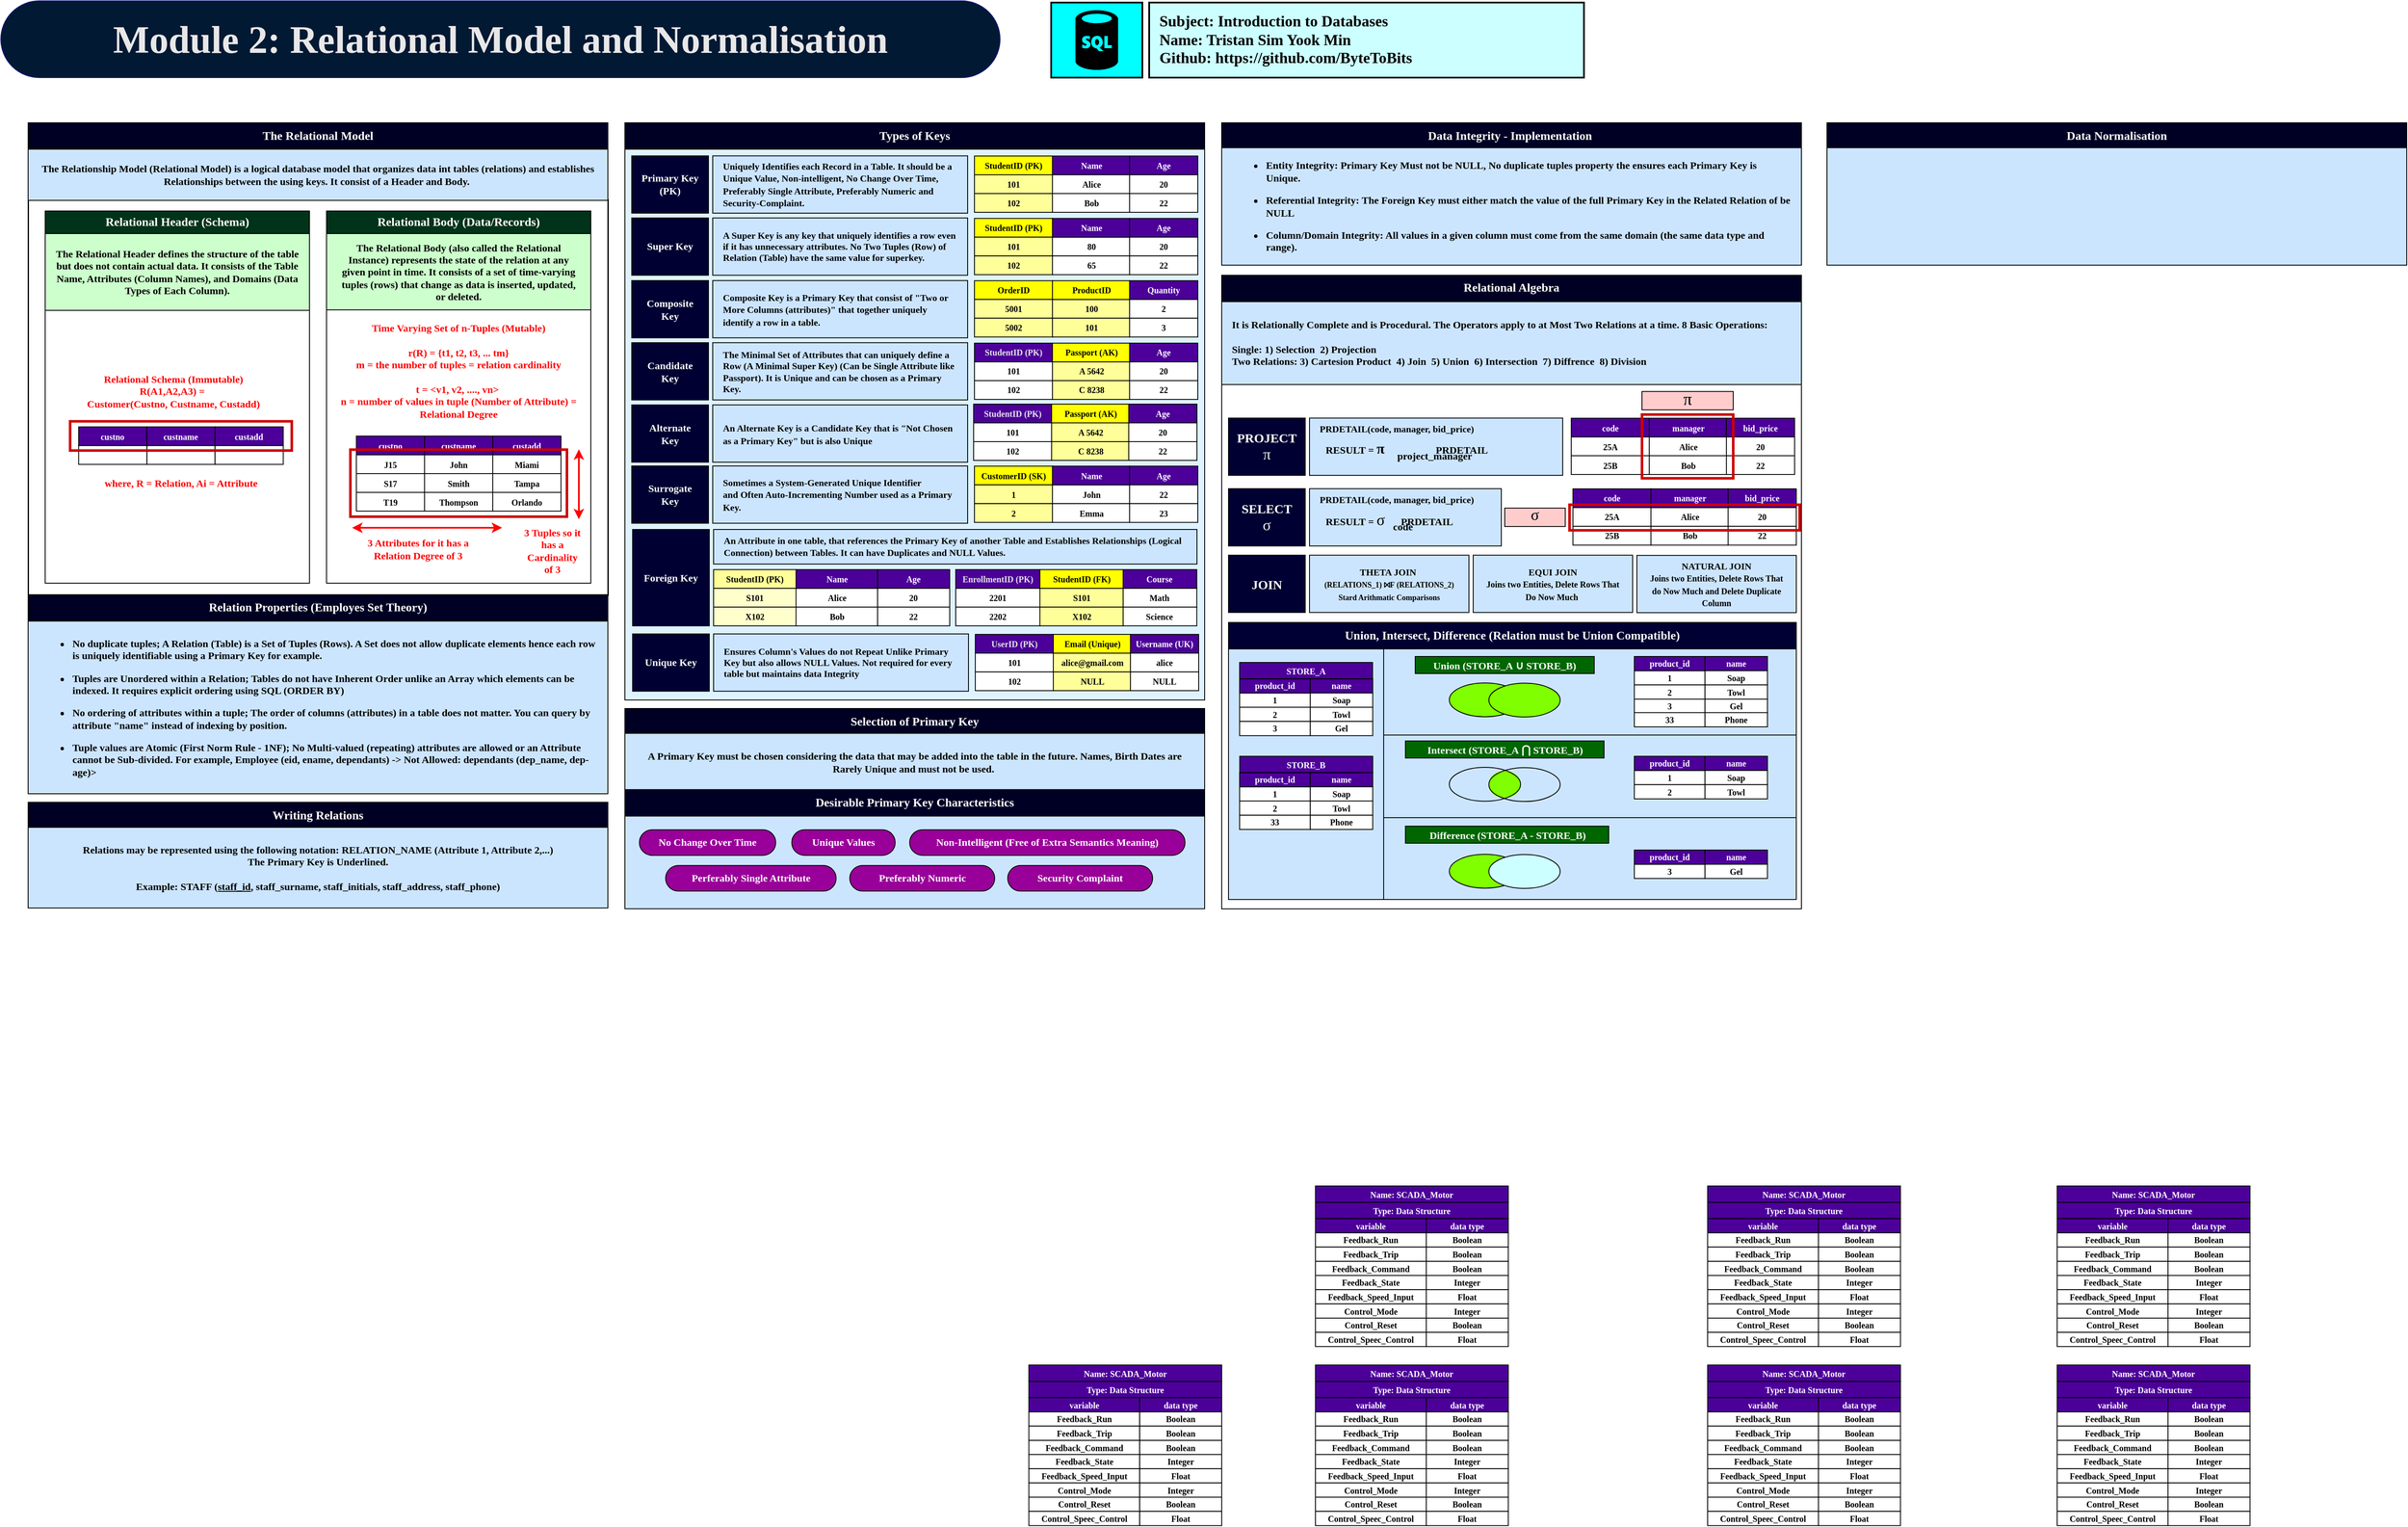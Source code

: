 <mxfile version="25.0.1">
  <diagram name="Page-1" id="4m2vKYtojVbFhh3aF1HG">
    <mxGraphModel dx="2071" dy="-229" grid="1" gridSize="10" guides="1" tooltips="1" connect="1" arrows="1" fold="1" page="1" pageScale="1" pageWidth="850" pageHeight="1100" math="1" shadow="0">
      <root>
        <mxCell id="0" />
        <mxCell id="1" parent="0" />
        <mxCell id="VRHts3YYZ0Da0vZlNJw1-112" value="" style="rounded=0;whiteSpace=wrap;html=1;fillColor=#FFFFFF;fontColor=#000000;strokeColor=#000000;align=center;spacing=12;" parent="1" vertex="1">
          <mxGeometry x="660" y="1698.61" width="680" height="616.39" as="geometry" />
        </mxCell>
        <mxCell id="VRHts3YYZ0Da0vZlNJw1-59" value="" style="rounded=0;whiteSpace=wrap;html=1;fillColor=#CCE5FF;fontColor=#000000;strokeColor=#000000;align=center;spacing=12;" parent="1" vertex="1">
          <mxGeometry x="668" y="2010.07" width="182" height="293.93" as="geometry" />
        </mxCell>
        <mxCell id="kH7wZmBQqIZvNq71q0go-1" value="&lt;span style=&quot;text-wrap: nowrap; color: rgba(0, 0, 0, 0); font-family: monospace; font-size: 0px;&quot;&gt;%3CmxGraphModel%3E%3Croot%3E%3CmxCell%20id%3D%220%22%2F%3E%3CmxCell%20id%3D%221%22%20parent%3D%220%22%2F%3E%3CmxCell%20id%3D%222%22%20value%3D%22%22%20style%3D%22group%22%20vertex%3D%221%22%20connectable%3D%220%22%20parent%3D%221%22%3E%3CmxGeometry%20x%3D%22-65%22%20y%3D%221814.4%22%20width%3D%22682%22%20height%3D%22528.71%22%20as%3D%22geometry%22%2F%3E%3C%2FmxCell%3E%3CmxCell%20id%3D%223%22%20value%3D%22%22%20style%3D%22rounded%3D0%3BwhiteSpace%3Dwrap%3Bhtml%3D1%3BfillColor%3D%23FFFFFF%3BfontColor%3D%23000000%3BstrokeColor%3D%23000000%3Balign%3Dleft%3Bspacing%3D12%3B%22%20vertex%3D%221%22%20parent%3D%222%22%3E%3CmxGeometry%20y%3D%22332%22%20width%3D%22682%22%20height%3D%22196.71%22%20as%3D%22geometry%22%2F%3E%3C%2FmxCell%3E%3CmxCell%20id%3D%224%22%20value%3D%22%22%20style%3D%22rounded%3D1%3BwhiteSpace%3Dwrap%3Bhtml%3D1%3BarcSize%3D5%3BimageHeight%3D24%3BfillColor%3D%23FFFFCC%3BstrokeColor%3D%231A1A1A%3Bdashed%3D1%3B%22%20vertex%3D%221%22%20parent%3D%222%22%3E%3CmxGeometry%20x%3D%22308.24%22%20y%3D%22342.71%22%20width%3D%2259.76%22%20height%3D%22177%22%20as%3D%22geometry%22%2F%3E%3C%2FmxCell%3E%3CmxCell%20id%3D%225%22%20value%3D%22%22%20style%3D%22rounded%3D1%3BwhiteSpace%3Dwrap%3Bhtml%3D1%3BarcSize%3D5%3BimageHeight%3D24%3BfillColor%3D%23E6FFCC%3BstrokeColor%3D%231A1A1A%3Bdashed%3D1%3B%22%20vertex%3D%221%22%20parent%3D%222%22%3E%3CmxGeometry%20x%3D%22464%22%20y%3D%22342.6%22%20width%3D%22180%22%20height%3D%22177%22%20as%3D%22geometry%22%2F%3E%3C%2FmxCell%3E%3CmxCell%20id%3D%226%22%20value%3D%22%22%20style%3D%22rounded%3D1%3BwhiteSpace%3Dwrap%3Bhtml%3D1%3BarcSize%3D5%3BimageHeight%3D24%3BfillColor%3D%23CCE5FF%3BstrokeColor%3D%231A1A1A%3Bdashed%3D1%3B%22%20vertex%3D%221%22%20parent%3D%222%22%3E%3CmxGeometry%20x%3D%2234%22%20y%3D%22342.71%22%20width%3D%22180%22%20height%3D%22177%22%20as%3D%22geometry%22%2F%3E%3C%2FmxCell%3E%3CmxCell%20id%3D%227%22%20value%3D%22%22%20style%3D%22rounded%3D0%3BwhiteSpace%3Dwrap%3Bhtml%3D1%3BfillColor%3D%23FFFFFF%3BfontColor%3D%23000000%3BstrokeColor%3D%23000000%3Balign%3Dleft%3Bspacing%3D12%3B%22%20vertex%3D%221%22%20parent%3D%222%22%3E%3CmxGeometry%20y%3D%22180.32%22%20width%3D%22682%22%20height%3D%22153.68%22%20as%3D%22geometry%22%2F%3E%3C%2FmxCell%3E%3CmxCell%20id%3D%228%22%20value%3D%22%26lt%3Bfont%20face%3D%26quot%3BComic%20Sans%20MS%26quot%3B%26gt%3B%26lt%3Bspan%26gt%3BIt%20can%20be%20said%20to%20be%20a%20small%20portion%20of%20the%20Network.%20Subnets%20are%20Now%20Classes.%26lt%3B%2Fspan%26gt%3B%26lt%3B%2Ffont%26gt%3B%22%20style%3D%22rounded%3D0%3BwhiteSpace%3Dwrap%3Bhtml%3D1%3BfillColor%3D%23CCE5FF%3BfontColor%3D%23000000%3BstrokeColor%3D%23000000%3Balign%3Dleft%3Bspacing%3D12%3BfontStyle%3D1%22%20vertex%3D%221%22%20parent%3D%222%22%3E%3CmxGeometry%20x%3D%22114.48%22%20y%3D%2230.27%22%20width%3D%22567.52%22%20height%3D%2225%22%20as%3D%22geometry%22%2F%3E%3C%2FmxCell%3E%3CmxCell%20id%3D%229%22%20value%3D%22%26lt%3Bfont%20face%3D%26quot%3BComic%20Sans%20MS%26quot%3B%26gt%3B%26lt%3Bb%26gt%3BLogical%20Segmentation%20of%20IP%20Networks%20or%20segmention%20a%20network%20into%20a%20smaller%20pool.%26amp%3Bnbsp%3B%26lt%3B%2Fb%26gt%3B%26lt%3B%2Ffont%26gt%3B%22%20style%3D%22rounded%3D0%3BwhiteSpace%3Dwrap%3Bhtml%3D1%3BfillColor%3D%23CCE5FF%3BfontColor%3D%23000000%3BstrokeColor%3D%23000000%3Balign%3Dleft%3Bspacing%3D12%3B%22%20vertex%3D%221%22%20parent%3D%222%22%3E%3CmxGeometry%20x%3D%22114.48%22%20y%3D%2255.32%22%20width%3D%22567.52%22%20height%3D%2225%22%20as%3D%22geometry%22%2F%3E%3C%2FmxCell%3E%3CmxCell%20id%3D%2210%22%20value%3D%22%26lt%3Bfont%20face%3D%26quot%3BComic%20Sans%20MS%26quot%3B%26gt%3B%26lt%3Bb%26gt%3BLayer%203%20(Network%20Layer)%26lt%3B%2Fb%26gt%3B%26lt%3B%2Ffont%26gt%3B%22%20style%3D%22rounded%3D0%3BwhiteSpace%3Dwrap%3Bhtml%3D1%3BfillColor%3D%23CCE5FF%3BfontColor%3D%23000000%3BstrokeColor%3D%23000000%3Balign%3Dleft%3Bspacing%3D12%3B%22%20vertex%3D%221%22%20parent%3D%222%22%3E%3CmxGeometry%20x%3D%22114.48%22%20y%3D%2280.32%22%20width%3D%22567.52%22%20height%3D%2225%22%20as%3D%22geometry%22%2F%3E%3C%2FmxCell%3E%3CmxCell%20id%3D%2211%22%20value%3D%22%26lt%3Bfont%20face%3D%26quot%3BComic%20Sans%20MS%26quot%3B%26gt%3B%26lt%3Bb%26gt%3BRequires%20a%20Router%20or%20Computer%20to%20communicate%20between%20Subnets.%26lt%3B%2Fb%26gt%3B%26lt%3B%2Ffont%26gt%3B%22%20style%3D%22rounded%3D0%3BwhiteSpace%3Dwrap%3Bhtml%3D1%3BfillColor%3D%23CCE5FF%3BfontColor%3D%23000000%3BstrokeColor%3D%23000000%3Balign%3Dleft%3Bspacing%3D12%3B%22%20vertex%3D%221%22%20parent%3D%222%22%3E%3CmxGeometry%20x%3D%22114.48%22%20y%3D%22105.32%22%20width%3D%22567.52%22%20height%3D%2225%22%20as%3D%22geometry%22%2F%3E%3C%2FmxCell%3E%3CmxCell%20id%3D%2212%22%20value%3D%22%26lt%3Bfont%20face%3D%26quot%3BComic%20Sans%20MS%26quot%3B%26gt%3B%26lt%3Bb%26gt%3BDefined%20by%20IP%20Address%20and%20Subnet%20Mask%26lt%3B%2Fb%26gt%3B%26lt%3B%2Ffont%26gt%3B%22%20style%3D%22rounded%3D0%3BwhiteSpace%3Dwrap%3Bhtml%3D1%3BfillColor%3D%23CCE5FF%3BfontColor%3D%23000000%3BstrokeColor%3D%23000000%3Balign%3Dleft%3Bspacing%3D12%3B%22%20vertex%3D%221%22%20parent%3D%222%22%3E%3CmxGeometry%20x%3D%22114.48%22%20y%3D%22130.32%22%20width%3D%22567.52%22%20height%3D%2225%22%20as%3D%22geometry%22%2F%3E%3C%2FmxCell%3E%3CmxCell%20id%3D%2213%22%20value%3D%22%26lt%3Bb%20style%3D%26quot%3Bfont-family%3A%20%26amp%3Bquot%3BComic%20Sans%20MS%26amp%3Bquot%3B%3B%26quot%3B%26gt%3BTraffic%20is%20silated%20by%20IP%20routing%20Rules%20and%20Limited%20by%20IP%20Address%20Space.%26lt%3B%2Fb%26gt%3B%22%20style%3D%22rounded%3D0%3BwhiteSpace%3Dwrap%3Bhtml%3D1%3BfillColor%3D%23CCE5FF%3BfontColor%3D%23000000%3BstrokeColor%3D%23000000%3Balign%3Dleft%3Bspacing%3D12%3B%22%20vertex%3D%221%22%20parent%3D%222%22%3E%3CmxGeometry%20x%3D%22114.48%22%20y%3D%22155.32%22%20width%3D%22567.52%22%20height%3D%2225%22%20as%3D%22geometry%22%2F%3E%3C%2FmxCell%3E%3CmxCell%20id%3D%2214%22%20value%3D%22%26lt%3Bdiv%20style%3D%26quot%3B%26quot%3B%26gt%3B%26lt%3Bb%20style%3D%26quot%3Bfont-size%3A%2012px%3B%20font-family%3A%20%26amp%3Bquot%3BComic%20Sans%20MS%26amp%3Bquot%3B%3B%20background-color%3A%20initial%3B%26quot%3B%26gt%3BNetworks%20and%20Subnet%26lt%3B%2Fb%26gt%3B%26lt%3B%2Fdiv%26gt%3B%22%20style%3D%22rounded%3D0%3BwhiteSpace%3Dwrap%3Bhtml%3D1%3BfillColor%3D%230b3041%3BfontColor%3D%23FFFFFF%3BstrokeColor%3D%23000033%3Balign%3Dcenter%3Bspacing%3D12%3BfontSize%3D13%3BgradientColor%3Dnone%3B%22%20vertex%3D%221%22%20parent%3D%222%22%3E%3CmxGeometry%20width%3D%22682%22%20height%3D%2230%22%20as%3D%22geometry%22%2F%3E%3C%2FmxCell%3E%3CmxCell%20id%3D%2215%22%20value%3D%22%26lt%3Bfont%20face%3D%26quot%3BComic%20Sans%20MS%26quot%3B%26gt%3B%26lt%3Bb%26gt%3BDescription%26lt%3B%2Fb%26gt%3B%26lt%3B%2Ffont%26gt%3B%22%20style%3D%22rounded%3D0%3BwhiteSpace%3Dwrap%3Bhtml%3D1%3BfillColor%3D%2396B6FF%3BfontColor%3D%23000000%3BstrokeColor%3D%23000000%3Balign%3Dcenter%3Bspacing%3D12%3B%22%20vertex%3D%221%22%20parent%3D%222%22%3E%3CmxGeometry%20y%3D%2230.32%22%20width%3D%22114%22%20height%3D%2225%22%20as%3D%22geometry%22%2F%3E%3C%2FmxCell%3E%3CmxCell%20id%3D%2216%22%20value%3D%22%26lt%3Bfont%20face%3D%26quot%3BComic%20Sans%20MS%26quot%3B%26gt%3B%26lt%3Bb%26gt%3BFunction%26lt%3B%2Fb%26gt%3B%26lt%3B%2Ffont%26gt%3B%22%20style%3D%22rounded%3D0%3BwhiteSpace%3Dwrap%3Bhtml%3D1%3BfillColor%3D%2396B6FF%3BfontColor%3D%23000000%3BstrokeColor%3D%23000000%3Balign%3Dcenter%3Bspacing%3D12%3B%22%20vertex%3D%221%22%20parent%3D%222%22%3E%3CmxGeometry%20y%3D%2255.32%22%20width%3D%22114%22%20height%3D%2225%22%20as%3D%22geometry%22%2F%3E%3C%2FmxCell%3E%3CmxCell%20id%3D%2217%22%20value%3D%22%26lt%3Bfont%20face%3D%26quot%3BComic%20Sans%20MS%26quot%3B%26gt%3B%26lt%3Bb%26gt%3BLayer%26lt%3B%2Fb%26gt%3B%26lt%3B%2Ffont%26gt%3B%22%20style%3D%22rounded%3D0%3BwhiteSpace%3Dwrap%3Bhtml%3D1%3BfillColor%3D%2396B6FF%3BfontColor%3D%23000000%3BstrokeColor%3D%23000000%3Balign%3Dcenter%3Bspacing%3D12%3B%22%20vertex%3D%221%22%20parent%3D%222%22%3E%3CmxGeometry%20y%3D%2280.32%22%20width%3D%22114%22%20height%3D%2225%22%20as%3D%22geometry%22%2F%3E%3C%2FmxCell%3E%3CmxCell%20id%3D%2218%22%20value%3D%22%26lt%3Bfont%20face%3D%26quot%3BComic%20Sans%20MS%26quot%3B%26gt%3B%26lt%3Bb%26gt%3BCommunciation%26lt%3B%2Fb%26gt%3B%26lt%3B%2Ffont%26gt%3B%22%20style%3D%22rounded%3D0%3BwhiteSpace%3Dwrap%3Bhtml%3D1%3BfillColor%3D%2396B6FF%3BfontColor%3D%23000000%3BstrokeColor%3D%23000000%3Balign%3Dcenter%3Bspacing%3D12%3B%22%20vertex%3D%221%22%20parent%3D%222%22%3E%3CmxGeometry%20y%3D%22105.32%22%20width%3D%22114%22%20height%3D%2225%22%20as%3D%22geometry%22%2F%3E%3C%2FmxCell%3E%3CmxCell%20id%3D%2219%22%20value%3D%22%26lt%3Bfont%20face%3D%26quot%3BComic%20Sans%20MS%26quot%3B%26gt%3B%26lt%3Bb%26gt%3BAddressing%26lt%3B%2Fb%26gt%3B%26lt%3B%2Ffont%26gt%3B%22%20style%3D%22rounded%3D0%3BwhiteSpace%3Dwrap%3Bhtml%3D1%3BfillColor%3D%2396B6FF%3BfontColor%3D%23000000%3BstrokeColor%3D%23000000%3Balign%3Dcenter%3Bspacing%3D12%3B%22%20vertex%3D%221%22%20parent%3D%222%22%3E%3CmxGeometry%20y%3D%22130.32%22%20width%3D%22114%22%20height%3D%2225%22%20as%3D%22geometry%22%2F%3E%3C%2FmxCell%3E%3CmxCell%20id%3D%2220%22%20value%3D%22%26lt%3Bfont%20face%3D%26quot%3BComic%20Sans%20MS%26quot%3B%26gt%3B%26lt%3Bb%26gt%3BTraffic%26lt%3B%2Fb%26gt%3B%26lt%3B%2Ffont%26gt%3B%22%20style%3D%22rounded%3D0%3BwhiteSpace%3Dwrap%3Bhtml%3D1%3BfillColor%3D%2396B6FF%3BfontColor%3D%23000000%3BstrokeColor%3D%23000000%3Balign%3Dcenter%3Bspacing%3D12%3B%22%20vertex%3D%221%22%20parent%3D%222%22%3E%3CmxGeometry%20y%3D%22155.32%22%20width%3D%22114%22%20height%3D%2225%22%20as%3D%22geometry%22%2F%3E%3C%2FmxCell%3E%3CmxCell%20id%3D%2221%22%20value%3D%22%26lt%3Bfont%20face%3D%26quot%3BComic%20Sans%20MS%26quot%3B%26gt%3B%26lt%3Bspan%20style%3D%26quot%3Bfont-size%3A%2012px%3B%26quot%3B%26gt%3B%26lt%3Bb%26gt%3BNetwork%26lt%3B%2Fb%26gt%3B%26lt%3B%2Fspan%26gt%3B%26lt%3B%2Ffont%26gt%3B%22%20style%3D%22rounded%3D0%3BwhiteSpace%3Dwrap%3Bhtml%3D1%3BfillColor%3D%230b3041%3BfontColor%3D%23FFFFFF%3BstrokeColor%3D%23000033%3Balign%3Dcenter%3Bspacing%3D12%3BfontSize%3D13%3BgradientColor%3Dnone%3B%22%20vertex%3D%221%22%20parent%3D%222%22%3E%3CmxGeometry%20x%3D%22144.54%22%20y%3D%22208.71%22%20width%3D%22100%22%20height%3D%2220.83%22%20as%3D%22geometry%22%2F%3E%3C%2FmxCell%3E%3CmxCell%20id%3D%2222%22%20value%3D%22%26lt%3Bfont%20face%3D%26quot%3BComic%20Sans%20MS%26quot%3B%26gt%3B%26lt%3Bspan%20style%3D%26quot%3Bfont-size%3A%2012px%3B%26quot%3B%26gt%3B%26lt%3Bb%26gt%3BHost%26lt%3B%2Fb%26gt%3B%26lt%3B%2Fspan%26gt%3B%26lt%3B%2Ffont%26gt%3B%22%20style%3D%22rounded%3D0%3BwhiteSpace%3Dwrap%3Bhtml%3D1%3BfillColor%3D%230976a0%3BfontColor%3D%23FFFFFF%3BstrokeColor%3D%23000033%3Balign%3Dcenter%3Bspacing%3D12%3BfontSize%3D13%3BgradientColor%3Dnone%3B%22%20vertex%3D%221%22%20parent%3D%222%22%3E%3CmxGeometry%20x%3D%22261.04%22%20y%3D%22208.71%22%20width%3D%22100%22%20height%3D%2220.83%22%20as%3D%22geometry%22%2F%3E%3C%2FmxCell%3E%3CmxCell%20id%3D%2223%22%20value%3D%22%26lt%3Bfont%20face%3D%26quot%3BComic%20Sans%20MS%26quot%3B%26gt%3B%26lt%3Bspan%20style%3D%26quot%3Bfont-size%3A%2012px%3B%26quot%3B%26gt%3B%26lt%3Bb%26gt%3BHost%26lt%3B%2Fb%26gt%3B%26lt%3B%2Fspan%26gt%3B%26lt%3B%2Ffont%26gt%3B%22%20style%3D%22rounded%3D0%3BwhiteSpace%3Dwrap%3Bhtml%3D1%3BfillColor%3D%230976a0%3BfontColor%3D%23FFFFFF%3BstrokeColor%3D%23000033%3Balign%3Dcenter%3Bspacing%3D12%3BfontSize%3D13%3B%22%20vertex%3D%221%22%20parent%3D%222%22%3E%3CmxGeometry%20x%3D%22377.04%22%20y%3D%22208.71%22%20width%3D%22100%22%20height%3D%2220.83%22%20as%3D%22geometry%22%2F%3E%3C%2FmxCell%3E%3CmxCell%20id%3D%2224%22%20value%3D%22%26lt%3Bfont%20face%3D%26quot%3BComic%20Sans%20MS%26quot%3B%26gt%3B%26lt%3Bspan%20style%3D%26quot%3Bfont-size%3A%2012px%3B%26quot%3B%26gt%3B%26lt%3Bb%26gt%3BHost%26lt%3B%2Fb%26gt%3B%26lt%3B%2Fspan%26gt%3B%26lt%3B%2Ffont%26gt%3B%22%20style%3D%22rounded%3D0%3BwhiteSpace%3Dwrap%3Bhtml%3D1%3BfillColor%3D%230976a0%3BfontColor%3D%23FFFFFF%3BstrokeColor%3D%23000033%3Balign%3Dcenter%3Bspacing%3D12%3BfontSize%3D13%3B%22%20vertex%3D%221%22%20parent%3D%222%22%3E%3CmxGeometry%20x%3D%22490%22%20y%3D%22208.71%22%20width%3D%22108.08%22%20height%3D%2220.83%22%20as%3D%22geometry%22%2F%3E%3C%2FmxCell%3E%3CmxCell%20id%3D%2225%22%20value%3D%22%26lt%3Bfont%20face%3D%26quot%3BComic%20Sans%20MS%26quot%3B%26gt%3B%26lt%3Bspan%20style%3D%26quot%3Bfont-size%3A%2012px%3B%26quot%3B%26gt%3B%26lt%3Bb%26gt%3B.%26lt%3B%2Fb%26gt%3B%26lt%3B%2Fspan%26gt%3B%26lt%3B%2Ffont%26gt%3B%22%20style%3D%22rounded%3D0%3BwhiteSpace%3Dwrap%3Bhtml%3D1%3BfillColor%3D%23001933%3BfontColor%3D%23FFFFFF%3BstrokeColor%3D%23000033%3Balign%3Dcenter%3Bspacing%3D12%3BfontSize%3D13%3BgradientColor%3Dnone%3B%22%20vertex%3D%221%22%20parent%3D%222%22%3E%3CmxGeometry%20x%3D%22247.04%22%20y%3D%22208.71%22%20width%3D%2212%22%20height%3D%2220.83%22%20as%3D%22geometry%22%2F%3E%3C%2FmxCell%3E%3CmxCell%20id%3D%2226%22%20value%3D%22%26lt%3Bfont%20face%3D%26quot%3BComic%20Sans%20MS%26quot%3B%26gt%3B%26lt%3Bspan%20style%3D%26quot%3Bfont-size%3A%2012px%3B%26quot%3B%26gt%3B%26lt%3Bb%26gt%3B.%26lt%3B%2Fb%26gt%3B%26lt%3B%2Fspan%26gt%3B%26lt%3B%2Ffont%26gt%3B%22%20style%3D%22rounded%3D0%3BwhiteSpace%3Dwrap%3Bhtml%3D1%3BfillColor%3D%23001933%3BfontColor%3D%23FFFFFF%3BstrokeColor%3D%23000033%3Balign%3Dcenter%3Bspacing%3D12%3BfontSize%3D13%3BgradientColor%3Dnone%3B%22%20vertex%3D%221%22%20parent%3D%222%22%3E%3CmxGeometry%20x%3D%22363.04%22%20y%3D%22208.71%22%20width%3D%2212%22%20height%3D%2220.83%22%20as%3D%22geometry%22%2F%3E%3C%2FmxCell%3E%3CmxCell%20id%3D%2227%22%20value%3D%22%26lt%3Bfont%20face%3D%26quot%3BComic%20Sans%20MS%26quot%3B%26gt%3B%26lt%3Bspan%20style%3D%26quot%3Bfont-size%3A%2012px%3B%26quot%3B%26gt%3B%26lt%3Bb%26gt%3B.%26lt%3B%2Fb%26gt%3B%26lt%3B%2Fspan%26gt%3B%26lt%3B%2Ffont%26gt%3B%22%20style%3D%22rounded%3D0%3BwhiteSpace%3Dwrap%3Bhtml%3D1%3BfillColor%3D%23001933%3BfontColor%3D%23FFFFFF%3BstrokeColor%3D%23000033%3Balign%3Dcenter%3Bspacing%3D12%3BfontSize%3D13%3BgradientColor%3Dnone%3B%22%20vertex%3D%221%22%20parent%3D%222%22%3E%3CmxGeometry%20x%3D%22479.57%22%20y%3D%22208.71%22%20width%3D%2212%22%20height%3D%2220.83%22%20as%3D%22geometry%22%2F%3E%3C%2FmxCell%3E%3CmxCell%20id%3D%2228%22%20value%3D%22%26lt%3Bdiv%20style%3D%26quot%3B%26quot%3B%26gt%3B%26lt%3Bfont%20face%3D%26quot%3BComic%20Sans%20MS%26quot%3B%26gt%3B%26lt%3Bspan%20style%3D%26quot%3Bfont-size%3A%2012px%3B%26quot%3B%26gt%3B%26lt%3Bb%26gt%3BClass%20A%26lt%3B%2Fb%26gt%3B%26lt%3B%2Fspan%26gt%3B%26lt%3B%2Ffont%26gt%3B%26lt%3B%2Fdiv%26gt%3B%22%20style%3D%22rounded%3D0%3BwhiteSpace%3Dwrap%3Bhtml%3D1%3BfillColor%3D%23001933%3BfontColor%3D%23FFFFFF%3BstrokeColor%3D%23000033%3Balign%3Dcenter%3Bspacing%3D12%3BfontSize%3D13%3BgradientColor%3Dnone%3B%22%20vertex%3D%221%22%20parent%3D%222%22%3E%3CmxGeometry%20x%3D%2214.0%22%20y%3D%22208.71%22%20width%3D%22114.48%22%20height%3D%2220.83%22%20as%3D%22geometry%22%2F%3E%3C%2FmxCell%3E%3CmxCell%20id%3D%2229%22%20value%3D%22%26lt%3Bfont%20face%3D%26quot%3BComic%20Sans%20MS%26quot%3B%26gt%3B%26lt%3Bspan%20style%3D%26quot%3Bfont-size%3A%2012px%3B%26quot%3B%26gt%3B%26lt%3Bb%26gt%3BNetwork%26lt%3B%2Fb%26gt%3B%26lt%3B%2Fspan%26gt%3B%26lt%3B%2Ffont%26gt%3B%22%20style%3D%22rounded%3D0%3BwhiteSpace%3Dwrap%3Bhtml%3D1%3BfillColor%3D%230b3041%3BfontColor%3D%23FFFFFF%3BstrokeColor%3D%23000033%3Balign%3Dcenter%3Bspacing%3D12%3BfontSize%3D13%3BgradientColor%3Dnone%3B%22%20vertex%3D%221%22%20parent%3D%222%22%3E%3CmxGeometry%20x%3D%22144.54%22%20y%3D%22254.47%22%20width%3D%22100%22%20height%3D%2220.83%22%20as%3D%22geometry%22%2F%3E%3C%2FmxCell%3E%3CmxCell%20id%3D%2230%22%20value%3D%22%26lt%3Bfont%20face%3D%26quot%3BComic%20Sans%20MS%26quot%3B%26gt%3B%26lt%3Bspan%20style%3D%26quot%3Bfont-size%3A%2012px%3B%26quot%3B%26gt%3B%26lt%3Bb%26gt%3BNetwork%26lt%3B%2Fb%26gt%3B%26lt%3B%2Fspan%26gt%3B%26lt%3B%2Ffont%26gt%3B%22%20style%3D%22rounded%3D0%3BwhiteSpace%3Dwrap%3Bhtml%3D1%3BfillColor%3D%230b3041%3BfontColor%3D%23FFFFFF%3BstrokeColor%3D%23000033%3Balign%3Dcenter%3Bspacing%3D12%3BfontSize%3D13%3BgradientColor%3Dnone%3B%22%20vertex%3D%221%22%20parent%3D%222%22%3E%3CmxGeometry%20x%3D%22261.04%22%20y%3D%22254.47%22%20width%3D%22100%22%20height%3D%2220.83%22%20as%3D%22geometry%22%2F%3E%3C%2FmxCell%3E%3CmxCell%20id%3D%2231%22%20value%3D%22%26lt%3Bfont%20face%3D%26quot%3BComic%20Sans%20MS%26quot%3B%26gt%3B%26lt%3Bspan%20style%3D%26quot%3Bfont-size%3A%2012px%3B%26quot%3B%26gt%3B%26lt%3Bb%26gt%3BHost%26lt%3B%2Fb%26gt%3B%26lt%3B%2Fspan%26gt%3B%26lt%3B%2Ffont%26gt%3B%22%20style%3D%22rounded%3D0%3BwhiteSpace%3Dwrap%3Bhtml%3D1%3BfillColor%3D%230976a0%3BfontColor%3D%23FFFFFF%3BstrokeColor%3D%23000033%3Balign%3Dcenter%3Bspacing%3D12%3BfontSize%3D13%3B%22%20vertex%3D%221%22%20parent%3D%222%22%3E%3CmxGeometry%20x%3D%22377.04%22%20y%3D%22254.47%22%20width%3D%22100%22%20height%3D%2220.83%22%20as%3D%22geometry%22%2F%3E%3C%2FmxCell%3E%3CmxCell%20id%3D%2232%22%20value%3D%22%26lt%3Bfont%20face%3D%26quot%3BComic%20Sans%20MS%26quot%3B%26gt%3B%26lt%3Bspan%20style%3D%26quot%3Bfont-size%3A%2012px%3B%26quot%3B%26gt%3B%26lt%3Bb%26gt%3BHost%26lt%3B%2Fb%26gt%3B%26lt%3B%2Fspan%26gt%3B%26lt%3B%2Ffont%26gt%3B%22%20style%3D%22rounded%3D0%3BwhiteSpace%3Dwrap%3Bhtml%3D1%3BfillColor%3D%230976a0%3BfontColor%3D%23FFFFFF%3BstrokeColor%3D%23000033%3Balign%3Dcenter%3Bspacing%3D12%3BfontSize%3D13%3B%22%20vertex%3D%221%22%20parent%3D%222%22%3E%3CmxGeometry%20x%3D%22494.04%22%20y%3D%22254.47%22%20width%3D%22100%22%20height%3D%2220.83%22%20as%3D%22geometry%22%2F%3E%3C%2FmxCell%3E%3CmxCell%20id%3D%2233%22%20value%3D%22%26lt%3Bfont%20face%3D%26quot%3BComic%20Sans%20MS%26quot%3B%26gt%3B%26lt%3Bspan%20style%3D%26quot%3Bfont-size%3A%2012px%3B%26quot%3B%26gt%3B%26lt%3Bb%26gt%3B.%26lt%3B%2Fb%26gt%3B%26lt%3B%2Fspan%26gt%3B%26lt%3B%2Ffont%26gt%3B%22%20style%3D%22rounded%3D0%3BwhiteSpace%3Dwrap%3Bhtml%3D1%3BfillColor%3D%23001933%3BfontColor%3D%23FFFFFF%3BstrokeColor%3D%23000033%3Balign%3Dcenter%3Bspacing%3D12%3BfontSize%3D13%3BgradientColor%3Dnone%3B%22%20vertex%3D%221%22%20parent%3D%222%22%3E%3CmxGeometry%20x%3D%22247.04%22%20y%3D%22254.47%22%20width%3D%2212%22%20height%3D%2220.83%22%20as%3D%22geometry%22%2F%3E%3C%2FmxCell%3E%3CmxCell%20id%3D%2234%22%20value%3D%22%26lt%3Bfont%20face%3D%26quot%3BComic%20Sans%20MS%26quot%3B%26gt%3B%26lt%3Bspan%20style%3D%26quot%3Bfont-size%3A%2012px%3B%26quot%3B%26gt%3B%26lt%3Bb%26gt%3B.%26lt%3B%2Fb%26gt%3B%26lt%3B%2Fspan%26gt%3B%26lt%3B%2Ffont%26gt%3B%22%20style%3D%22rounded%3D0%3BwhiteSpace%3Dwrap%3Bhtml%3D1%3BfillColor%3D%23001933%3BfontColor%3D%23FFFFFF%3BstrokeColor%3D%23000033%3Balign%3Dcenter%3Bspacing%3D12%3BfontSize%3D13%3BgradientColor%3Dnone%3B%22%20vertex%3D%221%22%20parent%3D%222%22%3E%3CmxGeometry%20x%3D%22363.04%22%20y%3D%22254.47%22%20width%3D%2212%22%20height%3D%2220.83%22%20as%3D%22geometry%22%2F%3E%3C%2FmxCell%3E%3CmxCell%20id%3D%2235%22%20value%3D%22%26lt%3Bfont%20face%3D%26quot%3BComic%20Sans%20MS%26quot%3B%26gt%3B%26lt%3Bspan%20style%3D%26quot%3Bfont-size%3A%2012px%3B%26quot%3B%26gt%3B%26lt%3Bb%26gt%3B.%26lt%3B%2Fb%26gt%3B%26lt%3B%2Fspan%26gt%3B%26lt%3B%2Ffont%26gt%3B%22%20style%3D%22rounded%3D0%3BwhiteSpace%3Dwrap%3Bhtml%3D1%3BfillColor%3D%23001933%3BfontColor%3D%23FFFFFF%3BstrokeColor%3D%23000033%3Balign%3Dcenter%3Bspacing%3D12%3BfontSize%3D13%3BgradientColor%3Dnone%3B%22%20vertex%3D%221%22%20parent%3D%222%22%3E%3CmxGeometry%20x%3D%22479.57%22%20y%3D%22254.47%22%20width%3D%2212%22%20height%3D%2220.83%22%20as%3D%22geometry%22%2F%3E%3C%2FmxCell%3E%3CmxCell%20id%3D%2236%22%20value%3D%22%26lt%3Bdiv%20style%3D%26quot%3B%26quot%3B%26gt%3B%26lt%3Bfont%20face%3D%26quot%3BComic%20Sans%20MS%26quot%3B%26gt%3B%26lt%3Bspan%20style%3D%26quot%3Bfont-size%3A%2012px%3B%26quot%3B%26gt%3B%26lt%3Bb%26gt%3BClass%20B%26lt%3B%2Fb%26gt%3B%26lt%3B%2Fspan%26gt%3B%26lt%3B%2Ffont%26gt%3B%26lt%3B%2Fdiv%26gt%3B%22%20style%3D%22rounded%3D0%3BwhiteSpace%3Dwrap%3Bhtml%3D1%3BfillColor%3D%23001933%3BfontColor%3D%23FFFFFF%3BstrokeColor%3D%23000033%3Balign%3Dcenter%3Bspacing%3D12%3BfontSize%3D13%3BgradientColor%3Dnone%3B%22%20vertex%3D%221%22%20parent%3D%222%22%3E%3CmxGeometry%20x%3D%2214.0%22%20y%3D%22254.47%22%20width%3D%22114.48%22%20height%3D%2220.83%22%20as%3D%22geometry%22%2F%3E%3C%2FmxCell%3E%3CmxCell%20id%3D%2237%22%20value%3D%22%26lt%3Bfont%20face%3D%26quot%3BComic%20Sans%20MS%26quot%3B%26gt%3B%26lt%3Bspan%20style%3D%26quot%3Bfont-size%3A%2012px%3B%26quot%3B%26gt%3B%26lt%3Bb%26gt%3BNetwork%26lt%3B%2Fb%26gt%3B%26lt%3B%2Fspan%26gt%3B%26lt%3B%2Ffont%26gt%3B%22%20style%3D%22rounded%3D0%3BwhiteSpace%3Dwrap%3Bhtml%3D1%3BfillColor%3D%230b3041%3BfontColor%3D%23FFFFFF%3BstrokeColor%3D%23000033%3Balign%3Dcenter%3Bspacing%3D12%3BfontSize%3D13%3BgradientColor%3Dnone%3B%22%20vertex%3D%221%22%20parent%3D%222%22%3E%3CmxGeometry%20x%3D%22144.54%22%20y%3D%22302.57%22%20width%3D%22100%22%20height%3D%2220.83%22%20as%3D%22geometry%22%2F%3E%3C%2FmxCell%3E%3CmxCell%20id%3D%2238%22%20value%3D%22%26lt%3Bfont%20face%3D%26quot%3BComic%20Sans%20MS%26quot%3B%26gt%3B%26lt%3Bspan%20style%3D%26quot%3Bfont-size%3A%2012px%3B%26quot%3B%26gt%3B%26lt%3Bb%26gt%3BNetwork%26lt%3B%2Fb%26gt%3B%26lt%3B%2Fspan%26gt%3B%26lt%3B%2Ffont%26gt%3B%22%20style%3D%22rounded%3D0%3BwhiteSpace%3Dwrap%3Bhtml%3D1%3BfillColor%3D%230b3041%3BfontColor%3D%23FFFFFF%3BstrokeColor%3D%23000033%3Balign%3Dcenter%3Bspacing%3D12%3BfontSize%3D13%3BgradientColor%3Dnone%3B%22%20vertex%3D%221%22%20parent%3D%222%22%3E%3CmxGeometry%20x%3D%22261.04%22%20y%3D%22302.57%22%20width%3D%22100%22%20height%3D%2220.83%22%20as%3D%22geometry%22%2F%3E%3C%2FmxCell%3E%3CmxCell%20id%3D%2239%22%20value%3D%22%26lt%3Bfont%20face%3D%26quot%3BComic%20Sans%20MS%26quot%3B%26gt%3B%26lt%3Bspan%20style%3D%26quot%3Bfont-size%3A%2012px%3B%26quot%3B%26gt%3B%26lt%3Bb%26gt%3BNetwork%26lt%3B%2Fb%26gt%3B%26lt%3B%2Fspan%26gt%3B%26lt%3B%2Ffont%26gt%3B%22%20style%3D%22rounded%3D0%3BwhiteSpace%3Dwrap%3Bhtml%3D1%3BfillColor%3D%230b3041%3BfontColor%3D%23FFFFFF%3BstrokeColor%3D%23000033%3Balign%3Dcenter%3Bspacing%3D12%3BfontSize%3D13%3B%22%20vertex%3D%221%22%20parent%3D%222%22%3E%3CmxGeometry%20x%3D%22377.04%22%20y%3D%22302.57%22%20width%3D%22100%22%20height%3D%2220.83%22%20as%3D%22geometry%22%2F%3E%3C%2FmxCell%3E%3CmxCell%20id%3D%2240%22%20value%3D%22%26lt%3Bfont%20face%3D%26quot%3BComic%20Sans%20MS%26quot%3B%26gt%3B%26lt%3Bspan%20style%3D%26quot%3Bfont-size%3A%2012px%3B%26quot%3B%26gt%3B%26lt%3Bb%26gt%3BHost%26lt%3B%2Fb%26gt%3B%26lt%3B%2Fspan%26gt%3B%26lt%3B%2Ffont%26gt%3B%22%20style%3D%22rounded%3D0%3BwhiteSpace%3Dwrap%3Bhtml%3D1%3BfillColor%3D%230976a0%3BfontColor%3D%23FFFFFF%3BstrokeColor%3D%23000033%3Balign%3Dcenter%3Bspacing%3D12%3BfontSize%3D13%3B%22%20vertex%3D%221%22%20parent%3D%222%22%3E%3CmxGeometry%20x%3D%22494.04%22%20y%3D%22302.57%22%20width%3D%22100%22%20height%3D%2220.83%22%20as%3D%22geometry%22%2F%3E%3C%2FmxCell%3E%3CmxCell%20id%3D%2241%22%20value%3D%22%26lt%3Bfont%20face%3D%26quot%3BComic%20Sans%20MS%26quot%3B%26gt%3B%26lt%3Bspan%20style%3D%26quot%3Bfont-size%3A%2012px%3B%26quot%3B%26gt%3B%26lt%3Bb%26gt%3B.%26lt%3B%2Fb%26gt%3B%26lt%3B%2Fspan%26gt%3B%26lt%3B%2Ffont%26gt%3B%22%20style%3D%22rounded%3D0%3BwhiteSpace%3Dwrap%3Bhtml%3D1%3BfillColor%3D%23001933%3BfontColor%3D%23FFFFFF%3BstrokeColor%3D%23000033%3Balign%3Dcenter%3Bspacing%3D12%3BfontSize%3D13%3BgradientColor%3Dnone%3B%22%20vertex%3D%221%22%20parent%3D%222%22%3E%3CmxGeometry%20x%3D%22247.04%22%20y%3D%22302.57%22%20width%3D%2212%22%20height%3D%2220.83%22%20as%3D%22geometry%22%2F%3E%3C%2FmxCell%3E%3CmxCell%20id%3D%2242%22%20value%3D%22%26lt%3Bfont%20face%3D%26quot%3BComic%20Sans%20MS%26quot%3B%26gt%3B%26lt%3Bspan%20style%3D%26quot%3Bfont-size%3A%2012px%3B%26quot%3B%26gt%3B%26lt%3Bb%26gt%3B.%26lt%3B%2Fb%26gt%3B%26lt%3B%2Fspan%26gt%3B%26lt%3B%2Ffont%26gt%3B%22%20style%3D%22rounded%3D0%3BwhiteSpace%3Dwrap%3Bhtml%3D1%3BfillColor%3D%23001933%3BfontColor%3D%23FFFFFF%3BstrokeColor%3D%23000033%3Balign%3Dcenter%3Bspacing%3D12%3BfontSize%3D13%3BgradientColor%3Dnone%3B%22%20vertex%3D%221%22%20parent%3D%222%22%3E%3CmxGeometry%20x%3D%22363.04%22%20y%3D%22302.57%22%20width%3D%2212%22%20height%3D%2220.83%22%20as%3D%22geometry%22%2F%3E%3C%2FmxCell%3E%3CmxCell%20id%3D%2243%22%20value%3D%22%26lt%3Bfont%20face%3D%26quot%3BComic%20Sans%20MS%26quot%3B%26gt%3B%26lt%3Bspan%20style%3D%26quot%3Bfont-size%3A%2012px%3B%26quot%3B%26gt%3B%26lt%3Bb%26gt%3B.%26lt%3B%2Fb%26gt%3B%26lt%3B%2Fspan%26gt%3B%26lt%3B%2Ffont%26gt%3B%22%20style%3D%22rounded%3D0%3BwhiteSpace%3Dwrap%3Bhtml%3D1%3BfillColor%3D%23001933%3BfontColor%3D%23FFFFFF%3BstrokeColor%3D%23000033%3Balign%3Dcenter%3Bspacing%3D12%3BfontSize%3D13%3BgradientColor%3Dnone%3B%22%20vertex%3D%221%22%20parent%3D%222%22%3E%3CmxGeometry%20x%3D%22479.57%22%20y%3D%22302.57%22%20width%3D%2212%22%20height%3D%2220.83%22%20as%3D%22geometry%22%2F%3E%3C%2FmxCell%3E%3CmxCell%20id%3D%2244%22%20value%3D%22%26lt%3Bdiv%20style%3D%26quot%3B%26quot%3B%26gt%3B%26lt%3Bfont%20face%3D%26quot%3BComic%20Sans%20MS%26quot%3B%26gt%3B%26lt%3Bspan%20style%3D%26quot%3Bfont-size%3A%2012px%3B%26quot%3B%26gt%3B%26lt%3Bb%26gt%3BClass%20C%26lt%3B%2Fb%26gt%3B%26lt%3B%2Fspan%26gt%3B%26lt%3B%2Ffont%26gt%3B%26lt%3B%2Fdiv%26gt%3B%22%20style%3D%22rounded%3D0%3BwhiteSpace%3Dwrap%3Bhtml%3D1%3BfillColor%3D%23001933%3BfontColor%3D%23FFFFFF%3BstrokeColor%3D%23000033%3Balign%3Dcenter%3Bspacing%3D12%3BfontSize%3D13%3BgradientColor%3Dnone%3B%22%20vertex%3D%221%22%20parent%3D%222%22%3E%3CmxGeometry%20x%3D%2214.0%22%20y%3D%22302.57%22%20width%3D%22114.48%22%20height%3D%2220.83%22%20as%3D%22geometry%22%2F%3E%3C%2FmxCell%3E%3CmxCell%20id%3D%2245%22%20value%3D%22%22%20style%3D%22endArrow%3Dclassic%3BstartArrow%3Dclassic%3Bhtml%3D1%3Brounded%3D0%3BstrokeColor%3D%23000000%3B%22%20edge%3D%221%22%20parent%3D%222%22%3E%3CmxGeometry%20width%3D%2250%22%20height%3D%2250%22%20relative%3D%221%22%20as%3D%22geometry%22%3E%3CmxPoint%20x%3D%22262.19%22%20y%3D%22196.71%22%20as%3D%22sourcePoint%22%2F%3E%3CmxPoint%20x%3D%22593.19%22%20y%3D%22195.71%22%20as%3D%22targetPoint%22%2F%3E%3C%2FmxGeometry%3E%3C%2FmxCell%3E%3CmxCell%20id%3D%2246%22%20value%3D%22%26lt%3Bfont%20face%3D%26quot%3BComic%20Sans%20MS%26quot%3B%26gt%3B%26lt%3Bspan%20style%3D%26quot%3Bfont-size%3A%2012px%3B%20text-wrap%3A%20wrap%3B%26quot%3B%26gt%3B%26lt%3Bb%26gt%3B24Bits%26lt%3B%2Fb%26gt%3B%26lt%3B%2Fspan%26gt%3B%26lt%3B%2Ffont%26gt%3B%22%20style%3D%22edgeLabel%3Bhtml%3D1%3Balign%3Dcenter%3BverticalAlign%3Dmiddle%3Bresizable%3D0%3Bpoints%3D%5B%5D%3BlabelBackgroundColor%3D%23FFFFFF%3BfontColor%3D%23000000%3B%22%20vertex%3D%221%22%20connectable%3D%220%22%20parent%3D%2245%22%3E%3CmxGeometry%20x%3D%22-0.033%22%20y%3D%221%22%20relative%3D%221%22%20as%3D%22geometry%22%3E%3CmxPoint%20as%3D%22offset%22%2F%3E%3C%2FmxGeometry%3E%3C%2FmxCell%3E%3CmxCell%20id%3D%2247%22%20value%3D%22%22%20style%3D%22endArrow%3Dclassic%3BstartArrow%3Dclassic%3Bhtml%3D1%3Brounded%3D0%3BstrokeColor%3D%23000000%3B%22%20edge%3D%221%22%20parent%3D%222%22%3E%3CmxGeometry%20width%3D%2250%22%20height%3D%2250%22%20relative%3D%221%22%20as%3D%22geometry%22%3E%3CmxPoint%20x%3D%22378.54%22%20y%3D%22243.07%22%20as%3D%22sourcePoint%22%2F%3E%3CmxPoint%20x%3D%22592.19%22%20y%3D%22243.13%22%20as%3D%22targetPoint%22%2F%3E%3C%2FmxGeometry%3E%3C%2FmxCell%3E%3CmxCell%20id%3D%2248%22%20value%3D%22%26lt%3Bfont%20face%3D%26quot%3BComic%20Sans%20MS%26quot%3B%26gt%3B%26lt%3Bspan%20style%3D%26quot%3Bfont-size%3A%2012px%3B%20text-wrap%3A%20wrap%3B%26quot%3B%26gt%3B%26lt%3Bb%26gt%3B16Bits%26lt%3B%2Fb%26gt%3B%26lt%3B%2Fspan%26gt%3B%26lt%3B%2Ffont%26gt%3B%22%20style%3D%22edgeLabel%3Bhtml%3D1%3Balign%3Dcenter%3BverticalAlign%3Dmiddle%3Bresizable%3D0%3Bpoints%3D%5B%5D%3BlabelBackgroundColor%3D%23FFFFFF%3BfontColor%3D%23000000%3B%22%20vertex%3D%221%22%20connectable%3D%220%22%20parent%3D%2247%22%3E%3CmxGeometry%20x%3D%22-0.033%22%20y%3D%221%22%20relative%3D%221%22%20as%3D%22geometry%22%3E%3CmxPoint%20as%3D%22offset%22%2F%3E%3C%2FmxGeometry%3E%3C%2FmxCell%3E%3CmxCell%20id%3D%2249%22%20value%3D%22%22%20style%3D%22endArrow%3Dclassic%3BstartArrow%3Dclassic%3Bhtml%3D1%3Brounded%3D0%3BstrokeColor%3D%23000000%3B%22%20edge%3D%221%22%20parent%3D%222%22%3E%3CmxGeometry%20width%3D%2250%22%20height%3D%2250%22%20relative%3D%221%22%20as%3D%22geometry%22%3E%3CmxPoint%20x%3D%22497.19%22%20y%3D%22290.71%22%20as%3D%22sourcePoint%22%2F%3E%3CmxPoint%20x%3D%22594.04%22%20y%3D%22289.61%22%20as%3D%22targetPoint%22%2F%3E%3C%2FmxGeometry%3E%3C%2FmxCell%3E%3CmxCell%20id%3D%2250%22%20value%3D%22%26lt%3Bfont%20face%3D%26quot%3BComic%20Sans%20MS%26quot%3B%26gt%3B%26lt%3Bspan%20style%3D%26quot%3Bfont-size%3A%2012px%3B%20text-wrap%3A%20wrap%3B%26quot%3B%26gt%3B%26lt%3Bb%26gt%3B8Bits%26lt%3B%2Fb%26gt%3B%26lt%3B%2Fspan%26gt%3B%26lt%3B%2Ffont%26gt%3B%22%20style%3D%22edgeLabel%3Bhtml%3D1%3Balign%3Dcenter%3BverticalAlign%3Dmiddle%3Bresizable%3D0%3Bpoints%3D%5B%5D%3BlabelBackgroundColor%3D%23FFFFFF%3BfontColor%3D%23000000%3B%22%20vertex%3D%221%22%20connectable%3D%220%22%20parent%3D%2249%22%3E%3CmxGeometry%20x%3D%22-0.033%22%20y%3D%221%22%20relative%3D%221%22%20as%3D%22geometry%22%3E%3CmxPoint%20as%3D%22offset%22%2F%3E%3C%2FmxGeometry%3E%3C%2FmxCell%3E%3CmxCell%20id%3D%2251%22%20value%3D%22%26lt%3Bdiv%20style%3D%26quot%3B%26quot%3B%26gt%3B%26lt%3Bfont%20face%3D%26quot%3BComic%20Sans%20MS%26quot%3B%26gt%3B%26lt%3Bspan%20style%3D%26quot%3Bfont-size%3A%2012px%3B%26quot%3B%26gt%3B%26lt%3Bb%26gt%3B%2F8%26lt%3B%2Fb%26gt%3B%26lt%3B%2Fspan%26gt%3B%26lt%3B%2Ffont%26gt%3B%26lt%3B%2Fdiv%26gt%3B%22%20style%3D%22rounded%3D0%3BwhiteSpace%3Dwrap%3Bhtml%3D1%3BfillColor%3D%23001933%3BfontColor%3D%23FFFFFF%3BstrokeColor%3D%23000033%3Balign%3Dcenter%3Bspacing%3D12%3BfontSize%3D13%3BgradientColor%3Dnone%3B%22%20vertex%3D%221%22%20parent%3D%222%22%3E%3CmxGeometry%20x%3D%22600.81%22%20y%3D%22208.71%22%20width%3D%2253.19%22%20height%3D%2220.83%22%20as%3D%22geometry%22%2F%3E%3C%2FmxCell%3E%3CmxCell%20id%3D%2252%22%20value%3D%22%26lt%3Bdiv%20style%3D%26quot%3B%26quot%3B%26gt%3B%26lt%3Bfont%20face%3D%26quot%3BComic%20Sans%20MS%26quot%3B%26gt%3B%26lt%3Bspan%20style%3D%26quot%3Bfont-size%3A%2012px%3B%26quot%3B%26gt%3B%26lt%3Bb%26gt%3B%2F16%26lt%3B%2Fb%26gt%3B%26lt%3B%2Fspan%26gt%3B%26lt%3B%2Ffont%26gt%3B%26lt%3B%2Fdiv%26gt%3B%22%20style%3D%22rounded%3D0%3BwhiteSpace%3Dwrap%3Bhtml%3D1%3BfillColor%3D%23001933%3BfontColor%3D%23FFFFFF%3BstrokeColor%3D%23000033%3Balign%3Dcenter%3Bspacing%3D12%3BfontSize%3D13%3BgradientColor%3Dnone%3B%22%20vertex%3D%221%22%20parent%3D%222%22%3E%3CmxGeometry%20x%3D%22600.41%22%20y%3D%22254.47%22%20width%3D%2253.19%22%20height%3D%2220.83%22%20as%3D%22geometry%22%2F%3E%3C%2FmxCell%3E%3CmxCell%20id%3D%2253%22%20value%3D%22%26lt%3Bdiv%20style%3D%26quot%3B%26quot%3B%26gt%3B%26lt%3Bfont%20face%3D%26quot%3BComic%20Sans%20MS%26quot%3B%26gt%3B%26lt%3Bspan%20style%3D%26quot%3Bfont-size%3A%2012px%3B%26quot%3B%26gt%3B%26lt%3Bb%26gt%3B%2F24%26lt%3B%2Fb%26gt%3B%26lt%3B%2Fspan%26gt%3B%26lt%3B%2Ffont%26gt%3B%26lt%3B%2Fdiv%26gt%3B%22%20style%3D%22rounded%3D0%3BwhiteSpace%3Dwrap%3Bhtml%3D1%3BfillColor%3D%23001933%3BfontColor%3D%23FFFFFF%3BstrokeColor%3D%23000033%3Balign%3Dcenter%3Bspacing%3D12%3BfontSize%3D13%3BgradientColor%3Dnone%3B%22%20vertex%3D%221%22%20parent%3D%222%22%3E%3CmxGeometry%20x%3D%22602.41%22%20y%3D%22302.57%22%20width%3D%2253.19%22%20height%3D%2220.83%22%20as%3D%22geometry%22%2F%3E%3C%2FmxCell%3E%3CmxCell%20id%3D%2254%22%20value%3D%22%22%20style%3D%22shape%3Dimage%3BverticalLabelPosition%3Dbottom%3BlabelBackgroundColor%3Ddefault%3BverticalAlign%3Dtop%3Baspect%3Dfixed%3BimageAspect%3D0%3Bimage%3Ddata%3Aimage%2Fpng%2CiVBORw0KGgoAAAANSUhEUgAAAIIAAACXCAMAAADuxnPnAAAAAXNSR0IArs4c6QAAAARnQU1BAACxjwv8YQUAAABjUExURQAAACBAYBBIZBFIYxBIYhFJYhBIYxBIYhBIYhBQYBBKYBBJYhFIYhBIYhBJYhFIYhJJYBFIYhBJYhJHYxFIYhBJYxNGYBBJYhBIYhBJYxFIYhVKYBFIYhFIYhBIYBFIYxFHYgkSmaEAAAAhdFJOUwAIQFiAl7%2BfYBAwcPf%2Fr3g4t%2B9Ip1Aoj9%2FP5xiH1yDHaOFTdy4AAAAJcEhZcwAAFxEAABcRAcom8z8AAAfESURBVHhe7ZvZdvI6DIWdEMIMhTKEue%2F%2FlP9yBklWJFsBzs1ZfFdtPLCzbcuO4zj35cuXL1%2B%2BfPlfkuWjohiXLZOimOYznue%2FY76YlMuVRLne5Dz3x%2FnZbHf8hxll8ZvxYh8jH6d%2BvmW5P%2FCyn%2BB4qvgvxdiNf3gNb3I4899IU00%2F1yDZdJAByGXzmVGSLS68ajvL05XXN5zDGwI8u82bzTEveZUdVXkqRnnLb3Er7zxHx%2F2X1zqA2YlXV3M%2BHcTufswLWfH2wbNayYU2qE6HeBfLC2HwLKc8m40br2h1Gc95JicIOhb9RlkL%2BVI8nryWUor%2F2VnsbT97XvoilY5y4LF43TfAs1gt%2BKWGx4lPZQXPEmfBik%2BUDpVdVhfRBt9EBetLEy2nxDgs%2B5QdaKUqNggjamvuENk6KHgZ8QxA5u9TtcHHlbBHnRUzObNwVN0i0pv20m1wzk2DTlWZNGSBgosYhFpqE%2BI2OHcMjLBoyLa0xD5iAXbaqA3OFbTGtIZQwR9PDmhNSNng3A9tjHv0rpxzVMEysfzCkZuwwR3pguMc10BH0UUdig1gQtoGN6MdYstTKQeS8Z5qNBq%2BUjaEAz0SJ48kpibsCkww2OAcnTXUFcSMtFiVXHCFMTxpQ9DRd5rDJI9h6IQTgMGGjKxnnnL2EakwqaA3kaVtCMKu2B1meFvLWEhsYCaYbHBX8hNHnhiOx3hEquEmmGxwOfb3kqc5N8fKJjytT88Emw1UeX85ie0kL8VC%2BibYbCBD88LHHAlK6Y4gmWC04YrTxSlMyXDNOw5TRCQTjDb8QfZlaAPWeUlFRc0Eow0OZ4vABlKnvkpDZBOMNsxhVAQ2YJ3RWaxFMcFqA45%2BagPWmZigazQTjDZc0QZs9F%2BoYx1kVvgrWqBYd8EQ0wIbUDIOVosJCBTjCXHQhnN3KYNLJhOQFyUQG7pbnsKVgY%2BeUI4nJLhCwS4IwTxesawpoCaekAJWcctmDM2gJnESjwAFeUIKnA6aRTouVdILlRAoyBNSYGRpQsOk%2B1eYwuO8LAF3cJoxAYtWU2ChvC4BVyc%2BOh3hv2FB4S0JDuZsv3KBcDt0PLwlAcaEX6JBaJTWa9oGT4NBwrS%2FPquBWOQ7A6zYpMz6LpMnKWFaaQP90RVdOucgOktdwV%2FXRXQlFQn1Br4iAX%2F2iHJW0mTfpGgioChP8LRvEDQJYP4BJ%2Bo7z%2BTpEmURXaogAV5haBKgC25wQIizZJeoiVAg71A0CRCc9rjFeOOZPFDTEBHBSxxNAkwLJYZnaUAEEowi2FskTQL0wTs%2B0YtrBaipJSmi9xorKaHCxUItIdifE4mK6AnQmLqs%2B3OHg6MOC2kJERFmAXWrw984T9YVWyQoIgYIqCVAbMJHiAESBBGDBNQSoMBLLniCbvYYJqCWANO1g0fqeufFKqFiQ%2FgBY9tG0BeGjggPFzBcBJGwfEGCJMAzRMSUxgUoVz%2FVpyVQAd2jZNcv7CJkCRusGoEyLaEDcBmu9EVo0THvMpRu0%2F2555k8UFMNbwJIINe4CE0CmaFhxoKnXArUJAiQJXARmgQyQ8OK3i%2FiekBNggBNQihCkwBbTiOcLprAwOjSJAG6BCpCkwCRae4wNkkvCZoUWUBMAopQJODzfUYeKthWZI2%2FrgmIS%2BhEKBLg2dovWSEUSP0xJiAloRGhSICG8ktWGKD1EyYjJiAtwYtQJATP0lnwhDmItAQNfHqpV0rBE%2BYgoB6ekAR2onf1vxCn2o0fO69LgOVic9u4wTC0JaAgT0iBOxztT0LXMO70nLqTllBRd0GcZwRw47FdAOIMzVeEMvSdbohxqwhHQLfrjt1Tik4CwsmlGttOPN3jgxfz4Ch7UaKh2WA0AW8BNeMO8Fs2WE3AO8Cfw33wt2wYbAKdnOUXJREkG4abQLc0yIuS120wmkCO6wS7W2iDcWj3bbCagCEg3NdBG3CcROnbYDSBHNNgW3xog%2FFuuA3GYhgAeptb5EWu5XVt3wajCfiylpsQpNlmq9AGowk%2F2AzCneKLXMMJip4NNhOuuAkgvZgm%2FaQSkvtQG4wmkNMsYq8nj7SlpUZqg80EclCE98UGcoDA9Oqa2GAzgdzjTomA9GSVZR2JNphMoK%2B6xWbwUGstGjobTCbgdKw%2BXHjoKTuDhk6yxQSqINbM9ADWapu%2Bt8YGiwl0%2ByY%2B4MjAXa3OSp9BGhvSJmR0y2EnPcITgh3EqhdDOd6GtAkzam468M3pIdHkcXpvQ9KEH3pbS2kPgRFoSJy%2F9TYkTQh38QwKuIYq7tshZcI1PIydsrVlHpzYWcbOYjsXHzfZJrif1IFe5MEm4tgpmaiC33B7fBd3NGAWnIZerc5m9ZQ5q6VKjMaQYCB7zsZGRHImIH2gl%2FNH5qyaahH1nDHia8vVaUjxhmPvg5fl3nIATv7eb2cajJyMfahR1zRJ9or5STgCVyZjvcJIqMx%2FMCm%2B0vTMF%2Bve%2FXv7xF1%2BG7Mb7xEt9%2FK2yWnj5n9F2Wv%2Blv2rFjQ8wo9W%2BjyVj1yB54BgoJD3PqAaQmXswQnylBMq588I8Mx5pDKxVrvtSzyE7%2BKiXE6DwrENccDL7CafNYDwezP0zfN4NDwWDyHTvtused4Sn1t%2BjFk%2BLbYlWQxcyrJY5O%2BFoJfJgyD55cuXL18%2BxT9BuDTmHnfr4wAAAABJRU5ErkJggg%3D%3D%3B%22%20vertex%3D%221%22%20parent%3D%222%22%3E%3CmxGeometry%20x%3D%22249.56%22%20y%3D%22428.17%22%20width%3D%2221.76%22%20height%3D%2225.27%22%20as%3D%22geometry%22%2F%3E%3C%2FmxCell%3E%3CmxCell%20id%3D%2255%22%20value%3D%22%22%20style%3D%22image%3Bpoints%3D%5B%5D%3Baspect%3Dfixed%3Bhtml%3D1%3Balign%3Dcenter%3Bshadow%3D0%3Bdashed%3D0%3Bimage%3Dimg%2Flib%2Fallied_telesis%2Fcomputer_and_terminals%2FPersonal_Computer_with_Server.svg%3B%22%20vertex%3D%221%22%20parent%3D%222%22%3E%3CmxGeometry%20x%3D%2264.3%22%20y%3D%22363.88%22%20width%3D%2241.79%22%20height%3D%2241.79%22%20as%3D%22geometry%22%2F%3E%3C%2FmxCell%3E%3CmxCell%20id%3D%2256%22%20value%3D%22%22%20style%3D%22image%3Bpoints%3D%5B%5D%3Baspect%3Dfixed%3Bhtml%3D1%3Balign%3Dcenter%3Bshadow%3D0%3Bdashed%3D0%3Bimage%3Dimg%2Flib%2Fallied_telesis%2Fcomputer_and_terminals%2FPersonal_Computer_with_Server.svg%3B%22%20vertex%3D%221%22%20parent%3D%222%22%3E%3CmxGeometry%20x%3D%2260.65%22%20y%3D%22455.24%22%20width%3D%2241.79%22%20height%3D%2241.79%22%20as%3D%22geometry%22%2F%3E%3C%2FmxCell%3E%3CmxCell%20id%3D%2257%22%20value%3D%22%26lt%3Bfont%20face%3D%26quot%3BComic%20Sans%20MS%26quot%3B%26gt%3B%26lt%3Bb%26gt%3B%26lt%3Bfont%20color%3D%26quot%3B%23000000%26quot%3B%26gt%3B130.194.%26lt%3B%2Ffont%26gt%3B%26lt%3Bfont%20color%3D%26quot%3B%23ff0000%26quot%3B%26gt%3B76%26lt%3B%2Ffont%26gt%3B%26lt%3Bfont%20color%3D%26quot%3B%23000000%26quot%3B%26gt%3B.192%26lt%3B%2Ffont%26gt%3B%26lt%3B%2Fb%26gt%3B%26lt%3B%2Ffont%26gt%3B%22%20style%3D%22rounded%3D1%3BwhiteSpace%3Dwrap%3Bhtml%3D1%3BfillColor%3D%23FFFFFF%3BfontColor%3D%23ffffff%3BstrokeColor%3D%23000000%3BarcSize%3D50%3BspacingTop%3D0%3BfontSize%3D8%3B%22%20vertex%3D%221%22%20parent%3D%222%22%3E%3CmxGeometry%20x%3D%2241.55%22%20y%3D%22414.44%22%20width%3D%2280%22%20height%3D%2212%22%20as%3D%22geometry%22%2F%3E%3C%2FmxCell%3E%3CmxCell%20id%3D%2258%22%20value%3D%22%26lt%3Bfont%20face%3D%26quot%3BComic%20Sans%20MS%26quot%3B%26gt%3B%26lt%3Bb%26gt%3B%26lt%3Bfont%20color%3D%26quot%3B%23000000%26quot%3B%26gt%3B130.194.%26lt%3B%2Ffont%26gt%3B%26lt%3Bfont%20color%3D%26quot%3B%23ff0000%26quot%3B%26gt%3B76%26lt%3B%2Ffont%26gt%3B%26lt%3Bfont%20color%3D%26quot%3B%23000000%26quot%3B%26gt%3B.191%26lt%3B%2Ffont%26gt%3B%26lt%3B%2Fb%26gt%3B%26lt%3B%2Ffont%26gt%3B%22%20style%3D%22rounded%3D1%3BwhiteSpace%3Dwrap%3Bhtml%3D1%3BfillColor%3D%23FFFFFF%3BfontColor%3D%23ffffff%3BstrokeColor%3D%23000000%3BarcSize%3D50%3BspacingTop%3D0%3BfontSize%3D8%3B%22%20vertex%3D%221%22%20parent%3D%222%22%3E%3CmxGeometry%20x%3D%2243.91%22%20y%3D%22502.56%22%20width%3D%2280%22%20height%3D%2212%22%20as%3D%22geometry%22%2F%3E%3C%2FmxCell%3E%3CmxCell%20id%3D%2259%22%20value%3D%22%26lt%3Bfont%20face%3D%26quot%3BComic%20Sans%20MS%26quot%3B%26gt%3B%26lt%3Bb%26gt%3B%26lt%3Bfont%20color%3D%26quot%3B%23000000%26quot%3B%26gt%3B130.194.%26lt%3B%2Ffont%26gt%3B%26lt%3Bfont%20color%3D%26quot%3B%23ff0000%26quot%3B%26gt%3B76%26lt%3B%2Ffont%26gt%3B%26lt%3Bfont%20color%3D%26quot%3B%23000000%26quot%3B%26gt%3B.253%26lt%3B%2Ffont%26gt%3B%26lt%3B%2Fb%26gt%3B%26lt%3B%2Ffont%26gt%3B%22%20style%3D%22rounded%3D1%3BwhiteSpace%3Dwrap%3Bhtml%3D1%3BfillColor%3D%23FFFFFF%3BfontColor%3D%23ffffff%3BstrokeColor%3D%23000000%3BarcSize%3D50%3BspacingTop%3D0%3BfontSize%3D8%3B%22%20vertex%3D%221%22%20parent%3D%222%22%3E%3CmxGeometry%20x%3D%22221.67%22%20y%3D%22412.67%22%20width%3D%2280%22%20height%3D%2212%22%20as%3D%22geometry%22%2F%3E%3C%2FmxCell%3E%3CmxCell%20id%3D%2260%22%20value%3D%22%26lt%3Bfont%20face%3D%26quot%3BComic%20Sans%20MS%26quot%3B%26gt%3B%26lt%3Bb%26gt%3B%26lt%3Bfont%20color%3D%26quot%3B%23000000%26quot%3B%26gt%3B130.194.%26lt%3B%2Ffont%26gt%3B%26lt%3Bfont%20color%3D%26quot%3B%23ff0000%26quot%3B%26gt%3B40%26lt%3B%2Ffont%26gt%3B%26lt%3Bfont%20color%3D%26quot%3B%23000000%26quot%3B%26gt%3B.13%26lt%3B%2Ffont%26gt%3B%26lt%3B%2Fb%26gt%3B%26lt%3B%2Ffont%26gt%3B%22%20style%3D%22rounded%3D1%3BwhiteSpace%3Dwrap%3Bhtml%3D1%3BfillColor%3D%23FFFFFF%3BfontColor%3D%23ffffff%3BstrokeColor%3D%23000000%3BarcSize%3D50%3BspacingTop%3D0%3BfontSize%3D8%3B%22%20vertex%3D%221%22%20parent%3D%222%22%3E%3CmxGeometry%20x%3D%22221.67%22%20y%3D%22398.94%22%20width%3D%2280%22%20height%3D%2212%22%20as%3D%22geometry%22%2F%3E%3C%2FmxCell%3E%3CmxCell%20id%3D%2261%22%20value%3D%22%26lt%3Bfont%20face%3D%26quot%3BComic%20Sans%20MS%26quot%3B%26gt%3B%26lt%3Bb%26gt%3BDefault%20Gateway%26lt%3B%2Fb%26gt%3B%26lt%3B%2Ffont%26gt%3B%22%20style%3D%22rounded%3D1%3BwhiteSpace%3Dwrap%3Bhtml%3D1%3BfillColor%3D%23006600%3BfontColor%3D%23FFFFFF%3BstrokeColor%3D%23000000%3BarcSize%3D50%3BspacingTop%3D0%3BfontSize%3D8%3B%22%20vertex%3D%221%22%20parent%3D%222%22%3E%3CmxGeometry%20x%3D%22221.67%22%20y%3D%22385.53%22%20width%3D%2280%22%20height%3D%2212%22%20as%3D%22geometry%22%2F%3E%3C%2FmxCell%3E%3CmxCell%20id%3D%2262%22%20style%3D%22edgeStyle%3DorthogonalEdgeStyle%3Brounded%3D0%3BorthogonalLoop%3D1%3BjettySize%3Dauto%3Bhtml%3D1%3BentryX%3D1.018%3BentryY%3D0.56%3BentryDx%3D0%3BentryDy%3D0%3BentryPerimeter%3D0%3BendArrow%3Dnone%3BendFill%3D0%3BstrokeWidth%3D1.5%3BstrokeColor%3D%23000000%3B%22%20edge%3D%221%22%20parent%3D%222%22%20target%3D%2255%22%3E%3CmxGeometry%20relative%3D%221%22%20as%3D%22geometry%22%3E%3CmxPoint%20x%3D%22169.03%22%20y%3D%22440.67%22%20as%3D%22sourcePoint%22%2F%3E%3CArray%20as%3D%22points%22%3E%3CmxPoint%20x%3D%22165.03%22%20y%3D%22440.67%22%2F%3E%3CmxPoint%20x%3D%22138.03%22%20y%3D%22440.67%22%2F%3E%3CmxPoint%20x%3D%22138.03%22%20y%3D%22387.67%22%2F%3E%3C%2FArray%3E%3C%2FmxGeometry%3E%3C%2FmxCell%3E%3CmxCell%20id%3D%2263%22%20style%3D%22edgeStyle%3DorthogonalEdgeStyle%3Brounded%3D0%3BorthogonalLoop%3D1%3BjettySize%3Dauto%3Bhtml%3D1%3BentryX%3D1.06%3BentryY%3D0.539%3BentryDx%3D0%3BentryDy%3D0%3BentryPerimeter%3D0%3BendArrow%3Dnone%3BendFill%3D0%3BstrokeWidth%3D1.5%3BstrokeColor%3D%23000000%3B%22%20edge%3D%221%22%20parent%3D%222%22%20target%3D%2256%22%3E%3CmxGeometry%20relative%3D%221%22%20as%3D%22geometry%22%3E%3CmxPoint%20x%3D%22168.03%22%20y%3D%22440.67%22%20as%3D%22sourcePoint%22%2F%3E%3CmxPoint%20x%3D%22117.03%22%20y%3D%22397.67%22%20as%3D%22targetPoint%22%2F%3E%3CArray%20as%3D%22points%22%3E%3CmxPoint%20x%3D%22168.03%22%20y%3D%22440.67%22%2F%3E%3CmxPoint%20x%3D%22138.03%22%20y%3D%22440.67%22%2F%3E%3CmxPoint%20x%3D%22138.03%22%20y%3D%22478.67%22%2F%3E%3CmxPoint%20x%3D%22105.03%22%20y%3D%22478.67%22%2F%3E%3C%2FArray%3E%3C%2FmxGeometry%3E%3C%2FmxCell%3E%3CmxCell%20id%3D%2264%22%20value%3D%22%22%20style%3D%22shape%3Dimage%3BverticalLabelPosition%3Dbottom%3BlabelBackgroundColor%3Ddefault%3BverticalAlign%3Dtop%3BimageAspect%3D0%3Bimage%3Ddata%3Aimage%2Fpng%2CiVBORw0KGgoAAAANSUhEUgAAAJ4AAABvCAMAAAAqlYn1AAAAAXNSR0IArs4c6QAAAARnQU1BAACxjwv8YQUAAABjUExURQAAABJHYxBIYhFIYhBIYxBIYhBIYhFIYhFIYhFIYxBQYBBIZBBIYhBJYhBJYhBIYhBKYBBJYxBJYxBJYhFIYhNGYCBAYBBJYhBIYBFIYhJJYBFJYhVKYBFIYhFIYxFHYhFIYiu57RAAAAAhdFJOUwBIgKe%2F3%2F%2Fnt1gQQJ%2Fvr2Awz1CP1ygIcCD3OJcYeMdoh5gq7poAAAAJcEhZcwAAFxEAABcRAcom8z8AAASHSURBVHhe7ZvbduIwDEUZyq0NhV5TKG1n%2Fv8rZwGxYh9LtuQQTx5mv2EdrN0khcStZ7MUv%2BZ3i%2BVqRNaLzfz%2BAduqaLaPONtI7PbYO8vTBicZk%2BcX7J%2FmFScYm53hFD9UPXRX3t7RQuLhGd9bg8cn9BD4B8fuzFJ3fqtfd44NmnA84bvqofmAWXj55WvTtBi4IU3z4V%2Fn63yvlz79eI%2FFMWje%2Bo5zLEbcUXZ5wNo4tDtqucYa0h5d9LGS3WzW9if4E2tAf26N3zNDONAxyZ3dkwu%2BYWVM6LMs99lC10Hu57gpjeu6xApAl0GDlTFpXdcjVgC6x0v9Yuw1n58m6OLDAuBiK%2FkTcr%2B8%2FZmntlgAsrn9%2Be5%2BqnoXuanqdXLT1CO5Kep5ctPTC%2BSmpgdy09KL5NKkPs9F6N1YAKKcUa6unlmupl6BXD29Q4lcPb3ZYUuvDFTTKxOsqFciWFXPLlhZjxOc0rcGI2jVy97908xYAKRcKGjVm6%2BWaUGpLSLnfEG73iotKLcNSeV6wRK9pGCqrU865wTL9BKC6bY9udxVsFRPFMy1deRzZ8FyPUEw3%2FaKJnfYDtFjBTVtz2hzNkI9RpAqMI5ocxwokQIEaTwYjdHmOCx6IEij3hiHNsdh0wsEaSyYMEab47DqeYI0AlMi2hyHXY%2BW%2F%2Bk1zgmocsINSIHetrs7pAGcE1DkxOVHs56TU7W9kM0llh%2BNer2com1HJpdcfjTp%2BXLZtkQyV7z8GImHcpm2HoncgOVH0EO5ZNsAMTdo%2BTHQi%2BUSbQEhN3D50dPj5MS2EWwuWgoq1uPlhLYMTC6SS8MJdHqSHNuWJcoZ5RJ6shzTVgByZjlRLyUXtRUJcgVygl5arkjv%2F%2FIjQe%2FGAhDmSgQr6pUIVtWzC1bW4wSt3xpZaGYsAHwOBc16wu0%2FQTNjAZByw5Yfs%2BuPUltEzg1Zfrx8q6UE5bYhqVz58mN3TyALptr6pHOly490RyUJptv25HJly4%2Fe%2FSgvmGvryOdKlh%2BDu3lOMN%2F2iiZnX36EZ6FYUNP2jDZnBJ8kUZAK4XCENieBHiKhIA37gwzanIRaLxSkQX8uBm1OwqDnC9JQOFuENidh0usFaQDnA7Q5CaOeW3%2BklzgfoM1JWPW6ZyR6jfMB2pyETY8e4GgEpkO0OQmLnvd0SWPBZDHanIReL3j0pVFvjEObMxJZw3M5jQejMdqcEdCLFg2oAuOINmck0Ivk9G21OSOeHiOnb6vNGSE9Vk7fVpsz0ukJcvq29M%2FrX1gZxEVPlNP%2Fzzxt3NFuatORW390XXN6tM8qut8eRGb98d11ze3XoEfZ3L6Tm%2FLtuv5gBfjtgjc%2Bu0natWu6xRJwIL0FlsbjDzXN7p%2F6oegJS2NxTy2P8iaWjg%2FKrha6LZ8Dab1vlB0WI%2FrrYLVaf6v39Jby5f9x4qi43r3Dd2bU%2FeveoTjzii4M3pbAyuj2Dx%2FgZ6rFMbdBsuOTvgGr8oEeEs2oF5yA2m42O1S%2F%2FtbKM3ul%2Fa57AE%2Bq3wqPr1O9K3Cj%2BLyLeTn529hH4vluLx%2B5v799o9YsP%2BPmAAAAAElFTkSuQmCC%3B%22%20vertex%3D%221%22%20parent%3D%222%22%3E%3CmxGeometry%20x%3D%22165.33%22%20y%3D%22428.17%22%20width%3D%2230.18%22%20height%3D%2225.27%22%20as%3D%22geometry%22%2F%3E%3C%2FmxCell%3E%3CmxCell%20id%3D%2265%22%20value%3D%22%22%20style%3D%22endArrow%3Dnone%3Bhtml%3D1%3Brounded%3D0%3BstrokeWidth%3D1.5%3BstrokeColor%3D%23000000%3B%22%20edge%3D%221%22%20parent%3D%222%22%3E%3CmxGeometry%20width%3D%2250%22%20height%3D%2250%22%20relative%3D%221%22%20as%3D%22geometry%22%3E%3CmxPoint%20x%3D%22192.03%22%20y%3D%22440.67%22%20as%3D%22sourcePoint%22%2F%3E%3CmxPoint%20x%3D%22249.03%22%20y%3D%22440.67%22%20as%3D%22targetPoint%22%2F%3E%3C%2FmxGeometry%3E%3C%2FmxCell%3E%3CmxCell%20id%3D%2266%22%20value%3D%22%22%20style%3D%22endArrow%3Dnone%3Bhtml%3D1%3Brounded%3D0%3BstrokeWidth%3D1.5%3BstrokeColor%3D%23000000%3B%22%20edge%3D%221%22%20parent%3D%222%22%3E%3CmxGeometry%20width%3D%2250%22%20height%3D%2250%22%20relative%3D%221%22%20as%3D%22geometry%22%3E%3CmxPoint%20x%3D%22272.03%22%20y%3D%22440.69%22%20as%3D%22sourcePoint%22%2F%3E%3CmxPoint%20x%3D%22327.03%22%20y%3D%22440.67%22%20as%3D%22targetPoint%22%2F%3E%3C%2FmxGeometry%3E%3C%2FmxCell%3E%3CmxCell%20id%3D%2267%22%20value%3D%22%22%20style%3D%22image%3Bpoints%3D%5B%5D%3Baspect%3Dfixed%3Bhtml%3D1%3Balign%3Dcenter%3Bshadow%3D0%3Bdashed%3D0%3Bimage%3Dimg%2Flib%2Fallied_telesis%2Fcomputer_and_terminals%2FPersonal_Computer_with_Server.svg%3B%22%20vertex%3D%221%22%20parent%3D%222%22%3E%3CmxGeometry%20x%3D%22569.83%22%20y%3D%22364.67%22%20width%3D%2241.79%22%20height%3D%2241.79%22%20as%3D%22geometry%22%2F%3E%3C%2FmxCell%3E%3CmxCell%20id%3D%2268%22%20value%3D%22%22%20style%3D%22image%3Bpoints%3D%5B%5D%3Baspect%3Dfixed%3Bhtml%3D1%3Balign%3Dcenter%3Bshadow%3D0%3Bdashed%3D0%3Bimage%3Dimg%2Flib%2Fallied_telesis%2Fcomputer_and_terminals%2FPersonal_Computer_with_Server.svg%3B%22%20vertex%3D%221%22%20parent%3D%222%22%3E%3CmxGeometry%20x%3D%22566.18%22%20y%3D%22456.03%22%20width%3D%2241.79%22%20height%3D%2241.79%22%20as%3D%22geometry%22%2F%3E%3C%2FmxCell%3E%3CmxCell%20id%3D%2269%22%20value%3D%22%26lt%3Bfont%20face%3D%26quot%3BComic%20Sans%20MS%26quot%3B%26gt%3B%26lt%3Bb%26gt%3B%26lt%3Bfont%20color%3D%26quot%3B%23000000%26quot%3B%26gt%3B130.194.%26lt%3B%2Ffont%26gt%3B%26lt%3Bfont%20color%3D%26quot%3B%23ff0000%26quot%3B%26gt%3B76%26lt%3B%2Ffont%26gt%3B%26lt%3Bfont%20color%3D%26quot%3B%23000000%26quot%3B%26gt%3B.192%26lt%3B%2Ffont%26gt%3B%26lt%3B%2Fb%26gt%3B%26lt%3B%2Ffont%26gt%3B%22%20style%3D%22rounded%3D1%3BwhiteSpace%3Dwrap%3Bhtml%3D1%3BfillColor%3D%23FFFFFF%3BfontColor%3D%23ffffff%3BstrokeColor%3D%23000000%3BarcSize%3D50%3BspacingTop%3D0%3BfontSize%3D8%3B%22%20vertex%3D%221%22%20parent%3D%222%22%3E%3CmxGeometry%20x%3D%22547.08%22%20y%3D%22415.23%22%20width%3D%2280%22%20height%3D%2212%22%20as%3D%22geometry%22%2F%3E%3C%2FmxCell%3E%3CmxCell%20id%3D%2270%22%20value%3D%22%26lt%3Bfont%20face%3D%26quot%3BComic%20Sans%20MS%26quot%3B%26gt%3B%26lt%3Bb%26gt%3B%26lt%3Bfont%20color%3D%26quot%3B%23000000%26quot%3B%26gt%3B130.194.%26lt%3B%2Ffont%26gt%3B%26lt%3Bfont%20color%3D%26quot%3B%23ff0000%26quot%3B%26gt%3B76%26lt%3B%2Ffont%26gt%3B%26lt%3Bfont%20color%3D%26quot%3B%23000000%26quot%3B%26gt%3B.191%26lt%3B%2Ffont%26gt%3B%26lt%3B%2Fb%26gt%3B%26lt%3B%2Ffont%26gt%3B%22%20style%3D%22rounded%3D1%3BwhiteSpace%3Dwrap%3Bhtml%3D1%3BfillColor%3D%23FFFFFF%3BfontColor%3D%23ffffff%3BstrokeColor%3D%23000000%3BarcSize%3D50%3BspacingTop%3D0%3BfontSize%3D8%3B%22%20vertex%3D%221%22%20parent%3D%222%22%3E%3CmxGeometry%20x%3D%22549.44%22%20y%3D%22503.35%22%20width%3D%2280%22%20height%3D%2212%22%20as%3D%22geometry%22%2F%3E%3C%2FmxCell%3E%3CmxCell%20id%3D%2271%22%20value%3D%22%26lt%3Bfont%20face%3D%26quot%3BComic%20Sans%20MS%26quot%3B%26gt%3B%26lt%3Bb%26gt%3B%26lt%3Bfont%20color%3D%26quot%3B%23000000%26quot%3B%26gt%3B130.194.%26lt%3B%2Ffont%26gt%3B%26lt%3Bfont%20color%3D%26quot%3B%23ff0000%26quot%3B%26gt%3B76%26lt%3B%2Ffont%26gt%3B%26lt%3Bfont%20color%3D%26quot%3B%23000000%26quot%3B%26gt%3B.253%26lt%3B%2Ffont%26gt%3B%26lt%3B%2Fb%26gt%3B%26lt%3B%2Ffont%26gt%3B%22%20style%3D%22rounded%3D1%3BwhiteSpace%3Dwrap%3Bhtml%3D1%3BfillColor%3D%23FFFFFF%3BfontColor%3D%23ffffff%3BstrokeColor%3D%23000000%3BarcSize%3D50%3BspacingTop%3D0%3BfontSize%3D8%3B%22%20vertex%3D%221%22%20parent%3D%222%22%3E%3CmxGeometry%20x%3D%22373.32%22%20y%3D%22411.85%22%20width%3D%2280%22%20height%3D%2212%22%20as%3D%22geometry%22%2F%3E%3C%2FmxCell%3E%3CmxCell%20id%3D%2272%22%20value%3D%22%26lt%3Bfont%20face%3D%26quot%3BComic%20Sans%20MS%26quot%3B%26gt%3B%26lt%3Bb%26gt%3B%26lt%3Bfont%20color%3D%26quot%3B%23000000%26quot%3B%26gt%3B130.194.%26lt%3B%2Ffont%26gt%3B%26lt%3Bfont%20color%3D%26quot%3B%23ff0000%26quot%3B%26gt%3B40%26lt%3B%2Ffont%26gt%3B%26lt%3Bfont%20color%3D%26quot%3B%23000000%26quot%3B%26gt%3B.13%26lt%3B%2Ffont%26gt%3B%26lt%3B%2Fb%26gt%3B%26lt%3B%2Ffont%26gt%3B%22%20style%3D%22rounded%3D1%3BwhiteSpace%3Dwrap%3Bhtml%3D1%3BfillColor%3D%23FFFFFF%3BfontColor%3D%23ffffff%3BstrokeColor%3D%23000000%3BarcSize%3D50%3BspacingTop%3D0%3BfontSize%3D8%3B%22%20vertex%3D%221%22%20parent%3D%222%22%3E%3CmxGeometry%20x%3D%22373.32%22%20y%3D%22398.12%22%20width%3D%2280%22%20height%3D%2212%22%20as%3D%22geometry%22%2F%3E%3C%2FmxCell%3E%3CmxCell%20id%3D%2273%22%20value%3D%22%26lt%3Bfont%20face%3D%26quot%3BComic%20Sans%20MS%26quot%3B%26gt%3B%26lt%3Bb%26gt%3BDefault%20Gateway%26lt%3B%2Fb%26gt%3B%26lt%3B%2Ffont%26gt%3B%22%20style%3D%22rounded%3D1%3BwhiteSpace%3Dwrap%3Bhtml%3D1%3BfillColor%3D%23006600%3BfontColor%3D%23FFFFFF%3BstrokeColor%3D%23000000%3BarcSize%3D50%3BspacingTop%3D0%3BfontSize%3D8%3B%22%20vertex%3D%221%22%20parent%3D%222%22%3E%3CmxGeometry%20x%3D%22373.32%22%20y%3D%22384.71%22%20width%3D%2280%22%20height%3D%2212%22%20as%3D%22geometry%22%2F%3E%3C%2FmxCell%3E%3CmxCell%20id%3D%2274%22%20style%3D%22edgeStyle%3DorthogonalEdgeStyle%3Brounded%3D0%3BorthogonalLoop%3D1%3BjettySize%3Dauto%3Bhtml%3D1%3BendArrow%3Dnone%3BendFill%3D0%3BstrokeWidth%3D1.5%3BstrokeColor%3D%23000000%3B%22%20edge%3D%221%22%20parent%3D%222%22%3E%3CmxGeometry%20relative%3D%221%22%20as%3D%22geometry%22%3E%3CmxPoint%20x%3D%22508.03%22%20y%3D%22440.67%22%20as%3D%22sourcePoint%22%2F%3E%3CArray%20as%3D%22points%22%3E%3CmxPoint%20x%3D%22530.03%22%20y%3D%22440.67%22%2F%3E%3CmxPoint%20x%3D%22530.03%22%20y%3D%22395.67%22%2F%3E%3C%2FArray%3E%3CmxPoint%20x%3D%22569.03%22%20y%3D%22395.67%22%20as%3D%22targetPoint%22%2F%3E%3C%2FmxGeometry%3E%3C%2FmxCell%3E%3CmxCell%20id%3D%2275%22%20style%3D%22edgeStyle%3DorthogonalEdgeStyle%3Brounded%3D0%3BorthogonalLoop%3D1%3BjettySize%3Dauto%3Bhtml%3D1%3BendArrow%3Dnone%3BendFill%3D0%3BexitX%3D0.02%3BexitY%3D0.523%3BexitDx%3D0%3BexitDy%3D0%3BexitPerimeter%3D0%3BstrokeWidth%3D1.5%3BstrokeColor%3D%23000000%3B%22%20edge%3D%221%22%20parent%3D%222%22%20source%3D%2268%22%3E%3CmxGeometry%20relative%3D%221%22%20as%3D%22geometry%22%3E%3CmxPoint%20x%3D%22757.51%22%20y%3D%22462.32%22%20as%3D%22sourcePoint%22%2F%3E%3CmxPoint%20x%3D%22508.03%22%20y%3D%22440.67%22%20as%3D%22targetPoint%22%2F%3E%3CArray%20as%3D%22points%22%3E%3CmxPoint%20x%3D%22561%22%20y%3D%22477.71%22%2F%3E%3CmxPoint%20x%3D%22530%22%20y%3D%22477.71%22%2F%3E%3CmxPoint%20x%3D%22530%22%20y%3D%22440.71%22%2F%3E%3C%2FArray%3E%3C%2FmxGeometry%3E%3C%2FmxCell%3E%3CmxCell%20id%3D%2276%22%20value%3D%22%22%20style%3D%22shape%3Dimage%3BverticalLabelPosition%3Dbottom%3BlabelBackgroundColor%3Ddefault%3BverticalAlign%3Dtop%3BimageAspect%3D0%3Bimage%3Ddata%3Aimage%2Fpng%2CiVBORw0KGgoAAAANSUhEUgAAAJ4AAABvCAMAAAAqlYn1AAAAAXNSR0IArs4c6QAAAARnQU1BAACxjwv8YQUAAABjUExURQAAABJHYxBIYhFIYhBIYxBIYhBIYhFIYhFIYhFIYxBQYBBIZBBIYhBJYhBJYhBIYhBKYBBJYxBJYxBJYhFIYhNGYCBAYBBJYhBIYBFIYhJJYBFJYhVKYBFIYhFIYxFHYhFIYiu57RAAAAAhdFJOUwBIgKe%2F3%2F%2Fnt1gQQJ%2Fvr2Awz1CP1ygIcCD3OJcYeMdoh5gq7poAAAAJcEhZcwAAFxEAABcRAcom8z8AAASHSURBVHhe7ZvbduIwDEUZyq0NhV5TKG1n%2Fv8rZwGxYh9LtuQQTx5mv2EdrN0khcStZ7MUv%2BZ3i%2BVqRNaLzfz%2BAduqaLaPONtI7PbYO8vTBicZk%2BcX7J%2FmFScYm53hFD9UPXRX3t7RQuLhGd9bg8cn9BD4B8fuzFJ3fqtfd44NmnA84bvqofmAWXj55WvTtBi4IU3z4V%2Fn63yvlz79eI%2FFMWje%2Bo5zLEbcUXZ5wNo4tDtqucYa0h5d9LGS3WzW9if4E2tAf26N3zNDONAxyZ3dkwu%2BYWVM6LMs99lC10Hu57gpjeu6xApAl0GDlTFpXdcjVgC6x0v9Yuw1n58m6OLDAuBiK%2FkTcr%2B8%2FZmntlgAsrn9%2Be5%2BqnoXuanqdXLT1CO5Kep5ctPTC%2BSmpgdy09KL5NKkPs9F6N1YAKKcUa6unlmupl6BXD29Q4lcPb3ZYUuvDFTTKxOsqFciWFXPLlhZjxOc0rcGI2jVy97908xYAKRcKGjVm6%2BWaUGpLSLnfEG73iotKLcNSeV6wRK9pGCqrU865wTL9BKC6bY9udxVsFRPFMy1deRzZ8FyPUEw3%2FaKJnfYDtFjBTVtz2hzNkI9RpAqMI5ocxwokQIEaTwYjdHmOCx6IEij3hiHNsdh0wsEaSyYMEab47DqeYI0AlMi2hyHXY%2BW%2F%2Bk1zgmocsINSIHetrs7pAGcE1DkxOVHs56TU7W9kM0llh%2BNer2com1HJpdcfjTp%2BXLZtkQyV7z8GImHcpm2HoncgOVH0EO5ZNsAMTdo%2BTHQi%2BUSbQEhN3D50dPj5MS2EWwuWgoq1uPlhLYMTC6SS8MJdHqSHNuWJcoZ5RJ6shzTVgByZjlRLyUXtRUJcgVygl5arkjv%2F%2FIjQe%2FGAhDmSgQr6pUIVtWzC1bW4wSt3xpZaGYsAHwOBc16wu0%2FQTNjAZByw5Yfs%2BuPUltEzg1Zfrx8q6UE5bYhqVz58mN3TyALptr6pHOly490RyUJptv25HJly4%2Fe%2FSgvmGvryOdKlh%2BDu3lOMN%2F2iiZnX36EZ6FYUNP2jDZnBJ8kUZAK4XCENieBHiKhIA37gwzanIRaLxSkQX8uBm1OwqDnC9JQOFuENidh0usFaQDnA7Q5CaOeW3%2BklzgfoM1JWPW6ZyR6jfMB2pyETY8e4GgEpkO0OQmLnvd0SWPBZDHanIReL3j0pVFvjEObMxJZw3M5jQejMdqcEdCLFg2oAuOINmck0Ivk9G21OSOeHiOnb6vNGSE9Vk7fVpsz0ukJcvq29M%2FrX1gZxEVPlNP%2Fzzxt3NFuatORW390XXN6tM8qut8eRGb98d11ze3XoEfZ3L6Tm%2FLtuv5gBfjtgjc%2Bu0natWu6xRJwIL0FlsbjDzXN7p%2F6oegJS2NxTy2P8iaWjg%2FKrha6LZ8Dab1vlB0WI%2FrrYLVaf6v39Jby5f9x4qi43r3Dd2bU%2FeveoTjzii4M3pbAyuj2Dx%2FgZ6rFMbdBsuOTvgGr8oEeEs2oF5yA2m42O1S%2F%2FtbKM3ul%2Fa57AE%2Bq3wqPr1O9K3Cj%2BLyLeTn529hH4vluLx%2B5v799o9YsP%2BPmAAAAAElFTkSuQmCC%3B%22%20vertex%3D%221%22%20parent%3D%222%22%3E%3CmxGeometry%20x%3D%22481.03%22%20y%3D%22427.35%22%20width%3D%2230.18%22%20height%3D%2225.27%22%20as%3D%22geometry%22%2F%3E%3C%2FmxCell%3E%3CmxCell%20id%3D%2277%22%20value%3D%22%22%20style%3D%22endArrow%3Dnone%3Bhtml%3D1%3Brounded%3D0%3BstrokeWidth%3D1.5%3BstrokeColor%3D%23000000%3B%22%20edge%3D%221%22%20parent%3D%222%22%3E%3CmxGeometry%20width%3D%2250%22%20height%3D%2250%22%20relative%3D%221%22%20as%3D%22geometry%22%3E%3CmxPoint%20x%3D%22422.57%22%20y%3D%22440.67%22%20as%3D%22sourcePoint%22%2F%3E%3CmxPoint%20x%3D%22484%22%20y%3D%22440.71%22%20as%3D%22targetPoint%22%2F%3E%3C%2FmxGeometry%3E%3C%2FmxCell%3E%3CmxCell%20id%3D%2278%22%20value%3D%22%22%20style%3D%22endArrow%3Dnone%3Bhtml%3D1%3Brounded%3D0%3BstrokeWidth%3D1.5%3BstrokeColor%3D%23000000%3B%22%20edge%3D%221%22%20parent%3D%222%22%3E%3CmxGeometry%20width%3D%2250%22%20height%3D%2250%22%20relative%3D%221%22%20as%3D%22geometry%22%3E%3CmxPoint%20x%3D%22350.16%22%20y%3D%22440.71%22%20as%3D%22sourcePoint%22%2F%3E%3CmxPoint%20x%3D%22402%22%20y%3D%22440.71%22%20as%3D%22targetPoint%22%2F%3E%3C%2FmxGeometry%3E%3C%2FmxCell%3E%3CmxCell%20id%3D%2279%22%20value%3D%22%22%20style%3D%22shape%3Dimage%3BverticalLabelPosition%3Dbottom%3BlabelBackgroundColor%3Ddefault%3BverticalAlign%3Dtop%3Baspect%3Dfixed%3BimageAspect%3D0%3Bimage%3Ddata%3Aimage%2Fpng%2CiVBORw0KGgoAAAANSUhEUgAAAIIAAACXCAMAAADuxnPnAAAAAXNSR0IArs4c6QAAAARnQU1BAACxjwv8YQUAAABjUExURQAAACBAYBBIZBFIYxBIYhFJYhBIYxBIYhBIYhBQYBBKYBBJYhFIYhBIYhBJYhFIYhJJYBFIYhBJYhJHYxFIYhBJYxNGYBBJYhBIYhBJYxFIYhVKYBFIYhFIYhBIYBFIYxFHYgkSmaEAAAAhdFJOUwAIQFiAl7%2BfYBAwcPf%2Fr3g4t%2B9Ip1Aoj9%2FP5xiH1yDHaOFTdy4AAAAJcEhZcwAAFxEAABcRAcom8z8AAAfESURBVHhe7ZvZdvI6DIWdEMIMhTKEue%2F%2FlP9yBklWJFsBzs1ZfFdtPLCzbcuO4zj35cuXL1%2B%2BfPlfkuWjohiXLZOimOYznue%2FY76YlMuVRLne5Dz3x%2FnZbHf8hxll8ZvxYh8jH6d%2BvmW5P%2FCyn%2BB4qvgvxdiNf3gNb3I4899IU00%2F1yDZdJAByGXzmVGSLS68ajvL05XXN5zDGwI8u82bzTEveZUdVXkqRnnLb3Er7zxHx%2F2X1zqA2YlXV3M%2BHcTufswLWfH2wbNayYU2qE6HeBfLC2HwLKc8m40br2h1Gc95JicIOhb9RlkL%2BVI8nryWUor%2F2VnsbT97XvoilY5y4LF43TfAs1gt%2BKWGx4lPZQXPEmfBik%2BUDpVdVhfRBt9EBetLEy2nxDgs%2B5QdaKUqNggjamvuENk6KHgZ8QxA5u9TtcHHlbBHnRUzObNwVN0i0pv20m1wzk2DTlWZNGSBgosYhFpqE%2BI2OHcMjLBoyLa0xD5iAXbaqA3OFbTGtIZQwR9PDmhNSNng3A9tjHv0rpxzVMEysfzCkZuwwR3pguMc10BH0UUdig1gQtoGN6MdYstTKQeS8Z5qNBq%2BUjaEAz0SJ48kpibsCkww2OAcnTXUFcSMtFiVXHCFMTxpQ9DRd5rDJI9h6IQTgMGGjKxnnnL2EakwqaA3kaVtCMKu2B1meFvLWEhsYCaYbHBX8hNHnhiOx3hEquEmmGxwOfb3kqc5N8fKJjytT88Emw1UeX85ie0kL8VC%2BibYbCBD88LHHAlK6Y4gmWC04YrTxSlMyXDNOw5TRCQTjDb8QfZlaAPWeUlFRc0Eow0OZ4vABlKnvkpDZBOMNsxhVAQ2YJ3RWaxFMcFqA45%2BagPWmZigazQTjDZc0QZs9F%2BoYx1kVvgrWqBYd8EQ0wIbUDIOVosJCBTjCXHQhnN3KYNLJhOQFyUQG7pbnsKVgY%2BeUI4nJLhCwS4IwTxesawpoCaekAJWcctmDM2gJnESjwAFeUIKnA6aRTouVdILlRAoyBNSYGRpQsOk%2B1eYwuO8LAF3cJoxAYtWU2ChvC4BVyc%2BOh3hv2FB4S0JDuZsv3KBcDt0PLwlAcaEX6JBaJTWa9oGT4NBwrS%2FPquBWOQ7A6zYpMz6LpMnKWFaaQP90RVdOucgOktdwV%2FXRXQlFQn1Br4iAX%2F2iHJW0mTfpGgioChP8LRvEDQJYP4BJ%2Bo7z%2BTpEmURXaogAV5haBKgC25wQIizZJeoiVAg71A0CRCc9rjFeOOZPFDTEBHBSxxNAkwLJYZnaUAEEowi2FskTQL0wTs%2B0YtrBaipJSmi9xorKaHCxUItIdifE4mK6AnQmLqs%2B3OHg6MOC2kJERFmAXWrw984T9YVWyQoIgYIqCVAbMJHiAESBBGDBNQSoMBLLniCbvYYJqCWANO1g0fqeufFKqFiQ%2FgBY9tG0BeGjggPFzBcBJGwfEGCJMAzRMSUxgUoVz%2FVpyVQAd2jZNcv7CJkCRusGoEyLaEDcBmu9EVo0THvMpRu0%2F2555k8UFMNbwJIINe4CE0CmaFhxoKnXArUJAiQJXARmgQyQ8OK3i%2FiekBNggBNQihCkwBbTiOcLprAwOjSJAG6BCpCkwCRae4wNkkvCZoUWUBMAopQJODzfUYeKthWZI2%2FrgmIS%2BhEKBLg2dovWSEUSP0xJiAloRGhSICG8ktWGKD1EyYjJiAtwYtQJATP0lnwhDmItAQNfHqpV0rBE%2BYgoB6ekAR2onf1vxCn2o0fO69LgOVic9u4wTC0JaAgT0iBOxztT0LXMO70nLqTllBRd0GcZwRw47FdAOIMzVeEMvSdbohxqwhHQLfrjt1Tik4CwsmlGttOPN3jgxfz4Ch7UaKh2WA0AW8BNeMO8Fs2WE3AO8Cfw33wt2wYbAKdnOUXJREkG4abQLc0yIuS120wmkCO6wS7W2iDcWj3bbCagCEg3NdBG3CcROnbYDSBHNNgW3xog%2FFuuA3GYhgAeptb5EWu5XVt3wajCfiylpsQpNlmq9AGowk%2F2AzCneKLXMMJip4NNhOuuAkgvZgm%2FaQSkvtQG4wmkNMsYq8nj7SlpUZqg80EclCE98UGcoDA9Oqa2GAzgdzjTomA9GSVZR2JNphMoK%2B6xWbwUGstGjobTCbgdKw%2BXHjoKTuDhk6yxQSqINbM9ADWapu%2Bt8YGiwl0%2ByY%2B4MjAXa3OSp9BGhvSJmR0y2EnPcITgh3EqhdDOd6GtAkzam468M3pIdHkcXpvQ9KEH3pbS2kPgRFoSJy%2F9TYkTQh38QwKuIYq7tshZcI1PIydsrVlHpzYWcbOYjsXHzfZJrif1IFe5MEm4tgpmaiC33B7fBd3NGAWnIZerc5m9ZQ5q6VKjMaQYCB7zsZGRHImIH2gl%2FNH5qyaahH1nDHia8vVaUjxhmPvg5fl3nIATv7eb2cajJyMfahR1zRJ9or5STgCVyZjvcJIqMx%2FMCm%2B0vTMF%2Bve%2FXv7xF1%2BG7Mb7xEt9%2FK2yWnj5n9F2Wv%2Blv2rFjQ8wo9W%2BjyVj1yB54BgoJD3PqAaQmXswQnylBMq588I8Mx5pDKxVrvtSzyE7%2BKiXE6DwrENccDL7CafNYDwezP0zfN4NDwWDyHTvtused4Sn1t%2BjFk%2BLbYlWQxcyrJY5O%2BFoJfJgyD55cuXL18%2BxT9BuDTmHnfr4wAAAABJRU5ErkJggg%3D%3D%3B%22%20vertex%3D%221%22%20parent%3D%222%22%3E%3CmxGeometry%20x%3D%22401.21%22%20y%3D%22427.35%22%20width%3D%2221.76%22%20height%3D%2225.27%22%20as%3D%22geometry%22%2F%3E%3C%2FmxCell%3E%3CmxCell%20id%3D%2280%22%20value%3D%22%22%20style%3D%22shape%3Dimage%3BverticalLabelPosition%3Dbottom%3BlabelBackgroundColor%3Ddefault%3BverticalAlign%3Dtop%3BimageAspect%3D0%3Bimage%3Ddata%3Aimage%2Fpng%2CiVBORw0KGgoAAAANSUhEUgAAAJ4AAABvCAMAAAAqlYn1AAAAAXNSR0IArs4c6QAAAARnQU1BAACxjwv8YQUAAABjUExURQAAABJHYxBIYhFIYhBIYxBIYhBIYhFIYhFIYhFIYxBQYBBIZBBIYhBJYhBJYhBIYhBKYBBJYxBJYxBJYhFIYhNGYCBAYBBJYhBIYBFIYhJJYBFJYhVKYBFIYhFIYxFHYhFIYiu57RAAAAAhdFJOUwBIgKe%2F3%2F%2Fnt1gQQJ%2Fvr2Awz1CP1ygIcCD3OJcYeMdoh5gq7poAAAAJcEhZcwAAFxEAABcRAcom8z8AAASHSURBVHhe7ZvbduIwDEUZyq0NhV5TKG1n%2Fv8rZwGxYh9LtuQQTx5mv2EdrN0khcStZ7MUv%2BZ3i%2BVqRNaLzfz%2BAduqaLaPONtI7PbYO8vTBicZk%2BcX7J%2FmFScYm53hFD9UPXRX3t7RQuLhGd9bg8cn9BD4B8fuzFJ3fqtfd44NmnA84bvqofmAWXj55WvTtBi4IU3z4V%2Fn63yvlz79eI%2FFMWje%2Bo5zLEbcUXZ5wNo4tDtqucYa0h5d9LGS3WzW9if4E2tAf26N3zNDONAxyZ3dkwu%2BYWVM6LMs99lC10Hu57gpjeu6xApAl0GDlTFpXdcjVgC6x0v9Yuw1n58m6OLDAuBiK%2FkTcr%2B8%2FZmntlgAsrn9%2Be5%2BqnoXuanqdXLT1CO5Kep5ctPTC%2BSmpgdy09KL5NKkPs9F6N1YAKKcUa6unlmupl6BXD29Q4lcPb3ZYUuvDFTTKxOsqFciWFXPLlhZjxOc0rcGI2jVy97908xYAKRcKGjVm6%2BWaUGpLSLnfEG73iotKLcNSeV6wRK9pGCqrU865wTL9BKC6bY9udxVsFRPFMy1deRzZ8FyPUEw3%2FaKJnfYDtFjBTVtz2hzNkI9RpAqMI5ocxwokQIEaTwYjdHmOCx6IEij3hiHNsdh0wsEaSyYMEab47DqeYI0AlMi2hyHXY%2BW%2F%2Bk1zgmocsINSIHetrs7pAGcE1DkxOVHs56TU7W9kM0llh%2BNer2com1HJpdcfjTp%2BXLZtkQyV7z8GImHcpm2HoncgOVH0EO5ZNsAMTdo%2BTHQi%2BUSbQEhN3D50dPj5MS2EWwuWgoq1uPlhLYMTC6SS8MJdHqSHNuWJcoZ5RJ6shzTVgByZjlRLyUXtRUJcgVygl5arkjv%2F%2FIjQe%2FGAhDmSgQr6pUIVtWzC1bW4wSt3xpZaGYsAHwOBc16wu0%2FQTNjAZByw5Yfs%2BuPUltEzg1Zfrx8q6UE5bYhqVz58mN3TyALptr6pHOly490RyUJptv25HJly4%2Fe%2FSgvmGvryOdKlh%2BDu3lOMN%2F2iiZnX36EZ6FYUNP2jDZnBJ8kUZAK4XCENieBHiKhIA37gwzanIRaLxSkQX8uBm1OwqDnC9JQOFuENidh0usFaQDnA7Q5CaOeW3%2BklzgfoM1JWPW6ZyR6jfMB2pyETY8e4GgEpkO0OQmLnvd0SWPBZDHanIReL3j0pVFvjEObMxJZw3M5jQejMdqcEdCLFg2oAuOINmck0Ivk9G21OSOeHiOnb6vNGSE9Vk7fVpsz0ukJcvq29M%2FrX1gZxEVPlNP%2Fzzxt3NFuatORW390XXN6tM8qut8eRGb98d11ze3XoEfZ3L6Tm%2FLtuv5gBfjtgjc%2Bu0natWu6xRJwIL0FlsbjDzXN7p%2F6oegJS2NxTy2P8iaWjg%2FKrha6LZ8Dab1vlB0WI%2FrrYLVaf6v39Jby5f9x4qi43r3Dd2bU%2FeveoTjzii4M3pbAyuj2Dx%2FgZ6rFMbdBsuOTvgGr8oEeEs2oF5yA2m42O1S%2F%2FtbKM3ul%2Fa57AE%2Bq3wqPr1O9K3Cj%2BLyLeTn529hH4vluLx%2B5v799o9YsP%2BPmAAAAAElFTkSuQmCC%3B%22%20vertex%3D%221%22%20parent%3D%222%22%3E%3CmxGeometry%20x%3D%22323.98%22%20y%3D%22428.17%22%20width%3D%2230.18%22%20height%3D%2225.27%22%20as%3D%22geometry%22%2F%3E%3C%2FmxCell%3E%3CmxCell%20id%3D%2281%22%20value%3D%22%26lt%3Bfont%20face%3D%26quot%3BComic%20Sans%20MS%26quot%3B%20color%3D%26quot%3B%23000000%26quot%3B%26gt%3B%26lt%3Bb%26gt%3BSubnet%20A%26lt%3B%2Fb%26gt%3B%26lt%3B%2Ffont%26gt%3B%22%20style%3D%22rounded%3D1%3BwhiteSpace%3Dwrap%3Bhtml%3D1%3BfillColor%3D%23FFFFFF%3BfontColor%3D%23ffffff%3BstrokeColor%3D%23000000%3BarcSize%3D50%3BspacingTop%3D0%3BfontSize%3D8%3B%22%20vertex%3D%221%22%20parent%3D%222%22%3E%3CmxGeometry%20x%3D%2285.33%22%20y%3D%22346.57%22%20width%3D%2280%22%20height%3D%2212%22%20as%3D%22geometry%22%2F%3E%3C%2FmxCell%3E%3CmxCell%20id%3D%2282%22%20value%3D%22%26lt%3Bfont%20face%3D%26quot%3BComic%20Sans%20MS%26quot%3B%20color%3D%26quot%3B%23000000%26quot%3B%26gt%3B%26lt%3Bb%26gt%3BSubnet%20B%26lt%3B%2Fb%26gt%3B%26lt%3B%2Ffont%26gt%3B%22%20style%3D%22rounded%3D1%3BwhiteSpace%3Dwrap%3Bhtml%3D1%3BfillColor%3D%23FFFFFF%3BfontColor%3D%23ffffff%3BstrokeColor%3D%23000000%3BarcSize%3D50%3BspacingTop%3D0%3BfontSize%3D8%3B%22%20vertex%3D%221%22%20parent%3D%222%22%3E%3CmxGeometry%20x%3D%22520.41%22%20y%3D%22346.57%22%20width%3D%2280%22%20height%3D%2212%22%20as%3D%22geometry%22%2F%3E%3C%2FmxCell%3E%3CmxCell%20id%3D%2283%22%20value%3D%22%26lt%3Bfont%20face%3D%26quot%3BComic%20Sans%20MS%26quot%3B%20color%3D%26quot%3B%23000000%26quot%3B%26gt%3B%26lt%3Bb%26gt%3BBackbone%20Network%26lt%3B%2Fb%26gt%3B%26lt%3B%2Ffont%26gt%3B%22%20style%3D%22rounded%3D1%3BwhiteSpace%3Dwrap%3Bhtml%3D1%3BfillColor%3D%23FFFFFF%3BfontColor%3D%23ffffff%3BstrokeColor%3D%23000000%3BarcSize%3D50%3BspacingTop%3D0%3BfontSize%3D8%3B%22%20vertex%3D%221%22%20parent%3D%222%22%3E%3CmxGeometry%20x%3D%22297.04%22%20y%3D%22346.57%22%20width%3D%2280%22%20height%3D%2212%22%20as%3D%22geometry%22%2F%3E%3C%2FmxCell%3E%3CmxCell%20id%3D%2284%22%20value%3D%22%26lt%3Bdiv%20style%3D%26quot%3B%26quot%3B%26gt%3B%26lt%3Bfont%20face%3D%26quot%3BComic%20Sans%20MS%26quot%3B%26gt%3B%26lt%3Bspan%20style%3D%26quot%3Bfont-size%3A%2012px%3B%26quot%3B%26gt%3B%26lt%3Bb%26gt%3BClassful%20Addressing%20(Unused)%26lt%3B%2Fb%26gt%3B%26lt%3B%2Fspan%26gt%3B%26lt%3B%2Ffont%26gt%3B%26lt%3B%2Fdiv%26gt%3B%22%20style%3D%22rounded%3D0%3BwhiteSpace%3Dwrap%3Bhtml%3D1%3BfillColor%3D%23001933%3BfontColor%3D%23FFFFFF%3BstrokeColor%3D%23000033%3Balign%3Dcenter%3Bspacing%3D12%3BfontSize%3D13%3BgradientColor%3Dnone%3B%22%20vertex%3D%221%22%20parent%3D%222%22%3E%3CmxGeometry%20x%3D%2214%22%20y%3D%22183.32%22%20width%3D%22226%22%20height%3D%2220.83%22%20as%3D%22geometry%22%2F%3E%3C%2FmxCell%3E%3C%2Froot%3E%3C%2FmxGraphModel%3E&lt;/span&gt;&lt;span style=&quot;text-wrap: nowrap; color: rgba(0, 0, 0, 0); font-family: monospace; font-size: 0px;&quot;&gt;%3CmxGraphModel%3E%3Croot%3E%3CmxCell%20id%3D%220%22%2F%3E%3CmxCell%20id%3D%221%22%20parent%3D%220%22%2F%3E%3CmxCell%20id%3D%222%22%20value%3D%22%22%20style%3D%22group%22%20vertex%3D%221%22%20connectable%3D%220%22%20parent%3D%221%22%3E%3CmxGeometry%20x%3D%22-65%22%20y%3D%221814.4%22%20width%3D%22682%22%20height%3D%22528.71%22%20as%3D%22geometry%22%2F%3E%3C%2FmxCell%3E%3CmxCell%20id%3D%223%22%20value%3D%22%22%20style%3D%22rounded%3D0%3BwhiteSpace%3Dwrap%3Bhtml%3D1%3BfillColor%3D%23FFFFFF%3BfontColor%3D%23000000%3BstrokeColor%3D%23000000%3Balign%3Dleft%3Bspacing%3D12%3B%22%20vertex%3D%221%22%20parent%3D%222%22%3E%3CmxGeometry%20y%3D%22332%22%20width%3D%22682%22%20height%3D%22196.71%22%20as%3D%22geometry%22%2F%3E%3C%2FmxCell%3E%3CmxCell%20id%3D%224%22%20value%3D%22%22%20style%3D%22rounded%3D1%3BwhiteSpace%3Dwrap%3Bhtml%3D1%3BarcSize%3D5%3BimageHeight%3D24%3BfillColor%3D%23FFFFCC%3BstrokeColor%3D%231A1A1A%3Bdashed%3D1%3B%22%20vertex%3D%221%22%20parent%3D%222%22%3E%3CmxGeometry%20x%3D%22308.24%22%20y%3D%22342.71%22%20width%3D%2259.76%22%20height%3D%22177%22%20as%3D%22geometry%22%2F%3E%3C%2FmxCell%3E%3CmxCell%20id%3D%225%22%20value%3D%22%22%20style%3D%22rounded%3D1%3BwhiteSpace%3Dwrap%3Bhtml%3D1%3BarcSize%3D5%3BimageHeight%3D24%3BfillColor%3D%23E6FFCC%3BstrokeColor%3D%231A1A1A%3Bdashed%3D1%3B%22%20vertex%3D%221%22%20parent%3D%222%22%3E%3CmxGeometry%20x%3D%22464%22%20y%3D%22342.6%22%20width%3D%22180%22%20height%3D%22177%22%20as%3D%22geometry%22%2F%3E%3C%2FmxCell%3E%3CmxCell%20id%3D%226%22%20value%3D%22%22%20style%3D%22rounded%3D1%3BwhiteSpace%3Dwrap%3Bhtml%3D1%3BarcSize%3D5%3BimageHeight%3D24%3BfillColor%3D%23CCE5FF%3BstrokeColor%3D%231A1A1A%3Bdashed%3D1%3B%22%20vertex%3D%221%22%20parent%3D%222%22%3E%3CmxGeometry%20x%3D%2234%22%20y%3D%22342.71%22%20width%3D%22180%22%20height%3D%22177%22%20as%3D%22geometry%22%2F%3E%3C%2FmxCell%3E%3CmxCell%20id%3D%227%22%20value%3D%22%22%20style%3D%22rounded%3D0%3BwhiteSpace%3Dwrap%3Bhtml%3D1%3BfillColor%3D%23FFFFFF%3BfontColor%3D%23000000%3BstrokeColor%3D%23000000%3Balign%3Dleft%3Bspacing%3D12%3B%22%20vertex%3D%221%22%20parent%3D%222%22%3E%3CmxGeometry%20y%3D%22180.32%22%20width%3D%22682%22%20height%3D%22153.68%22%20as%3D%22geometry%22%2F%3E%3C%2FmxCell%3E%3CmxCell%20id%3D%228%22%20value%3D%22%26lt%3Bfont%20face%3D%26quot%3BComic%20Sans%20MS%26quot%3B%26gt%3B%26lt%3Bspan%26gt%3BIt%20can%20be%20said%20to%20be%20a%20small%20portion%20of%20the%20Network.%20Subnets%20are%20Now%20Classes.%26lt%3B%2Fspan%26gt%3B%26lt%3B%2Ffont%26gt%3B%22%20style%3D%22rounded%3D0%3BwhiteSpace%3Dwrap%3Bhtml%3D1%3BfillColor%3D%23CCE5FF%3BfontColor%3D%23000000%3BstrokeColor%3D%23000000%3Balign%3Dleft%3Bspacing%3D12%3BfontStyle%3D1%22%20vertex%3D%221%22%20parent%3D%222%22%3E%3CmxGeometry%20x%3D%22114.48%22%20y%3D%2230.27%22%20width%3D%22567.52%22%20height%3D%2225%22%20as%3D%22geometry%22%2F%3E%3C%2FmxCell%3E%3CmxCell%20id%3D%229%22%20value%3D%22%26lt%3Bfont%20face%3D%26quot%3BComic%20Sans%20MS%26quot%3B%26gt%3B%26lt%3Bb%26gt%3BLogical%20Segmentation%20of%20IP%20Networks%20or%20segmention%20a%20network%20into%20a%20smaller%20pool.%26amp%3Bnbsp%3B%26lt%3B%2Fb%26gt%3B%26lt%3B%2Ffont%26gt%3B%22%20style%3D%22rounded%3D0%3BwhiteSpace%3Dwrap%3Bhtml%3D1%3BfillColor%3D%23CCE5FF%3BfontColor%3D%23000000%3BstrokeColor%3D%23000000%3Balign%3Dleft%3Bspacing%3D12%3B%22%20vertex%3D%221%22%20parent%3D%222%22%3E%3CmxGeometry%20x%3D%22114.48%22%20y%3D%2255.32%22%20width%3D%22567.52%22%20height%3D%2225%22%20as%3D%22geometry%22%2F%3E%3C%2FmxCell%3E%3CmxCell%20id%3D%2210%22%20value%3D%22%26lt%3Bfont%20face%3D%26quot%3BComic%20Sans%20MS%26quot%3B%26gt%3B%26lt%3Bb%26gt%3BLayer%203%20(Network%20Layer)%26lt%3B%2Fb%26gt%3B%26lt%3B%2Ffont%26gt%3B%22%20style%3D%22rounded%3D0%3BwhiteSpace%3Dwrap%3Bhtml%3D1%3BfillColor%3D%23CCE5FF%3BfontColor%3D%23000000%3BstrokeColor%3D%23000000%3Balign%3Dleft%3Bspacing%3D12%3B%22%20vertex%3D%221%22%20parent%3D%222%22%3E%3CmxGeometry%20x%3D%22114.48%22%20y%3D%2280.32%22%20width%3D%22567.52%22%20height%3D%2225%22%20as%3D%22geometry%22%2F%3E%3C%2FmxCell%3E%3CmxCell%20id%3D%2211%22%20value%3D%22%26lt%3Bfont%20face%3D%26quot%3BComic%20Sans%20MS%26quot%3B%26gt%3B%26lt%3Bb%26gt%3BRequires%20a%20Router%20or%20Computer%20to%20communicate%20between%20Subnets.%26lt%3B%2Fb%26gt%3B%26lt%3B%2Ffont%26gt%3B%22%20style%3D%22rounded%3D0%3BwhiteSpace%3Dwrap%3Bhtml%3D1%3BfillColor%3D%23CCE5FF%3BfontColor%3D%23000000%3BstrokeColor%3D%23000000%3Balign%3Dleft%3Bspacing%3D12%3B%22%20vertex%3D%221%22%20parent%3D%222%22%3E%3CmxGeometry%20x%3D%22114.48%22%20y%3D%22105.32%22%20width%3D%22567.52%22%20height%3D%2225%22%20as%3D%22geometry%22%2F%3E%3C%2FmxCell%3E%3CmxCell%20id%3D%2212%22%20value%3D%22%26lt%3Bfont%20face%3D%26quot%3BComic%20Sans%20MS%26quot%3B%26gt%3B%26lt%3Bb%26gt%3BDefined%20by%20IP%20Address%20and%20Subnet%20Mask%26lt%3B%2Fb%26gt%3B%26lt%3B%2Ffont%26gt%3B%22%20style%3D%22rounded%3D0%3BwhiteSpace%3Dwrap%3Bhtml%3D1%3BfillColor%3D%23CCE5FF%3BfontColor%3D%23000000%3BstrokeColor%3D%23000000%3Balign%3Dleft%3Bspacing%3D12%3B%22%20vertex%3D%221%22%20parent%3D%222%22%3E%3CmxGeometry%20x%3D%22114.48%22%20y%3D%22130.32%22%20width%3D%22567.52%22%20height%3D%2225%22%20as%3D%22geometry%22%2F%3E%3C%2FmxCell%3E%3CmxCell%20id%3D%2213%22%20value%3D%22%26lt%3Bb%20style%3D%26quot%3Bfont-family%3A%20%26amp%3Bquot%3BComic%20Sans%20MS%26amp%3Bquot%3B%3B%26quot%3B%26gt%3BTraffic%20is%20silated%20by%20IP%20routing%20Rules%20and%20Limited%20by%20IP%20Address%20Space.%26lt%3B%2Fb%26gt%3B%22%20style%3D%22rounded%3D0%3BwhiteSpace%3Dwrap%3Bhtml%3D1%3BfillColor%3D%23CCE5FF%3BfontColor%3D%23000000%3BstrokeColor%3D%23000000%3Balign%3Dleft%3Bspacing%3D12%3B%22%20vertex%3D%221%22%20parent%3D%222%22%3E%3CmxGeometry%20x%3D%22114.48%22%20y%3D%22155.32%22%20width%3D%22567.52%22%20height%3D%2225%22%20as%3D%22geometry%22%2F%3E%3C%2FmxCell%3E%3CmxCell%20id%3D%2214%22%20value%3D%22%26lt%3Bdiv%20style%3D%26quot%3B%26quot%3B%26gt%3B%26lt%3Bb%20style%3D%26quot%3Bfont-size%3A%2012px%3B%20font-family%3A%20%26amp%3Bquot%3BComic%20Sans%20MS%26amp%3Bquot%3B%3B%20background-color%3A%20initial%3B%26quot%3B%26gt%3BNetworks%20and%20Subnet%26lt%3B%2Fb%26gt%3B%26lt%3B%2Fdiv%26gt%3B%22%20style%3D%22rounded%3D0%3BwhiteSpace%3Dwrap%3Bhtml%3D1%3BfillColor%3D%230b3041%3BfontColor%3D%23FFFFFF%3BstrokeColor%3D%23000033%3Balign%3Dcenter%3Bspacing%3D12%3BfontSize%3D13%3BgradientColor%3Dnone%3B%22%20vertex%3D%221%22%20parent%3D%222%22%3E%3CmxGeometry%20width%3D%22682%22%20height%3D%2230%22%20as%3D%22geometry%22%2F%3E%3C%2FmxCell%3E%3CmxCell%20id%3D%2215%22%20value%3D%22%26lt%3Bfont%20face%3D%26quot%3BComic%20Sans%20MS%26quot%3B%26gt%3B%26lt%3Bb%26gt%3BDescription%26lt%3B%2Fb%26gt%3B%26lt%3B%2Ffont%26gt%3B%22%20style%3D%22rounded%3D0%3BwhiteSpace%3Dwrap%3Bhtml%3D1%3BfillColor%3D%2396B6FF%3BfontColor%3D%23000000%3BstrokeColor%3D%23000000%3Balign%3Dcenter%3Bspacing%3D12%3B%22%20vertex%3D%221%22%20parent%3D%222%22%3E%3CmxGeometry%20y%3D%2230.32%22%20width%3D%22114%22%20height%3D%2225%22%20as%3D%22geometry%22%2F%3E%3C%2FmxCell%3E%3CmxCell%20id%3D%2216%22%20value%3D%22%26lt%3Bfont%20face%3D%26quot%3BComic%20Sans%20MS%26quot%3B%26gt%3B%26lt%3Bb%26gt%3BFunction%26lt%3B%2Fb%26gt%3B%26lt%3B%2Ffont%26gt%3B%22%20style%3D%22rounded%3D0%3BwhiteSpace%3Dwrap%3Bhtml%3D1%3BfillColor%3D%2396B6FF%3BfontColor%3D%23000000%3BstrokeColor%3D%23000000%3Balign%3Dcenter%3Bspacing%3D12%3B%22%20vertex%3D%221%22%20parent%3D%222%22%3E%3CmxGeometry%20y%3D%2255.32%22%20width%3D%22114%22%20height%3D%2225%22%20as%3D%22geometry%22%2F%3E%3C%2FmxCell%3E%3CmxCell%20id%3D%2217%22%20value%3D%22%26lt%3Bfont%20face%3D%26quot%3BComic%20Sans%20MS%26quot%3B%26gt%3B%26lt%3Bb%26gt%3BLayer%26lt%3B%2Fb%26gt%3B%26lt%3B%2Ffont%26gt%3B%22%20style%3D%22rounded%3D0%3BwhiteSpace%3Dwrap%3Bhtml%3D1%3BfillColor%3D%2396B6FF%3BfontColor%3D%23000000%3BstrokeColor%3D%23000000%3Balign%3Dcenter%3Bspacing%3D12%3B%22%20vertex%3D%221%22%20parent%3D%222%22%3E%3CmxGeometry%20y%3D%2280.32%22%20width%3D%22114%22%20height%3D%2225%22%20as%3D%22geometry%22%2F%3E%3C%2FmxCell%3E%3CmxCell%20id%3D%2218%22%20value%3D%22%26lt%3Bfont%20face%3D%26quot%3BComic%20Sans%20MS%26quot%3B%26gt%3B%26lt%3Bb%26gt%3BCommunciation%26lt%3B%2Fb%26gt%3B%26lt%3B%2Ffont%26gt%3B%22%20style%3D%22rounded%3D0%3BwhiteSpace%3Dwrap%3Bhtml%3D1%3BfillColor%3D%2396B6FF%3BfontColor%3D%23000000%3BstrokeColor%3D%23000000%3Balign%3Dcenter%3Bspacing%3D12%3B%22%20vertex%3D%221%22%20parent%3D%222%22%3E%3CmxGeometry%20y%3D%22105.32%22%20width%3D%22114%22%20height%3D%2225%22%20as%3D%22geometry%22%2F%3E%3C%2FmxCell%3E%3CmxCell%20id%3D%2219%22%20value%3D%22%26lt%3Bfont%20face%3D%26quot%3BComic%20Sans%20MS%26quot%3B%26gt%3B%26lt%3Bb%26gt%3BAddressing%26lt%3B%2Fb%26gt%3B%26lt%3B%2Ffont%26gt%3B%22%20style%3D%22rounded%3D0%3BwhiteSpace%3Dwrap%3Bhtml%3D1%3BfillColor%3D%2396B6FF%3BfontColor%3D%23000000%3BstrokeColor%3D%23000000%3Balign%3Dcenter%3Bspacing%3D12%3B%22%20vertex%3D%221%22%20parent%3D%222%22%3E%3CmxGeometry%20y%3D%22130.32%22%20width%3D%22114%22%20height%3D%2225%22%20as%3D%22geometry%22%2F%3E%3C%2FmxCell%3E%3CmxCell%20id%3D%2220%22%20value%3D%22%26lt%3Bfont%20face%3D%26quot%3BComic%20Sans%20MS%26quot%3B%26gt%3B%26lt%3Bb%26gt%3BTraffic%26lt%3B%2Fb%26gt%3B%26lt%3B%2Ffont%26gt%3B%22%20style%3D%22rounded%3D0%3BwhiteSpace%3Dwrap%3Bhtml%3D1%3BfillColor%3D%2396B6FF%3BfontColor%3D%23000000%3BstrokeColor%3D%23000000%3Balign%3Dcenter%3Bspacing%3D12%3B%22%20vertex%3D%221%22%20parent%3D%222%22%3E%3CmxGeometry%20y%3D%22155.32%22%20width%3D%22114%22%20height%3D%2225%22%20as%3D%22geometry%22%2F%3E%3C%2FmxCell%3E%3CmxCell%20id%3D%2221%22%20value%3D%22%26lt%3Bfont%20face%3D%26quot%3BComic%20Sans%20MS%26quot%3B%26gt%3B%26lt%3Bspan%20style%3D%26quot%3Bfont-size%3A%2012px%3B%26quot%3B%26gt%3B%26lt%3Bb%26gt%3BNetwork%26lt%3B%2Fb%26gt%3B%26lt%3B%2Fspan%26gt%3B%26lt%3B%2Ffont%26gt%3B%22%20style%3D%22rounded%3D0%3BwhiteSpace%3Dwrap%3Bhtml%3D1%3BfillColor%3D%230b3041%3BfontColor%3D%23FFFFFF%3BstrokeColor%3D%23000033%3Balign%3Dcenter%3Bspacing%3D12%3BfontSize%3D13%3BgradientColor%3Dnone%3B%22%20vertex%3D%221%22%20parent%3D%222%22%3E%3CmxGeometry%20x%3D%22144.54%22%20y%3D%22208.71%22%20width%3D%22100%22%20height%3D%2220.83%22%20as%3D%22geometry%22%2F%3E%3C%2FmxCell%3E%3CmxCell%20id%3D%2222%22%20value%3D%22%26lt%3Bfont%20face%3D%26quot%3BComic%20Sans%20MS%26quot%3B%26gt%3B%26lt%3Bspan%20style%3D%26quot%3Bfont-size%3A%2012px%3B%26quot%3B%26gt%3B%26lt%3Bb%26gt%3BHost%26lt%3B%2Fb%26gt%3B%26lt%3B%2Fspan%26gt%3B%26lt%3B%2Ffont%26gt%3B%22%20style%3D%22rounded%3D0%3BwhiteSpace%3Dwrap%3Bhtml%3D1%3BfillColor%3D%230976a0%3BfontColor%3D%23FFFFFF%3BstrokeColor%3D%23000033%3Balign%3Dcenter%3Bspacing%3D12%3BfontSize%3D13%3BgradientColor%3Dnone%3B%22%20vertex%3D%221%22%20parent%3D%222%22%3E%3CmxGeometry%20x%3D%22261.04%22%20y%3D%22208.71%22%20width%3D%22100%22%20height%3D%2220.83%22%20as%3D%22geometry%22%2F%3E%3C%2FmxCell%3E%3CmxCell%20id%3D%2223%22%20value%3D%22%26lt%3Bfont%20face%3D%26quot%3BComic%20Sans%20MS%26quot%3B%26gt%3B%26lt%3Bspan%20style%3D%26quot%3Bfont-size%3A%2012px%3B%26quot%3B%26gt%3B%26lt%3Bb%26gt%3BHost%26lt%3B%2Fb%26gt%3B%26lt%3B%2Fspan%26gt%3B%26lt%3B%2Ffont%26gt%3B%22%20style%3D%22rounded%3D0%3BwhiteSpace%3Dwrap%3Bhtml%3D1%3BfillColor%3D%230976a0%3BfontColor%3D%23FFFFFF%3BstrokeColor%3D%23000033%3Balign%3Dcenter%3Bspacing%3D12%3BfontSize%3D13%3B%22%20vertex%3D%221%22%20parent%3D%222%22%3E%3CmxGeometry%20x%3D%22377.04%22%20y%3D%22208.71%22%20width%3D%22100%22%20height%3D%2220.83%22%20as%3D%22geometry%22%2F%3E%3C%2FmxCell%3E%3CmxCell%20id%3D%2224%22%20value%3D%22%26lt%3Bfont%20face%3D%26quot%3BComic%20Sans%20MS%26quot%3B%26gt%3B%26lt%3Bspan%20style%3D%26quot%3Bfont-size%3A%2012px%3B%26quot%3B%26gt%3B%26lt%3Bb%26gt%3BHost%26lt%3B%2Fb%26gt%3B%26lt%3B%2Fspan%26gt%3B%26lt%3B%2Ffont%26gt%3B%22%20style%3D%22rounded%3D0%3BwhiteSpace%3Dwrap%3Bhtml%3D1%3BfillColor%3D%230976a0%3BfontColor%3D%23FFFFFF%3BstrokeColor%3D%23000033%3Balign%3Dcenter%3Bspacing%3D12%3BfontSize%3D13%3B%22%20vertex%3D%221%22%20parent%3D%222%22%3E%3CmxGeometry%20x%3D%22490%22%20y%3D%22208.71%22%20width%3D%22108.08%22%20height%3D%2220.83%22%20as%3D%22geometry%22%2F%3E%3C%2FmxCell%3E%3CmxCell%20id%3D%2225%22%20value%3D%22%26lt%3Bfont%20face%3D%26quot%3BComic%20Sans%20MS%26quot%3B%26gt%3B%26lt%3Bspan%20style%3D%26quot%3Bfont-size%3A%2012px%3B%26quot%3B%26gt%3B%26lt%3Bb%26gt%3B.%26lt%3B%2Fb%26gt%3B%26lt%3B%2Fspan%26gt%3B%26lt%3B%2Ffont%26gt%3B%22%20style%3D%22rounded%3D0%3BwhiteSpace%3Dwrap%3Bhtml%3D1%3BfillColor%3D%23001933%3BfontColor%3D%23FFFFFF%3BstrokeColor%3D%23000033%3Balign%3Dcenter%3Bspacing%3D12%3BfontSize%3D13%3BgradientColor%3Dnone%3B%22%20vertex%3D%221%22%20parent%3D%222%22%3E%3CmxGeometry%20x%3D%22247.04%22%20y%3D%22208.71%22%20width%3D%2212%22%20height%3D%2220.83%22%20as%3D%22geometry%22%2F%3E%3C%2FmxCell%3E%3CmxCell%20id%3D%2226%22%20value%3D%22%26lt%3Bfont%20face%3D%26quot%3BComic%20Sans%20MS%26quot%3B%26gt%3B%26lt%3Bspan%20style%3D%26quot%3Bfont-size%3A%2012px%3B%26quot%3B%26gt%3B%26lt%3Bb%26gt%3B.%26lt%3B%2Fb%26gt%3B%26lt%3B%2Fspan%26gt%3B%26lt%3B%2Ffont%26gt%3B%22%20style%3D%22rounded%3D0%3BwhiteSpace%3Dwrap%3Bhtml%3D1%3BfillColor%3D%23001933%3BfontColor%3D%23FFFFFF%3BstrokeColor%3D%23000033%3Balign%3Dcenter%3Bspacing%3D12%3BfontSize%3D13%3BgradientColor%3Dnone%3B%22%20vertex%3D%221%22%20parent%3D%222%22%3E%3CmxGeometry%20x%3D%22363.04%22%20y%3D%22208.71%22%20width%3D%2212%22%20height%3D%2220.83%22%20as%3D%22geometry%22%2F%3E%3C%2FmxCell%3E%3CmxCell%20id%3D%2227%22%20value%3D%22%26lt%3Bfont%20face%3D%26quot%3BComic%20Sans%20MS%26quot%3B%26gt%3B%26lt%3Bspan%20style%3D%26quot%3Bfont-size%3A%2012px%3B%26quot%3B%26gt%3B%26lt%3Bb%26gt%3B.%26lt%3B%2Fb%26gt%3B%26lt%3B%2Fspan%26gt%3B%26lt%3B%2Ffont%26gt%3B%22%20style%3D%22rounded%3D0%3BwhiteSpace%3Dwrap%3Bhtml%3D1%3BfillColor%3D%23001933%3BfontColor%3D%23FFFFFF%3BstrokeColor%3D%23000033%3Balign%3Dcenter%3Bspacing%3D12%3BfontSize%3D13%3BgradientColor%3Dnone%3B%22%20vertex%3D%221%22%20parent%3D%222%22%3E%3CmxGeometry%20x%3D%22479.57%22%20y%3D%22208.71%22%20width%3D%2212%22%20height%3D%2220.83%22%20as%3D%22geometry%22%2F%3E%3C%2FmxCell%3E%3CmxCell%20id%3D%2228%22%20value%3D%22%26lt%3Bdiv%20style%3D%26quot%3B%26quot%3B%26gt%3B%26lt%3Bfont%20face%3D%26quot%3BComic%20Sans%20MS%26quot%3B%26gt%3B%26lt%3Bspan%20style%3D%26quot%3Bfont-size%3A%2012px%3B%26quot%3B%26gt%3B%26lt%3Bb%26gt%3BClass%20A%26lt%3B%2Fb%26gt%3B%26lt%3B%2Fspan%26gt%3B%26lt%3B%2Ffont%26gt%3B%26lt%3B%2Fdiv%26gt%3B%22%20style%3D%22rounded%3D0%3BwhiteSpace%3Dwrap%3Bhtml%3D1%3BfillColor%3D%23001933%3BfontColor%3D%23FFFFFF%3BstrokeColor%3D%23000033%3Balign%3Dcenter%3Bspacing%3D12%3BfontSize%3D13%3BgradientColor%3Dnone%3B%22%20vertex%3D%221%22%20parent%3D%222%22%3E%3CmxGeometry%20x%3D%2214.0%22%20y%3D%22208.71%22%20width%3D%22114.48%22%20height%3D%2220.83%22%20as%3D%22geometry%22%2F%3E%3C%2FmxCell%3E%3CmxCell%20id%3D%2229%22%20value%3D%22%26lt%3Bfont%20face%3D%26quot%3BComic%20Sans%20MS%26quot%3B%26gt%3B%26lt%3Bspan%20style%3D%26quot%3Bfont-size%3A%2012px%3B%26quot%3B%26gt%3B%26lt%3Bb%26gt%3BNetwork%26lt%3B%2Fb%26gt%3B%26lt%3B%2Fspan%26gt%3B%26lt%3B%2Ffont%26gt%3B%22%20style%3D%22rounded%3D0%3BwhiteSpace%3Dwrap%3Bhtml%3D1%3BfillColor%3D%230b3041%3BfontColor%3D%23FFFFFF%3BstrokeColor%3D%23000033%3Balign%3Dcenter%3Bspacing%3D12%3BfontSize%3D13%3BgradientColor%3Dnone%3B%22%20vertex%3D%221%22%20parent%3D%222%22%3E%3CmxGeometry%20x%3D%22144.54%22%20y%3D%22254.47%22%20width%3D%22100%22%20height%3D%2220.83%22%20as%3D%22geometry%22%2F%3E%3C%2FmxCell%3E%3CmxCell%20id%3D%2230%22%20value%3D%22%26lt%3Bfont%20face%3D%26quot%3BComic%20Sans%20MS%26quot%3B%26gt%3B%26lt%3Bspan%20style%3D%26quot%3Bfont-size%3A%2012px%3B%26quot%3B%26gt%3B%26lt%3Bb%26gt%3BNetwork%26lt%3B%2Fb%26gt%3B%26lt%3B%2Fspan%26gt%3B%26lt%3B%2Ffont%26gt%3B%22%20style%3D%22rounded%3D0%3BwhiteSpace%3Dwrap%3Bhtml%3D1%3BfillColor%3D%230b3041%3BfontColor%3D%23FFFFFF%3BstrokeColor%3D%23000033%3Balign%3Dcenter%3Bspacing%3D12%3BfontSize%3D13%3BgradientColor%3Dnone%3B%22%20vertex%3D%221%22%20parent%3D%222%22%3E%3CmxGeometry%20x%3D%22261.04%22%20y%3D%22254.47%22%20width%3D%22100%22%20height%3D%2220.83%22%20as%3D%22geometry%22%2F%3E%3C%2FmxCell%3E%3CmxCell%20id%3D%2231%22%20value%3D%22%26lt%3Bfont%20face%3D%26quot%3BComic%20Sans%20MS%26quot%3B%26gt%3B%26lt%3Bspan%20style%3D%26quot%3Bfont-size%3A%2012px%3B%26quot%3B%26gt%3B%26lt%3Bb%26gt%3BHost%26lt%3B%2Fb%26gt%3B%26lt%3B%2Fspan%26gt%3B%26lt%3B%2Ffont%26gt%3B%22%20style%3D%22rounded%3D0%3BwhiteSpace%3Dwrap%3Bhtml%3D1%3BfillColor%3D%230976a0%3BfontColor%3D%23FFFFFF%3BstrokeColor%3D%23000033%3Balign%3Dcenter%3Bspacing%3D12%3BfontSize%3D13%3B%22%20vertex%3D%221%22%20parent%3D%222%22%3E%3CmxGeometry%20x%3D%22377.04%22%20y%3D%22254.47%22%20width%3D%22100%22%20height%3D%2220.83%22%20as%3D%22geometry%22%2F%3E%3C%2FmxCell%3E%3CmxCell%20id%3D%2232%22%20value%3D%22%26lt%3Bfont%20face%3D%26quot%3BComic%20Sans%20MS%26quot%3B%26gt%3B%26lt%3Bspan%20style%3D%26quot%3Bfont-size%3A%2012px%3B%26quot%3B%26gt%3B%26lt%3Bb%26gt%3BHost%26lt%3B%2Fb%26gt%3B%26lt%3B%2Fspan%26gt%3B%26lt%3B%2Ffont%26gt%3B%22%20style%3D%22rounded%3D0%3BwhiteSpace%3Dwrap%3Bhtml%3D1%3BfillColor%3D%230976a0%3BfontColor%3D%23FFFFFF%3BstrokeColor%3D%23000033%3Balign%3Dcenter%3Bspacing%3D12%3BfontSize%3D13%3B%22%20vertex%3D%221%22%20parent%3D%222%22%3E%3CmxGeometry%20x%3D%22494.04%22%20y%3D%22254.47%22%20width%3D%22100%22%20height%3D%2220.83%22%20as%3D%22geometry%22%2F%3E%3C%2FmxCell%3E%3CmxCell%20id%3D%2233%22%20value%3D%22%26lt%3Bfont%20face%3D%26quot%3BComic%20Sans%20MS%26quot%3B%26gt%3B%26lt%3Bspan%20style%3D%26quot%3Bfont-size%3A%2012px%3B%26quot%3B%26gt%3B%26lt%3Bb%26gt%3B.%26lt%3B%2Fb%26gt%3B%26lt%3B%2Fspan%26gt%3B%26lt%3B%2Ffont%26gt%3B%22%20style%3D%22rounded%3D0%3BwhiteSpace%3Dwrap%3Bhtml%3D1%3BfillColor%3D%23001933%3BfontColor%3D%23FFFFFF%3BstrokeColor%3D%23000033%3Balign%3Dcenter%3Bspacing%3D12%3BfontSize%3D13%3BgradientColor%3Dnone%3B%22%20vertex%3D%221%22%20parent%3D%222%22%3E%3CmxGeometry%20x%3D%22247.04%22%20y%3D%22254.47%22%20width%3D%2212%22%20height%3D%2220.83%22%20as%3D%22geometry%22%2F%3E%3C%2FmxCell%3E%3CmxCell%20id%3D%2234%22%20value%3D%22%26lt%3Bfont%20face%3D%26quot%3BComic%20Sans%20MS%26quot%3B%26gt%3B%26lt%3Bspan%20style%3D%26quot%3Bfont-size%3A%2012px%3B%26quot%3B%26gt%3B%26lt%3Bb%26gt%3B.%26lt%3B%2Fb%26gt%3B%26lt%3B%2Fspan%26gt%3B%26lt%3B%2Ffont%26gt%3B%22%20style%3D%22rounded%3D0%3BwhiteSpace%3Dwrap%3Bhtml%3D1%3BfillColor%3D%23001933%3BfontColor%3D%23FFFFFF%3BstrokeColor%3D%23000033%3Balign%3Dcenter%3Bspacing%3D12%3BfontSize%3D13%3BgradientColor%3Dnone%3B%22%20vertex%3D%221%22%20parent%3D%222%22%3E%3CmxGeometry%20x%3D%22363.04%22%20y%3D%22254.47%22%20width%3D%2212%22%20height%3D%2220.83%22%20as%3D%22geometry%22%2F%3E%3C%2FmxCell%3E%3CmxCell%20id%3D%2235%22%20value%3D%22%26lt%3Bfont%20face%3D%26quot%3BComic%20Sans%20MS%26quot%3B%26gt%3B%26lt%3Bspan%20style%3D%26quot%3Bfont-size%3A%2012px%3B%26quot%3B%26gt%3B%26lt%3Bb%26gt%3B.%26lt%3B%2Fb%26gt%3B%26lt%3B%2Fspan%26gt%3B%26lt%3B%2Ffont%26gt%3B%22%20style%3D%22rounded%3D0%3BwhiteSpace%3Dwrap%3Bhtml%3D1%3BfillColor%3D%23001933%3BfontColor%3D%23FFFFFF%3BstrokeColor%3D%23000033%3Balign%3Dcenter%3Bspacing%3D12%3BfontSize%3D13%3BgradientColor%3Dnone%3B%22%20vertex%3D%221%22%20parent%3D%222%22%3E%3CmxGeometry%20x%3D%22479.57%22%20y%3D%22254.47%22%20width%3D%2212%22%20height%3D%2220.83%22%20as%3D%22geometry%22%2F%3E%3C%2FmxCell%3E%3CmxCell%20id%3D%2236%22%20value%3D%22%26lt%3Bdiv%20style%3D%26quot%3B%26quot%3B%26gt%3B%26lt%3Bfont%20face%3D%26quot%3BComic%20Sans%20MS%26quot%3B%26gt%3B%26lt%3Bspan%20style%3D%26quot%3Bfont-size%3A%2012px%3B%26quot%3B%26gt%3B%26lt%3Bb%26gt%3BClass%20B%26lt%3B%2Fb%26gt%3B%26lt%3B%2Fspan%26gt%3B%26lt%3B%2Ffont%26gt%3B%26lt%3B%2Fdiv%26gt%3B%22%20style%3D%22rounded%3D0%3BwhiteSpace%3Dwrap%3Bhtml%3D1%3BfillColor%3D%23001933%3BfontColor%3D%23FFFFFF%3BstrokeColor%3D%23000033%3Balign%3Dcenter%3Bspacing%3D12%3BfontSize%3D13%3BgradientColor%3Dnone%3B%22%20vertex%3D%221%22%20parent%3D%222%22%3E%3CmxGeometry%20x%3D%2214.0%22%20y%3D%22254.47%22%20width%3D%22114.48%22%20height%3D%2220.83%22%20as%3D%22geometry%22%2F%3E%3C%2FmxCell%3E%3CmxCell%20id%3D%2237%22%20value%3D%22%26lt%3Bfont%20face%3D%26quot%3BComic%20Sans%20MS%26quot%3B%26gt%3B%26lt%3Bspan%20style%3D%26quot%3Bfont-size%3A%2012px%3B%26quot%3B%26gt%3B%26lt%3Bb%26gt%3BNetwork%26lt%3B%2Fb%26gt%3B%26lt%3B%2Fspan%26gt%3B%26lt%3B%2Ffont%26gt%3B%22%20style%3D%22rounded%3D0%3BwhiteSpace%3Dwrap%3Bhtml%3D1%3BfillColor%3D%230b3041%3BfontColor%3D%23FFFFFF%3BstrokeColor%3D%23000033%3Balign%3Dcenter%3Bspacing%3D12%3BfontSize%3D13%3BgradientColor%3Dnone%3B%22%20vertex%3D%221%22%20parent%3D%222%22%3E%3CmxGeometry%20x%3D%22144.54%22%20y%3D%22302.57%22%20width%3D%22100%22%20height%3D%2220.83%22%20as%3D%22geometry%22%2F%3E%3C%2FmxCell%3E%3CmxCell%20id%3D%2238%22%20value%3D%22%26lt%3Bfont%20face%3D%26quot%3BComic%20Sans%20MS%26quot%3B%26gt%3B%26lt%3Bspan%20style%3D%26quot%3Bfont-size%3A%2012px%3B%26quot%3B%26gt%3B%26lt%3Bb%26gt%3BNetwork%26lt%3B%2Fb%26gt%3B%26lt%3B%2Fspan%26gt%3B%26lt%3B%2Ffont%26gt%3B%22%20style%3D%22rounded%3D0%3BwhiteSpace%3Dwrap%3Bhtml%3D1%3BfillColor%3D%230b3041%3BfontColor%3D%23FFFFFF%3BstrokeColor%3D%23000033%3Balign%3Dcenter%3Bspacing%3D12%3BfontSize%3D13%3BgradientColor%3Dnone%3B%22%20vertex%3D%221%22%20parent%3D%222%22%3E%3CmxGeometry%20x%3D%22261.04%22%20y%3D%22302.57%22%20width%3D%22100%22%20height%3D%2220.83%22%20as%3D%22geometry%22%2F%3E%3C%2FmxCell%3E%3CmxCell%20id%3D%2239%22%20value%3D%22%26lt%3Bfont%20face%3D%26quot%3BComic%20Sans%20MS%26quot%3B%26gt%3B%26lt%3Bspan%20style%3D%26quot%3Bfont-size%3A%2012px%3B%26quot%3B%26gt%3B%26lt%3Bb%26gt%3BNetwork%26lt%3B%2Fb%26gt%3B%26lt%3B%2Fspan%26gt%3B%26lt%3B%2Ffont%26gt%3B%22%20style%3D%22rounded%3D0%3BwhiteSpace%3Dwrap%3Bhtml%3D1%3BfillColor%3D%230b3041%3BfontColor%3D%23FFFFFF%3BstrokeColor%3D%23000033%3Balign%3Dcenter%3Bspacing%3D12%3BfontSize%3D13%3B%22%20vertex%3D%221%22%20parent%3D%222%22%3E%3CmxGeometry%20x%3D%22377.04%22%20y%3D%22302.57%22%20width%3D%22100%22%20height%3D%2220.83%22%20as%3D%22geometry%22%2F%3E%3C%2FmxCell%3E%3CmxCell%20id%3D%2240%22%20value%3D%22%26lt%3Bfont%20face%3D%26quot%3BComic%20Sans%20MS%26quot%3B%26gt%3B%26lt%3Bspan%20style%3D%26quot%3Bfont-size%3A%2012px%3B%26quot%3B%26gt%3B%26lt%3Bb%26gt%3BHost%26lt%3B%2Fb%26gt%3B%26lt%3B%2Fspan%26gt%3B%26lt%3B%2Ffont%26gt%3B%22%20style%3D%22rounded%3D0%3BwhiteSpace%3Dwrap%3Bhtml%3D1%3BfillColor%3D%230976a0%3BfontColor%3D%23FFFFFF%3BstrokeColor%3D%23000033%3Balign%3Dcenter%3Bspacing%3D12%3BfontSize%3D13%3B%22%20vertex%3D%221%22%20parent%3D%222%22%3E%3CmxGeometry%20x%3D%22494.04%22%20y%3D%22302.57%22%20width%3D%22100%22%20height%3D%2220.83%22%20as%3D%22geometry%22%2F%3E%3C%2FmxCell%3E%3CmxCell%20id%3D%2241%22%20value%3D%22%26lt%3Bfont%20face%3D%26quot%3BComic%20Sans%20MS%26quot%3B%26gt%3B%26lt%3Bspan%20style%3D%26quot%3Bfont-size%3A%2012px%3B%26quot%3B%26gt%3B%26lt%3Bb%26gt%3B.%26lt%3B%2Fb%26gt%3B%26lt%3B%2Fspan%26gt%3B%26lt%3B%2Ffont%26gt%3B%22%20style%3D%22rounded%3D0%3BwhiteSpace%3Dwrap%3Bhtml%3D1%3BfillColor%3D%23001933%3BfontColor%3D%23FFFFFF%3BstrokeColor%3D%23000033%3Balign%3Dcenter%3Bspacing%3D12%3BfontSize%3D13%3BgradientColor%3Dnone%3B%22%20vertex%3D%221%22%20parent%3D%222%22%3E%3CmxGeometry%20x%3D%22247.04%22%20y%3D%22302.57%22%20width%3D%2212%22%20height%3D%2220.83%22%20as%3D%22geometry%22%2F%3E%3C%2FmxCell%3E%3CmxCell%20id%3D%2242%22%20value%3D%22%26lt%3Bfont%20face%3D%26quot%3BComic%20Sans%20MS%26quot%3B%26gt%3B%26lt%3Bspan%20style%3D%26quot%3Bfont-size%3A%2012px%3B%26quot%3B%26gt%3B%26lt%3Bb%26gt%3B.%26lt%3B%2Fb%26gt%3B%26lt%3B%2Fspan%26gt%3B%26lt%3B%2Ffont%26gt%3B%22%20style%3D%22rounded%3D0%3BwhiteSpace%3Dwrap%3Bhtml%3D1%3BfillColor%3D%23001933%3BfontColor%3D%23FFFFFF%3BstrokeColor%3D%23000033%3Balign%3Dcenter%3Bspacing%3D12%3BfontSize%3D13%3BgradientColor%3Dnone%3B%22%20vertex%3D%221%22%20parent%3D%222%22%3E%3CmxGeometry%20x%3D%22363.04%22%20y%3D%22302.57%22%20width%3D%2212%22%20height%3D%2220.83%22%20as%3D%22geometry%22%2F%3E%3C%2FmxCell%3E%3CmxCell%20id%3D%2243%22%20value%3D%22%26lt%3Bfont%20face%3D%26quot%3BComic%20Sans%20MS%26quot%3B%26gt%3B%26lt%3Bspan%20style%3D%26quot%3Bfont-size%3A%2012px%3B%26quot%3B%26gt%3B%26lt%3Bb%26gt%3B.%26lt%3B%2Fb%26gt%3B%26lt%3B%2Fspan%26gt%3B%26lt%3B%2Ffont%26gt%3B%22%20style%3D%22rounded%3D0%3BwhiteSpace%3Dwrap%3Bhtml%3D1%3BfillColor%3D%23001933%3BfontColor%3D%23FFFFFF%3BstrokeColor%3D%23000033%3Balign%3Dcenter%3Bspacing%3D12%3BfontSize%3D13%3BgradientColor%3Dnone%3B%22%20vertex%3D%221%22%20parent%3D%222%22%3E%3CmxGeometry%20x%3D%22479.57%22%20y%3D%22302.57%22%20width%3D%2212%22%20height%3D%2220.83%22%20as%3D%22geometry%22%2F%3E%3C%2FmxCell%3E%3CmxCell%20id%3D%2244%22%20value%3D%22%26lt%3Bdiv%20style%3D%26quot%3B%26quot%3B%26gt%3B%26lt%3Bfont%20face%3D%26quot%3BComic%20Sans%20MS%26quot%3B%26gt%3B%26lt%3Bspan%20style%3D%26quot%3Bfont-size%3A%2012px%3B%26quot%3B%26gt%3B%26lt%3Bb%26gt%3BClass%20C%26lt%3B%2Fb%26gt%3B%26lt%3B%2Fspan%26gt%3B%26lt%3B%2Ffont%26gt%3B%26lt%3B%2Fdiv%26gt%3B%22%20style%3D%22rounded%3D0%3BwhiteSpace%3Dwrap%3Bhtml%3D1%3BfillColor%3D%23001933%3BfontColor%3D%23FFFFFF%3BstrokeColor%3D%23000033%3Balign%3Dcenter%3Bspacing%3D12%3BfontSize%3D13%3BgradientColor%3Dnone%3B%22%20vertex%3D%221%22%20parent%3D%222%22%3E%3CmxGeometry%20x%3D%2214.0%22%20y%3D%22302.57%22%20width%3D%22114.48%22%20height%3D%2220.83%22%20as%3D%22geometry%22%2F%3E%3C%2FmxCell%3E%3CmxCell%20id%3D%2245%22%20value%3D%22%22%20style%3D%22endArrow%3Dclassic%3BstartArrow%3Dclassic%3Bhtml%3D1%3Brounded%3D0%3BstrokeColor%3D%23000000%3B%22%20edge%3D%221%22%20parent%3D%222%22%3E%3CmxGeometry%20width%3D%2250%22%20height%3D%2250%22%20relative%3D%221%22%20as%3D%22geometry%22%3E%3CmxPoint%20x%3D%22262.19%22%20y%3D%22196.71%22%20as%3D%22sourcePoint%22%2F%3E%3CmxPoint%20x%3D%22593.19%22%20y%3D%22195.71%22%20as%3D%22targetPoint%22%2F%3E%3C%2FmxGeometry%3E%3C%2FmxCell%3E%3CmxCell%20id%3D%2246%22%20value%3D%22%26lt%3Bfont%20face%3D%26quot%3BComic%20Sans%20MS%26quot%3B%26gt%3B%26lt%3Bspan%20style%3D%26quot%3Bfont-size%3A%2012px%3B%20text-wrap%3A%20wrap%3B%26quot%3B%26gt%3B%26lt%3Bb%26gt%3B24Bits%26lt%3B%2Fb%26gt%3B%26lt%3B%2Fspan%26gt%3B%26lt%3B%2Ffont%26gt%3B%22%20style%3D%22edgeLabel%3Bhtml%3D1%3Balign%3Dcenter%3BverticalAlign%3Dmiddle%3Bresizable%3D0%3Bpoints%3D%5B%5D%3BlabelBackgroundColor%3D%23FFFFFF%3BfontColor%3D%23000000%3B%22%20vertex%3D%221%22%20connectable%3D%220%22%20parent%3D%2245%22%3E%3CmxGeometry%20x%3D%22-0.033%22%20y%3D%221%22%20relative%3D%221%22%20as%3D%22geometry%22%3E%3CmxPoint%20as%3D%22offset%22%2F%3E%3C%2FmxGeometry%3E%3C%2FmxCell%3E%3CmxCell%20id%3D%2247%22%20value%3D%22%22%20style%3D%22endArrow%3Dclassic%3BstartArrow%3Dclassic%3Bhtml%3D1%3Brounded%3D0%3BstrokeColor%3D%23000000%3B%22%20edge%3D%221%22%20parent%3D%222%22%3E%3CmxGeometry%20width%3D%2250%22%20height%3D%2250%22%20relative%3D%221%22%20as%3D%22geometry%22%3E%3CmxPoint%20x%3D%22378.54%22%20y%3D%22243.07%22%20as%3D%22sourcePoint%22%2F%3E%3CmxPoint%20x%3D%22592.19%22%20y%3D%22243.13%22%20as%3D%22targetPoint%22%2F%3E%3C%2FmxGeometry%3E%3C%2FmxCell%3E%3CmxCell%20id%3D%2248%22%20value%3D%22%26lt%3Bfont%20face%3D%26quot%3BComic%20Sans%20MS%26quot%3B%26gt%3B%26lt%3Bspan%20style%3D%26quot%3Bfont-size%3A%2012px%3B%20text-wrap%3A%20wrap%3B%26quot%3B%26gt%3B%26lt%3Bb%26gt%3B16Bits%26lt%3B%2Fb%26gt%3B%26lt%3B%2Fspan%26gt%3B%26lt%3B%2Ffont%26gt%3B%22%20style%3D%22edgeLabel%3Bhtml%3D1%3Balign%3Dcenter%3BverticalAlign%3Dmiddle%3Bresizable%3D0%3Bpoints%3D%5B%5D%3BlabelBackgroundColor%3D%23FFFFFF%3BfontColor%3D%23000000%3B%22%20vertex%3D%221%22%20connectable%3D%220%22%20parent%3D%2247%22%3E%3CmxGeometry%20x%3D%22-0.033%22%20y%3D%221%22%20relative%3D%221%22%20as%3D%22geometry%22%3E%3CmxPoint%20as%3D%22offset%22%2F%3E%3C%2FmxGeometry%3E%3C%2FmxCell%3E%3CmxCell%20id%3D%2249%22%20value%3D%22%22%20style%3D%22endArrow%3Dclassic%3BstartArrow%3Dclassic%3Bhtml%3D1%3Brounded%3D0%3BstrokeColor%3D%23000000%3B%22%20edge%3D%221%22%20parent%3D%222%22%3E%3CmxGeometry%20width%3D%2250%22%20height%3D%2250%22%20relative%3D%221%22%20as%3D%22geometry%22%3E%3CmxPoint%20x%3D%22497.19%22%20y%3D%22290.71%22%20as%3D%22sourcePoint%22%2F%3E%3CmxPoint%20x%3D%22594.04%22%20y%3D%22289.61%22%20as%3D%22targetPoint%22%2F%3E%3C%2FmxGeometry%3E%3C%2FmxCell%3E%3CmxCell%20id%3D%2250%22%20value%3D%22%26lt%3Bfont%20face%3D%26quot%3BComic%20Sans%20MS%26quot%3B%26gt%3B%26lt%3Bspan%20style%3D%26quot%3Bfont-size%3A%2012px%3B%20text-wrap%3A%20wrap%3B%26quot%3B%26gt%3B%26lt%3Bb%26gt%3B8Bits%26lt%3B%2Fb%26gt%3B%26lt%3B%2Fspan%26gt%3B%26lt%3B%2Ffont%26gt%3B%22%20style%3D%22edgeLabel%3Bhtml%3D1%3Balign%3Dcenter%3BverticalAlign%3Dmiddle%3Bresizable%3D0%3Bpoints%3D%5B%5D%3BlabelBackgroundColor%3D%23FFFFFF%3BfontColor%3D%23000000%3B%22%20vertex%3D%221%22%20connectable%3D%220%22%20parent%3D%2249%22%3E%3CmxGeometry%20x%3D%22-0.033%22%20y%3D%221%22%20relative%3D%221%22%20as%3D%22geometry%22%3E%3CmxPoint%20as%3D%22offset%22%2F%3E%3C%2FmxGeometry%3E%3C%2FmxCell%3E%3CmxCell%20id%3D%2251%22%20value%3D%22%26lt%3Bdiv%20style%3D%26quot%3B%26quot%3B%26gt%3B%26lt%3Bfont%20face%3D%26quot%3BComic%20Sans%20MS%26quot%3B%26gt%3B%26lt%3Bspan%20style%3D%26quot%3Bfont-size%3A%2012px%3B%26quot%3B%26gt%3B%26lt%3Bb%26gt%3B%2F8%26lt%3B%2Fb%26gt%3B%26lt%3B%2Fspan%26gt%3B%26lt%3B%2Ffont%26gt%3B%26lt%3B%2Fdiv%26gt%3B%22%20style%3D%22rounded%3D0%3BwhiteSpace%3Dwrap%3Bhtml%3D1%3BfillColor%3D%23001933%3BfontColor%3D%23FFFFFF%3BstrokeColor%3D%23000033%3Balign%3Dcenter%3Bspacing%3D12%3BfontSize%3D13%3BgradientColor%3Dnone%3B%22%20vertex%3D%221%22%20parent%3D%222%22%3E%3CmxGeometry%20x%3D%22600.81%22%20y%3D%22208.71%22%20width%3D%2253.19%22%20height%3D%2220.83%22%20as%3D%22geometry%22%2F%3E%3C%2FmxCell%3E%3CmxCell%20id%3D%2252%22%20value%3D%22%26lt%3Bdiv%20style%3D%26quot%3B%26quot%3B%26gt%3B%26lt%3Bfont%20face%3D%26quot%3BComic%20Sans%20MS%26quot%3B%26gt%3B%26lt%3Bspan%20style%3D%26quot%3Bfont-size%3A%2012px%3B%26quot%3B%26gt%3B%26lt%3Bb%26gt%3B%2F16%26lt%3B%2Fb%26gt%3B%26lt%3B%2Fspan%26gt%3B%26lt%3B%2Ffont%26gt%3B%26lt%3B%2Fdiv%26gt%3B%22%20style%3D%22rounded%3D0%3BwhiteSpace%3Dwrap%3Bhtml%3D1%3BfillColor%3D%23001933%3BfontColor%3D%23FFFFFF%3BstrokeColor%3D%23000033%3Balign%3Dcenter%3Bspacing%3D12%3BfontSize%3D13%3BgradientColor%3Dnone%3B%22%20vertex%3D%221%22%20parent%3D%222%22%3E%3CmxGeometry%20x%3D%22600.41%22%20y%3D%22254.47%22%20width%3D%2253.19%22%20height%3D%2220.83%22%20as%3D%22geometry%22%2F%3E%3C%2FmxCell%3E%3CmxCell%20id%3D%2253%22%20value%3D%22%26lt%3Bdiv%20style%3D%26quot%3B%26quot%3B%26gt%3B%26lt%3Bfont%20face%3D%26quot%3BComic%20Sans%20MS%26quot%3B%26gt%3B%26lt%3Bspan%20style%3D%26quot%3Bfont-size%3A%2012px%3B%26quot%3B%26gt%3B%26lt%3Bb%26gt%3B%2F24%26lt%3B%2Fb%26gt%3B%26lt%3B%2Fspan%26gt%3B%26lt%3B%2Ffont%26gt%3B%26lt%3B%2Fdiv%26gt%3B%22%20style%3D%22rounded%3D0%3BwhiteSpace%3Dwrap%3Bhtml%3D1%3BfillColor%3D%23001933%3BfontColor%3D%23FFFFFF%3BstrokeColor%3D%23000033%3Balign%3Dcenter%3Bspacing%3D12%3BfontSize%3D13%3BgradientColor%3Dnone%3B%22%20vertex%3D%221%22%20parent%3D%222%22%3E%3CmxGeometry%20x%3D%22602.41%22%20y%3D%22302.57%22%20width%3D%2253.19%22%20height%3D%2220.83%22%20as%3D%22geometry%22%2F%3E%3C%2FmxCell%3E%3CmxCell%20id%3D%2254%22%20value%3D%22%22%20style%3D%22shape%3Dimage%3BverticalLabelPosition%3Dbottom%3BlabelBackgroundColor%3Ddefault%3BverticalAlign%3Dtop%3Baspect%3Dfixed%3BimageAspect%3D0%3Bimage%3Ddata%3Aimage%2Fpng%2CiVBORw0KGgoAAAANSUhEUgAAAIIAAACXCAMAAADuxnPnAAAAAXNSR0IArs4c6QAAAARnQU1BAACxjwv8YQUAAABjUExURQAAACBAYBBIZBFIYxBIYhFJYhBIYxBIYhBIYhBQYBBKYBBJYhFIYhBIYhBJYhFIYhJJYBFIYhBJYhJHYxFIYhBJYxNGYBBJYhBIYhBJYxFIYhVKYBFIYhFIYhBIYBFIYxFHYgkSmaEAAAAhdFJOUwAIQFiAl7%2BfYBAwcPf%2Fr3g4t%2B9Ip1Aoj9%2FP5xiH1yDHaOFTdy4AAAAJcEhZcwAAFxEAABcRAcom8z8AAAfESURBVHhe7ZvZdvI6DIWdEMIMhTKEue%2F%2FlP9yBklWJFsBzs1ZfFdtPLCzbcuO4zj35cuXL1%2B%2BfPlfkuWjohiXLZOimOYznue%2FY76YlMuVRLne5Dz3x%2FnZbHf8hxll8ZvxYh8jH6d%2BvmW5P%2FCyn%2BB4qvgvxdiNf3gNb3I4899IU00%2F1yDZdJAByGXzmVGSLS68ajvL05XXN5zDGwI8u82bzTEveZUdVXkqRnnLb3Er7zxHx%2F2X1zqA2YlXV3M%2BHcTufswLWfH2wbNayYU2qE6HeBfLC2HwLKc8m40br2h1Gc95JicIOhb9RlkL%2BVI8nryWUor%2F2VnsbT97XvoilY5y4LF43TfAs1gt%2BKWGx4lPZQXPEmfBik%2BUDpVdVhfRBt9EBetLEy2nxDgs%2B5QdaKUqNggjamvuENk6KHgZ8QxA5u9TtcHHlbBHnRUzObNwVN0i0pv20m1wzk2DTlWZNGSBgosYhFpqE%2BI2OHcMjLBoyLa0xD5iAXbaqA3OFbTGtIZQwR9PDmhNSNng3A9tjHv0rpxzVMEysfzCkZuwwR3pguMc10BH0UUdig1gQtoGN6MdYstTKQeS8Z5qNBq%2BUjaEAz0SJ48kpibsCkww2OAcnTXUFcSMtFiVXHCFMTxpQ9DRd5rDJI9h6IQTgMGGjKxnnnL2EakwqaA3kaVtCMKu2B1meFvLWEhsYCaYbHBX8hNHnhiOx3hEquEmmGxwOfb3kqc5N8fKJjytT88Emw1UeX85ie0kL8VC%2BibYbCBD88LHHAlK6Y4gmWC04YrTxSlMyXDNOw5TRCQTjDb8QfZlaAPWeUlFRc0Eow0OZ4vABlKnvkpDZBOMNsxhVAQ2YJ3RWaxFMcFqA45%2BagPWmZigazQTjDZc0QZs9F%2BoYx1kVvgrWqBYd8EQ0wIbUDIOVosJCBTjCXHQhnN3KYNLJhOQFyUQG7pbnsKVgY%2BeUI4nJLhCwS4IwTxesawpoCaekAJWcctmDM2gJnESjwAFeUIKnA6aRTouVdILlRAoyBNSYGRpQsOk%2B1eYwuO8LAF3cJoxAYtWU2ChvC4BVyc%2BOh3hv2FB4S0JDuZsv3KBcDt0PLwlAcaEX6JBaJTWa9oGT4NBwrS%2FPquBWOQ7A6zYpMz6LpMnKWFaaQP90RVdOucgOktdwV%2FXRXQlFQn1Br4iAX%2F2iHJW0mTfpGgioChP8LRvEDQJYP4BJ%2Bo7z%2BTpEmURXaogAV5haBKgC25wQIizZJeoiVAg71A0CRCc9rjFeOOZPFDTEBHBSxxNAkwLJYZnaUAEEowi2FskTQL0wTs%2B0YtrBaipJSmi9xorKaHCxUItIdifE4mK6AnQmLqs%2B3OHg6MOC2kJERFmAXWrw984T9YVWyQoIgYIqCVAbMJHiAESBBGDBNQSoMBLLniCbvYYJqCWANO1g0fqeufFKqFiQ%2FgBY9tG0BeGjggPFzBcBJGwfEGCJMAzRMSUxgUoVz%2FVpyVQAd2jZNcv7CJkCRusGoEyLaEDcBmu9EVo0THvMpRu0%2F2555k8UFMNbwJIINe4CE0CmaFhxoKnXArUJAiQJXARmgQyQ8OK3i%2FiekBNggBNQihCkwBbTiOcLprAwOjSJAG6BCpCkwCRae4wNkkvCZoUWUBMAopQJODzfUYeKthWZI2%2FrgmIS%2BhEKBLg2dovWSEUSP0xJiAloRGhSICG8ktWGKD1EyYjJiAtwYtQJATP0lnwhDmItAQNfHqpV0rBE%2BYgoB6ekAR2onf1vxCn2o0fO69LgOVic9u4wTC0JaAgT0iBOxztT0LXMO70nLqTllBRd0GcZwRw47FdAOIMzVeEMvSdbohxqwhHQLfrjt1Tik4CwsmlGttOPN3jgxfz4Ch7UaKh2WA0AW8BNeMO8Fs2WE3AO8Cfw33wt2wYbAKdnOUXJREkG4abQLc0yIuS120wmkCO6wS7W2iDcWj3bbCagCEg3NdBG3CcROnbYDSBHNNgW3xog%2FFuuA3GYhgAeptb5EWu5XVt3wajCfiylpsQpNlmq9AGowk%2F2AzCneKLXMMJip4NNhOuuAkgvZgm%2FaQSkvtQG4wmkNMsYq8nj7SlpUZqg80EclCE98UGcoDA9Oqa2GAzgdzjTomA9GSVZR2JNphMoK%2B6xWbwUGstGjobTCbgdKw%2BXHjoKTuDhk6yxQSqINbM9ADWapu%2Bt8YGiwl0%2ByY%2B4MjAXa3OSp9BGhvSJmR0y2EnPcITgh3EqhdDOd6GtAkzam468M3pIdHkcXpvQ9KEH3pbS2kPgRFoSJy%2F9TYkTQh38QwKuIYq7tshZcI1PIydsrVlHpzYWcbOYjsXHzfZJrif1IFe5MEm4tgpmaiC33B7fBd3NGAWnIZerc5m9ZQ5q6VKjMaQYCB7zsZGRHImIH2gl%2FNH5qyaahH1nDHia8vVaUjxhmPvg5fl3nIATv7eb2cajJyMfahR1zRJ9or5STgCVyZjvcJIqMx%2FMCm%2B0vTMF%2Bve%2FXv7xF1%2BG7Mb7xEt9%2FK2yWnj5n9F2Wv%2Blv2rFjQ8wo9W%2BjyVj1yB54BgoJD3PqAaQmXswQnylBMq588I8Mx5pDKxVrvtSzyE7%2BKiXE6DwrENccDL7CafNYDwezP0zfN4NDwWDyHTvtused4Sn1t%2BjFk%2BLbYlWQxcyrJY5O%2BFoJfJgyD55cuXL18%2BxT9BuDTmHnfr4wAAAABJRU5ErkJggg%3D%3D%3B%22%20vertex%3D%221%22%20parent%3D%222%22%3E%3CmxGeometry%20x%3D%22249.56%22%20y%3D%22428.17%22%20width%3D%2221.76%22%20height%3D%2225.27%22%20as%3D%22geometry%22%2F%3E%3C%2FmxCell%3E%3CmxCell%20id%3D%2255%22%20value%3D%22%22%20style%3D%22image%3Bpoints%3D%5B%5D%3Baspect%3Dfixed%3Bhtml%3D1%3Balign%3Dcenter%3Bshadow%3D0%3Bdashed%3D0%3Bimage%3Dimg%2Flib%2Fallied_telesis%2Fcomputer_and_terminals%2FPersonal_Computer_with_Server.svg%3B%22%20vertex%3D%221%22%20parent%3D%222%22%3E%3CmxGeometry%20x%3D%2264.3%22%20y%3D%22363.88%22%20width%3D%2241.79%22%20height%3D%2241.79%22%20as%3D%22geometry%22%2F%3E%3C%2FmxCell%3E%3CmxCell%20id%3D%2256%22%20value%3D%22%22%20style%3D%22image%3Bpoints%3D%5B%5D%3Baspect%3Dfixed%3Bhtml%3D1%3Balign%3Dcenter%3Bshadow%3D0%3Bdashed%3D0%3Bimage%3Dimg%2Flib%2Fallied_telesis%2Fcomputer_and_terminals%2FPersonal_Computer_with_Server.svg%3B%22%20vertex%3D%221%22%20parent%3D%222%22%3E%3CmxGeometry%20x%3D%2260.65%22%20y%3D%22455.24%22%20width%3D%2241.79%22%20height%3D%2241.79%22%20as%3D%22geometry%22%2F%3E%3C%2FmxCell%3E%3CmxCell%20id%3D%2257%22%20value%3D%22%26lt%3Bfont%20face%3D%26quot%3BComic%20Sans%20MS%26quot%3B%26gt%3B%26lt%3Bb%26gt%3B%26lt%3Bfont%20color%3D%26quot%3B%23000000%26quot%3B%26gt%3B130.194.%26lt%3B%2Ffont%26gt%3B%26lt%3Bfont%20color%3D%26quot%3B%23ff0000%26quot%3B%26gt%3B76%26lt%3B%2Ffont%26gt%3B%26lt%3Bfont%20color%3D%26quot%3B%23000000%26quot%3B%26gt%3B.192%26lt%3B%2Ffont%26gt%3B%26lt%3B%2Fb%26gt%3B%26lt%3B%2Ffont%26gt%3B%22%20style%3D%22rounded%3D1%3BwhiteSpace%3Dwrap%3Bhtml%3D1%3BfillColor%3D%23FFFFFF%3BfontColor%3D%23ffffff%3BstrokeColor%3D%23000000%3BarcSize%3D50%3BspacingTop%3D0%3BfontSize%3D8%3B%22%20vertex%3D%221%22%20parent%3D%222%22%3E%3CmxGeometry%20x%3D%2241.55%22%20y%3D%22414.44%22%20width%3D%2280%22%20height%3D%2212%22%20as%3D%22geometry%22%2F%3E%3C%2FmxCell%3E%3CmxCell%20id%3D%2258%22%20value%3D%22%26lt%3Bfont%20face%3D%26quot%3BComic%20Sans%20MS%26quot%3B%26gt%3B%26lt%3Bb%26gt%3B%26lt%3Bfont%20color%3D%26quot%3B%23000000%26quot%3B%26gt%3B130.194.%26lt%3B%2Ffont%26gt%3B%26lt%3Bfont%20color%3D%26quot%3B%23ff0000%26quot%3B%26gt%3B76%26lt%3B%2Ffont%26gt%3B%26lt%3Bfont%20color%3D%26quot%3B%23000000%26quot%3B%26gt%3B.191%26lt%3B%2Ffont%26gt%3B%26lt%3B%2Fb%26gt%3B%26lt%3B%2Ffont%26gt%3B%22%20style%3D%22rounded%3D1%3BwhiteSpace%3Dwrap%3Bhtml%3D1%3BfillColor%3D%23FFFFFF%3BfontColor%3D%23ffffff%3BstrokeColor%3D%23000000%3BarcSize%3D50%3BspacingTop%3D0%3BfontSize%3D8%3B%22%20vertex%3D%221%22%20parent%3D%222%22%3E%3CmxGeometry%20x%3D%2243.91%22%20y%3D%22502.56%22%20width%3D%2280%22%20height%3D%2212%22%20as%3D%22geometry%22%2F%3E%3C%2FmxCell%3E%3CmxCell%20id%3D%2259%22%20value%3D%22%26lt%3Bfont%20face%3D%26quot%3BComic%20Sans%20MS%26quot%3B%26gt%3B%26lt%3Bb%26gt%3B%26lt%3Bfont%20color%3D%26quot%3B%23000000%26quot%3B%26gt%3B130.194.%26lt%3B%2Ffont%26gt%3B%26lt%3Bfont%20color%3D%26quot%3B%23ff0000%26quot%3B%26gt%3B76%26lt%3B%2Ffont%26gt%3B%26lt%3Bfont%20color%3D%26quot%3B%23000000%26quot%3B%26gt%3B.253%26lt%3B%2Ffont%26gt%3B%26lt%3B%2Fb%26gt%3B%26lt%3B%2Ffont%26gt%3B%22%20style%3D%22rounded%3D1%3BwhiteSpace%3Dwrap%3Bhtml%3D1%3BfillColor%3D%23FFFFFF%3BfontColor%3D%23ffffff%3BstrokeColor%3D%23000000%3BarcSize%3D50%3BspacingTop%3D0%3BfontSize%3D8%3B%22%20vertex%3D%221%22%20parent%3D%222%22%3E%3CmxGeometry%20x%3D%22221.67%22%20y%3D%22412.67%22%20width%3D%2280%22%20height%3D%2212%22%20as%3D%22geometry%22%2F%3E%3C%2FmxCell%3E%3CmxCell%20id%3D%2260%22%20value%3D%22%26lt%3Bfont%20face%3D%26quot%3BComic%20Sans%20MS%26quot%3B%26gt%3B%26lt%3Bb%26gt%3B%26lt%3Bfont%20color%3D%26quot%3B%23000000%26quot%3B%26gt%3B130.194.%26lt%3B%2Ffont%26gt%3B%26lt%3Bfont%20color%3D%26quot%3B%23ff0000%26quot%3B%26gt%3B40%26lt%3B%2Ffont%26gt%3B%26lt%3Bfont%20color%3D%26quot%3B%23000000%26quot%3B%26gt%3B.13%26lt%3B%2Ffont%26gt%3B%26lt%3B%2Fb%26gt%3B%26lt%3B%2Ffont%26gt%3B%22%20style%3D%22rounded%3D1%3BwhiteSpace%3Dwrap%3Bhtml%3D1%3BfillColor%3D%23FFFFFF%3BfontColor%3D%23ffffff%3BstrokeColor%3D%23000000%3BarcSize%3D50%3BspacingTop%3D0%3BfontSize%3D8%3B%22%20vertex%3D%221%22%20parent%3D%222%22%3E%3CmxGeometry%20x%3D%22221.67%22%20y%3D%22398.94%22%20width%3D%2280%22%20height%3D%2212%22%20as%3D%22geometry%22%2F%3E%3C%2FmxCell%3E%3CmxCell%20id%3D%2261%22%20value%3D%22%26lt%3Bfont%20face%3D%26quot%3BComic%20Sans%20MS%26quot%3B%26gt%3B%26lt%3Bb%26gt%3BDefault%20Gateway%26lt%3B%2Fb%26gt%3B%26lt%3B%2Ffont%26gt%3B%22%20style%3D%22rounded%3D1%3BwhiteSpace%3Dwrap%3Bhtml%3D1%3BfillColor%3D%23006600%3BfontColor%3D%23FFFFFF%3BstrokeColor%3D%23000000%3BarcSize%3D50%3BspacingTop%3D0%3BfontSize%3D8%3B%22%20vertex%3D%221%22%20parent%3D%222%22%3E%3CmxGeometry%20x%3D%22221.67%22%20y%3D%22385.53%22%20width%3D%2280%22%20height%3D%2212%22%20as%3D%22geometry%22%2F%3E%3C%2FmxCell%3E%3CmxCell%20id%3D%2262%22%20style%3D%22edgeStyle%3DorthogonalEdgeStyle%3Brounded%3D0%3BorthogonalLoop%3D1%3BjettySize%3Dauto%3Bhtml%3D1%3BentryX%3D1.018%3BentryY%3D0.56%3BentryDx%3D0%3BentryDy%3D0%3BentryPerimeter%3D0%3BendArrow%3Dnone%3BendFill%3D0%3BstrokeWidth%3D1.5%3BstrokeColor%3D%23000000%3B%22%20edge%3D%221%22%20parent%3D%222%22%20target%3D%2255%22%3E%3CmxGeometry%20relative%3D%221%22%20as%3D%22geometry%22%3E%3CmxPoint%20x%3D%22169.03%22%20y%3D%22440.67%22%20as%3D%22sourcePoint%22%2F%3E%3CArray%20as%3D%22points%22%3E%3CmxPoint%20x%3D%22165.03%22%20y%3D%22440.67%22%2F%3E%3CmxPoint%20x%3D%22138.03%22%20y%3D%22440.67%22%2F%3E%3CmxPoint%20x%3D%22138.03%22%20y%3D%22387.67%22%2F%3E%3C%2FArray%3E%3C%2FmxGeometry%3E%3C%2FmxCell%3E%3CmxCell%20id%3D%2263%22%20style%3D%22edgeStyle%3DorthogonalEdgeStyle%3Brounded%3D0%3BorthogonalLoop%3D1%3BjettySize%3Dauto%3Bhtml%3D1%3BentryX%3D1.06%3BentryY%3D0.539%3BentryDx%3D0%3BentryDy%3D0%3BentryPerimeter%3D0%3BendArrow%3Dnone%3BendFill%3D0%3BstrokeWidth%3D1.5%3BstrokeColor%3D%23000000%3B%22%20edge%3D%221%22%20parent%3D%222%22%20target%3D%2256%22%3E%3CmxGeometry%20relative%3D%221%22%20as%3D%22geometry%22%3E%3CmxPoint%20x%3D%22168.03%22%20y%3D%22440.67%22%20as%3D%22sourcePoint%22%2F%3E%3CmxPoint%20x%3D%22117.03%22%20y%3D%22397.67%22%20as%3D%22targetPoint%22%2F%3E%3CArray%20as%3D%22points%22%3E%3CmxPoint%20x%3D%22168.03%22%20y%3D%22440.67%22%2F%3E%3CmxPoint%20x%3D%22138.03%22%20y%3D%22440.67%22%2F%3E%3CmxPoint%20x%3D%22138.03%22%20y%3D%22478.67%22%2F%3E%3CmxPoint%20x%3D%22105.03%22%20y%3D%22478.67%22%2F%3E%3C%2FArray%3E%3C%2FmxGeometry%3E%3C%2FmxCell%3E%3CmxCell%20id%3D%2264%22%20value%3D%22%22%20style%3D%22shape%3Dimage%3BverticalLabelPosition%3Dbottom%3BlabelBackgroundColor%3Ddefault%3BverticalAlign%3Dtop%3BimageAspect%3D0%3Bimage%3Ddata%3Aimage%2Fpng%2CiVBORw0KGgoAAAANSUhEUgAAAJ4AAABvCAMAAAAqlYn1AAAAAXNSR0IArs4c6QAAAARnQU1BAACxjwv8YQUAAABjUExURQAAABJHYxBIYhFIYhBIYxBIYhBIYhFIYhFIYhFIYxBQYBBIZBBIYhBJYhBJYhBIYhBKYBBJYxBJYxBJYhFIYhNGYCBAYBBJYhBIYBFIYhJJYBFJYhVKYBFIYhFIYxFHYhFIYiu57RAAAAAhdFJOUwBIgKe%2F3%2F%2Fnt1gQQJ%2Fvr2Awz1CP1ygIcCD3OJcYeMdoh5gq7poAAAAJcEhZcwAAFxEAABcRAcom8z8AAASHSURBVHhe7ZvbduIwDEUZyq0NhV5TKG1n%2Fv8rZwGxYh9LtuQQTx5mv2EdrN0khcStZ7MUv%2BZ3i%2BVqRNaLzfz%2BAduqaLaPONtI7PbYO8vTBicZk%2BcX7J%2FmFScYm53hFD9UPXRX3t7RQuLhGd9bg8cn9BD4B8fuzFJ3fqtfd44NmnA84bvqofmAWXj55WvTtBi4IU3z4V%2Fn63yvlz79eI%2FFMWje%2Bo5zLEbcUXZ5wNo4tDtqucYa0h5d9LGS3WzW9if4E2tAf26N3zNDONAxyZ3dkwu%2BYWVM6LMs99lC10Hu57gpjeu6xApAl0GDlTFpXdcjVgC6x0v9Yuw1n58m6OLDAuBiK%2FkTcr%2B8%2FZmntlgAsrn9%2Be5%2BqnoXuanqdXLT1CO5Kep5ctPTC%2BSmpgdy09KL5NKkPs9F6N1YAKKcUa6unlmupl6BXD29Q4lcPb3ZYUuvDFTTKxOsqFciWFXPLlhZjxOc0rcGI2jVy97908xYAKRcKGjVm6%2BWaUGpLSLnfEG73iotKLcNSeV6wRK9pGCqrU865wTL9BKC6bY9udxVsFRPFMy1deRzZ8FyPUEw3%2FaKJnfYDtFjBTVtz2hzNkI9RpAqMI5ocxwokQIEaTwYjdHmOCx6IEij3hiHNsdh0wsEaSyYMEab47DqeYI0AlMi2hyHXY%2BW%2F%2Bk1zgmocsINSIHetrs7pAGcE1DkxOVHs56TU7W9kM0llh%2BNer2com1HJpdcfjTp%2BXLZtkQyV7z8GImHcpm2HoncgOVH0EO5ZNsAMTdo%2BTHQi%2BUSbQEhN3D50dPj5MS2EWwuWgoq1uPlhLYMTC6SS8MJdHqSHNuWJcoZ5RJ6shzTVgByZjlRLyUXtRUJcgVygl5arkjv%2F%2FIjQe%2FGAhDmSgQr6pUIVtWzC1bW4wSt3xpZaGYsAHwOBc16wu0%2FQTNjAZByw5Yfs%2BuPUltEzg1Zfrx8q6UE5bYhqVz58mN3TyALptr6pHOly490RyUJptv25HJly4%2Fe%2FSgvmGvryOdKlh%2BDu3lOMN%2F2iiZnX36EZ6FYUNP2jDZnBJ8kUZAK4XCENieBHiKhIA37gwzanIRaLxSkQX8uBm1OwqDnC9JQOFuENidh0usFaQDnA7Q5CaOeW3%2BklzgfoM1JWPW6ZyR6jfMB2pyETY8e4GgEpkO0OQmLnvd0SWPBZDHanIReL3j0pVFvjEObMxJZw3M5jQejMdqcEdCLFg2oAuOINmck0Ivk9G21OSOeHiOnb6vNGSE9Vk7fVpsz0ukJcvq29M%2FrX1gZxEVPlNP%2Fzzxt3NFuatORW390XXN6tM8qut8eRGb98d11ze3XoEfZ3L6Tm%2FLtuv5gBfjtgjc%2Bu0natWu6xRJwIL0FlsbjDzXN7p%2F6oegJS2NxTy2P8iaWjg%2FKrha6LZ8Dab1vlB0WI%2FrrYLVaf6v39Jby5f9x4qi43r3Dd2bU%2FeveoTjzii4M3pbAyuj2Dx%2FgZ6rFMbdBsuOTvgGr8oEeEs2oF5yA2m42O1S%2F%2FtbKM3ul%2Fa57AE%2Bq3wqPr1O9K3Cj%2BLyLeTn529hH4vluLx%2B5v799o9YsP%2BPmAAAAAElFTkSuQmCC%3B%22%20vertex%3D%221%22%20parent%3D%222%22%3E%3CmxGeometry%20x%3D%22165.33%22%20y%3D%22428.17%22%20width%3D%2230.18%22%20height%3D%2225.27%22%20as%3D%22geometry%22%2F%3E%3C%2FmxCell%3E%3CmxCell%20id%3D%2265%22%20value%3D%22%22%20style%3D%22endArrow%3Dnone%3Bhtml%3D1%3Brounded%3D0%3BstrokeWidth%3D1.5%3BstrokeColor%3D%23000000%3B%22%20edge%3D%221%22%20parent%3D%222%22%3E%3CmxGeometry%20width%3D%2250%22%20height%3D%2250%22%20relative%3D%221%22%20as%3D%22geometry%22%3E%3CmxPoint%20x%3D%22192.03%22%20y%3D%22440.67%22%20as%3D%22sourcePoint%22%2F%3E%3CmxPoint%20x%3D%22249.03%22%20y%3D%22440.67%22%20as%3D%22targetPoint%22%2F%3E%3C%2FmxGeometry%3E%3C%2FmxCell%3E%3CmxCell%20id%3D%2266%22%20value%3D%22%22%20style%3D%22endArrow%3Dnone%3Bhtml%3D1%3Brounded%3D0%3BstrokeWidth%3D1.5%3BstrokeColor%3D%23000000%3B%22%20edge%3D%221%22%20parent%3D%222%22%3E%3CmxGeometry%20width%3D%2250%22%20height%3D%2250%22%20relative%3D%221%22%20as%3D%22geometry%22%3E%3CmxPoint%20x%3D%22272.03%22%20y%3D%22440.69%22%20as%3D%22sourcePoint%22%2F%3E%3CmxPoint%20x%3D%22327.03%22%20y%3D%22440.67%22%20as%3D%22targetPoint%22%2F%3E%3C%2FmxGeometry%3E%3C%2FmxCell%3E%3CmxCell%20id%3D%2267%22%20value%3D%22%22%20style%3D%22image%3Bpoints%3D%5B%5D%3Baspect%3Dfixed%3Bhtml%3D1%3Balign%3Dcenter%3Bshadow%3D0%3Bdashed%3D0%3Bimage%3Dimg%2Flib%2Fallied_telesis%2Fcomputer_and_terminals%2FPersonal_Computer_with_Server.svg%3B%22%20vertex%3D%221%22%20parent%3D%222%22%3E%3CmxGeometry%20x%3D%22569.83%22%20y%3D%22364.67%22%20width%3D%2241.79%22%20height%3D%2241.79%22%20as%3D%22geometry%22%2F%3E%3C%2FmxCell%3E%3CmxCell%20id%3D%2268%22%20value%3D%22%22%20style%3D%22image%3Bpoints%3D%5B%5D%3Baspect%3Dfixed%3Bhtml%3D1%3Balign%3Dcenter%3Bshadow%3D0%3Bdashed%3D0%3Bimage%3Dimg%2Flib%2Fallied_telesis%2Fcomputer_and_terminals%2FPersonal_Computer_with_Server.svg%3B%22%20vertex%3D%221%22%20parent%3D%222%22%3E%3CmxGeometry%20x%3D%22566.18%22%20y%3D%22456.03%22%20width%3D%2241.79%22%20height%3D%2241.79%22%20as%3D%22geometry%22%2F%3E%3C%2FmxCell%3E%3CmxCell%20id%3D%2269%22%20value%3D%22%26lt%3Bfont%20face%3D%26quot%3BComic%20Sans%20MS%26quot%3B%26gt%3B%26lt%3Bb%26gt%3B%26lt%3Bfont%20color%3D%26quot%3B%23000000%26quot%3B%26gt%3B130.194.%26lt%3B%2Ffont%26gt%3B%26lt%3Bfont%20color%3D%26quot%3B%23ff0000%26quot%3B%26gt%3B76%26lt%3B%2Ffont%26gt%3B%26lt%3Bfont%20color%3D%26quot%3B%23000000%26quot%3B%26gt%3B.192%26lt%3B%2Ffont%26gt%3B%26lt%3B%2Fb%26gt%3B%26lt%3B%2Ffont%26gt%3B%22%20style%3D%22rounded%3D1%3BwhiteSpace%3Dwrap%3Bhtml%3D1%3BfillColor%3D%23FFFFFF%3BfontColor%3D%23ffffff%3BstrokeColor%3D%23000000%3BarcSize%3D50%3BspacingTop%3D0%3BfontSize%3D8%3B%22%20vertex%3D%221%22%20parent%3D%222%22%3E%3CmxGeometry%20x%3D%22547.08%22%20y%3D%22415.23%22%20width%3D%2280%22%20height%3D%2212%22%20as%3D%22geometry%22%2F%3E%3C%2FmxCell%3E%3CmxCell%20id%3D%2270%22%20value%3D%22%26lt%3Bfont%20face%3D%26quot%3BComic%20Sans%20MS%26quot%3B%26gt%3B%26lt%3Bb%26gt%3B%26lt%3Bfont%20color%3D%26quot%3B%23000000%26quot%3B%26gt%3B130.194.%26lt%3B%2Ffont%26gt%3B%26lt%3Bfont%20color%3D%26quot%3B%23ff0000%26quot%3B%26gt%3B76%26lt%3B%2Ffont%26gt%3B%26lt%3Bfont%20color%3D%26quot%3B%23000000%26quot%3B%26gt%3B.191%26lt%3B%2Ffont%26gt%3B%26lt%3B%2Fb%26gt%3B%26lt%3B%2Ffont%26gt%3B%22%20style%3D%22rounded%3D1%3BwhiteSpace%3Dwrap%3Bhtml%3D1%3BfillColor%3D%23FFFFFF%3BfontColor%3D%23ffffff%3BstrokeColor%3D%23000000%3BarcSize%3D50%3BspacingTop%3D0%3BfontSize%3D8%3B%22%20vertex%3D%221%22%20parent%3D%222%22%3E%3CmxGeometry%20x%3D%22549.44%22%20y%3D%22503.35%22%20width%3D%2280%22%20height%3D%2212%22%20as%3D%22geometry%22%2F%3E%3C%2FmxCell%3E%3CmxCell%20id%3D%2271%22%20value%3D%22%26lt%3Bfont%20face%3D%26quot%3BComic%20Sans%20MS%26quot%3B%26gt%3B%26lt%3Bb%26gt%3B%26lt%3Bfont%20color%3D%26quot%3B%23000000%26quot%3B%26gt%3B130.194.%26lt%3B%2Ffont%26gt%3B%26lt%3Bfont%20color%3D%26quot%3B%23ff0000%26quot%3B%26gt%3B76%26lt%3B%2Ffont%26gt%3B%26lt%3Bfont%20color%3D%26quot%3B%23000000%26quot%3B%26gt%3B.253%26lt%3B%2Ffont%26gt%3B%26lt%3B%2Fb%26gt%3B%26lt%3B%2Ffont%26gt%3B%22%20style%3D%22rounded%3D1%3BwhiteSpace%3Dwrap%3Bhtml%3D1%3BfillColor%3D%23FFFFFF%3BfontColor%3D%23ffffff%3BstrokeColor%3D%23000000%3BarcSize%3D50%3BspacingTop%3D0%3BfontSize%3D8%3B%22%20vertex%3D%221%22%20parent%3D%222%22%3E%3CmxGeometry%20x%3D%22373.32%22%20y%3D%22411.85%22%20width%3D%2280%22%20height%3D%2212%22%20as%3D%22geometry%22%2F%3E%3C%2FmxCell%3E%3CmxCell%20id%3D%2272%22%20value%3D%22%26lt%3Bfont%20face%3D%26quot%3BComic%20Sans%20MS%26quot%3B%26gt%3B%26lt%3Bb%26gt%3B%26lt%3Bfont%20color%3D%26quot%3B%23000000%26quot%3B%26gt%3B130.194.%26lt%3B%2Ffont%26gt%3B%26lt%3Bfont%20color%3D%26quot%3B%23ff0000%26quot%3B%26gt%3B40%26lt%3B%2Ffont%26gt%3B%26lt%3Bfont%20color%3D%26quot%3B%23000000%26quot%3B%26gt%3B.13%26lt%3B%2Ffont%26gt%3B%26lt%3B%2Fb%26gt%3B%26lt%3B%2Ffont%26gt%3B%22%20style%3D%22rounded%3D1%3BwhiteSpace%3Dwrap%3Bhtml%3D1%3BfillColor%3D%23FFFFFF%3BfontColor%3D%23ffffff%3BstrokeColor%3D%23000000%3BarcSize%3D50%3BspacingTop%3D0%3BfontSize%3D8%3B%22%20vertex%3D%221%22%20parent%3D%222%22%3E%3CmxGeometry%20x%3D%22373.32%22%20y%3D%22398.12%22%20width%3D%2280%22%20height%3D%2212%22%20as%3D%22geometry%22%2F%3E%3C%2FmxCell%3E%3CmxCell%20id%3D%2273%22%20value%3D%22%26lt%3Bfont%20face%3D%26quot%3BComic%20Sans%20MS%26quot%3B%26gt%3B%26lt%3Bb%26gt%3BDefault%20Gateway%26lt%3B%2Fb%26gt%3B%26lt%3B%2Ffont%26gt%3B%22%20style%3D%22rounded%3D1%3BwhiteSpace%3Dwrap%3Bhtml%3D1%3BfillColor%3D%23006600%3BfontColor%3D%23FFFFFF%3BstrokeColor%3D%23000000%3BarcSize%3D50%3BspacingTop%3D0%3BfontSize%3D8%3B%22%20vertex%3D%221%22%20parent%3D%222%22%3E%3CmxGeometry%20x%3D%22373.32%22%20y%3D%22384.71%22%20width%3D%2280%22%20height%3D%2212%22%20as%3D%22geometry%22%2F%3E%3C%2FmxCell%3E%3CmxCell%20id%3D%2274%22%20style%3D%22edgeStyle%3DorthogonalEdgeStyle%3Brounded%3D0%3BorthogonalLoop%3D1%3BjettySize%3Dauto%3Bhtml%3D1%3BendArrow%3Dnone%3BendFill%3D0%3BstrokeWidth%3D1.5%3BstrokeColor%3D%23000000%3B%22%20edge%3D%221%22%20parent%3D%222%22%3E%3CmxGeometry%20relative%3D%221%22%20as%3D%22geometry%22%3E%3CmxPoint%20x%3D%22508.03%22%20y%3D%22440.67%22%20as%3D%22sourcePoint%22%2F%3E%3CArray%20as%3D%22points%22%3E%3CmxPoint%20x%3D%22530.03%22%20y%3D%22440.67%22%2F%3E%3CmxPoint%20x%3D%22530.03%22%20y%3D%22395.67%22%2F%3E%3C%2FArray%3E%3CmxPoint%20x%3D%22569.03%22%20y%3D%22395.67%22%20as%3D%22targetPoint%22%2F%3E%3C%2FmxGeometry%3E%3C%2FmxCell%3E%3CmxCell%20id%3D%2275%22%20style%3D%22edgeStyle%3DorthogonalEdgeStyle%3Brounded%3D0%3BorthogonalLoop%3D1%3BjettySize%3Dauto%3Bhtml%3D1%3BendArrow%3Dnone%3BendFill%3D0%3BexitX%3D0.02%3BexitY%3D0.523%3BexitDx%3D0%3BexitDy%3D0%3BexitPerimeter%3D0%3BstrokeWidth%3D1.5%3BstrokeColor%3D%23000000%3B%22%20edge%3D%221%22%20parent%3D%222%22%20source%3D%2268%22%3E%3CmxGeometry%20relative%3D%221%22%20as%3D%22geometry%22%3E%3CmxPoint%20x%3D%22757.51%22%20y%3D%22462.32%22%20as%3D%22sourcePoint%22%2F%3E%3CmxPoint%20x%3D%22508.03%22%20y%3D%22440.67%22%20as%3D%22targetPoint%22%2F%3E%3CArray%20as%3D%22points%22%3E%3CmxPoint%20x%3D%22561%22%20y%3D%22477.71%22%2F%3E%3CmxPoint%20x%3D%22530%22%20y%3D%22477.71%22%2F%3E%3CmxPoint%20x%3D%22530%22%20y%3D%22440.71%22%2F%3E%3C%2FArray%3E%3C%2FmxGeometry%3E%3C%2FmxCell%3E%3CmxCell%20id%3D%2276%22%20value%3D%22%22%20style%3D%22shape%3Dimage%3BverticalLabelPosition%3Dbottom%3BlabelBackgroundColor%3Ddefault%3BverticalAlign%3Dtop%3BimageAspect%3D0%3Bimage%3Ddata%3Aimage%2Fpng%2CiVBORw0KGgoAAAANSUhEUgAAAJ4AAABvCAMAAAAqlYn1AAAAAXNSR0IArs4c6QAAAARnQU1BAACxjwv8YQUAAABjUExURQAAABJHYxBIYhFIYhBIYxBIYhBIYhFIYhFIYhFIYxBQYBBIZBBIYhBJYhBJYhBIYhBKYBBJYxBJYxBJYhFIYhNGYCBAYBBJYhBIYBFIYhJJYBFJYhVKYBFIYhFIYxFHYhFIYiu57RAAAAAhdFJOUwBIgKe%2F3%2F%2Fnt1gQQJ%2Fvr2Awz1CP1ygIcCD3OJcYeMdoh5gq7poAAAAJcEhZcwAAFxEAABcRAcom8z8AAASHSURBVHhe7ZvbduIwDEUZyq0NhV5TKG1n%2Fv8rZwGxYh9LtuQQTx5mv2EdrN0khcStZ7MUv%2BZ3i%2BVqRNaLzfz%2BAduqaLaPONtI7PbYO8vTBicZk%2BcX7J%2FmFScYm53hFD9UPXRX3t7RQuLhGd9bg8cn9BD4B8fuzFJ3fqtfd44NmnA84bvqofmAWXj55WvTtBi4IU3z4V%2Fn63yvlz79eI%2FFMWje%2Bo5zLEbcUXZ5wNo4tDtqucYa0h5d9LGS3WzW9if4E2tAf26N3zNDONAxyZ3dkwu%2BYWVM6LMs99lC10Hu57gpjeu6xApAl0GDlTFpXdcjVgC6x0v9Yuw1n58m6OLDAuBiK%2FkTcr%2B8%2FZmntlgAsrn9%2Be5%2BqnoXuanqdXLT1CO5Kep5ctPTC%2BSmpgdy09KL5NKkPs9F6N1YAKKcUa6unlmupl6BXD29Q4lcPb3ZYUuvDFTTKxOsqFciWFXPLlhZjxOc0rcGI2jVy97908xYAKRcKGjVm6%2BWaUGpLSLnfEG73iotKLcNSeV6wRK9pGCqrU865wTL9BKC6bY9udxVsFRPFMy1deRzZ8FyPUEw3%2FaKJnfYDtFjBTVtz2hzNkI9RpAqMI5ocxwokQIEaTwYjdHmOCx6IEij3hiHNsdh0wsEaSyYMEab47DqeYI0AlMi2hyHXY%2BW%2F%2Bk1zgmocsINSIHetrs7pAGcE1DkxOVHs56TU7W9kM0llh%2BNer2com1HJpdcfjTp%2BXLZtkQyV7z8GImHcpm2HoncgOVH0EO5ZNsAMTdo%2BTHQi%2BUSbQEhN3D50dPj5MS2EWwuWgoq1uPlhLYMTC6SS8MJdHqSHNuWJcoZ5RJ6shzTVgByZjlRLyUXtRUJcgVygl5arkjv%2F%2FIjQe%2FGAhDmSgQr6pUIVtWzC1bW4wSt3xpZaGYsAHwOBc16wu0%2FQTNjAZByw5Yfs%2BuPUltEzg1Zfrx8q6UE5bYhqVz58mN3TyALptr6pHOly490RyUJptv25HJly4%2Fe%2FSgvmGvryOdKlh%2BDu3lOMN%2F2iiZnX36EZ6FYUNP2jDZnBJ8kUZAK4XCENieBHiKhIA37gwzanIRaLxSkQX8uBm1OwqDnC9JQOFuENidh0usFaQDnA7Q5CaOeW3%2BklzgfoM1JWPW6ZyR6jfMB2pyETY8e4GgEpkO0OQmLnvd0SWPBZDHanIReL3j0pVFvjEObMxJZw3M5jQejMdqcEdCLFg2oAuOINmck0Ivk9G21OSOeHiOnb6vNGSE9Vk7fVpsz0ukJcvq29M%2FrX1gZxEVPlNP%2Fzzxt3NFuatORW390XXN6tM8qut8eRGb98d11ze3XoEfZ3L6Tm%2FLtuv5gBfjtgjc%2Bu0natWu6xRJwIL0FlsbjDzXN7p%2F6oegJS2NxTy2P8iaWjg%2FKrha6LZ8Dab1vlB0WI%2FrrYLVaf6v39Jby5f9x4qi43r3Dd2bU%2FeveoTjzii4M3pbAyuj2Dx%2FgZ6rFMbdBsuOTvgGr8oEeEs2oF5yA2m42O1S%2F%2FtbKM3ul%2Fa57AE%2Bq3wqPr1O9K3Cj%2BLyLeTn529hH4vluLx%2B5v799o9YsP%2BPmAAAAAElFTkSuQmCC%3B%22%20vertex%3D%221%22%20parent%3D%222%22%3E%3CmxGeometry%20x%3D%22481.03%22%20y%3D%22427.35%22%20width%3D%2230.18%22%20height%3D%2225.27%22%20as%3D%22geometry%22%2F%3E%3C%2FmxCell%3E%3CmxCell%20id%3D%2277%22%20value%3D%22%22%20style%3D%22endArrow%3Dnone%3Bhtml%3D1%3Brounded%3D0%3BstrokeWidth%3D1.5%3BstrokeColor%3D%23000000%3B%22%20edge%3D%221%22%20parent%3D%222%22%3E%3CmxGeometry%20width%3D%2250%22%20height%3D%2250%22%20relative%3D%221%22%20as%3D%22geometry%22%3E%3CmxPoint%20x%3D%22422.57%22%20y%3D%22440.67%22%20as%3D%22sourcePoint%22%2F%3E%3CmxPoint%20x%3D%22484%22%20y%3D%22440.71%22%20as%3D%22targetPoint%22%2F%3E%3C%2FmxGeometry%3E%3C%2FmxCell%3E%3CmxCell%20id%3D%2278%22%20value%3D%22%22%20style%3D%22endArrow%3Dnone%3Bhtml%3D1%3Brounded%3D0%3BstrokeWidth%3D1.5%3BstrokeColor%3D%23000000%3B%22%20edge%3D%221%22%20parent%3D%222%22%3E%3CmxGeometry%20width%3D%2250%22%20height%3D%2250%22%20relative%3D%221%22%20as%3D%22geometry%22%3E%3CmxPoint%20x%3D%22350.16%22%20y%3D%22440.71%22%20as%3D%22sourcePoint%22%2F%3E%3CmxPoint%20x%3D%22402%22%20y%3D%22440.71%22%20as%3D%22targetPoint%22%2F%3E%3C%2FmxGeometry%3E%3C%2FmxCell%3E%3CmxCell%20id%3D%2279%22%20value%3D%22%22%20style%3D%22shape%3Dimage%3BverticalLabelPosition%3Dbottom%3BlabelBackgroundColor%3Ddefault%3BverticalAlign%3Dtop%3Baspect%3Dfixed%3BimageAspect%3D0%3Bimage%3Ddata%3Aimage%2Fpng%2CiVBORw0KGgoAAAANSUhEUgAAAIIAAACXCAMAAADuxnPnAAAAAXNSR0IArs4c6QAAAARnQU1BAACxjwv8YQUAAABjUExURQAAACBAYBBIZBFIYxBIYhFJYhBIYxBIYhBIYhBQYBBKYBBJYhFIYhBIYhBJYhFIYhJJYBFIYhBJYhJHYxFIYhBJYxNGYBBJYhBIYhBJYxFIYhVKYBFIYhFIYhBIYBFIYxFHYgkSmaEAAAAhdFJOUwAIQFiAl7%2BfYBAwcPf%2Fr3g4t%2B9Ip1Aoj9%2FP5xiH1yDHaOFTdy4AAAAJcEhZcwAAFxEAABcRAcom8z8AAAfESURBVHhe7ZvZdvI6DIWdEMIMhTKEue%2F%2FlP9yBklWJFsBzs1ZfFdtPLCzbcuO4zj35cuXL1%2B%2BfPlfkuWjohiXLZOimOYznue%2FY76YlMuVRLne5Dz3x%2FnZbHf8hxll8ZvxYh8jH6d%2BvmW5P%2FCyn%2BB4qvgvxdiNf3gNb3I4899IU00%2F1yDZdJAByGXzmVGSLS68ajvL05XXN5zDGwI8u82bzTEveZUdVXkqRnnLb3Er7zxHx%2F2X1zqA2YlXV3M%2BHcTufswLWfH2wbNayYU2qE6HeBfLC2HwLKc8m40br2h1Gc95JicIOhb9RlkL%2BVI8nryWUor%2F2VnsbT97XvoilY5y4LF43TfAs1gt%2BKWGx4lPZQXPEmfBik%2BUDpVdVhfRBt9EBetLEy2nxDgs%2B5QdaKUqNggjamvuENk6KHgZ8QxA5u9TtcHHlbBHnRUzObNwVN0i0pv20m1wzk2DTlWZNGSBgosYhFpqE%2BI2OHcMjLBoyLa0xD5iAXbaqA3OFbTGtIZQwR9PDmhNSNng3A9tjHv0rpxzVMEysfzCkZuwwR3pguMc10BH0UUdig1gQtoGN6MdYstTKQeS8Z5qNBq%2BUjaEAz0SJ48kpibsCkww2OAcnTXUFcSMtFiVXHCFMTxpQ9DRd5rDJI9h6IQTgMGGjKxnnnL2EakwqaA3kaVtCMKu2B1meFvLWEhsYCaYbHBX8hNHnhiOx3hEquEmmGxwOfb3kqc5N8fKJjytT88Emw1UeX85ie0kL8VC%2BibYbCBD88LHHAlK6Y4gmWC04YrTxSlMyXDNOw5TRCQTjDb8QfZlaAPWeUlFRc0Eow0OZ4vABlKnvkpDZBOMNsxhVAQ2YJ3RWaxFMcFqA45%2BagPWmZigazQTjDZc0QZs9F%2BoYx1kVvgrWqBYd8EQ0wIbUDIOVosJCBTjCXHQhnN3KYNLJhOQFyUQG7pbnsKVgY%2BeUI4nJLhCwS4IwTxesawpoCaekAJWcctmDM2gJnESjwAFeUIKnA6aRTouVdILlRAoyBNSYGRpQsOk%2B1eYwuO8LAF3cJoxAYtWU2ChvC4BVyc%2BOh3hv2FB4S0JDuZsv3KBcDt0PLwlAcaEX6JBaJTWa9oGT4NBwrS%2FPquBWOQ7A6zYpMz6LpMnKWFaaQP90RVdOucgOktdwV%2FXRXQlFQn1Br4iAX%2F2iHJW0mTfpGgioChP8LRvEDQJYP4BJ%2Bo7z%2BTpEmURXaogAV5haBKgC25wQIizZJeoiVAg71A0CRCc9rjFeOOZPFDTEBHBSxxNAkwLJYZnaUAEEowi2FskTQL0wTs%2B0YtrBaipJSmi9xorKaHCxUItIdifE4mK6AnQmLqs%2B3OHg6MOC2kJERFmAXWrw984T9YVWyQoIgYIqCVAbMJHiAESBBGDBNQSoMBLLniCbvYYJqCWANO1g0fqeufFKqFiQ%2FgBY9tG0BeGjggPFzBcBJGwfEGCJMAzRMSUxgUoVz%2FVpyVQAd2jZNcv7CJkCRusGoEyLaEDcBmu9EVo0THvMpRu0%2F2555k8UFMNbwJIINe4CE0CmaFhxoKnXArUJAiQJXARmgQyQ8OK3i%2FiekBNggBNQihCkwBbTiOcLprAwOjSJAG6BCpCkwCRae4wNkkvCZoUWUBMAopQJODzfUYeKthWZI2%2FrgmIS%2BhEKBLg2dovWSEUSP0xJiAloRGhSICG8ktWGKD1EyYjJiAtwYtQJATP0lnwhDmItAQNfHqpV0rBE%2BYgoB6ekAR2onf1vxCn2o0fO69LgOVic9u4wTC0JaAgT0iBOxztT0LXMO70nLqTllBRd0GcZwRw47FdAOIMzVeEMvSdbohxqwhHQLfrjt1Tik4CwsmlGttOPN3jgxfz4Ch7UaKh2WA0AW8BNeMO8Fs2WE3AO8Cfw33wt2wYbAKdnOUXJREkG4abQLc0yIuS120wmkCO6wS7W2iDcWj3bbCagCEg3NdBG3CcROnbYDSBHNNgW3xog%2FFuuA3GYhgAeptb5EWu5XVt3wajCfiylpsQpNlmq9AGowk%2F2AzCneKLXMMJip4NNhOuuAkgvZgm%2FaQSkvtQG4wmkNMsYq8nj7SlpUZqg80EclCE98UGcoDA9Oqa2GAzgdzjTomA9GSVZR2JNphMoK%2B6xWbwUGstGjobTCbgdKw%2BXHjoKTuDhk6yxQSqINbM9ADWapu%2Bt8YGiwl0%2ByY%2B4MjAXa3OSp9BGhvSJmR0y2EnPcITgh3EqhdDOd6GtAkzam468M3pIdHkcXpvQ9KEH3pbS2kPgRFoSJy%2F9TYkTQh38QwKuIYq7tshZcI1PIydsrVlHpzYWcbOYjsXHzfZJrif1IFe5MEm4tgpmaiC33B7fBd3NGAWnIZerc5m9ZQ5q6VKjMaQYCB7zsZGRHImIH2gl%2FNH5qyaahH1nDHia8vVaUjxhmPvg5fl3nIATv7eb2cajJyMfahR1zRJ9or5STgCVyZjvcJIqMx%2FMCm%2B0vTMF%2Bve%2FXv7xF1%2BG7Mb7xEt9%2FK2yWnj5n9F2Wv%2Blv2rFjQ8wo9W%2BjyVj1yB54BgoJD3PqAaQmXswQnylBMq588I8Mx5pDKxVrvtSzyE7%2BKiXE6DwrENccDL7CafNYDwezP0zfN4NDwWDyHTvtused4Sn1t%2BjFk%2BLbYlWQxcyrJY5O%2BFoJfJgyD55cuXL18%2BxT9BuDTmHnfr4wAAAABJRU5ErkJggg%3D%3D%3B%22%20vertex%3D%221%22%20parent%3D%222%22%3E%3CmxGeometry%20x%3D%22401.21%22%20y%3D%22427.35%22%20width%3D%2221.76%22%20height%3D%2225.27%22%20as%3D%22geometry%22%2F%3E%3C%2FmxCell%3E%3CmxCell%20id%3D%2280%22%20value%3D%22%22%20style%3D%22shape%3Dimage%3BverticalLabelPosition%3Dbottom%3BlabelBackgroundColor%3Ddefault%3BverticalAlign%3Dtop%3BimageAspect%3D0%3Bimage%3Ddata%3Aimage%2Fpng%2CiVBORw0KGgoAAAANSUhEUgAAAJ4AAABvCAMAAAAqlYn1AAAAAXNSR0IArs4c6QAAAARnQU1BAACxjwv8YQUAAABjUExURQAAABJHYxBIYhFIYhBIYxBIYhBIYhFIYhFIYhFIYxBQYBBIZBBIYhBJYhBJYhBIYhBKYBBJYxBJYxBJYhFIYhNGYCBAYBBJYhBIYBFIYhJJYBFJYhVKYBFIYhFIYxFHYhFIYiu57RAAAAAhdFJOUwBIgKe%2F3%2F%2Fnt1gQQJ%2Fvr2Awz1CP1ygIcCD3OJcYeMdoh5gq7poAAAAJcEhZcwAAFxEAABcRAcom8z8AAASHSURBVHhe7ZvbduIwDEUZyq0NhV5TKG1n%2Fv8rZwGxYh9LtuQQTx5mv2EdrN0khcStZ7MUv%2BZ3i%2BVqRNaLzfz%2BAduqaLaPONtI7PbYO8vTBicZk%2BcX7J%2FmFScYm53hFD9UPXRX3t7RQuLhGd9bg8cn9BD4B8fuzFJ3fqtfd44NmnA84bvqofmAWXj55WvTtBi4IU3z4V%2Fn63yvlz79eI%2FFMWje%2Bo5zLEbcUXZ5wNo4tDtqucYa0h5d9LGS3WzW9if4E2tAf26N3zNDONAxyZ3dkwu%2BYWVM6LMs99lC10Hu57gpjeu6xApAl0GDlTFpXdcjVgC6x0v9Yuw1n58m6OLDAuBiK%2FkTcr%2B8%2FZmntlgAsrn9%2Be5%2BqnoXuanqdXLT1CO5Kep5ctPTC%2BSmpgdy09KL5NKkPs9F6N1YAKKcUa6unlmupl6BXD29Q4lcPb3ZYUuvDFTTKxOsqFciWFXPLlhZjxOc0rcGI2jVy97908xYAKRcKGjVm6%2BWaUGpLSLnfEG73iotKLcNSeV6wRK9pGCqrU865wTL9BKC6bY9udxVsFRPFMy1deRzZ8FyPUEw3%2FaKJnfYDtFjBTVtz2hzNkI9RpAqMI5ocxwokQIEaTwYjdHmOCx6IEij3hiHNsdh0wsEaSyYMEab47DqeYI0AlMi2hyHXY%2BW%2F%2Bk1zgmocsINSIHetrs7pAGcE1DkxOVHs56TU7W9kM0llh%2BNer2com1HJpdcfjTp%2BXLZtkQyV7z8GImHcpm2HoncgOVH0EO5ZNsAMTdo%2BTHQi%2BUSbQEhN3D50dPj5MS2EWwuWgoq1uPlhLYMTC6SS8MJdHqSHNuWJcoZ5RJ6shzTVgByZjlRLyUXtRUJcgVygl5arkjv%2F%2FIjQe%2FGAhDmSgQr6pUIVtWzC1bW4wSt3xpZaGYsAHwOBc16wu0%2FQTNjAZByw5Yfs%2BuPUltEzg1Zfrx8q6UE5bYhqVz58mN3TyALptr6pHOly490RyUJptv25HJly4%2Fe%2FSgvmGvryOdKlh%2BDu3lOMN%2F2iiZnX36EZ6FYUNP2jDZnBJ8kUZAK4XCENieBHiKhIA37gwzanIRaLxSkQX8uBm1OwqDnC9JQOFuENidh0usFaQDnA7Q5CaOeW3%2BklzgfoM1JWPW6ZyR6jfMB2pyETY8e4GgEpkO0OQmLnvd0SWPBZDHanIReL3j0pVFvjEObMxJZw3M5jQejMdqcEdCLFg2oAuOINmck0Ivk9G21OSOeHiOnb6vNGSE9Vk7fVpsz0ukJcvq29M%2FrX1gZxEVPlNP%2Fzzxt3NFuatORW390XXN6tM8qut8eRGb98d11ze3XoEfZ3L6Tm%2FLtuv5gBfjtgjc%2Bu0natWu6xRJwIL0FlsbjDzXN7p%2F6oegJS2NxTy2P8iaWjg%2FKrha6LZ8Dab1vlB0WI%2FrrYLVaf6v39Jby5f9x4qi43r3Dd2bU%2FeveoTjzii4M3pbAyuj2Dx%2FgZ6rFMbdBsuOTvgGr8oEeEs2oF5yA2m42O1S%2F%2FtbKM3ul%2Fa57AE%2Bq3wqPr1O9K3Cj%2BLyLeTn529hH4vluLx%2B5v799o9YsP%2BPmAAAAAElFTkSuQmCC%3B%22%20vertex%3D%221%22%20parent%3D%222%22%3E%3CmxGeometry%20x%3D%22323.98%22%20y%3D%22428.17%22%20width%3D%2230.18%22%20height%3D%2225.27%22%20as%3D%22geometry%22%2F%3E%3C%2FmxCell%3E%3CmxCell%20id%3D%2281%22%20value%3D%22%26lt%3Bfont%20face%3D%26quot%3BComic%20Sans%20MS%26quot%3B%20color%3D%26quot%3B%23000000%26quot%3B%26gt%3B%26lt%3Bb%26gt%3BSubnet%20A%26lt%3B%2Fb%26gt%3B%26lt%3B%2Ffont%26gt%3B%22%20style%3D%22rounded%3D1%3BwhiteSpace%3Dwrap%3Bhtml%3D1%3BfillColor%3D%23FFFFFF%3BfontColor%3D%23ffffff%3BstrokeColor%3D%23000000%3BarcSize%3D50%3BspacingTop%3D0%3BfontSize%3D8%3B%22%20vertex%3D%221%22%20parent%3D%222%22%3E%3CmxGeometry%20x%3D%2285.33%22%20y%3D%22346.57%22%20width%3D%2280%22%20height%3D%2212%22%20as%3D%22geometry%22%2F%3E%3C%2FmxCell%3E%3CmxCell%20id%3D%2282%22%20value%3D%22%26lt%3Bfont%20face%3D%26quot%3BComic%20Sans%20MS%26quot%3B%20color%3D%26quot%3B%23000000%26quot%3B%26gt%3B%26lt%3Bb%26gt%3BSubnet%20B%26lt%3B%2Fb%26gt%3B%26lt%3B%2Ffont%26gt%3B%22%20style%3D%22rounded%3D1%3BwhiteSpace%3Dwrap%3Bhtml%3D1%3BfillColor%3D%23FFFFFF%3BfontColor%3D%23ffffff%3BstrokeColor%3D%23000000%3BarcSize%3D50%3BspacingTop%3D0%3BfontSize%3D8%3B%22%20vertex%3D%221%22%20parent%3D%222%22%3E%3CmxGeometry%20x%3D%22520.41%22%20y%3D%22346.57%22%20width%3D%2280%22%20height%3D%2212%22%20as%3D%22geometry%22%2F%3E%3C%2FmxCell%3E%3CmxCell%20id%3D%2283%22%20value%3D%22%26lt%3Bfont%20face%3D%26quot%3BComic%20Sans%20MS%26quot%3B%20color%3D%26quot%3B%23000000%26quot%3B%26gt%3B%26lt%3Bb%26gt%3BBackbone%20Network%26lt%3B%2Fb%26gt%3B%26lt%3B%2Ffont%26gt%3B%22%20style%3D%22rounded%3D1%3BwhiteSpace%3Dwrap%3Bhtml%3D1%3BfillColor%3D%23FFFFFF%3BfontColor%3D%23ffffff%3BstrokeColor%3D%23000000%3BarcSize%3D50%3BspacingTop%3D0%3BfontSize%3D8%3B%22%20vertex%3D%221%22%20parent%3D%222%22%3E%3CmxGeometry%20x%3D%22297.04%22%20y%3D%22346.57%22%20width%3D%2280%22%20height%3D%2212%22%20as%3D%22geometry%22%2F%3E%3C%2FmxCell%3E%3CmxCell%20id%3D%2284%22%20value%3D%22%26lt%3Bdiv%20style%3D%26quot%3B%26quot%3B%26gt%3B%26lt%3Bfont%20face%3D%26quot%3BComic%20Sans%20MS%26quot%3B%26gt%3B%26lt%3Bspan%20style%3D%26quot%3Bfont-size%3A%2012px%3B%26quot%3B%26gt%3B%26lt%3Bb%26gt%3BClassful%20Addressing%20(Unused)%26lt%3B%2Fb%26gt%3B%26lt%3B%2Fspan%26gt%3B%26lt%3B%2Ffont%26gt%3B%26lt%3B%2Fdiv%26gt%3B%22%20style%3D%22rounded%3D0%3BwhiteSpace%3Dwrap%3Bhtml%3D1%3BfillColor%3D%23001933%3BfontColor%3D%23FFFFFF%3BstrokeColor%3D%23000033%3Balign%3Dcenter%3Bspacing%3D12%3BfontSize%3D13%3BgradientColor%3Dnone%3B%22%20vertex%3D%221%22%20parent%3D%222%22%3E%3CmxGeometry%20x%3D%2214%22%20y%3D%22183.32%22%20width%3D%22226%22%20height%3D%2220.83%22%20as%3D%22geometry%22%2F%3E%3C%2FmxCell%3E%3C%2Froot%3E%3C%2FmxGraphModel%3E&lt;/span&gt;" style="rounded=0;whiteSpace=wrap;html=1;fillColor=#FFFFFF;fontColor=#000000;strokeColor=#000000;align=left;spacing=12;strokeWidth=1.5;movable=1;resizable=1;rotatable=1;deletable=1;editable=1;locked=0;connectable=1;" parent="1" vertex="1">
          <mxGeometry x="-740" y="1483" width="680" height="464" as="geometry" />
        </mxCell>
        <mxCell id="Gomebcr167sfoJZ3XMnK-19" value="" style="rounded=0;whiteSpace=wrap;html=1;fillColor=#FFFFFF;fontColor=#000000;strokeColor=#000000;align=center;spacing=12;" parent="1" vertex="1">
          <mxGeometry x="-720" y="1612.46" width="310" height="320.54" as="geometry" />
        </mxCell>
        <mxCell id="AOHGQarf9SQkaAlcSlwE-13" value="&lt;font style=&quot;font-size: 45px;&quot; face=&quot;Comic Sans MS&quot; color=&quot;#e8e7e8&quot;&gt;&lt;b style=&quot;&quot;&gt;Module 2: Relational Model and Normalisation&lt;/b&gt;&lt;/font&gt;" style="rounded=1;whiteSpace=wrap;html=1;fillColor=#011933;fontColor=#ffffff;strokeColor=#0D1478;arcSize=50;fontSize=20;" parent="1" vertex="1">
          <mxGeometry x="-772" y="1250" width="1172" height="90" as="geometry" />
        </mxCell>
        <mxCell id="eEe-Tn1I_rQqpAitgBg0-46" value="" style="rounded=0;whiteSpace=wrap;html=1;fillColor=#00FFFF;fontColor=#ffffff;strokeColor=#000000;align=left;spacing=12;strokeWidth=2;" parent="1" vertex="1">
          <mxGeometry x="460.0" y="1252" width="106.94" height="88" as="geometry" />
        </mxCell>
        <mxCell id="eEe-Tn1I_rQqpAitgBg0-47" value="&lt;b style=&quot;font-family: &amp;quot;Comic Sans MS&amp;quot;;&quot;&gt;&lt;font style=&quot;font-size: 18px;&quot;&gt;Subject: Introduction to Databases&lt;/font&gt;&lt;/b&gt;&lt;div&gt;&lt;font style=&quot;font-size: 18px;&quot; face=&quot;Comic Sans MS&quot;&gt;&lt;b&gt;Name: Tristan Sim Yook Min&lt;/b&gt;&lt;/font&gt;&lt;/div&gt;&lt;div&gt;&lt;font style=&quot;font-size: 18px;&quot;&gt;&lt;font style=&quot;&quot; face=&quot;Comic Sans MS&quot;&gt;&lt;b&gt;Github:&amp;nbsp;&lt;/b&gt;&lt;/font&gt;&lt;span style=&quot;background-color: initial;&quot;&gt;&lt;font style=&quot;&quot; face=&quot;Comic Sans MS&quot;&gt;&lt;b style=&quot;&quot;&gt;https://github.com/ByteToBits&lt;/b&gt;&lt;/font&gt;&lt;/span&gt;&lt;/font&gt;&lt;/div&gt;" style="rounded=0;whiteSpace=wrap;html=1;fillColor=#CCFFFF;fontColor=#000000;strokeColor=#000000;align=left;spacing=12;strokeWidth=2;" parent="1" vertex="1">
          <mxGeometry x="574.94" y="1252" width="510" height="88" as="geometry" />
        </mxCell>
        <mxCell id="BtNYTmyU7TF1c6s0ZU79-64" value="&lt;font face=&quot;Comic Sans MS&quot;&gt;&lt;span style=&quot;font-size: 14px;&quot;&gt;&lt;b&gt;The Relational Model&lt;/b&gt;&lt;/span&gt;&lt;/font&gt;" style="rounded=0;whiteSpace=wrap;html=1;fillColor=#000024;fontColor=#FFFFFF;strokeColor=#000000;align=center;spacing=12;fontSize=13;" parent="1" vertex="1">
          <mxGeometry x="-740" y="1393" width="680" height="31" as="geometry" />
        </mxCell>
        <mxCell id="BtNYTmyU7TF1c6s0ZU79-65" value="&lt;font face=&quot;Comic Sans MS&quot;&gt;&lt;b&gt;The Relationship Model (Relational Model) is a logical database model that organizes data int tables (relations) and establishes Relationships between the using keys. It consist of a Header and Body.&amp;nbsp;&lt;/b&gt;&lt;/font&gt;" style="rounded=0;whiteSpace=wrap;html=1;fillColor=#CCE5FF;fontColor=#000000;strokeColor=#000000;align=center;spacing=12;" parent="1" vertex="1">
          <mxGeometry x="-740" y="1424" width="680" height="60" as="geometry" />
        </mxCell>
        <mxCell id="BtNYTmyU7TF1c6s0ZU79-230" value="" style="verticalLabelPosition=bottom;html=1;verticalAlign=top;align=center;strokeColor=none;fillColor=#000000;shape=mxgraph.azure.sql_database;" parent="1" vertex="1">
          <mxGeometry x="488.47" y="1261" width="50" height="70" as="geometry" />
        </mxCell>
        <mxCell id="kH7wZmBQqIZvNq71q0go-2" value="&lt;b style=&quot;color: rgb(255, 255, 255); font-family: &amp;quot;Comic Sans MS&amp;quot;; font-size: 14px;&quot;&gt;Relational Header (Schema)&lt;/b&gt;" style="rounded=0;whiteSpace=wrap;html=1;fillColor=#00331A;fontColor=#000000;strokeColor=#000000;align=center;spacing=12;fontSize=13;gradientColor=none;container=0;" parent="1" vertex="1">
          <mxGeometry x="-720" y="1496.45" width="310" height="26.55" as="geometry" />
        </mxCell>
        <mxCell id="kH7wZmBQqIZvNq71q0go-3" value="&lt;font face=&quot;Comic Sans MS&quot;&gt;&lt;span style=&quot;font-size: 14px;&quot;&gt;&lt;b&gt;Types of Keys&lt;/b&gt;&lt;/span&gt;&lt;/font&gt;" style="rounded=0;whiteSpace=wrap;html=1;fillColor=#000024;fontColor=#FFFFFF;strokeColor=#000000;align=center;spacing=12;fontSize=13;" parent="1" vertex="1">
          <mxGeometry x="-40" y="1393" width="680" height="31" as="geometry" />
        </mxCell>
        <mxCell id="kH7wZmBQqIZvNq71q0go-4" value="" style="rounded=0;whiteSpace=wrap;html=1;fillColor=#DEF3FF;fontColor=#000000;strokeColor=#000000;align=center;spacing=12;" parent="1" vertex="1">
          <mxGeometry x="-40" y="1424" width="680" height="646" as="geometry" />
        </mxCell>
        <mxCell id="kH7wZmBQqIZvNq71q0go-5" value="&lt;font face=&quot;Comic Sans MS&quot;&gt;&lt;b&gt;Primary Key (PK)&lt;/b&gt;&lt;/font&gt;" style="rounded=0;whiteSpace=wrap;html=1;fillColor=#000033;fontColor=#FFFFFF;strokeColor=#000000;align=center;spacing=12;" parent="1" vertex="1">
          <mxGeometry x="-32" y="1431.82" width="90" height="67.18" as="geometry" />
        </mxCell>
        <mxCell id="kH7wZmBQqIZvNq71q0go-6" value="&lt;font style=&quot;font-size: 11px;&quot;&gt;&lt;b style=&quot;font-family: &amp;quot;Comic Sans MS&amp;quot;; background-color: initial;&quot;&gt;Uniquely Identifies each Record in a Table. It should be a Unique Value, Non-intelligent, No Change Over Time, Preferably Single Attribute, Preferably Numeric and Security-Complaint.&lt;/b&gt;&lt;/font&gt;" style="rounded=0;whiteSpace=wrap;html=1;fillColor=#CCE5FF;fontColor=#000000;strokeColor=#000000;align=left;spacing=12;" parent="1" vertex="1">
          <mxGeometry x="63" y="1431.82" width="299" height="67.18" as="geometry" />
        </mxCell>
        <mxCell id="kH7wZmBQqIZvNq71q0go-7" value="&lt;font face=&quot;Comic Sans MS&quot;&gt;&lt;b&gt;Candidate Key&lt;/b&gt;&lt;/font&gt;" style="rounded=0;whiteSpace=wrap;html=1;fillColor=#000033;fontColor=#FFFFFF;strokeColor=#000000;align=center;spacing=12;" parent="1" vertex="1">
          <mxGeometry x="-32" y="1650.92" width="90" height="67.18" as="geometry" />
        </mxCell>
        <mxCell id="kH7wZmBQqIZvNq71q0go-8" value="&lt;font face=&quot;Comic Sans MS&quot;&gt;&lt;b&gt;The Minimal Set of Attributes that can uniquely define a Row (A Minimal Super Key) (Can be Single Attribute like Passport). It i&lt;/b&gt;&lt;/font&gt;&lt;b style=&quot;font-family: &amp;quot;Comic Sans MS&amp;quot;; background-color: initial;&quot;&gt;s Unique and can be chosen as a Primary Key.&lt;/b&gt;" style="rounded=0;whiteSpace=wrap;html=1;fillColor=#CCE5FF;fontColor=#000000;strokeColor=#000000;align=left;spacing=12;fontSize=11;" parent="1" vertex="1">
          <mxGeometry x="63" y="1650.92" width="299" height="67.18" as="geometry" />
        </mxCell>
        <mxCell id="kH7wZmBQqIZvNq71q0go-9" value="&lt;font face=&quot;Comic Sans MS&quot;&gt;&lt;b&gt;Foreign Key&lt;/b&gt;&lt;/font&gt;" style="rounded=0;whiteSpace=wrap;html=1;fillColor=#000033;fontColor=#FFFFFF;strokeColor=#000000;align=center;spacing=12;" parent="1" vertex="1">
          <mxGeometry x="-31" y="1870" width="90" height="113.07" as="geometry" />
        </mxCell>
        <mxCell id="kH7wZmBQqIZvNq71q0go-10" value="&lt;font face=&quot;Comic Sans MS&quot;&gt;&lt;b&gt;An Attribute in one table, that references the Primary Key of another Table and&amp;nbsp;&lt;/b&gt;&lt;/font&gt;&lt;b style=&quot;font-family: &amp;quot;Comic Sans MS&amp;quot;; background-color: initial;&quot;&gt;Establishes Relationships (Logical Connection) between Tables.&amp;nbsp;&lt;/b&gt;&lt;b style=&quot;font-family: &amp;quot;Comic Sans MS&amp;quot;; background-color: initial;&quot;&gt;It can have Duplicates and NULL Values.&lt;/b&gt;" style="rounded=0;whiteSpace=wrap;html=1;fillColor=#CCE5FF;fontColor=#000000;strokeColor=#000000;align=left;spacing=12;fontSize=11;" parent="1" vertex="1">
          <mxGeometry x="64" y="1870" width="567" height="40.6" as="geometry" />
        </mxCell>
        <mxCell id="kH7wZmBQqIZvNq71q0go-11" value="" style="group;fontSize=10;" parent="1" vertex="1" connectable="0">
          <mxGeometry x="370" y="1432" width="262" height="66" as="geometry" />
        </mxCell>
        <mxCell id="kH7wZmBQqIZvNq71q0go-12" value="StudentID (PK)" style="rounded=0;whiteSpace=wrap;html=1;fontFamily=Comic Sans MS;fontColor=#000000;fillColor=#FFFF00;strokeColor=#000000;fontStyle=1;fontSize=10;" parent="kH7wZmBQqIZvNq71q0go-11" vertex="1">
          <mxGeometry width="92" height="22" as="geometry" />
        </mxCell>
        <mxCell id="kH7wZmBQqIZvNq71q0go-13" value="101" style="rounded=0;whiteSpace=wrap;html=1;fontFamily=Comic Sans MS;fontColor=#000000;fillColor=#FFFF99;strokeColor=#000000;fontStyle=1;fontSize=10;" parent="kH7wZmBQqIZvNq71q0go-11" vertex="1">
          <mxGeometry y="22" width="92" height="22" as="geometry" />
        </mxCell>
        <mxCell id="kH7wZmBQqIZvNq71q0go-14" value="Alice" style="rounded=0;whiteSpace=wrap;html=1;fontFamily=Comic Sans MS;fontColor=#000000;fillColor=#FFFFFF;strokeColor=#000000;align=center;fontStyle=1;fontSize=10;" parent="kH7wZmBQqIZvNq71q0go-11" vertex="1">
          <mxGeometry x="91.5" y="22" width="90.5" height="22" as="geometry" />
        </mxCell>
        <mxCell id="kH7wZmBQqIZvNq71q0go-15" value="Name" style="rounded=0;whiteSpace=wrap;html=1;fontFamily=Comic Sans MS;fontColor=#FFFFFF;fillColor=#4C0099;strokeColor=#000000;fontStyle=1;fontSize=10;" parent="kH7wZmBQqIZvNq71q0go-11" vertex="1">
          <mxGeometry x="91.5" width="90.5" height="22" as="geometry" />
        </mxCell>
        <mxCell id="kH7wZmBQqIZvNq71q0go-16" value="Age" style="rounded=0;whiteSpace=wrap;html=1;fontFamily=Comic Sans MS;fontColor=#FFFFFF;fillColor=#4C0099;strokeColor=#000000;fontStyle=1;fontSize=10;" parent="kH7wZmBQqIZvNq71q0go-11" vertex="1">
          <mxGeometry x="182" width="80" height="22" as="geometry" />
        </mxCell>
        <mxCell id="kH7wZmBQqIZvNq71q0go-17" value="20" style="rounded=0;whiteSpace=wrap;html=1;fontFamily=Comic Sans MS;fontColor=#000000;fillColor=#FFFFFF;strokeColor=#000000;align=center;fontStyle=1;fontSize=10;" parent="kH7wZmBQqIZvNq71q0go-11" vertex="1">
          <mxGeometry x="182" y="22" width="80" height="22" as="geometry" />
        </mxCell>
        <mxCell id="kH7wZmBQqIZvNq71q0go-18" value="102" style="rounded=0;whiteSpace=wrap;html=1;fontFamily=Comic Sans MS;fontColor=#000000;fillColor=#FFFF99;strokeColor=#000000;fontStyle=1;fontSize=10;" parent="kH7wZmBQqIZvNq71q0go-11" vertex="1">
          <mxGeometry y="44" width="92" height="22" as="geometry" />
        </mxCell>
        <mxCell id="kH7wZmBQqIZvNq71q0go-19" value="Bob" style="rounded=0;whiteSpace=wrap;html=1;fontFamily=Comic Sans MS;fontColor=#000000;fillColor=#FFFFFF;strokeColor=#000000;align=center;fontStyle=1;fontSize=10;" parent="kH7wZmBQqIZvNq71q0go-11" vertex="1">
          <mxGeometry x="91.5" y="44" width="90.5" height="22" as="geometry" />
        </mxCell>
        <mxCell id="kH7wZmBQqIZvNq71q0go-20" value="22" style="rounded=0;whiteSpace=wrap;html=1;fontFamily=Comic Sans MS;fontColor=#000000;fillColor=#FFFFFF;strokeColor=#000000;align=center;fontStyle=1;fontSize=10;" parent="kH7wZmBQqIZvNq71q0go-11" vertex="1">
          <mxGeometry x="182" y="44" width="80" height="22" as="geometry" />
        </mxCell>
        <mxCell id="kH7wZmBQqIZvNq71q0go-21" value="" style="group;fontSize=10;" parent="1" vertex="1" connectable="0">
          <mxGeometry x="370" y="1651.45" width="262" height="66" as="geometry" />
        </mxCell>
        <mxCell id="kH7wZmBQqIZvNq71q0go-22" value="StudentID (PK)" style="rounded=0;whiteSpace=wrap;html=1;fontFamily=Comic Sans MS;fontColor=#E6E6E6;fillColor=#4C0099;strokeColor=#000000;fontStyle=1;fontSize=10;" parent="kH7wZmBQqIZvNq71q0go-21" vertex="1">
          <mxGeometry width="92" height="22" as="geometry" />
        </mxCell>
        <mxCell id="kH7wZmBQqIZvNq71q0go-23" value="101" style="rounded=0;whiteSpace=wrap;html=1;fontFamily=Comic Sans MS;fontColor=#000000;fillColor=#FFFFFF;strokeColor=#000000;fontStyle=1;fontSize=10;" parent="kH7wZmBQqIZvNq71q0go-21" vertex="1">
          <mxGeometry y="22" width="92" height="22" as="geometry" />
        </mxCell>
        <mxCell id="kH7wZmBQqIZvNq71q0go-24" value="A 5642" style="rounded=0;whiteSpace=wrap;html=1;fontFamily=Comic Sans MS;fontColor=#000000;fillColor=#FFFF99;strokeColor=#000000;align=center;fontStyle=1;fontSize=10;" parent="kH7wZmBQqIZvNq71q0go-21" vertex="1">
          <mxGeometry x="91.5" y="22" width="90.5" height="22" as="geometry" />
        </mxCell>
        <mxCell id="kH7wZmBQqIZvNq71q0go-25" value="Passport (AK)" style="rounded=0;whiteSpace=wrap;html=1;fontFamily=Comic Sans MS;fontColor=#000000;fillColor=#FFFF00;strokeColor=#000000;fontStyle=1;fontSize=10;" parent="kH7wZmBQqIZvNq71q0go-21" vertex="1">
          <mxGeometry x="91.5" width="90.5" height="22" as="geometry" />
        </mxCell>
        <mxCell id="kH7wZmBQqIZvNq71q0go-26" value="Age" style="rounded=0;whiteSpace=wrap;html=1;fontFamily=Comic Sans MS;fontColor=#FFFFFF;fillColor=#4C0099;strokeColor=#000000;fontStyle=1;fontSize=10;" parent="kH7wZmBQqIZvNq71q0go-21" vertex="1">
          <mxGeometry x="182" width="80" height="22" as="geometry" />
        </mxCell>
        <mxCell id="kH7wZmBQqIZvNq71q0go-27" value="20" style="rounded=0;whiteSpace=wrap;html=1;fontFamily=Comic Sans MS;fontColor=#000000;fillColor=#FFFFFF;strokeColor=#000000;align=center;fontStyle=1;fontSize=10;" parent="kH7wZmBQqIZvNq71q0go-21" vertex="1">
          <mxGeometry x="182" y="22" width="80" height="22" as="geometry" />
        </mxCell>
        <mxCell id="kH7wZmBQqIZvNq71q0go-28" value="102" style="rounded=0;whiteSpace=wrap;html=1;fontFamily=Comic Sans MS;fontColor=#000000;fillColor=#FFFFFF;strokeColor=#000000;fontStyle=1;fontSize=10;" parent="kH7wZmBQqIZvNq71q0go-21" vertex="1">
          <mxGeometry y="44" width="92" height="22" as="geometry" />
        </mxCell>
        <mxCell id="kH7wZmBQqIZvNq71q0go-29" value="C 8238" style="rounded=0;whiteSpace=wrap;html=1;fontFamily=Comic Sans MS;fontColor=#000000;fillColor=#FFFF99;strokeColor=#000000;align=center;fontStyle=1;fontSize=10;" parent="kH7wZmBQqIZvNq71q0go-21" vertex="1">
          <mxGeometry x="91.5" y="44" width="90.5" height="22" as="geometry" />
        </mxCell>
        <mxCell id="kH7wZmBQqIZvNq71q0go-30" value="22" style="rounded=0;whiteSpace=wrap;html=1;fontFamily=Comic Sans MS;fontColor=#000000;fillColor=#FFFFFF;strokeColor=#000000;align=center;fontStyle=1;fontSize=10;" parent="kH7wZmBQqIZvNq71q0go-21" vertex="1">
          <mxGeometry x="182" y="44" width="80" height="22" as="geometry" />
        </mxCell>
        <mxCell id="kH7wZmBQqIZvNq71q0go-31" value="" style="group;fontSize=10;" parent="1" vertex="1" connectable="0">
          <mxGeometry x="64" y="1917.07" width="277" height="66" as="geometry" />
        </mxCell>
        <mxCell id="kH7wZmBQqIZvNq71q0go-32" value="StudentID (PK)" style="rounded=0;whiteSpace=wrap;html=1;fontFamily=Comic Sans MS;fontColor=#000000;fillColor=#FFFF99;strokeColor=#000000;fontStyle=1;fontSize=10;" parent="kH7wZmBQqIZvNq71q0go-31" vertex="1">
          <mxGeometry width="97.267" height="22" as="geometry" />
        </mxCell>
        <mxCell id="kH7wZmBQqIZvNq71q0go-33" value="S101" style="rounded=0;whiteSpace=wrap;html=1;fontFamily=Comic Sans MS;fontColor=#000000;fillColor=#FFFFCC;strokeColor=#000000;fontStyle=1;fontSize=10;" parent="kH7wZmBQqIZvNq71q0go-31" vertex="1">
          <mxGeometry y="22" width="97.267" height="22" as="geometry" />
        </mxCell>
        <mxCell id="kH7wZmBQqIZvNq71q0go-34" value="Alice" style="rounded=0;whiteSpace=wrap;html=1;fontFamily=Comic Sans MS;fontColor=#000000;fillColor=#FFFFFF;strokeColor=#000000;align=center;fontStyle=1;fontSize=10;" parent="kH7wZmBQqIZvNq71q0go-31" vertex="1">
          <mxGeometry x="96.739" y="22" width="95.681" height="22" as="geometry" />
        </mxCell>
        <mxCell id="kH7wZmBQqIZvNq71q0go-35" value="Name" style="rounded=0;whiteSpace=wrap;html=1;fontFamily=Comic Sans MS;fontColor=#FFFFFF;fillColor=#4C0099;strokeColor=#000000;fontStyle=1;fontSize=10;" parent="kH7wZmBQqIZvNq71q0go-31" vertex="1">
          <mxGeometry x="96.739" width="95.681" height="22" as="geometry" />
        </mxCell>
        <mxCell id="kH7wZmBQqIZvNq71q0go-36" value="Age" style="rounded=0;whiteSpace=wrap;html=1;fontFamily=Comic Sans MS;fontColor=#FFFFFF;fillColor=#4C0099;strokeColor=#000000;fontStyle=1;fontSize=10;" parent="kH7wZmBQqIZvNq71q0go-31" vertex="1">
          <mxGeometry x="192.42" width="84.58" height="22" as="geometry" />
        </mxCell>
        <mxCell id="kH7wZmBQqIZvNq71q0go-37" value="20" style="rounded=0;whiteSpace=wrap;html=1;fontFamily=Comic Sans MS;fontColor=#000000;fillColor=#FFFFFF;strokeColor=#000000;align=center;fontStyle=1;fontSize=10;" parent="kH7wZmBQqIZvNq71q0go-31" vertex="1">
          <mxGeometry x="192.42" y="22" width="84.58" height="22" as="geometry" />
        </mxCell>
        <mxCell id="kH7wZmBQqIZvNq71q0go-38" value="X102" style="rounded=0;whiteSpace=wrap;html=1;fontFamily=Comic Sans MS;fontColor=#000000;fillColor=#FFFFCC;strokeColor=#000000;fontStyle=1;fontSize=10;" parent="kH7wZmBQqIZvNq71q0go-31" vertex="1">
          <mxGeometry y="44" width="97.267" height="22" as="geometry" />
        </mxCell>
        <mxCell id="kH7wZmBQqIZvNq71q0go-39" value="Bob" style="rounded=0;whiteSpace=wrap;html=1;fontFamily=Comic Sans MS;fontColor=#000000;fillColor=#FFFFFF;strokeColor=#000000;align=center;fontStyle=1;fontSize=10;" parent="kH7wZmBQqIZvNq71q0go-31" vertex="1">
          <mxGeometry x="96.739" y="44" width="95.681" height="22" as="geometry" />
        </mxCell>
        <mxCell id="kH7wZmBQqIZvNq71q0go-40" value="22" style="rounded=0;whiteSpace=wrap;html=1;fontFamily=Comic Sans MS;fontColor=#000000;fillColor=#FFFFFF;strokeColor=#000000;align=center;fontStyle=1;fontSize=10;" parent="kH7wZmBQqIZvNq71q0go-31" vertex="1">
          <mxGeometry x="192.42" y="44" width="84.58" height="22" as="geometry" />
        </mxCell>
        <mxCell id="kH7wZmBQqIZvNq71q0go-41" value="" style="group;fontSize=10;" parent="1" vertex="1" connectable="0">
          <mxGeometry x="348" y="1917.07" width="284" height="66" as="geometry" />
        </mxCell>
        <mxCell id="kH7wZmBQqIZvNq71q0go-42" value="EnrollmentID (PK)" style="rounded=0;whiteSpace=wrap;html=1;fontFamily=Comic Sans MS;fontColor=#E6E6E6;fillColor=#4C0099;strokeColor=#000000;fontStyle=1;fontSize=10;" parent="kH7wZmBQqIZvNq71q0go-41" vertex="1">
          <mxGeometry width="99.295" height="22" as="geometry" />
        </mxCell>
        <mxCell id="kH7wZmBQqIZvNq71q0go-43" value="2201" style="rounded=0;whiteSpace=wrap;html=1;fontFamily=Comic Sans MS;fontColor=#000000;fillColor=#FFFFFF;strokeColor=#000000;fontStyle=1;fontSize=10;" parent="kH7wZmBQqIZvNq71q0go-41" vertex="1">
          <mxGeometry y="22" width="99.295" height="22" as="geometry" />
        </mxCell>
        <mxCell id="kH7wZmBQqIZvNq71q0go-44" value="S101" style="rounded=0;whiteSpace=wrap;html=1;fontFamily=Comic Sans MS;fontColor=#000000;fillColor=#FFFF99;strokeColor=#000000;align=center;fontStyle=1;fontSize=10;" parent="kH7wZmBQqIZvNq71q0go-41" vertex="1">
          <mxGeometry x="98.756" y="22" width="97.676" height="22" as="geometry" />
        </mxCell>
        <mxCell id="kH7wZmBQqIZvNq71q0go-45" value="StudentID (FK)" style="rounded=0;whiteSpace=wrap;html=1;fontFamily=Comic Sans MS;fontColor=#000000;fillColor=#FFFF00;strokeColor=#000000;fontStyle=1;fontSize=10;" parent="kH7wZmBQqIZvNq71q0go-41" vertex="1">
          <mxGeometry x="98.756" width="97.676" height="22" as="geometry" />
        </mxCell>
        <mxCell id="kH7wZmBQqIZvNq71q0go-46" value="Course" style="rounded=0;whiteSpace=wrap;html=1;fontFamily=Comic Sans MS;fontColor=#FFFFFF;fillColor=#4C0099;strokeColor=#000000;fontStyle=1;fontSize=10;" parent="kH7wZmBQqIZvNq71q0go-41" vertex="1">
          <mxGeometry x="196.432" width="86.344" height="22" as="geometry" />
        </mxCell>
        <mxCell id="kH7wZmBQqIZvNq71q0go-47" value="Math" style="rounded=0;whiteSpace=wrap;html=1;fontFamily=Comic Sans MS;fontColor=#000000;fillColor=#FFFFFF;strokeColor=#000000;align=center;fontStyle=1;fontSize=10;" parent="kH7wZmBQqIZvNq71q0go-41" vertex="1">
          <mxGeometry x="196.432" y="22" width="86.344" height="22" as="geometry" />
        </mxCell>
        <mxCell id="kH7wZmBQqIZvNq71q0go-48" value="2202" style="rounded=0;whiteSpace=wrap;html=1;fontFamily=Comic Sans MS;fontColor=#000000;fillColor=#FFFFFF;strokeColor=#000000;fontStyle=1;fontSize=10;" parent="kH7wZmBQqIZvNq71q0go-41" vertex="1">
          <mxGeometry y="44" width="99.295" height="22" as="geometry" />
        </mxCell>
        <mxCell id="kH7wZmBQqIZvNq71q0go-49" value="X102" style="rounded=0;whiteSpace=wrap;html=1;fontFamily=Comic Sans MS;fontColor=#000000;fillColor=#FFFF99;strokeColor=#000000;align=center;fontStyle=1;fontSize=10;" parent="kH7wZmBQqIZvNq71q0go-41" vertex="1">
          <mxGeometry x="98.756" y="44" width="97.676" height="22" as="geometry" />
        </mxCell>
        <mxCell id="kH7wZmBQqIZvNq71q0go-50" value="Science" style="rounded=0;whiteSpace=wrap;html=1;fontFamily=Comic Sans MS;fontColor=#000000;fillColor=#FFFFFF;strokeColor=#000000;align=center;fontStyle=1;fontSize=10;" parent="kH7wZmBQqIZvNq71q0go-41" vertex="1">
          <mxGeometry x="196.432" y="44" width="86.344" height="22" as="geometry" />
        </mxCell>
        <mxCell id="kH7wZmBQqIZvNq71q0go-51" value="&lt;font face=&quot;Comic Sans MS&quot;&gt;&lt;b&gt;Composite Key&lt;/b&gt;&lt;/font&gt;" style="rounded=0;whiteSpace=wrap;html=1;fillColor=#000033;fontColor=#FFFFFF;strokeColor=#000000;align=center;spacing=12;" parent="1" vertex="1">
          <mxGeometry x="-32" y="1578.06" width="90" height="67.18" as="geometry" />
        </mxCell>
        <mxCell id="kH7wZmBQqIZvNq71q0go-52" value="&lt;font face=&quot;Comic Sans MS&quot;&gt;&lt;span style=&quot;font-size: 11px;&quot;&gt;&lt;b&gt;Composite Key is a Primary Key that consist of &quot;Two or More Columns (attributes)&quot; that together uniquely identify a row in a table.&lt;/b&gt;&lt;/span&gt;&lt;/font&gt;" style="rounded=0;whiteSpace=wrap;html=1;fillColor=#CCE5FF;fontColor=#000000;strokeColor=#000000;align=left;spacing=12;" parent="1" vertex="1">
          <mxGeometry x="63" y="1578.06" width="299" height="67.18" as="geometry" />
        </mxCell>
        <mxCell id="kH7wZmBQqIZvNq71q0go-53" value="" style="group;fontSize=10;" parent="1" vertex="1" connectable="0">
          <mxGeometry x="370" y="1578.24" width="262" height="66" as="geometry" />
        </mxCell>
        <mxCell id="kH7wZmBQqIZvNq71q0go-54" value="OrderID" style="rounded=0;whiteSpace=wrap;html=1;fontFamily=Comic Sans MS;fontColor=#000000;fillColor=#FFFF00;strokeColor=#000000;fontStyle=1;fontSize=10;" parent="kH7wZmBQqIZvNq71q0go-53" vertex="1">
          <mxGeometry width="92" height="22" as="geometry" />
        </mxCell>
        <mxCell id="kH7wZmBQqIZvNq71q0go-55" value="5001" style="rounded=0;whiteSpace=wrap;html=1;fontFamily=Comic Sans MS;fontColor=#000000;fillColor=#FFFF99;strokeColor=#000000;fontStyle=1;fontSize=10;" parent="kH7wZmBQqIZvNq71q0go-53" vertex="1">
          <mxGeometry y="22" width="92" height="22" as="geometry" />
        </mxCell>
        <mxCell id="kH7wZmBQqIZvNq71q0go-56" value="100" style="rounded=0;whiteSpace=wrap;html=1;fontFamily=Comic Sans MS;fontColor=#000000;fillColor=#FFFF99;strokeColor=#000000;align=center;fontStyle=1;fontSize=10;" parent="kH7wZmBQqIZvNq71q0go-53" vertex="1">
          <mxGeometry x="91.5" y="22" width="90.5" height="22" as="geometry" />
        </mxCell>
        <mxCell id="kH7wZmBQqIZvNq71q0go-57" value="ProductID" style="rounded=0;whiteSpace=wrap;html=1;fontFamily=Comic Sans MS;fontColor=#000000;fillColor=#FFFF00;strokeColor=#000000;fontStyle=1;fontSize=10;" parent="kH7wZmBQqIZvNq71q0go-53" vertex="1">
          <mxGeometry x="91.5" width="90.5" height="22" as="geometry" />
        </mxCell>
        <mxCell id="kH7wZmBQqIZvNq71q0go-58" value="Quantity" style="rounded=0;whiteSpace=wrap;html=1;fontFamily=Comic Sans MS;fontColor=#FFFFFF;fillColor=#4C0099;strokeColor=#000000;fontStyle=1;fontSize=10;" parent="kH7wZmBQqIZvNq71q0go-53" vertex="1">
          <mxGeometry x="182" width="80" height="22" as="geometry" />
        </mxCell>
        <mxCell id="kH7wZmBQqIZvNq71q0go-59" value="2" style="rounded=0;whiteSpace=wrap;html=1;fontFamily=Comic Sans MS;fontColor=#000000;fillColor=#FFFFFF;strokeColor=#000000;align=center;fontStyle=1;fontSize=10;" parent="kH7wZmBQqIZvNq71q0go-53" vertex="1">
          <mxGeometry x="182" y="22" width="80" height="22" as="geometry" />
        </mxCell>
        <mxCell id="kH7wZmBQqIZvNq71q0go-60" value="5002" style="rounded=0;whiteSpace=wrap;html=1;fontFamily=Comic Sans MS;fontColor=#000000;fillColor=#FFFF99;strokeColor=#000000;fontStyle=1;fontSize=10;" parent="kH7wZmBQqIZvNq71q0go-53" vertex="1">
          <mxGeometry y="44" width="92" height="22" as="geometry" />
        </mxCell>
        <mxCell id="kH7wZmBQqIZvNq71q0go-61" value="101" style="rounded=0;whiteSpace=wrap;html=1;fontFamily=Comic Sans MS;fontColor=#000000;fillColor=#FFFF99;strokeColor=#000000;align=center;fontStyle=1;fontSize=10;" parent="kH7wZmBQqIZvNq71q0go-53" vertex="1">
          <mxGeometry x="91.5" y="44" width="90.5" height="22" as="geometry" />
        </mxCell>
        <mxCell id="kH7wZmBQqIZvNq71q0go-62" value="3" style="rounded=0;whiteSpace=wrap;html=1;fontFamily=Comic Sans MS;fontColor=#000000;fillColor=#FFFFFF;strokeColor=#000000;align=center;fontStyle=1;fontSize=10;" parent="kH7wZmBQqIZvNq71q0go-53" vertex="1">
          <mxGeometry x="182" y="44" width="80" height="22" as="geometry" />
        </mxCell>
        <mxCell id="kH7wZmBQqIZvNq71q0go-63" value="&lt;font face=&quot;Comic Sans MS&quot;&gt;&lt;b&gt;Alternate Key&lt;/b&gt;&lt;/font&gt;" style="rounded=0;whiteSpace=wrap;html=1;fillColor=#000033;fontColor=#FFFFFF;strokeColor=#000000;align=center;spacing=12;" parent="1" vertex="1">
          <mxGeometry x="-32" y="1723.92" width="90" height="67.18" as="geometry" />
        </mxCell>
        <mxCell id="kH7wZmBQqIZvNq71q0go-64" value="&lt;font face=&quot;Comic Sans MS&quot;&gt;&lt;span style=&quot;font-size: 11px;&quot;&gt;&lt;b&gt;An Alternate Key is a Candidate Key that is &quot;Not Chosen as a Primary Key&quot; but is also Unique&lt;/b&gt;&lt;/span&gt;&lt;/font&gt;" style="rounded=0;whiteSpace=wrap;html=1;fillColor=#CCE5FF;fontColor=#000000;strokeColor=#000000;align=left;spacing=12;" parent="1" vertex="1">
          <mxGeometry x="63" y="1723.92" width="299" height="67.18" as="geometry" />
        </mxCell>
        <mxCell id="kH7wZmBQqIZvNq71q0go-65" value="&lt;font face=&quot;Comic Sans MS&quot;&gt;&lt;b&gt;Surrogate&lt;/b&gt;&lt;/font&gt;&lt;div&gt;&lt;font face=&quot;Comic Sans MS&quot;&gt;&lt;b&gt;Key&lt;/b&gt;&lt;/font&gt;&lt;/div&gt;" style="rounded=0;whiteSpace=wrap;html=1;fillColor=#000033;fontColor=#FFFFFF;strokeColor=#000000;align=center;spacing=12;" parent="1" vertex="1">
          <mxGeometry x="-32" y="1795.53" width="90" height="67.18" as="geometry" />
        </mxCell>
        <mxCell id="kH7wZmBQqIZvNq71q0go-66" value="&lt;font face=&quot;Comic Sans MS&quot;&gt;&lt;span style=&quot;font-size: 11px;&quot;&gt;&lt;b&gt;Sometimes a System-Generated Unique Identifier and&amp;nbsp;&lt;/b&gt;&lt;/span&gt;&lt;/font&gt;&lt;b style=&quot;font-size: 11px; font-family: &amp;quot;Comic Sans MS&amp;quot;; background-color: initial;&quot;&gt;Often Auto-Incrementing Number used as a Primary Key.&lt;/b&gt;" style="rounded=0;whiteSpace=wrap;html=1;fillColor=#CCE5FF;fontColor=#000000;strokeColor=#000000;align=left;spacing=12;" parent="1" vertex="1">
          <mxGeometry x="63" y="1795.53" width="299" height="67.18" as="geometry" />
        </mxCell>
        <mxCell id="kH7wZmBQqIZvNq71q0go-67" value="" style="group;fontSize=10;" parent="1" vertex="1" connectable="0">
          <mxGeometry x="370" y="1795.71" width="262" height="66" as="geometry" />
        </mxCell>
        <mxCell id="kH7wZmBQqIZvNq71q0go-68" value="CustomerID (SK)" style="rounded=0;whiteSpace=wrap;html=1;fontFamily=Comic Sans MS;fontColor=#000000;fillColor=#FFFF00;strokeColor=#000000;fontStyle=1;fontSize=10;" parent="kH7wZmBQqIZvNq71q0go-67" vertex="1">
          <mxGeometry width="92" height="22" as="geometry" />
        </mxCell>
        <mxCell id="kH7wZmBQqIZvNq71q0go-69" value="1" style="rounded=0;whiteSpace=wrap;html=1;fontFamily=Comic Sans MS;fontColor=#000000;fillColor=#FFFF99;strokeColor=#000000;fontStyle=1;fontSize=10;" parent="kH7wZmBQqIZvNq71q0go-67" vertex="1">
          <mxGeometry y="22" width="92" height="22" as="geometry" />
        </mxCell>
        <mxCell id="kH7wZmBQqIZvNq71q0go-70" value="John" style="rounded=0;whiteSpace=wrap;html=1;fontFamily=Comic Sans MS;fontColor=#000000;fillColor=#ffffff;strokeColor=#000000;align=center;fontStyle=1;fontSize=10;" parent="kH7wZmBQqIZvNq71q0go-67" vertex="1">
          <mxGeometry x="91.5" y="22" width="90.5" height="22" as="geometry" />
        </mxCell>
        <mxCell id="kH7wZmBQqIZvNq71q0go-71" value="&lt;span style=&quot;&quot;&gt;Name&lt;/span&gt;" style="rounded=0;whiteSpace=wrap;html=1;fontFamily=Comic Sans MS;fontColor=#FFFFFF;fillColor=#4C0099;strokeColor=#000000;fontStyle=1;fontSize=10;" parent="kH7wZmBQqIZvNq71q0go-67" vertex="1">
          <mxGeometry x="91.5" width="90.5" height="22" as="geometry" />
        </mxCell>
        <mxCell id="kH7wZmBQqIZvNq71q0go-72" value="Age" style="rounded=0;whiteSpace=wrap;html=1;fontFamily=Comic Sans MS;fontColor=#FFFFFF;fillColor=#4C0099;strokeColor=#000000;fontStyle=1;fontSize=10;" parent="kH7wZmBQqIZvNq71q0go-67" vertex="1">
          <mxGeometry x="182" width="80" height="22" as="geometry" />
        </mxCell>
        <mxCell id="kH7wZmBQqIZvNq71q0go-73" value="22" style="rounded=0;whiteSpace=wrap;html=1;fontFamily=Comic Sans MS;fontColor=#000000;fillColor=#FFFFFF;strokeColor=#000000;align=center;fontStyle=1;fontSize=10;" parent="kH7wZmBQqIZvNq71q0go-67" vertex="1">
          <mxGeometry x="182" y="22" width="80" height="22" as="geometry" />
        </mxCell>
        <mxCell id="kH7wZmBQqIZvNq71q0go-74" value="2" style="rounded=0;whiteSpace=wrap;html=1;fontFamily=Comic Sans MS;fontColor=#000000;fillColor=#FFFF99;strokeColor=#000000;fontStyle=1;fontSize=10;" parent="kH7wZmBQqIZvNq71q0go-67" vertex="1">
          <mxGeometry y="44" width="92" height="22" as="geometry" />
        </mxCell>
        <mxCell id="kH7wZmBQqIZvNq71q0go-75" value="Emma" style="rounded=0;whiteSpace=wrap;html=1;fontFamily=Comic Sans MS;fontColor=#000000;fillColor=#ffffff;strokeColor=#000000;align=center;fontStyle=1;fontSize=10;" parent="kH7wZmBQqIZvNq71q0go-67" vertex="1">
          <mxGeometry x="91.5" y="44" width="90.5" height="22" as="geometry" />
        </mxCell>
        <mxCell id="kH7wZmBQqIZvNq71q0go-76" value="23" style="rounded=0;whiteSpace=wrap;html=1;fontFamily=Comic Sans MS;fontColor=#000000;fillColor=#FFFFFF;strokeColor=#000000;align=center;fontStyle=1;fontSize=10;" parent="kH7wZmBQqIZvNq71q0go-67" vertex="1">
          <mxGeometry x="182" y="44" width="80" height="22" as="geometry" />
        </mxCell>
        <mxCell id="kH7wZmBQqIZvNq71q0go-77" value="&lt;font face=&quot;Comic Sans MS&quot;&gt;&lt;b&gt;Super Key&lt;/b&gt;&lt;/font&gt;" style="rounded=0;whiteSpace=wrap;html=1;fillColor=#000033;fontColor=#FFFFFF;strokeColor=#000000;align=center;spacing=12;" parent="1" vertex="1">
          <mxGeometry x="-32" y="1504.65" width="90" height="67.18" as="geometry" />
        </mxCell>
        <mxCell id="kH7wZmBQqIZvNq71q0go-78" value="&lt;font face=&quot;Comic Sans MS&quot;&gt;&lt;b&gt;A Super Key is any key that uniquely identifies a row even if it has unnecessary attributes. No Two Tuples (Row) of Relation (Table) have the same value for superkey.&lt;/b&gt;&lt;/font&gt;" style="rounded=0;whiteSpace=wrap;html=1;fillColor=#CCE5FF;fontColor=#000000;strokeColor=#000000;align=left;spacing=12;fontSize=11;" parent="1" vertex="1">
          <mxGeometry x="63" y="1504.65" width="299" height="67.18" as="geometry" />
        </mxCell>
        <mxCell id="kH7wZmBQqIZvNq71q0go-79" value="" style="group;fontSize=10;" parent="1" vertex="1" connectable="0">
          <mxGeometry x="370" y="1505.18" width="262" height="66" as="geometry" />
        </mxCell>
        <mxCell id="kH7wZmBQqIZvNq71q0go-80" value="StudentID (PK)" style="rounded=0;whiteSpace=wrap;html=1;fontFamily=Comic Sans MS;fontColor=#000000;fillColor=#FFFF00;strokeColor=#000000;fontStyle=1;fontSize=10;" parent="kH7wZmBQqIZvNq71q0go-79" vertex="1">
          <mxGeometry width="92" height="22" as="geometry" />
        </mxCell>
        <mxCell id="kH7wZmBQqIZvNq71q0go-81" value="101" style="rounded=0;whiteSpace=wrap;html=1;fontFamily=Comic Sans MS;fontColor=#000000;fillColor=#FFFF99;strokeColor=#000000;fontStyle=1;fontSize=10;" parent="kH7wZmBQqIZvNq71q0go-79" vertex="1">
          <mxGeometry y="22" width="92" height="22" as="geometry" />
        </mxCell>
        <mxCell id="kH7wZmBQqIZvNq71q0go-82" value="80" style="rounded=0;whiteSpace=wrap;html=1;fontFamily=Comic Sans MS;fontColor=#000000;fillColor=#ffffff;strokeColor=#000000;align=center;fontStyle=1;fontSize=10;" parent="kH7wZmBQqIZvNq71q0go-79" vertex="1">
          <mxGeometry x="91.5" y="22" width="90.5" height="22" as="geometry" />
        </mxCell>
        <mxCell id="kH7wZmBQqIZvNq71q0go-83" value="Name" style="rounded=0;whiteSpace=wrap;html=1;fontFamily=Comic Sans MS;fontColor=#FFFFFF;fillColor=#4C0099;strokeColor=#000000;fontStyle=1;fontSize=10;" parent="kH7wZmBQqIZvNq71q0go-79" vertex="1">
          <mxGeometry x="91.5" width="90.5" height="22" as="geometry" />
        </mxCell>
        <mxCell id="kH7wZmBQqIZvNq71q0go-84" value="Age" style="rounded=0;whiteSpace=wrap;html=1;fontFamily=Comic Sans MS;fontColor=#FFFFFF;fillColor=#4C0099;strokeColor=#000000;fontStyle=1;fontSize=10;" parent="kH7wZmBQqIZvNq71q0go-79" vertex="1">
          <mxGeometry x="182" width="80" height="22" as="geometry" />
        </mxCell>
        <mxCell id="kH7wZmBQqIZvNq71q0go-85" value="20" style="rounded=0;whiteSpace=wrap;html=1;fontFamily=Comic Sans MS;fontColor=#000000;fillColor=#FFFFFF;strokeColor=#000000;align=center;fontStyle=1;fontSize=10;" parent="kH7wZmBQqIZvNq71q0go-79" vertex="1">
          <mxGeometry x="182" y="22" width="80" height="22" as="geometry" />
        </mxCell>
        <mxCell id="kH7wZmBQqIZvNq71q0go-86" value="102" style="rounded=0;whiteSpace=wrap;html=1;fontFamily=Comic Sans MS;fontColor=#000000;fillColor=#FFFF99;strokeColor=#000000;fontStyle=1;fontSize=10;" parent="kH7wZmBQqIZvNq71q0go-79" vertex="1">
          <mxGeometry y="44" width="92" height="22" as="geometry" />
        </mxCell>
        <mxCell id="kH7wZmBQqIZvNq71q0go-87" value="65" style="rounded=0;whiteSpace=wrap;html=1;fontFamily=Comic Sans MS;fontColor=#000000;fillColor=#ffffff;strokeColor=#000000;align=center;fontStyle=1;fontSize=10;" parent="kH7wZmBQqIZvNq71q0go-79" vertex="1">
          <mxGeometry x="91.5" y="44" width="90.5" height="22" as="geometry" />
        </mxCell>
        <mxCell id="kH7wZmBQqIZvNq71q0go-88" value="22" style="rounded=0;whiteSpace=wrap;html=1;fontFamily=Comic Sans MS;fontColor=#000000;fillColor=#FFFFFF;strokeColor=#000000;align=center;fontStyle=1;fontSize=10;" parent="kH7wZmBQqIZvNq71q0go-79" vertex="1">
          <mxGeometry x="182" y="44" width="80" height="22" as="geometry" />
        </mxCell>
        <mxCell id="kH7wZmBQqIZvNq71q0go-89" value="&lt;font face=&quot;Comic Sans MS&quot;&gt;&lt;b&gt;Unique Key&lt;/b&gt;&lt;/font&gt;" style="rounded=0;whiteSpace=wrap;html=1;fillColor=#000033;fontColor=#FFFFFF;strokeColor=#000000;align=center;spacing=12;" parent="1" vertex="1">
          <mxGeometry x="-31" y="1992.54" width="90" height="67.18" as="geometry" />
        </mxCell>
        <mxCell id="kH7wZmBQqIZvNq71q0go-90" value="&lt;font face=&quot;Comic Sans MS&quot;&gt;&lt;b&gt;Ensures Column&#39;s Values do not Repeat Unlike Primary Key but also allows NULL Values.&amp;nbsp;&lt;/b&gt;&lt;/font&gt;&lt;b style=&quot;font-family: &amp;quot;Comic Sans MS&amp;quot;; background-color: initial;&quot;&gt;Not required for every table but maintains data Integrity&lt;/b&gt;" style="rounded=0;whiteSpace=wrap;html=1;fillColor=#CCE5FF;fontColor=#000000;strokeColor=#000000;align=left;spacing=12;fontSize=11;" parent="1" vertex="1">
          <mxGeometry x="64" y="1992.54" width="299" height="67.18" as="geometry" />
        </mxCell>
        <mxCell id="kH7wZmBQqIZvNq71q0go-91" value="" style="group;fontSize=10;" parent="1" vertex="1" connectable="0">
          <mxGeometry x="371" y="1993.07" width="262" height="66" as="geometry" />
        </mxCell>
        <mxCell id="kH7wZmBQqIZvNq71q0go-92" value="UserID (PK)" style="rounded=0;whiteSpace=wrap;html=1;fontFamily=Comic Sans MS;fontColor=#E6E6E6;fillColor=#4C0099;strokeColor=#000000;fontStyle=1;fontSize=10;" parent="kH7wZmBQqIZvNq71q0go-91" vertex="1">
          <mxGeometry width="92" height="22" as="geometry" />
        </mxCell>
        <mxCell id="kH7wZmBQqIZvNq71q0go-93" value="101" style="rounded=0;whiteSpace=wrap;html=1;fontFamily=Comic Sans MS;fontColor=#000000;fillColor=#FFFFFF;strokeColor=#000000;fontStyle=1;fontSize=10;" parent="kH7wZmBQqIZvNq71q0go-91" vertex="1">
          <mxGeometry y="22" width="92" height="22" as="geometry" />
        </mxCell>
        <mxCell id="kH7wZmBQqIZvNq71q0go-94" value="alice@gmail.com" style="rounded=0;whiteSpace=wrap;html=1;fontFamily=Comic Sans MS;fontColor=#000000;fillColor=#FFFF99;strokeColor=#000000;align=center;fontStyle=1;fontSize=10;" parent="kH7wZmBQqIZvNq71q0go-91" vertex="1">
          <mxGeometry x="91.5" y="22" width="90.5" height="22" as="geometry" />
        </mxCell>
        <mxCell id="kH7wZmBQqIZvNq71q0go-95" value="Email (Unique)" style="rounded=0;whiteSpace=wrap;html=1;fontFamily=Comic Sans MS;fontColor=#000000;fillColor=#FFFF00;strokeColor=#000000;fontStyle=1;fontSize=10;" parent="kH7wZmBQqIZvNq71q0go-91" vertex="1">
          <mxGeometry x="91.5" width="90.5" height="22" as="geometry" />
        </mxCell>
        <mxCell id="kH7wZmBQqIZvNq71q0go-96" value="Username (UK)" style="rounded=0;whiteSpace=wrap;html=1;fontFamily=Comic Sans MS;fontColor=#FFFFFF;fillColor=#4C0099;strokeColor=#000000;fontStyle=1;fontSize=10;" parent="kH7wZmBQqIZvNq71q0go-91" vertex="1">
          <mxGeometry x="182" width="80" height="22" as="geometry" />
        </mxCell>
        <mxCell id="kH7wZmBQqIZvNq71q0go-97" value="alice" style="rounded=0;whiteSpace=wrap;html=1;fontFamily=Comic Sans MS;fontColor=#000000;fillColor=#FFFFFF;strokeColor=#000000;align=center;fontStyle=1;fontSize=10;" parent="kH7wZmBQqIZvNq71q0go-91" vertex="1">
          <mxGeometry x="182" y="22" width="80" height="22" as="geometry" />
        </mxCell>
        <mxCell id="kH7wZmBQqIZvNq71q0go-98" value="102" style="rounded=0;whiteSpace=wrap;html=1;fontFamily=Comic Sans MS;fontColor=#000000;fillColor=#FFFFFF;strokeColor=#000000;fontStyle=1;fontSize=10;" parent="kH7wZmBQqIZvNq71q0go-91" vertex="1">
          <mxGeometry y="44" width="92" height="22" as="geometry" />
        </mxCell>
        <mxCell id="kH7wZmBQqIZvNq71q0go-99" value="NULL" style="rounded=0;whiteSpace=wrap;html=1;fontFamily=Comic Sans MS;fontColor=#000000;fillColor=#FFFF99;strokeColor=#000000;align=center;fontStyle=1;fontSize=10;" parent="kH7wZmBQqIZvNq71q0go-91" vertex="1">
          <mxGeometry x="91.5" y="44" width="90.5" height="22" as="geometry" />
        </mxCell>
        <mxCell id="kH7wZmBQqIZvNq71q0go-100" value="NULL" style="rounded=0;whiteSpace=wrap;html=1;fontFamily=Comic Sans MS;fontColor=#000000;fillColor=#FFFFFF;strokeColor=#000000;align=center;fontStyle=1;fontSize=10;" parent="kH7wZmBQqIZvNq71q0go-91" vertex="1">
          <mxGeometry x="182" y="44" width="80" height="22" as="geometry" />
        </mxCell>
        <mxCell id="kH7wZmBQqIZvNq71q0go-144" value="" style="group;fontSize=10;" parent="1" vertex="1" connectable="0">
          <mxGeometry x="369" y="1723" width="262" height="66" as="geometry" />
        </mxCell>
        <mxCell id="kH7wZmBQqIZvNq71q0go-145" value="StudentID (PK)" style="rounded=0;whiteSpace=wrap;html=1;fontFamily=Comic Sans MS;fontColor=#E6E6E6;fillColor=#4C0099;strokeColor=#000000;fontStyle=1;fontSize=10;" parent="kH7wZmBQqIZvNq71q0go-144" vertex="1">
          <mxGeometry width="92" height="22" as="geometry" />
        </mxCell>
        <mxCell id="kH7wZmBQqIZvNq71q0go-146" value="101" style="rounded=0;whiteSpace=wrap;html=1;fontFamily=Comic Sans MS;fontColor=#000000;fillColor=#FFFFFF;strokeColor=#000000;fontStyle=1;fontSize=10;" parent="kH7wZmBQqIZvNq71q0go-144" vertex="1">
          <mxGeometry y="22" width="92" height="22" as="geometry" />
        </mxCell>
        <mxCell id="kH7wZmBQqIZvNq71q0go-147" value="A 5642" style="rounded=0;whiteSpace=wrap;html=1;fontFamily=Comic Sans MS;fontColor=#000000;fillColor=#FFFF99;strokeColor=#000000;align=center;fontStyle=1;fontSize=10;" parent="kH7wZmBQqIZvNq71q0go-144" vertex="1">
          <mxGeometry x="91.5" y="22" width="90.5" height="22" as="geometry" />
        </mxCell>
        <mxCell id="kH7wZmBQqIZvNq71q0go-148" value="Passport (AK)" style="rounded=0;whiteSpace=wrap;html=1;fontFamily=Comic Sans MS;fontColor=#000000;fillColor=#FFFF00;strokeColor=#000000;fontStyle=1;fontSize=10;" parent="kH7wZmBQqIZvNq71q0go-144" vertex="1">
          <mxGeometry x="91.5" width="90.5" height="22" as="geometry" />
        </mxCell>
        <mxCell id="kH7wZmBQqIZvNq71q0go-149" value="Age" style="rounded=0;whiteSpace=wrap;html=1;fontFamily=Comic Sans MS;fontColor=#FFFFFF;fillColor=#4C0099;strokeColor=#000000;fontStyle=1;fontSize=10;" parent="kH7wZmBQqIZvNq71q0go-144" vertex="1">
          <mxGeometry x="182" width="80" height="22" as="geometry" />
        </mxCell>
        <mxCell id="kH7wZmBQqIZvNq71q0go-150" value="20" style="rounded=0;whiteSpace=wrap;html=1;fontFamily=Comic Sans MS;fontColor=#000000;fillColor=#FFFFFF;strokeColor=#000000;align=center;fontStyle=1;fontSize=10;" parent="kH7wZmBQqIZvNq71q0go-144" vertex="1">
          <mxGeometry x="182" y="22" width="80" height="22" as="geometry" />
        </mxCell>
        <mxCell id="kH7wZmBQqIZvNq71q0go-151" value="102" style="rounded=0;whiteSpace=wrap;html=1;fontFamily=Comic Sans MS;fontColor=#000000;fillColor=#FFFFFF;strokeColor=#000000;fontStyle=1;fontSize=10;" parent="kH7wZmBQqIZvNq71q0go-144" vertex="1">
          <mxGeometry y="44" width="92" height="22" as="geometry" />
        </mxCell>
        <mxCell id="kH7wZmBQqIZvNq71q0go-152" value="C 8238" style="rounded=0;whiteSpace=wrap;html=1;fontFamily=Comic Sans MS;fontColor=#000000;fillColor=#FFFF99;strokeColor=#000000;align=center;fontStyle=1;fontSize=10;" parent="kH7wZmBQqIZvNq71q0go-144" vertex="1">
          <mxGeometry x="91.5" y="44" width="90.5" height="22" as="geometry" />
        </mxCell>
        <mxCell id="kH7wZmBQqIZvNq71q0go-153" value="22" style="rounded=0;whiteSpace=wrap;html=1;fontFamily=Comic Sans MS;fontColor=#000000;fillColor=#FFFFFF;strokeColor=#000000;align=center;fontStyle=1;fontSize=10;" parent="kH7wZmBQqIZvNq71q0go-144" vertex="1">
          <mxGeometry x="182" y="44" width="80" height="22" as="geometry" />
        </mxCell>
        <mxCell id="Gomebcr167sfoJZ3XMnK-3" value="&lt;b style=&quot;color: rgb(255, 255, 255); font-family: &amp;quot;Comic Sans MS&amp;quot;; font-size: 14px;&quot;&gt;Relational Body (Data/Records)&lt;/b&gt;" style="rounded=0;whiteSpace=wrap;html=1;fillColor=#00331A;fontColor=#000000;strokeColor=#000000;align=center;spacing=12;fontSize=13;gradientColor=none;container=0;" parent="1" vertex="1">
          <mxGeometry x="-390" y="1496.45" width="310" height="26.55" as="geometry" />
        </mxCell>
        <mxCell id="Gomebcr167sfoJZ3XMnK-4" value="&lt;font face=&quot;Comic Sans MS&quot;&gt;&lt;b&gt;The Relational Header defines the structure of the table but does not contain actual data. It consists of the &lt;span data-end=&quot;344&quot; data-start=&quot;259&quot;&gt;Table Name, Attributes (Column Names), and Domains (Data Types of Each Column).&lt;/span&gt;&lt;/b&gt;&lt;/font&gt;" style="rounded=0;whiteSpace=wrap;html=1;fillColor=#CCFFCC;fontColor=#000000;strokeColor=#000000;align=center;spacing=12;" parent="1" vertex="1">
          <mxGeometry x="-720" y="1523" width="310" height="90" as="geometry" />
        </mxCell>
        <mxCell id="Gomebcr167sfoJZ3XMnK-5" value="&lt;font face=&quot;Comic Sans MS&quot;&gt;&lt;b&gt;The Relational Body (also called the &lt;span data-end=&quot;143&quot; data-start=&quot;120&quot;&gt;Relational Instance&lt;/span&gt;) represents the &lt;span data-end=&quot;185&quot; data-start=&quot;160&quot;&gt;state of the relation&lt;/span&gt; at any given point in time. It consists of a &lt;span data-end=&quot;268&quot; data-start=&quot;231&quot;&gt;set of time-varying tuples (rows)&lt;/span&gt; that change as data is inserted, updated, or deleted.&lt;/b&gt;&lt;/font&gt;" style="rounded=0;whiteSpace=wrap;html=1;fillColor=#CCFFCC;fontColor=#000000;strokeColor=#000000;align=center;spacing=12;" parent="1" vertex="1">
          <mxGeometry x="-390" y="1523" width="310" height="90" as="geometry" />
        </mxCell>
        <mxCell id="Gomebcr167sfoJZ3XMnK-17" value="&lt;font color=&quot;#ff0000&quot; face=&quot;Comic Sans MS&quot;&gt;&lt;b&gt;Relational Schema (Immutable)&lt;/b&gt;&lt;/font&gt;&lt;div&gt;&lt;font color=&quot;#ff0000&quot; face=&quot;Comic Sans MS&quot;&gt;&lt;b&gt;R(A1,A2,A3)&amp;nbsp;&lt;/b&gt;&lt;/font&gt;&lt;b style=&quot;color: rgb(255, 0, 0); font-family: &amp;quot;Comic Sans MS&amp;quot;; background-color: initial;&quot;&gt;=&amp;nbsp;&lt;/b&gt;&lt;/div&gt;&lt;div&gt;&lt;b style=&quot;color: rgb(255, 0, 0); font-family: &amp;quot;Comic Sans MS&amp;quot;; background-color: initial;&quot;&gt;Customer(Custno, Custname, Custadd)&lt;/b&gt;&lt;/div&gt;" style="rounded=0;whiteSpace=wrap;html=1;fillColor=none;fontColor=#000000;strokeColor=none;align=center;spacing=12;" parent="1" vertex="1">
          <mxGeometry x="-707.75" y="1692.61" width="277" height="31.74" as="geometry" />
        </mxCell>
        <mxCell id="Gomebcr167sfoJZ3XMnK-6" value="custno" style="rounded=0;whiteSpace=wrap;html=1;fontFamily=Comic Sans MS;fontColor=#FFFFFF;fillColor=#4C0099;strokeColor=#000000;fontStyle=1;fontSize=10;" parent="1" vertex="1">
          <mxGeometry x="-680.75" y="1749.67" width="80" height="22" as="geometry" />
        </mxCell>
        <mxCell id="Gomebcr167sfoJZ3XMnK-7" value="custname" style="rounded=0;whiteSpace=wrap;html=1;fontFamily=Comic Sans MS;fontColor=#FFFFFF;fillColor=#4C0099;strokeColor=#000000;fontStyle=1;fontSize=10;" parent="1" vertex="1">
          <mxGeometry x="-600.75" y="1749.67" width="80" height="22" as="geometry" />
        </mxCell>
        <mxCell id="Gomebcr167sfoJZ3XMnK-8" value="custadd" style="rounded=0;whiteSpace=wrap;html=1;fontFamily=Comic Sans MS;fontColor=#FFFFFF;fillColor=#4C0099;strokeColor=#000000;fontStyle=1;fontSize=10;" parent="1" vertex="1">
          <mxGeometry x="-520.75" y="1749.67" width="80" height="22" as="geometry" />
        </mxCell>
        <mxCell id="Gomebcr167sfoJZ3XMnK-12" value="" style="rounded=0;whiteSpace=wrap;html=1;fontFamily=Comic Sans MS;fontColor=#000000;fillColor=#FFFFFF;strokeColor=#000000;align=center;fontStyle=1;fontSize=10;" parent="1" vertex="1">
          <mxGeometry x="-600.75" y="1771.67" width="80" height="22" as="geometry" />
        </mxCell>
        <mxCell id="Gomebcr167sfoJZ3XMnK-13" value="" style="rounded=0;whiteSpace=wrap;html=1;fontFamily=Comic Sans MS;fontColor=#000000;fillColor=#FFFFFF;strokeColor=#000000;align=center;fontStyle=1;fontSize=10;" parent="1" vertex="1">
          <mxGeometry x="-520.75" y="1771.67" width="80" height="22" as="geometry" />
        </mxCell>
        <mxCell id="Gomebcr167sfoJZ3XMnK-14" value="" style="rounded=0;whiteSpace=wrap;html=1;fontFamily=Comic Sans MS;fontColor=#000000;fillColor=#FFFFFF;strokeColor=#000000;align=center;fontStyle=1;fontSize=10;" parent="1" vertex="1">
          <mxGeometry x="-680.75" y="1771.67" width="80" height="22" as="geometry" />
        </mxCell>
        <mxCell id="Gomebcr167sfoJZ3XMnK-15" value="" style="rounded=0;whiteSpace=wrap;html=1;fontFamily=Comic Sans MS;fontColor=#000000;fillColor=none;strokeColor=#CC0000;align=center;fontStyle=1;fontSize=10;strokeWidth=3;" parent="1" vertex="1">
          <mxGeometry x="-690.75" y="1743.17" width="260" height="34.26" as="geometry" />
        </mxCell>
        <mxCell id="Gomebcr167sfoJZ3XMnK-18" value="&lt;font face=&quot;Comic Sans MS&quot; color=&quot;#ff0000&quot;&gt;&lt;b&gt;where, R = Relation, Ai = Attribute&lt;/b&gt;&lt;/font&gt;" style="rounded=0;whiteSpace=wrap;html=1;fillColor=none;fontColor=#000000;strokeColor=none;align=center;spacing=12;" parent="1" vertex="1">
          <mxGeometry x="-699.25" y="1799.65" width="277" height="31.74" as="geometry" />
        </mxCell>
        <mxCell id="Gomebcr167sfoJZ3XMnK-20" value="" style="rounded=0;whiteSpace=wrap;html=1;fillColor=#FFFFFF;fontColor=#000000;strokeColor=#000000;align=center;spacing=12;" parent="1" vertex="1">
          <mxGeometry x="-390" y="1612.46" width="310" height="320.54" as="geometry" />
        </mxCell>
        <mxCell id="Gomebcr167sfoJZ3XMnK-21" value="&lt;font face=&quot;Comic Sans MS&quot; color=&quot;#ff0000&quot;&gt;&lt;b&gt;Time Varying Set of n-Tuples (Mutable)&lt;/b&gt;&lt;/font&gt;&lt;div&gt;&lt;font face=&quot;Comic Sans MS&quot; color=&quot;#ff0000&quot;&gt;&lt;b&gt;&lt;br&gt;&lt;/b&gt;&lt;/font&gt;&lt;div&gt;&lt;font face=&quot;Comic Sans MS&quot; color=&quot;#ff0000&quot;&gt;&lt;b&gt;r(R) = {t1, t2, t3, ... tm}&lt;/b&gt;&lt;/font&gt;&lt;/div&gt;&lt;div&gt;&lt;font face=&quot;Comic Sans MS&quot; color=&quot;#ff0000&quot;&gt;&lt;b&gt;m = the number of tuples = relation cardinality&lt;/b&gt;&lt;/font&gt;&lt;/div&gt;&lt;div&gt;&lt;font face=&quot;Comic Sans MS&quot; color=&quot;#ff0000&quot;&gt;&lt;b&gt;&lt;br&gt;&lt;/b&gt;&lt;/font&gt;&lt;/div&gt;&lt;/div&gt;&lt;div&gt;&lt;font face=&quot;Comic Sans MS&quot; color=&quot;#ff0000&quot;&gt;&lt;b&gt;t = &amp;lt;v1, v2, ...., vn&amp;gt;&amp;nbsp;&lt;/b&gt;&lt;/font&gt;&lt;/div&gt;&lt;div&gt;&lt;font face=&quot;Comic Sans MS&quot; color=&quot;#ff0000&quot;&gt;&lt;b&gt;n = number of values in tuple (Number of Attribute) = Relational Degree&lt;/b&gt;&lt;/font&gt;&lt;/div&gt;" style="rounded=0;whiteSpace=wrap;html=1;fillColor=none;fontColor=#000000;strokeColor=none;align=center;spacing=12;" parent="1" vertex="1">
          <mxGeometry x="-390" y="1615.12" width="310" height="137.88" as="geometry" />
        </mxCell>
        <mxCell id="Gomebcr167sfoJZ3XMnK-22" value="custno" style="rounded=0;whiteSpace=wrap;html=1;fontFamily=Comic Sans MS;fontColor=#FFFFFF;fillColor=#4C0099;strokeColor=#000000;fontStyle=1;fontSize=10;" parent="1" vertex="1">
          <mxGeometry x="-355" y="1760.5" width="80" height="22" as="geometry" />
        </mxCell>
        <mxCell id="Gomebcr167sfoJZ3XMnK-23" value="custname" style="rounded=0;whiteSpace=wrap;html=1;fontFamily=Comic Sans MS;fontColor=#FFFFFF;fillColor=#4C0099;strokeColor=#000000;fontStyle=1;fontSize=10;" parent="1" vertex="1">
          <mxGeometry x="-275" y="1760.5" width="80" height="22" as="geometry" />
        </mxCell>
        <mxCell id="Gomebcr167sfoJZ3XMnK-24" value="custadd" style="rounded=0;whiteSpace=wrap;html=1;fontFamily=Comic Sans MS;fontColor=#FFFFFF;fillColor=#4C0099;strokeColor=#000000;fontStyle=1;fontSize=10;" parent="1" vertex="1">
          <mxGeometry x="-195" y="1760.5" width="80" height="22" as="geometry" />
        </mxCell>
        <mxCell id="Gomebcr167sfoJZ3XMnK-25" value="John" style="rounded=0;whiteSpace=wrap;html=1;fontFamily=Comic Sans MS;fontColor=#000000;fillColor=#FFFFFF;strokeColor=#000000;align=center;fontStyle=1;fontSize=10;" parent="1" vertex="1">
          <mxGeometry x="-275" y="1782.5" width="80" height="22" as="geometry" />
        </mxCell>
        <mxCell id="Gomebcr167sfoJZ3XMnK-26" value="Miami" style="rounded=0;whiteSpace=wrap;html=1;fontFamily=Comic Sans MS;fontColor=#000000;fillColor=#FFFFFF;strokeColor=#000000;align=center;fontStyle=1;fontSize=10;" parent="1" vertex="1">
          <mxGeometry x="-195" y="1782.5" width="80" height="22" as="geometry" />
        </mxCell>
        <mxCell id="Gomebcr167sfoJZ3XMnK-27" value="J15" style="rounded=0;whiteSpace=wrap;html=1;fontFamily=Comic Sans MS;fontColor=#000000;fillColor=#FFFFFF;strokeColor=#000000;align=center;fontStyle=1;fontSize=10;" parent="1" vertex="1">
          <mxGeometry x="-355" y="1782.5" width="80" height="22" as="geometry" />
        </mxCell>
        <mxCell id="Gomebcr167sfoJZ3XMnK-30" value="Smith" style="rounded=0;whiteSpace=wrap;html=1;fontFamily=Comic Sans MS;fontColor=#000000;fillColor=#FFFFFF;strokeColor=#000000;align=center;fontStyle=1;fontSize=10;" parent="1" vertex="1">
          <mxGeometry x="-275" y="1804.5" width="80" height="22" as="geometry" />
        </mxCell>
        <mxCell id="Gomebcr167sfoJZ3XMnK-31" value="Tampa" style="rounded=0;whiteSpace=wrap;html=1;fontFamily=Comic Sans MS;fontColor=#000000;fillColor=#FFFFFF;strokeColor=#000000;align=center;fontStyle=1;fontSize=10;" parent="1" vertex="1">
          <mxGeometry x="-195" y="1804.5" width="80" height="22" as="geometry" />
        </mxCell>
        <mxCell id="Gomebcr167sfoJZ3XMnK-32" value="S17" style="rounded=0;whiteSpace=wrap;html=1;fontFamily=Comic Sans MS;fontColor=#000000;fillColor=#FFFFFF;strokeColor=#000000;align=center;fontStyle=1;fontSize=10;" parent="1" vertex="1">
          <mxGeometry x="-355" y="1804.5" width="80" height="22" as="geometry" />
        </mxCell>
        <mxCell id="Gomebcr167sfoJZ3XMnK-33" value="Thompson" style="rounded=0;whiteSpace=wrap;html=1;fontFamily=Comic Sans MS;fontColor=#000000;fillColor=#FFFFFF;strokeColor=#000000;align=center;fontStyle=1;fontSize=10;" parent="1" vertex="1">
          <mxGeometry x="-275" y="1826.5" width="80" height="22" as="geometry" />
        </mxCell>
        <mxCell id="Gomebcr167sfoJZ3XMnK-34" value="Orlando" style="rounded=0;whiteSpace=wrap;html=1;fontFamily=Comic Sans MS;fontColor=#000000;fillColor=#FFFFFF;strokeColor=#000000;align=center;fontStyle=1;fontSize=10;" parent="1" vertex="1">
          <mxGeometry x="-195" y="1826.5" width="80" height="22" as="geometry" />
        </mxCell>
        <mxCell id="Gomebcr167sfoJZ3XMnK-35" value="T19" style="rounded=0;whiteSpace=wrap;html=1;fontFamily=Comic Sans MS;fontColor=#000000;fillColor=#FFFFFF;strokeColor=#000000;align=center;fontStyle=1;fontSize=10;" parent="1" vertex="1">
          <mxGeometry x="-355" y="1826.5" width="80" height="22" as="geometry" />
        </mxCell>
        <mxCell id="Gomebcr167sfoJZ3XMnK-28" value="" style="rounded=0;whiteSpace=wrap;html=1;fontFamily=Comic Sans MS;fontColor=#000000;fillColor=none;strokeColor=#CC0000;align=center;fontStyle=1;fontSize=10;strokeWidth=3;" parent="1" vertex="1">
          <mxGeometry x="-362" y="1776.37" width="254" height="78.63" as="geometry" />
        </mxCell>
        <mxCell id="Gomebcr167sfoJZ3XMnK-36" value="&lt;font face=&quot;Comic Sans MS&quot; color=&quot;#ff0000&quot;&gt;&lt;b&gt;3 Tuples so it has a Cardinality of 3&lt;/b&gt;&lt;/font&gt;" style="rounded=0;whiteSpace=wrap;html=1;fillColor=none;fontColor=#000000;strokeColor=none;align=center;spacing=12;" parent="1" vertex="1">
          <mxGeometry x="-170" y="1864.29" width="90" height="61.69" as="geometry" />
        </mxCell>
        <mxCell id="Gomebcr167sfoJZ3XMnK-37" value="&lt;font face=&quot;Comic Sans MS&quot; color=&quot;#ff0000&quot;&gt;&lt;b&gt;3 Attributes for it has a Relation Degree of 3&lt;/b&gt;&lt;/font&gt;" style="rounded=0;whiteSpace=wrap;html=1;fillColor=none;fontColor=#000000;strokeColor=none;align=center;spacing=12;" parent="1" vertex="1">
          <mxGeometry x="-365" y="1862.29" width="165" height="61.69" as="geometry" />
        </mxCell>
        <mxCell id="Gomebcr167sfoJZ3XMnK-38" value="" style="endArrow=classic;startArrow=classic;html=1;rounded=0;strokeColor=#FF0000;strokeWidth=2;" parent="1" edge="1">
          <mxGeometry width="50" height="50" relative="1" as="geometry">
            <mxPoint x="-94" y="1858" as="sourcePoint" />
            <mxPoint x="-94" y="1776" as="targetPoint" />
          </mxGeometry>
        </mxCell>
        <mxCell id="Gomebcr167sfoJZ3XMnK-39" value="" style="endArrow=classic;startArrow=classic;html=1;rounded=0;strokeColor=#FF0000;strokeWidth=2;" parent="1" edge="1">
          <mxGeometry width="50" height="50" relative="1" as="geometry">
            <mxPoint x="-360" y="1868" as="sourcePoint" />
            <mxPoint x="-184" y="1868" as="targetPoint" />
          </mxGeometry>
        </mxCell>
        <mxCell id="Gomebcr167sfoJZ3XMnK-41" value="&lt;font face=&quot;Comic Sans MS&quot;&gt;&lt;span style=&quot;font-size: 14px;&quot;&gt;&lt;b&gt;Relation Properties (Employes Set Theory)&lt;/b&gt;&lt;/span&gt;&lt;/font&gt;" style="rounded=0;whiteSpace=wrap;html=1;fillColor=#000024;fontColor=#FFFFFF;strokeColor=#000000;align=center;spacing=12;fontSize=13;" parent="1" vertex="1">
          <mxGeometry x="-740" y="1946.5" width="680" height="31" as="geometry" />
        </mxCell>
        <mxCell id="Gomebcr167sfoJZ3XMnK-42" value="&lt;ul&gt;&lt;li&gt;&lt;font face=&quot;Comic Sans MS&quot;&gt;&lt;b&gt;No duplicate tuples; A Relation (Table) is a Set of Tuples (Rows). A Set does not allow duplicate elements hence each row is uniquely identifiable using a Primary Key for example.&lt;/b&gt;&lt;/font&gt;&lt;/li&gt;&lt;/ul&gt;&lt;ul&gt;&lt;li&gt;&lt;font face=&quot;Comic Sans MS&quot;&gt;&lt;b&gt;Tuples are Unordered within a Relation; Tables do not have Inherent Order unlike an Array which elements can be indexed. It requires explicit ordering using SQL (ORDER BY)&lt;/b&gt;&lt;/font&gt;&lt;/li&gt;&lt;/ul&gt;&lt;ul&gt;&lt;li&gt;&lt;font face=&quot;Comic Sans MS&quot;&gt;&lt;b&gt;No ordering of attributes within a tuple; The order of columns (attributes) in a table does not matter. You can query by attribute &quot;name&quot; instead of indexing by position.&amp;nbsp;&lt;/b&gt;&lt;/font&gt;&lt;/li&gt;&lt;/ul&gt;&lt;ul&gt;&lt;li&gt;&lt;font face=&quot;Comic Sans MS&quot;&gt;&lt;b&gt;Tuple values are Atomic (First Norm Rule - 1NF); No Multi-valued (repeating) attributes are allowed or an Attribute cannot be Sub-divided. For example, Employee (eid, ename, dependants) -&amp;gt; Not Allowed: dependants (dep_name, dep-age)&amp;gt;&amp;nbsp;&lt;/b&gt;&lt;/font&gt;&lt;/li&gt;&lt;/ul&gt;" style="rounded=0;whiteSpace=wrap;html=1;fillColor=#CCE5FF;fontColor=#000000;strokeColor=#000000;align=left;spacing=12;" parent="1" vertex="1">
          <mxGeometry x="-740" y="1977.5" width="680" height="202.5" as="geometry" />
        </mxCell>
        <mxCell id="Gomebcr167sfoJZ3XMnK-44" value="&lt;font face=&quot;Comic Sans MS&quot;&gt;&lt;span style=&quot;font-size: 14px;&quot;&gt;&lt;b&gt;Selection of Primary Key&lt;/b&gt;&lt;/span&gt;&lt;/font&gt;" style="rounded=0;whiteSpace=wrap;html=1;fillColor=#000024;fontColor=#FFFFFF;strokeColor=#000000;align=center;spacing=12;fontSize=13;" parent="1" vertex="1">
          <mxGeometry x="-40" y="2080" width="680" height="31" as="geometry" />
        </mxCell>
        <mxCell id="Gomebcr167sfoJZ3XMnK-45" value="&lt;font face=&quot;Comic Sans MS&quot;&gt;&lt;b&gt;A Primary Key must be chosen considering the data that may be added into the table in the future. Names, Birth Dates are Rarely Unique and must not be used.&amp;nbsp;&lt;/b&gt;&lt;/font&gt;" style="rounded=0;whiteSpace=wrap;html=1;fillColor=#CCE5FF;fontColor=#000000;strokeColor=#000000;align=center;spacing=12;" parent="1" vertex="1">
          <mxGeometry x="-40" y="2109.13" width="680" height="66.75" as="geometry" />
        </mxCell>
        <mxCell id="Gomebcr167sfoJZ3XMnK-51" value="&lt;div&gt;&lt;b style=&quot;font-family: &amp;quot;Comic Sans MS&amp;quot;; background-color: initial;&quot;&gt;&lt;br&gt;&lt;/b&gt;&lt;/div&gt;" style="rounded=0;whiteSpace=wrap;html=1;fillColor=#CCE5FF;fontColor=#000000;strokeColor=#000000;align=center;spacing=12;" parent="1" vertex="1">
          <mxGeometry x="-40" y="2206.11" width="680" height="108.77" as="geometry" />
        </mxCell>
        <mxCell id="Gomebcr167sfoJZ3XMnK-52" value="&lt;font face=&quot;Comic Sans MS&quot;&gt;&lt;span style=&quot;font-size: 14px;&quot;&gt;&lt;b&gt;Desirable Primary Key Characteristics&lt;/b&gt;&lt;/span&gt;&lt;/font&gt;" style="rounded=0;whiteSpace=wrap;html=1;fillColor=#000024;fontColor=#FFFFFF;strokeColor=#000000;align=center;spacing=12;fontSize=13;" parent="1" vertex="1">
          <mxGeometry x="-40" y="2175.11" width="680" height="31" as="geometry" />
        </mxCell>
        <mxCell id="Gomebcr167sfoJZ3XMnK-54" value="&lt;font face=&quot;Comic Sans MS&quot;&gt;&lt;b&gt;Unique Values&lt;/b&gt;&lt;/font&gt;" style="rounded=1;whiteSpace=wrap;html=1;arcSize=50;fillColor=#990099;strokeColor=#000000;fontColor=#FFFFFF;" parent="1" vertex="1">
          <mxGeometry x="155.75" y="2222.21" width="121.25" height="30" as="geometry" />
        </mxCell>
        <mxCell id="Gomebcr167sfoJZ3XMnK-57" value="&lt;font face=&quot;Comic Sans MS&quot;&gt;&lt;b&gt;Non-Intelligent (Free of Extra Semantics Meaning)&lt;/b&gt;&lt;/font&gt;" style="rounded=1;whiteSpace=wrap;html=1;arcSize=50;fillColor=#990099;strokeColor=#000000;fontColor=#FFFFFF;" parent="1" vertex="1">
          <mxGeometry x="294" y="2222.21" width="323" height="30" as="geometry" />
        </mxCell>
        <mxCell id="Gomebcr167sfoJZ3XMnK-61" value="&lt;font face=&quot;Comic Sans MS&quot;&gt;&lt;b&gt;No Change Over Time&lt;/b&gt;&lt;/font&gt;" style="rounded=1;whiteSpace=wrap;html=1;arcSize=50;fillColor=#990099;strokeColor=#000000;fontColor=#FFFFFF;" parent="1" vertex="1">
          <mxGeometry x="-23" y="2222.21" width="159.87" height="30" as="geometry" />
        </mxCell>
        <mxCell id="Gomebcr167sfoJZ3XMnK-62" value="&lt;font face=&quot;Comic Sans MS&quot;&gt;&lt;b&gt;Perferably Single Attribute&lt;/b&gt;&lt;/font&gt;" style="rounded=1;whiteSpace=wrap;html=1;arcSize=50;fillColor=#990099;strokeColor=#000000;fontColor=#FFFFFF;" parent="1" vertex="1">
          <mxGeometry x="7.75" y="2264.15" width="200" height="30" as="geometry" />
        </mxCell>
        <mxCell id="Gomebcr167sfoJZ3XMnK-63" value="&lt;font face=&quot;Comic Sans MS&quot;&gt;&lt;b&gt;Preferably Numeric&lt;/b&gt;&lt;/font&gt;" style="rounded=1;whiteSpace=wrap;html=1;arcSize=50;fillColor=#990099;strokeColor=#000000;fontColor=#FFFFFF;" parent="1" vertex="1">
          <mxGeometry x="223.75" y="2264.15" width="170" height="30" as="geometry" />
        </mxCell>
        <mxCell id="Gomebcr167sfoJZ3XMnK-64" value="&lt;font face=&quot;Comic Sans MS&quot;&gt;&lt;b&gt;Security Complaint&lt;/b&gt;&lt;/font&gt;" style="rounded=1;whiteSpace=wrap;html=1;arcSize=50;fillColor=#990099;strokeColor=#000000;fontColor=#FFFFFF;" parent="1" vertex="1">
          <mxGeometry x="409" y="2264.15" width="170" height="30" as="geometry" />
        </mxCell>
        <mxCell id="Gomebcr167sfoJZ3XMnK-65" value="&lt;font face=&quot;Comic Sans MS&quot;&gt;&lt;span style=&quot;font-size: 14px;&quot;&gt;&lt;b&gt;Writing Relations&lt;/b&gt;&lt;/span&gt;&lt;/font&gt;" style="rounded=0;whiteSpace=wrap;html=1;fillColor=#000024;fontColor=#FFFFFF;strokeColor=#000000;align=center;spacing=12;fontSize=13;" parent="1" vertex="1">
          <mxGeometry x="-740" y="2190" width="680" height="31" as="geometry" />
        </mxCell>
        <mxCell id="Gomebcr167sfoJZ3XMnK-66" value="&lt;font face=&quot;Comic Sans MS&quot;&gt;&lt;b&gt;Relations may be represented using the following notation: RELATION_NAME (Attribute 1, Attribute 2,...)&lt;/b&gt;&lt;/font&gt;&lt;div&gt;&lt;font face=&quot;Comic Sans MS&quot;&gt;&lt;b&gt;The Primary Key is Underlined.&lt;/b&gt;&lt;/font&gt;&lt;/div&gt;&lt;div&gt;&lt;font face=&quot;Comic Sans MS&quot;&gt;&lt;b&gt;&lt;br&gt;&lt;/b&gt;&lt;/font&gt;&lt;/div&gt;&lt;div&gt;&lt;font face=&quot;Comic Sans MS&quot;&gt;&lt;b&gt;Example: STAFF (&lt;u&gt;staff_id&lt;/u&gt;, staff_surname, staff_initials, staff_address, staff_phone)&lt;/b&gt;&lt;/font&gt;&lt;/div&gt;" style="rounded=0;whiteSpace=wrap;html=1;fillColor=#CCE5FF;fontColor=#000000;strokeColor=#000000;align=center;spacing=12;" parent="1" vertex="1">
          <mxGeometry x="-740" y="2219.37" width="680" height="94.63" as="geometry" />
        </mxCell>
        <mxCell id="Gomebcr167sfoJZ3XMnK-69" value="&lt;font face=&quot;Comic Sans MS&quot;&gt;&lt;span style=&quot;font-size: 14px;&quot;&gt;&lt;b&gt;Data Integrity - Implementation&amp;nbsp;&lt;/b&gt;&lt;/span&gt;&lt;/font&gt;" style="rounded=0;whiteSpace=wrap;html=1;fillColor=#000024;fontColor=#FFFFFF;strokeColor=#000000;align=center;spacing=12;fontSize=13;" parent="1" vertex="1">
          <mxGeometry x="660" y="1393" width="680" height="31" as="geometry" />
        </mxCell>
        <mxCell id="Gomebcr167sfoJZ3XMnK-70" value="&lt;ul&gt;&lt;li&gt;&lt;b style=&quot;&quot;&gt;&lt;font face=&quot;Comic Sans MS&quot;&gt;Entity Integrity: Primary Key Must not be NULL, No duplicate tuples property the ensures each Primary Key is Unique.&lt;/font&gt;&lt;/b&gt;&lt;/li&gt;&lt;/ul&gt;&lt;ul&gt;&lt;li&gt;&lt;font face=&quot;Comic Sans MS&quot;&gt;&lt;b&gt;Referential Integrity: The Foreign Key must either match the value of the full Primary Key in the Related Relation of be NULL&lt;/b&gt;&lt;/font&gt;&lt;/li&gt;&lt;/ul&gt;&lt;ul&gt;&lt;li&gt;&lt;font face=&quot;Comic Sans MS&quot;&gt;&lt;b&gt;Column/Domain Integrity: All values in a given column must come from the same domain (the same data type and range).&lt;/b&gt;&lt;/font&gt;&lt;/li&gt;&lt;/ul&gt;" style="rounded=0;whiteSpace=wrap;html=1;fillColor=#CCE5FF;fontColor=#000000;strokeColor=#000000;align=left;spacing=12;" parent="1" vertex="1">
          <mxGeometry x="660" y="1422.27" width="680" height="137.73" as="geometry" />
        </mxCell>
        <mxCell id="2EByIA54nCu0Ol0vwszx-16" value="&lt;font face=&quot;Comic Sans MS&quot;&gt;&lt;span style=&quot;font-size: 14px;&quot;&gt;&lt;b&gt;Relational Algebra&lt;/b&gt;&lt;/span&gt;&lt;/font&gt;" style="rounded=0;whiteSpace=wrap;html=1;fillColor=#000024;fontColor=#FFFFFF;strokeColor=#000000;align=center;spacing=12;fontSize=13;" parent="1" vertex="1">
          <mxGeometry x="660" y="1571.83" width="680" height="31" as="geometry" />
        </mxCell>
        <mxCell id="2EByIA54nCu0Ol0vwszx-17" value="&lt;font face=&quot;Comic Sans MS&quot;&gt;&lt;b&gt;It is Relationally Complete and is Procedural. The Operators apply to at Most Two Relations at a time. 8 Basic Operations:&amp;nbsp;&lt;/b&gt;&lt;/font&gt;&lt;div&gt;&lt;font face=&quot;Comic Sans MS&quot;&gt;&lt;b&gt;&lt;br&gt;&lt;/b&gt;&lt;/font&gt;&lt;/div&gt;&lt;div&gt;&lt;font face=&quot;Comic Sans MS&quot;&gt;&lt;b&gt;Single: 1) Selection&amp;nbsp; 2) Projection&lt;/b&gt;&lt;/font&gt;&lt;/div&gt;&lt;div&gt;&lt;font face=&quot;Comic Sans MS&quot;&gt;&lt;b&gt;Two Relations: 3) Cartesion Product&amp;nbsp; 4) Join&amp;nbsp; 5) Union&amp;nbsp; 6) Intersection&amp;nbsp; 7) Diffrence&amp;nbsp; 8) Division&lt;/b&gt;&lt;/font&gt;&lt;/div&gt;" style="rounded=0;whiteSpace=wrap;html=1;fillColor=#CCE5FF;fontColor=#000000;strokeColor=#000000;align=left;spacing=12;" parent="1" vertex="1">
          <mxGeometry x="660" y="1602.83" width="680" height="97.17" as="geometry" />
        </mxCell>
        <mxCell id="2EByIA54nCu0Ol0vwszx-37" value="" style="group" parent="1" vertex="1" connectable="0">
          <mxGeometry x="668" y="1708.17" width="664" height="101.83" as="geometry" />
        </mxCell>
        <mxCell id="2EByIA54nCu0Ol0vwszx-20" value="&lt;font face=&quot;Comic Sans MS&quot; style=&quot;font-size: 15px;&quot;&gt;&lt;b style=&quot;&quot;&gt;PROJECT&lt;/b&gt;&lt;/font&gt;&lt;div&gt;&lt;span style=&quot;color: rgb(236, 236, 236); text-align: left;&quot;&gt;&lt;font face=&quot;Comic Sans MS&quot; style=&quot;font-size: 18px;&quot;&gt;π&lt;/font&gt;&lt;/span&gt;&lt;font face=&quot;Comic Sans MS&quot;&gt;&lt;b&gt;&lt;br&gt;&lt;/b&gt;&lt;/font&gt;&lt;/div&gt;" style="rounded=0;whiteSpace=wrap;html=1;fillColor=#000033;fontColor=#FFFFFF;strokeColor=#000000;align=center;spacing=12;" parent="2EByIA54nCu0Ol0vwszx-37" vertex="1">
          <mxGeometry y="31.17" width="90" height="67.18" as="geometry" />
        </mxCell>
        <mxCell id="2EByIA54nCu0Ol0vwszx-21" value="&lt;font style=&quot;font-size: 11px;&quot;&gt;&lt;b style=&quot;font-family: &amp;quot;Comic Sans MS&amp;quot;; background-color: initial;&quot;&gt;PRDETAIL(code, manager, bid_price)&lt;/b&gt;&lt;/font&gt;&lt;div&gt;&lt;font face=&quot;Comic Sans MS&quot;&gt;&lt;span style=&quot;font-size: 11px;&quot;&gt;&lt;b&gt;&lt;br&gt;&lt;/b&gt;&lt;/span&gt;&lt;/font&gt;&lt;div&gt;&lt;font style=&quot;font-size: 11px;&quot;&gt;&lt;b style=&quot;font-family: &amp;quot;Comic Sans MS&amp;quot;; background-color: initial;&quot;&gt;&lt;br&gt;&lt;/b&gt;&lt;/font&gt;&lt;/div&gt;&lt;div&gt;&lt;font style=&quot;font-size: 11px;&quot;&gt;&lt;b style=&quot;font-family: &amp;quot;Comic Sans MS&amp;quot;; background-color: initial;&quot;&gt;&lt;br&gt;&lt;/b&gt;&lt;/font&gt;&lt;/div&gt;&lt;/div&gt;" style="rounded=0;whiteSpace=wrap;html=1;fillColor=#CCE5FF;fontColor=#000000;strokeColor=#000000;align=left;spacing=12;" parent="2EByIA54nCu0Ol0vwszx-37" vertex="1">
          <mxGeometry x="95" y="31.17" width="297" height="67.18" as="geometry" />
        </mxCell>
        <mxCell id="2EByIA54nCu0Ol0vwszx-22" value="" style="group;fontSize=10;" parent="2EByIA54nCu0Ol0vwszx-37" vertex="1" connectable="0">
          <mxGeometry x="402" y="31.35" width="262" height="66" as="geometry" />
        </mxCell>
        <mxCell id="2EByIA54nCu0Ol0vwszx-23" value="code" style="rounded=0;whiteSpace=wrap;html=1;fontFamily=Comic Sans MS;fontColor=#FFFFFF;fillColor=#4C0099;strokeColor=#000000;fontStyle=1;fontSize=10;" parent="2EByIA54nCu0Ol0vwszx-22" vertex="1">
          <mxGeometry width="92" height="22" as="geometry" />
        </mxCell>
        <mxCell id="2EByIA54nCu0Ol0vwszx-24" value="25A" style="rounded=0;whiteSpace=wrap;html=1;fontFamily=Comic Sans MS;fontColor=#000000;fillColor=#FFFFFF;strokeColor=#000000;fontStyle=1;fontSize=10;" parent="2EByIA54nCu0Ol0vwszx-22" vertex="1">
          <mxGeometry y="22" width="92" height="22" as="geometry" />
        </mxCell>
        <mxCell id="2EByIA54nCu0Ol0vwszx-25" value="Alice" style="rounded=0;whiteSpace=wrap;html=1;fontFamily=Comic Sans MS;fontColor=#000000;fillColor=#FFFFFF;strokeColor=#000000;align=center;fontStyle=1;fontSize=10;" parent="2EByIA54nCu0Ol0vwszx-22" vertex="1">
          <mxGeometry x="91.5" y="22" width="90.5" height="22" as="geometry" />
        </mxCell>
        <mxCell id="2EByIA54nCu0Ol0vwszx-26" value="manager" style="rounded=0;whiteSpace=wrap;html=1;fontFamily=Comic Sans MS;fontColor=#FFFFFF;fillColor=#4C0099;strokeColor=#000000;fontStyle=1;fontSize=10;" parent="2EByIA54nCu0Ol0vwszx-22" vertex="1">
          <mxGeometry x="91.5" width="90.5" height="22" as="geometry" />
        </mxCell>
        <mxCell id="2EByIA54nCu0Ol0vwszx-27" value="bid_price" style="rounded=0;whiteSpace=wrap;html=1;fontFamily=Comic Sans MS;fontColor=#FFFFFF;fillColor=#4C0099;strokeColor=#000000;fontStyle=1;fontSize=10;" parent="2EByIA54nCu0Ol0vwszx-22" vertex="1">
          <mxGeometry x="182" width="80" height="22" as="geometry" />
        </mxCell>
        <mxCell id="2EByIA54nCu0Ol0vwszx-28" value="20" style="rounded=0;whiteSpace=wrap;html=1;fontFamily=Comic Sans MS;fontColor=#000000;fillColor=#FFFFFF;strokeColor=#000000;align=center;fontStyle=1;fontSize=10;" parent="2EByIA54nCu0Ol0vwszx-22" vertex="1">
          <mxGeometry x="182" y="22" width="80" height="22" as="geometry" />
        </mxCell>
        <mxCell id="2EByIA54nCu0Ol0vwszx-29" value="25B" style="rounded=0;whiteSpace=wrap;html=1;fontFamily=Comic Sans MS;fontColor=#000000;fillColor=#FFFFFF;strokeColor=#000000;fontStyle=1;fontSize=10;" parent="2EByIA54nCu0Ol0vwszx-22" vertex="1">
          <mxGeometry y="44" width="92" height="22" as="geometry" />
        </mxCell>
        <mxCell id="2EByIA54nCu0Ol0vwszx-30" value="Bob" style="rounded=0;whiteSpace=wrap;html=1;fontFamily=Comic Sans MS;fontColor=#000000;fillColor=#FFFFFF;strokeColor=#000000;align=center;fontStyle=1;fontSize=10;" parent="2EByIA54nCu0Ol0vwszx-22" vertex="1">
          <mxGeometry x="91.5" y="44" width="90.5" height="22" as="geometry" />
        </mxCell>
        <mxCell id="2EByIA54nCu0Ol0vwszx-31" value="22" style="rounded=0;whiteSpace=wrap;html=1;fontFamily=Comic Sans MS;fontColor=#000000;fillColor=#FFFFFF;strokeColor=#000000;align=center;fontStyle=1;fontSize=10;" parent="2EByIA54nCu0Ol0vwszx-22" vertex="1">
          <mxGeometry x="182" y="44" width="80" height="22" as="geometry" />
        </mxCell>
        <mxCell id="2EByIA54nCu0Ol0vwszx-32" value="&lt;span style=&quot;font-family: &amp;quot;Comic Sans MS&amp;quot;; text-align: left;&quot;&gt;&lt;font style=&quot;font-size: 20px;&quot;&gt;π&lt;/font&gt;&lt;/span&gt;" style="rounded=0;whiteSpace=wrap;html=1;fillColor=#FFCCCC;fontColor=#000000;strokeColor=#000000;align=center;spacing=10;verticalAlign=middle;spacingBottom=5;" parent="2EByIA54nCu0Ol0vwszx-37" vertex="1">
          <mxGeometry x="485" width="107" height="21.59" as="geometry" />
        </mxCell>
        <mxCell id="2EByIA54nCu0Ol0vwszx-33" value="" style="rounded=0;whiteSpace=wrap;html=1;fontFamily=Comic Sans MS;fontColor=#000000;fillColor=none;strokeColor=#CC0000;align=center;fontStyle=1;fontSize=10;strokeWidth=3;" parent="2EByIA54nCu0Ol0vwszx-37" vertex="1">
          <mxGeometry x="485" y="27.04" width="107" height="74.79" as="geometry" />
        </mxCell>
        <mxCell id="2EByIA54nCu0Ol0vwszx-36" value="" style="group;strokeColor=none;" parent="2EByIA54nCu0Ol0vwszx-37" vertex="1" connectable="0">
          <mxGeometry x="102" y="47.83" width="280" height="39.4" as="geometry" />
        </mxCell>
        <mxCell id="2EByIA54nCu0Ol0vwszx-34" value="&lt;font face=&quot;Comic Sans MS&quot; style=&quot;&quot;&gt;&lt;font style=&quot;&quot;&gt;&lt;b style=&quot;&quot;&gt;&lt;font&gt;RESULT =&lt;/font&gt;&lt;span style=&quot;font-size: 13px;&quot;&gt;&amp;nbsp;&lt;/span&gt;&lt;/b&gt;&lt;/font&gt;&lt;b style=&quot;text-align: center;&quot;&gt;&lt;font style=&quot;font-size: 17px;&quot;&gt;π&lt;/font&gt;&lt;font style=&quot;font-size: 15px;&quot;&gt;&amp;nbsp; &amp;nbsp; &amp;nbsp; &amp;nbsp; &amp;nbsp; &amp;nbsp; &amp;nbsp; &amp;nbsp; &lt;/font&gt;&lt;font&gt;PRDETAIL&lt;/font&gt;&lt;/b&gt;&lt;/font&gt;" style="rounded=0;whiteSpace=wrap;html=1;fillColor=none;fontColor=#000000;strokeColor=none;align=left;spacing=12;" parent="2EByIA54nCu0Ol0vwszx-36" vertex="1">
          <mxGeometry width="280" height="39.4" as="geometry" />
        </mxCell>
        <mxCell id="2EByIA54nCu0Ol0vwszx-35" value="&lt;font face=&quot;Comic Sans MS&quot;&gt;&lt;b style=&quot;&quot;&gt;project_manager&lt;/b&gt;&lt;/font&gt;" style="rounded=0;whiteSpace=wrap;html=1;fillColor=none;fontColor=#000000;strokeColor=none;align=left;spacing=12;" parent="2EByIA54nCu0Ol0vwszx-36" vertex="1">
          <mxGeometry x="84.003" y="19.4" width="106.561" height="17.0" as="geometry" />
        </mxCell>
        <mxCell id="2EByIA54nCu0Ol0vwszx-38" value="" style="group" parent="1" vertex="1" connectable="0">
          <mxGeometry x="670" y="1816" width="670" height="101.83" as="geometry" />
        </mxCell>
        <mxCell id="2EByIA54nCu0Ol0vwszx-39" value="&lt;font face=&quot;Comic Sans MS&quot; style=&quot;font-size: 15px;&quot;&gt;&lt;b style=&quot;&quot;&gt;SELECT&lt;/b&gt;&lt;/font&gt;&lt;div&gt;&lt;span style=&quot;color: rgb(236, 236, 236); text-align: left;&quot;&gt;&lt;font face=&quot;Comic Sans MS&quot; style=&quot;font-size: 18px;&quot;&gt;σ&lt;/font&gt;&lt;/span&gt;&lt;font face=&quot;Comic Sans MS&quot;&gt;&lt;b&gt;&lt;br&gt;&lt;/b&gt;&lt;/font&gt;&lt;/div&gt;" style="rounded=0;whiteSpace=wrap;html=1;fillColor=#000033;fontColor=#FFFFFF;strokeColor=#000000;align=center;spacing=12;" parent="2EByIA54nCu0Ol0vwszx-38" vertex="1">
          <mxGeometry x="-2" y="6.17" width="90" height="67.18" as="geometry" />
        </mxCell>
        <mxCell id="2EByIA54nCu0Ol0vwszx-40" value="&lt;font style=&quot;font-size: 11px;&quot;&gt;&lt;b style=&quot;font-family: &amp;quot;Comic Sans MS&amp;quot;; background-color: initial;&quot;&gt;PRDETAIL(code, manager, bid_price)&lt;/b&gt;&lt;/font&gt;&lt;div&gt;&lt;font face=&quot;Comic Sans MS&quot;&gt;&lt;span style=&quot;font-size: 11px;&quot;&gt;&lt;b&gt;&lt;br&gt;&lt;/b&gt;&lt;/span&gt;&lt;/font&gt;&lt;div&gt;&lt;font style=&quot;font-size: 11px;&quot;&gt;&lt;b style=&quot;font-family: &amp;quot;Comic Sans MS&amp;quot;; background-color: initial;&quot;&gt;&lt;br&gt;&lt;/b&gt;&lt;/font&gt;&lt;/div&gt;&lt;div&gt;&lt;font style=&quot;font-size: 11px;&quot;&gt;&lt;b style=&quot;font-family: &amp;quot;Comic Sans MS&amp;quot;; background-color: initial;&quot;&gt;&lt;br&gt;&lt;/b&gt;&lt;/font&gt;&lt;/div&gt;&lt;/div&gt;" style="rounded=0;whiteSpace=wrap;html=1;fillColor=#CCE5FF;fontColor=#000000;strokeColor=#000000;align=left;spacing=12;" parent="2EByIA54nCu0Ol0vwszx-38" vertex="1">
          <mxGeometry x="93" y="6.17" width="225" height="67.18" as="geometry" />
        </mxCell>
        <mxCell id="2EByIA54nCu0Ol0vwszx-41" value="" style="group;fontSize=10;" parent="2EByIA54nCu0Ol0vwszx-38" vertex="1" connectable="0">
          <mxGeometry x="402" y="6.35" width="262" height="66" as="geometry" />
        </mxCell>
        <mxCell id="2EByIA54nCu0Ol0vwszx-42" value="code" style="rounded=0;whiteSpace=wrap;html=1;fontFamily=Comic Sans MS;fontColor=#FFFFFF;fillColor=#4C0099;strokeColor=#000000;fontStyle=1;fontSize=10;" parent="2EByIA54nCu0Ol0vwszx-41" vertex="1">
          <mxGeometry width="92" height="22" as="geometry" />
        </mxCell>
        <mxCell id="2EByIA54nCu0Ol0vwszx-43" value="25A" style="rounded=0;whiteSpace=wrap;html=1;fontFamily=Comic Sans MS;fontColor=#000000;fillColor=#FFFFFF;strokeColor=#000000;fontStyle=1;fontSize=10;" parent="2EByIA54nCu0Ol0vwszx-41" vertex="1">
          <mxGeometry y="22" width="92" height="22" as="geometry" />
        </mxCell>
        <mxCell id="2EByIA54nCu0Ol0vwszx-44" value="Alice" style="rounded=0;whiteSpace=wrap;html=1;fontFamily=Comic Sans MS;fontColor=#000000;fillColor=#FFFFFF;strokeColor=#000000;align=center;fontStyle=1;fontSize=10;" parent="2EByIA54nCu0Ol0vwszx-41" vertex="1">
          <mxGeometry x="91.5" y="22" width="90.5" height="22" as="geometry" />
        </mxCell>
        <mxCell id="2EByIA54nCu0Ol0vwszx-45" value="manager" style="rounded=0;whiteSpace=wrap;html=1;fontFamily=Comic Sans MS;fontColor=#FFFFFF;fillColor=#4C0099;strokeColor=#000000;fontStyle=1;fontSize=10;" parent="2EByIA54nCu0Ol0vwszx-41" vertex="1">
          <mxGeometry x="91.5" width="90.5" height="22" as="geometry" />
        </mxCell>
        <mxCell id="2EByIA54nCu0Ol0vwszx-46" value="bid_price" style="rounded=0;whiteSpace=wrap;html=1;fontFamily=Comic Sans MS;fontColor=#FFFFFF;fillColor=#4C0099;strokeColor=#000000;fontStyle=1;fontSize=10;" parent="2EByIA54nCu0Ol0vwszx-41" vertex="1">
          <mxGeometry x="182" width="80" height="22" as="geometry" />
        </mxCell>
        <mxCell id="2EByIA54nCu0Ol0vwszx-47" value="20" style="rounded=0;whiteSpace=wrap;html=1;fontFamily=Comic Sans MS;fontColor=#000000;fillColor=#FFFFFF;strokeColor=#000000;align=center;fontStyle=1;fontSize=10;" parent="2EByIA54nCu0Ol0vwszx-41" vertex="1">
          <mxGeometry x="182" y="22" width="80" height="22" as="geometry" />
        </mxCell>
        <mxCell id="2EByIA54nCu0Ol0vwszx-48" value="25B" style="rounded=0;whiteSpace=wrap;html=1;fontFamily=Comic Sans MS;fontColor=#000000;fillColor=#FFFFFF;strokeColor=#000000;fontStyle=1;fontSize=10;" parent="2EByIA54nCu0Ol0vwszx-41" vertex="1">
          <mxGeometry y="44" width="92" height="22" as="geometry" />
        </mxCell>
        <mxCell id="2EByIA54nCu0Ol0vwszx-49" value="Bob" style="rounded=0;whiteSpace=wrap;html=1;fontFamily=Comic Sans MS;fontColor=#000000;fillColor=#FFFFFF;strokeColor=#000000;align=center;fontStyle=1;fontSize=10;" parent="2EByIA54nCu0Ol0vwszx-41" vertex="1">
          <mxGeometry x="91.5" y="44" width="90.5" height="22" as="geometry" />
        </mxCell>
        <mxCell id="2EByIA54nCu0Ol0vwszx-50" value="22" style="rounded=0;whiteSpace=wrap;html=1;fontFamily=Comic Sans MS;fontColor=#000000;fillColor=#FFFFFF;strokeColor=#000000;align=center;fontStyle=1;fontSize=10;" parent="2EByIA54nCu0Ol0vwszx-41" vertex="1">
          <mxGeometry x="182" y="44" width="80" height="22" as="geometry" />
        </mxCell>
        <mxCell id="2EByIA54nCu0Ol0vwszx-51" value="&lt;span style=&quot;font-family: &amp;quot;Comic Sans MS&amp;quot;; font-size: 18px; text-align: left;&quot;&gt;σ&lt;/span&gt;" style="rounded=0;whiteSpace=wrap;html=1;fillColor=#FFCCCC;fontColor=#000000;strokeColor=#000000;align=center;spacing=12;spacingBottom=5;" parent="2EByIA54nCu0Ol0vwszx-38" vertex="1">
          <mxGeometry x="322" y="28.96" width="71" height="21.59" as="geometry" />
        </mxCell>
        <mxCell id="2EByIA54nCu0Ol0vwszx-52" value="" style="rounded=0;whiteSpace=wrap;html=1;fontFamily=Comic Sans MS;fontColor=#000000;fillColor=none;strokeColor=#CC0000;align=center;fontStyle=1;fontSize=10;strokeWidth=3;" parent="2EByIA54nCu0Ol0vwszx-38" vertex="1">
          <mxGeometry x="398" y="25" width="270" height="30" as="geometry" />
        </mxCell>
        <mxCell id="2EByIA54nCu0Ol0vwszx-53" value="" style="group;strokeColor=none;" parent="2EByIA54nCu0Ol0vwszx-38" vertex="1" connectable="0">
          <mxGeometry x="100" y="22.83" width="198" height="39.4" as="geometry" />
        </mxCell>
        <mxCell id="2EByIA54nCu0Ol0vwszx-54" value="&lt;font face=&quot;Comic Sans MS&quot; style=&quot;&quot;&gt;&lt;font style=&quot;&quot;&gt;&lt;b style=&quot;&quot;&gt;&lt;font&gt;RESULT =&lt;/font&gt;&lt;span style=&quot;font-size: 13px;&quot;&gt;&amp;nbsp;&lt;/span&gt;&lt;/b&gt;&lt;/font&gt;&lt;/font&gt;&lt;span style=&quot;font-family: &amp;quot;Comic Sans MS&amp;quot;; font-size: 18px;&quot;&gt;σ&lt;/span&gt;&lt;font face=&quot;Comic Sans MS&quot; style=&quot;&quot;&gt;&lt;b style=&quot;text-align: center;&quot;&gt;&lt;font style=&quot;font-size: 15px;&quot;&gt;&amp;nbsp; &amp;nbsp; &amp;nbsp;&lt;/font&gt;&lt;font&gt;PRDETAIL&lt;/font&gt;&lt;/b&gt;&lt;/font&gt;" style="rounded=0;whiteSpace=wrap;html=1;fillColor=none;fontColor=#000000;strokeColor=none;align=left;spacing=12;" parent="2EByIA54nCu0Ol0vwszx-53" vertex="1">
          <mxGeometry width="198" height="39.4" as="geometry" />
        </mxCell>
        <mxCell id="2EByIA54nCu0Ol0vwszx-55" value="&lt;font face=&quot;Comic Sans MS&quot;&gt;&lt;b style=&quot;&quot;&gt;code&lt;/b&gt;&lt;/font&gt;" style="rounded=0;whiteSpace=wrap;html=1;fillColor=none;fontColor=#000000;strokeColor=none;align=left;spacing=12;" parent="2EByIA54nCu0Ol0vwszx-53" vertex="1">
          <mxGeometry x="79.4" y="19.4" width="25.457" height="17" as="geometry" />
        </mxCell>
        <mxCell id="VRHts3YYZ0Da0vZlNJw1-2" value="&lt;font face=&quot;Comic Sans MS&quot;&gt;&lt;span style=&quot;font-size: 15px;&quot;&gt;&lt;b&gt;JOIN&lt;/b&gt;&lt;/span&gt;&lt;/font&gt;" style="rounded=0;whiteSpace=wrap;html=1;fillColor=#000033;fontColor=#FFFFFF;strokeColor=#000000;align=center;spacing=12;" parent="1" vertex="1">
          <mxGeometry x="668" y="1900.17" width="90" height="67.18" as="geometry" />
        </mxCell>
        <mxCell id="VRHts3YYZ0Da0vZlNJw1-3" value="&lt;div&gt;&lt;div&gt;&lt;font face=&quot;Comic Sans MS&quot; style=&quot;font-size: 11px;&quot;&gt;&lt;b style=&quot;background-color: initial;&quot;&gt;THETA JOIN&amp;nbsp;&lt;/b&gt;&lt;/font&gt;&lt;/div&gt;&lt;/div&gt;&lt;div&gt;&lt;font style=&quot;font-size: 9px;&quot;&gt;&lt;b style=&quot;&quot;&gt;&lt;font style=&quot;&quot; face=&quot;Comic Sans MS&quot;&gt;&lt;font style=&quot;&quot;&gt;&lt;span style=&quot;background-color: initial;&quot;&gt;(RELATIONS_1)&amp;nbsp;&lt;/span&gt;&lt;/font&gt;&lt;span style=&quot;background-color: initial;&quot;&gt;⨝F&amp;nbsp;&lt;/span&gt;&lt;/font&gt;&lt;/b&gt;&lt;b style=&quot;background-color: initial;&quot;&gt;&lt;font style=&quot;&quot; face=&quot;Comic Sans MS&quot;&gt;&lt;font style=&quot;&quot;&gt;(RELATIONS_2)&lt;/font&gt;&lt;/font&gt;&lt;/b&gt;&lt;/font&gt;&lt;/div&gt;&lt;div&gt;&lt;font style=&quot;font-size: 9px;&quot;&gt;&lt;b style=&quot;background-color: initial;&quot;&gt;&lt;font style=&quot;&quot; face=&quot;Comic Sans MS&quot;&gt;&lt;font style=&quot;&quot;&gt;Stard Arithmatic Comparisons&lt;/font&gt;&lt;/font&gt;&lt;/b&gt;&lt;/font&gt;&lt;/div&gt;" style="rounded=0;whiteSpace=wrap;html=1;fillColor=#CCE5FF;fontColor=#000000;strokeColor=#000000;align=center;spacing=12;" parent="1" vertex="1">
          <mxGeometry x="763" y="1900.17" width="187" height="67.18" as="geometry" />
        </mxCell>
        <mxCell id="VRHts3YYZ0Da0vZlNJw1-22" value="&lt;div&gt;&lt;div&gt;&lt;font face=&quot;Comic Sans MS&quot; style=&quot;font-size: 11px;&quot;&gt;&lt;b style=&quot;background-color: initial;&quot;&gt;NATURAL JOIN&lt;/b&gt;&lt;/font&gt;&lt;/div&gt;&lt;/div&gt;&lt;div&gt;&lt;font size=&quot;1&quot; face=&quot;Comic Sans MS&quot;&gt;&lt;b&gt;Joins two Entities, Delete Rows That do Now Much and Delete Duplicate Column&lt;/b&gt;&lt;/font&gt;&lt;/div&gt;" style="rounded=0;whiteSpace=wrap;html=1;fillColor=#CCE5FF;fontColor=#000000;strokeColor=#000000;align=center;spacing=12;" parent="1" vertex="1">
          <mxGeometry x="1147" y="1900.41" width="187" height="67.18" as="geometry" />
        </mxCell>
        <mxCell id="VRHts3YYZ0Da0vZlNJw1-23" value="&lt;div&gt;&lt;div&gt;&lt;font face=&quot;Comic Sans MS&quot; style=&quot;font-size: 11px;&quot;&gt;&lt;b style=&quot;background-color: initial;&quot;&gt;EQUI JOIN&lt;/b&gt;&lt;/font&gt;&lt;/div&gt;&lt;/div&gt;&lt;div&gt;&lt;font size=&quot;1&quot; face=&quot;Comic Sans MS&quot;&gt;&lt;b&gt;Joins two Entities, Delete Rows That Do Now Much&amp;nbsp;&lt;/b&gt;&lt;/font&gt;&lt;/div&gt;" style="rounded=0;whiteSpace=wrap;html=1;fillColor=#CCE5FF;fontColor=#000000;strokeColor=#000000;align=center;spacing=12;" parent="1" vertex="1">
          <mxGeometry x="955" y="1900.17" width="187" height="67.18" as="geometry" />
        </mxCell>
        <mxCell id="VRHts3YYZ0Da0vZlNJw1-24" value="&lt;font face=&quot;Comic Sans MS&quot;&gt;&lt;span style=&quot;font-size: 14px;&quot;&gt;&lt;b&gt;Union, Intersect, Difference (Relation must be Union Compatible)&lt;/b&gt;&lt;/span&gt;&lt;/font&gt;" style="rounded=0;whiteSpace=wrap;html=1;fillColor=#000032;fontColor=#FFFFFF;strokeColor=#000000;align=center;spacing=12;fontSize=13;" parent="1" vertex="1">
          <mxGeometry x="668" y="1979.07" width="666" height="31" as="geometry" />
        </mxCell>
        <mxCell id="VRHts3YYZ0Da0vZlNJw1-55" value="" style="group" parent="1" vertex="1" connectable="0">
          <mxGeometry x="680.997" y="2045.16" width="156.183" height="66.67" as="geometry" />
        </mxCell>
        <mxCell id="VRHts3YYZ0Da0vZlNJw1-38" value="1" style="rounded=0;whiteSpace=wrap;html=1;fontFamily=Comic Sans MS;fontColor=#000000;fillColor=#FFFFFF;strokeColor=#000000;align=center;fontStyle=1;fontSize=10;" parent="VRHts3YYZ0Da0vZlNJw1-55" vertex="1">
          <mxGeometry y="16.667" width="82.901" height="16.667" as="geometry" />
        </mxCell>
        <mxCell id="VRHts3YYZ0Da0vZlNJw1-39" value="product_id" style="rounded=0;whiteSpace=wrap;html=1;fontFamily=Comic Sans MS;fontColor=#FFFFFF;fillColor=#4C0099;strokeColor=#000000;fontStyle=1;fontSize=10;" parent="VRHts3YYZ0Da0vZlNJw1-55" vertex="1">
          <mxGeometry width="82.901" height="16.667" as="geometry" />
        </mxCell>
        <mxCell id="VRHts3YYZ0Da0vZlNJw1-40" value="name" style="rounded=0;whiteSpace=wrap;html=1;fontFamily=Comic Sans MS;fontColor=#FFFFFF;fillColor=#4C0099;strokeColor=#000000;fontStyle=1;fontSize=10;" parent="VRHts3YYZ0Da0vZlNJw1-55" vertex="1">
          <mxGeometry x="82.901" width="73.282" height="16.667" as="geometry" />
        </mxCell>
        <mxCell id="VRHts3YYZ0Da0vZlNJw1-41" value="Soap" style="rounded=0;whiteSpace=wrap;html=1;fontFamily=Comic Sans MS;fontColor=#000000;fillColor=#FFFFFF;strokeColor=#000000;align=center;fontStyle=1;fontSize=10;" parent="VRHts3YYZ0Da0vZlNJw1-55" vertex="1">
          <mxGeometry x="82.901" y="16.667" width="73.282" height="16.667" as="geometry" />
        </mxCell>
        <mxCell id="VRHts3YYZ0Da0vZlNJw1-43" value="2" style="rounded=0;whiteSpace=wrap;html=1;fontFamily=Comic Sans MS;fontColor=#000000;fillColor=#FFFFFF;strokeColor=#000000;align=center;fontStyle=1;fontSize=10;" parent="VRHts3YYZ0Da0vZlNJw1-55" vertex="1">
          <mxGeometry y="33.333" width="82.901" height="16.667" as="geometry" />
        </mxCell>
        <mxCell id="VRHts3YYZ0Da0vZlNJw1-44" value="Towl" style="rounded=0;whiteSpace=wrap;html=1;fontFamily=Comic Sans MS;fontColor=#000000;fillColor=#FFFFFF;strokeColor=#000000;align=center;fontStyle=1;fontSize=10;" parent="VRHts3YYZ0Da0vZlNJw1-55" vertex="1">
          <mxGeometry x="82.901" y="33.333" width="73.282" height="16.667" as="geometry" />
        </mxCell>
        <mxCell id="VRHts3YYZ0Da0vZlNJw1-45" value="3" style="rounded=0;whiteSpace=wrap;html=1;fontFamily=Comic Sans MS;fontColor=#000000;fillColor=#FFFFFF;strokeColor=#000000;align=center;fontStyle=1;fontSize=10;" parent="VRHts3YYZ0Da0vZlNJw1-55" vertex="1">
          <mxGeometry y="50.003" width="82.901" height="16.667" as="geometry" />
        </mxCell>
        <mxCell id="VRHts3YYZ0Da0vZlNJw1-46" value="Gel" style="rounded=0;whiteSpace=wrap;html=1;fontFamily=Comic Sans MS;fontColor=#000000;fillColor=#FFFFFF;strokeColor=#000000;align=center;fontStyle=1;fontSize=10;" parent="VRHts3YYZ0Da0vZlNJw1-55" vertex="1">
          <mxGeometry x="82.901" y="50.003" width="73.282" height="16.667" as="geometry" />
        </mxCell>
        <mxCell id="VRHts3YYZ0Da0vZlNJw1-56" value="" style="group" parent="1" vertex="1" connectable="0">
          <mxGeometry x="680.997" y="2155.16" width="156.183" height="66.67" as="geometry" />
        </mxCell>
        <mxCell id="VRHts3YYZ0Da0vZlNJw1-47" value="1" style="rounded=0;whiteSpace=wrap;html=1;fontFamily=Comic Sans MS;fontColor=#000000;fillColor=#FFFFFF;strokeColor=#000000;align=center;fontStyle=1;fontSize=10;" parent="VRHts3YYZ0Da0vZlNJw1-56" vertex="1">
          <mxGeometry y="16.667" width="82.901" height="16.667" as="geometry" />
        </mxCell>
        <mxCell id="VRHts3YYZ0Da0vZlNJw1-48" value="product_id" style="rounded=0;whiteSpace=wrap;html=1;fontFamily=Comic Sans MS;fontColor=#FFFFFF;fillColor=#4C0099;strokeColor=#000000;fontStyle=1;fontSize=10;" parent="VRHts3YYZ0Da0vZlNJw1-56" vertex="1">
          <mxGeometry width="82.901" height="16.667" as="geometry" />
        </mxCell>
        <mxCell id="VRHts3YYZ0Da0vZlNJw1-49" value="name" style="rounded=0;whiteSpace=wrap;html=1;fontFamily=Comic Sans MS;fontColor=#FFFFFF;fillColor=#4C0099;strokeColor=#000000;fontStyle=1;fontSize=10;" parent="VRHts3YYZ0Da0vZlNJw1-56" vertex="1">
          <mxGeometry x="82.901" width="73.282" height="16.667" as="geometry" />
        </mxCell>
        <mxCell id="VRHts3YYZ0Da0vZlNJw1-50" value="Soap" style="rounded=0;whiteSpace=wrap;html=1;fontFamily=Comic Sans MS;fontColor=#000000;fillColor=#FFFFFF;strokeColor=#000000;align=center;fontStyle=1;fontSize=10;" parent="VRHts3YYZ0Da0vZlNJw1-56" vertex="1">
          <mxGeometry x="82.901" y="16.667" width="73.282" height="16.667" as="geometry" />
        </mxCell>
        <mxCell id="VRHts3YYZ0Da0vZlNJw1-51" value="2" style="rounded=0;whiteSpace=wrap;html=1;fontFamily=Comic Sans MS;fontColor=#000000;fillColor=#FFFFFF;strokeColor=#000000;align=center;fontStyle=1;fontSize=10;" parent="VRHts3YYZ0Da0vZlNJw1-56" vertex="1">
          <mxGeometry y="33.333" width="82.901" height="16.667" as="geometry" />
        </mxCell>
        <mxCell id="VRHts3YYZ0Da0vZlNJw1-52" value="Towl" style="rounded=0;whiteSpace=wrap;html=1;fontFamily=Comic Sans MS;fontColor=#000000;fillColor=#FFFFFF;strokeColor=#000000;align=center;fontStyle=1;fontSize=10;" parent="VRHts3YYZ0Da0vZlNJw1-56" vertex="1">
          <mxGeometry x="82.901" y="33.333" width="73.282" height="16.667" as="geometry" />
        </mxCell>
        <mxCell id="VRHts3YYZ0Da0vZlNJw1-53" value="33" style="rounded=0;whiteSpace=wrap;html=1;fontFamily=Comic Sans MS;fontColor=#000000;fillColor=#FFFFFF;strokeColor=#000000;align=center;fontStyle=1;fontSize=10;" parent="VRHts3YYZ0Da0vZlNJw1-56" vertex="1">
          <mxGeometry y="50.003" width="82.901" height="16.667" as="geometry" />
        </mxCell>
        <mxCell id="VRHts3YYZ0Da0vZlNJw1-54" value="Phone" style="rounded=0;whiteSpace=wrap;html=1;fontFamily=Comic Sans MS;fontColor=#000000;fillColor=#FFFFFF;strokeColor=#000000;align=center;fontStyle=1;fontSize=10;" parent="VRHts3YYZ0Da0vZlNJw1-56" vertex="1">
          <mxGeometry x="82.901" y="50.003" width="73.282" height="16.667" as="geometry" />
        </mxCell>
        <mxCell id="VRHts3YYZ0Da0vZlNJw1-57" value="STORE_A" style="rounded=0;whiteSpace=wrap;html=1;fontFamily=Comic Sans MS;fontColor=#FFFFFF;fillColor=#4C0099;strokeColor=#000000;fontStyle=1;fontSize=10;" parent="1" vertex="1">
          <mxGeometry x="681" y="2026" width="156" height="19.16" as="geometry" />
        </mxCell>
        <mxCell id="VRHts3YYZ0Da0vZlNJw1-58" value="STORE_B" style="rounded=0;whiteSpace=wrap;html=1;fontFamily=Comic Sans MS;fontColor=#FFFFFF;fillColor=#4C0099;strokeColor=#000000;fontStyle=1;fontSize=10;" parent="1" vertex="1">
          <mxGeometry x="681.18" y="2136" width="156" height="19.16" as="geometry" />
        </mxCell>
        <mxCell id="VRHts3YYZ0Da0vZlNJw1-60" value="" style="rounded=0;whiteSpace=wrap;html=1;fillColor=#CCE5FF;fontColor=#000000;strokeColor=#000000;align=center;spacing=12;" parent="1" vertex="1">
          <mxGeometry x="850" y="2010.07" width="484" height="105.93" as="geometry" />
        </mxCell>
        <mxCell id="VRHts3YYZ0Da0vZlNJw1-61" value="" style="group" parent="1" vertex="1" connectable="0">
          <mxGeometry x="1143.997" y="2019.0" width="156.183" height="66.67" as="geometry" />
        </mxCell>
        <mxCell id="VRHts3YYZ0Da0vZlNJw1-62" value="1" style="rounded=0;whiteSpace=wrap;html=1;fontFamily=Comic Sans MS;fontColor=#000000;fillColor=#FFFFFF;strokeColor=#000000;align=center;fontStyle=1;fontSize=10;" parent="VRHts3YYZ0Da0vZlNJw1-61" vertex="1">
          <mxGeometry y="16.667" width="82.901" height="16.667" as="geometry" />
        </mxCell>
        <mxCell id="VRHts3YYZ0Da0vZlNJw1-63" value="product_id" style="rounded=0;whiteSpace=wrap;html=1;fontFamily=Comic Sans MS;fontColor=#FFFFFF;fillColor=#4C0099;strokeColor=#000000;fontStyle=1;fontSize=10;" parent="VRHts3YYZ0Da0vZlNJw1-61" vertex="1">
          <mxGeometry width="82.901" height="16.667" as="geometry" />
        </mxCell>
        <mxCell id="VRHts3YYZ0Da0vZlNJw1-64" value="name" style="rounded=0;whiteSpace=wrap;html=1;fontFamily=Comic Sans MS;fontColor=#FFFFFF;fillColor=#4C0099;strokeColor=#000000;fontStyle=1;fontSize=10;" parent="VRHts3YYZ0Da0vZlNJw1-61" vertex="1">
          <mxGeometry x="82.901" width="73.282" height="16.667" as="geometry" />
        </mxCell>
        <mxCell id="VRHts3YYZ0Da0vZlNJw1-65" value="Soap" style="rounded=0;whiteSpace=wrap;html=1;fontFamily=Comic Sans MS;fontColor=#000000;fillColor=#FFFFFF;strokeColor=#000000;align=center;fontStyle=1;fontSize=10;" parent="VRHts3YYZ0Da0vZlNJw1-61" vertex="1">
          <mxGeometry x="82.901" y="16.667" width="73.282" height="16.667" as="geometry" />
        </mxCell>
        <mxCell id="VRHts3YYZ0Da0vZlNJw1-66" value="2" style="rounded=0;whiteSpace=wrap;html=1;fontFamily=Comic Sans MS;fontColor=#000000;fillColor=#FFFFFF;strokeColor=#000000;align=center;fontStyle=1;fontSize=10;" parent="VRHts3YYZ0Da0vZlNJw1-61" vertex="1">
          <mxGeometry y="33.333" width="82.901" height="16.667" as="geometry" />
        </mxCell>
        <mxCell id="VRHts3YYZ0Da0vZlNJw1-67" value="Towl" style="rounded=0;whiteSpace=wrap;html=1;fontFamily=Comic Sans MS;fontColor=#000000;fillColor=#FFFFFF;strokeColor=#000000;align=center;fontStyle=1;fontSize=10;" parent="VRHts3YYZ0Da0vZlNJw1-61" vertex="1">
          <mxGeometry x="82.901" y="33.333" width="73.282" height="16.667" as="geometry" />
        </mxCell>
        <mxCell id="VRHts3YYZ0Da0vZlNJw1-68" value="3" style="rounded=0;whiteSpace=wrap;html=1;fontFamily=Comic Sans MS;fontColor=#000000;fillColor=#FFFFFF;strokeColor=#000000;align=center;fontStyle=1;fontSize=10;" parent="VRHts3YYZ0Da0vZlNJw1-61" vertex="1">
          <mxGeometry y="50.003" width="82.901" height="16.667" as="geometry" />
        </mxCell>
        <mxCell id="VRHts3YYZ0Da0vZlNJw1-69" value="Gel" style="rounded=0;whiteSpace=wrap;html=1;fontFamily=Comic Sans MS;fontColor=#000000;fillColor=#FFFFFF;strokeColor=#000000;align=center;fontStyle=1;fontSize=10;" parent="VRHts3YYZ0Da0vZlNJw1-61" vertex="1">
          <mxGeometry x="82.901" y="50.003" width="73.282" height="16.667" as="geometry" />
        </mxCell>
        <mxCell id="VRHts3YYZ0Da0vZlNJw1-71" value="33" style="rounded=0;whiteSpace=wrap;html=1;fontFamily=Comic Sans MS;fontColor=#000000;fillColor=#FFFFFF;strokeColor=#000000;align=center;fontStyle=1;fontSize=10;" parent="1" vertex="1">
          <mxGeometry x="1143.997" y="2084.833" width="82.901" height="16.667" as="geometry" />
        </mxCell>
        <mxCell id="VRHts3YYZ0Da0vZlNJw1-72" value="Phone" style="rounded=0;whiteSpace=wrap;html=1;fontFamily=Comic Sans MS;fontColor=#000000;fillColor=#FFFFFF;strokeColor=#000000;align=center;fontStyle=1;fontSize=10;" parent="1" vertex="1">
          <mxGeometry x="1226.898" y="2084.833" width="73.282" height="16.667" as="geometry" />
        </mxCell>
        <mxCell id="VRHts3YYZ0Da0vZlNJw1-73" value="&lt;font style=&quot;font-size: 12px;&quot; face=&quot;Comic Sans MS&quot;&gt;&lt;b style=&quot;&quot;&gt;Union (STORE_A&amp;nbsp;&lt;/b&gt;&lt;/font&gt;&lt;b&gt;∪&lt;/b&gt;&lt;font style=&quot;font-size: 12px;&quot; face=&quot;Comic Sans MS&quot;&gt;&lt;b style=&quot;&quot;&gt;&amp;nbsp;STORE_B)&lt;/b&gt;&lt;/font&gt;" style="rounded=0;whiteSpace=wrap;html=1;fillColor=#006600;fontColor=#FFFFFF;strokeColor=#000000;align=center;spacing=12;fontSize=13;" parent="1" vertex="1">
          <mxGeometry x="887" y="2019" width="210" height="20" as="geometry" />
        </mxCell>
        <mxCell id="VRHts3YYZ0Da0vZlNJw1-77" value="" style="group" parent="1" vertex="1" connectable="0">
          <mxGeometry x="927" y="2050" width="130" height="44" as="geometry" />
        </mxCell>
        <mxCell id="VRHts3YYZ0Da0vZlNJw1-75" value="" style="ellipse;whiteSpace=wrap;html=1;fillColor=#80FF00;strokeColor=#000000;" parent="VRHts3YYZ0Da0vZlNJw1-77" vertex="1">
          <mxGeometry width="83.571" height="39.687" as="geometry" />
        </mxCell>
        <mxCell id="VRHts3YYZ0Da0vZlNJw1-76" value="" style="ellipse;whiteSpace=wrap;html=1;fillColor=#80FF00;strokeColor=#000000;" parent="VRHts3YYZ0Da0vZlNJw1-77" vertex="1">
          <mxGeometry x="46.429" y="0.313" width="83.571" height="39.687" as="geometry" />
        </mxCell>
        <mxCell id="VRHts3YYZ0Da0vZlNJw1-78" value="" style="rounded=0;whiteSpace=wrap;html=1;fillColor=#CCE5FF;fontColor=#000000;strokeColor=#000000;align=center;spacing=12;" parent="1" vertex="1">
          <mxGeometry x="850" y="2111.13" width="484" height="97.87" as="geometry" />
        </mxCell>
        <mxCell id="VRHts3YYZ0Da0vZlNJw1-79" value="" style="group" parent="1" vertex="1" connectable="0">
          <mxGeometry x="1143.997" y="2136" width="156.183" height="66.67" as="geometry" />
        </mxCell>
        <mxCell id="VRHts3YYZ0Da0vZlNJw1-80" value="1" style="rounded=0;whiteSpace=wrap;html=1;fontFamily=Comic Sans MS;fontColor=#000000;fillColor=#FFFFFF;strokeColor=#000000;align=center;fontStyle=1;fontSize=10;" parent="VRHts3YYZ0Da0vZlNJw1-79" vertex="1">
          <mxGeometry y="16.667" width="82.901" height="16.667" as="geometry" />
        </mxCell>
        <mxCell id="VRHts3YYZ0Da0vZlNJw1-81" value="product_id" style="rounded=0;whiteSpace=wrap;html=1;fontFamily=Comic Sans MS;fontColor=#FFFFFF;fillColor=#4C0099;strokeColor=#000000;fontStyle=1;fontSize=10;" parent="VRHts3YYZ0Da0vZlNJw1-79" vertex="1">
          <mxGeometry width="82.901" height="16.667" as="geometry" />
        </mxCell>
        <mxCell id="VRHts3YYZ0Da0vZlNJw1-82" value="name" style="rounded=0;whiteSpace=wrap;html=1;fontFamily=Comic Sans MS;fontColor=#FFFFFF;fillColor=#4C0099;strokeColor=#000000;fontStyle=1;fontSize=10;" parent="VRHts3YYZ0Da0vZlNJw1-79" vertex="1">
          <mxGeometry x="82.901" width="73.282" height="16.667" as="geometry" />
        </mxCell>
        <mxCell id="VRHts3YYZ0Da0vZlNJw1-83" value="Soap" style="rounded=0;whiteSpace=wrap;html=1;fontFamily=Comic Sans MS;fontColor=#000000;fillColor=#FFFFFF;strokeColor=#000000;align=center;fontStyle=1;fontSize=10;" parent="VRHts3YYZ0Da0vZlNJw1-79" vertex="1">
          <mxGeometry x="82.901" y="16.667" width="73.282" height="16.667" as="geometry" />
        </mxCell>
        <mxCell id="VRHts3YYZ0Da0vZlNJw1-84" value="2" style="rounded=0;whiteSpace=wrap;html=1;fontFamily=Comic Sans MS;fontColor=#000000;fillColor=#FFFFFF;strokeColor=#000000;align=center;fontStyle=1;fontSize=10;" parent="VRHts3YYZ0Da0vZlNJw1-79" vertex="1">
          <mxGeometry y="33.333" width="82.901" height="16.667" as="geometry" />
        </mxCell>
        <mxCell id="VRHts3YYZ0Da0vZlNJw1-85" value="Towl" style="rounded=0;whiteSpace=wrap;html=1;fontFamily=Comic Sans MS;fontColor=#000000;fillColor=#FFFFFF;strokeColor=#000000;align=center;fontStyle=1;fontSize=10;" parent="VRHts3YYZ0Da0vZlNJw1-79" vertex="1">
          <mxGeometry x="82.901" y="33.333" width="73.282" height="16.667" as="geometry" />
        </mxCell>
        <mxCell id="VRHts3YYZ0Da0vZlNJw1-90" value="&lt;font style=&quot;font-size: 12px;&quot; face=&quot;Comic Sans MS&quot;&gt;&lt;b style=&quot;&quot;&gt;Intersect (STORE_A&amp;nbsp;&lt;/b&gt;&lt;/font&gt;&lt;b&gt;&lt;font face=&quot;Comic Sans MS&quot;&gt;⋂&lt;/font&gt;&lt;/b&gt;&lt;font style=&quot;font-size: 12px;&quot; face=&quot;Comic Sans MS&quot;&gt;&lt;b style=&quot;&quot;&gt;&amp;nbsp;STORE_B)&lt;/b&gt;&lt;/font&gt;" style="rounded=0;whiteSpace=wrap;html=1;fillColor=#006600;fontColor=#FFFFFF;strokeColor=#000000;align=center;spacing=12;fontSize=13;" parent="1" vertex="1">
          <mxGeometry x="875.5" y="2118.06" width="233" height="20" as="geometry" />
        </mxCell>
        <mxCell id="VRHts3YYZ0Da0vZlNJw1-94" value="" style="ellipse;whiteSpace=wrap;html=1;fillColor=#80FF00;strokeColor=none;" parent="1" vertex="1">
          <mxGeometry x="973" y="2153" width="38" height="32" as="geometry" />
        </mxCell>
        <mxCell id="VRHts3YYZ0Da0vZlNJw1-91" value="" style="group;fillColor=none;" parent="1" vertex="1" connectable="0">
          <mxGeometry x="927" y="2149.06" width="130" height="44" as="geometry" />
        </mxCell>
        <mxCell id="VRHts3YYZ0Da0vZlNJw1-92" value="" style="ellipse;whiteSpace=wrap;html=1;fillColor=none;strokeColor=#000000;" parent="VRHts3YYZ0Da0vZlNJw1-91" vertex="1">
          <mxGeometry width="83.571" height="39.687" as="geometry" />
        </mxCell>
        <mxCell id="VRHts3YYZ0Da0vZlNJw1-93" value="" style="ellipse;whiteSpace=wrap;html=1;fillColor=none;strokeColor=#000000;" parent="VRHts3YYZ0Da0vZlNJw1-91" vertex="1">
          <mxGeometry x="46.429" y="0.313" width="83.571" height="39.687" as="geometry" />
        </mxCell>
        <mxCell id="VRHts3YYZ0Da0vZlNJw1-95" value="" style="rounded=0;whiteSpace=wrap;html=1;fillColor=#CCE5FF;fontColor=#000000;strokeColor=#000000;align=center;spacing=12;" parent="1" vertex="1">
          <mxGeometry x="850" y="2208" width="484" height="96" as="geometry" />
        </mxCell>
        <mxCell id="VRHts3YYZ0Da0vZlNJw1-107" value="&lt;font style=&quot;&quot; face=&quot;Comic Sans MS&quot;&gt;&lt;b style=&quot;&quot;&gt;&lt;span style=&quot;font-size: 12px;&quot;&gt;Difference (STORE_A &lt;/span&gt;-&lt;/b&gt;&lt;/font&gt;&lt;font style=&quot;font-size: 12px;&quot; face=&quot;Comic Sans MS&quot;&gt;&lt;b style=&quot;&quot;&gt;&amp;nbsp;STORE_B)&lt;/b&gt;&lt;/font&gt;" style="rounded=0;whiteSpace=wrap;html=1;fillColor=#006600;fontColor=#FFFFFF;strokeColor=#000000;align=center;spacing=12;fontSize=13;" parent="1" vertex="1">
          <mxGeometry x="875.5" y="2218" width="238.5" height="20" as="geometry" />
        </mxCell>
        <mxCell id="VRHts3YYZ0Da0vZlNJw1-109" value="" style="group;fillColor=none;" parent="1" vertex="1" connectable="0">
          <mxGeometry x="927" y="2251" width="130" height="44" as="geometry" />
        </mxCell>
        <mxCell id="VRHts3YYZ0Da0vZlNJw1-110" value="" style="ellipse;whiteSpace=wrap;html=1;fillColor=#80FF00;strokeColor=#000000;" parent="VRHts3YYZ0Da0vZlNJw1-109" vertex="1">
          <mxGeometry width="83.571" height="39.687" as="geometry" />
        </mxCell>
        <mxCell id="VRHts3YYZ0Da0vZlNJw1-111" value="" style="ellipse;whiteSpace=wrap;html=1;fillColor=#CCFFFF;strokeColor=#000000;" parent="VRHts3YYZ0Da0vZlNJw1-109" vertex="1">
          <mxGeometry x="46.429" y="0.313" width="83.571" height="39.687" as="geometry" />
        </mxCell>
        <mxCell id="VRHts3YYZ0Da0vZlNJw1-97" value="3" style="rounded=0;whiteSpace=wrap;html=1;fontFamily=Comic Sans MS;fontColor=#000000;fillColor=#FFFFFF;strokeColor=#000000;align=center;fontStyle=1;fontSize=10;" parent="1" vertex="1">
          <mxGeometry x="1143.997" y="2262.667" width="82.901" height="16.667" as="geometry" />
        </mxCell>
        <mxCell id="VRHts3YYZ0Da0vZlNJw1-98" value="product_id" style="rounded=0;whiteSpace=wrap;html=1;fontFamily=Comic Sans MS;fontColor=#FFFFFF;fillColor=#4C0099;strokeColor=#000000;fontStyle=1;fontSize=10;" parent="1" vertex="1">
          <mxGeometry x="1143.997" y="2246" width="82.901" height="16.667" as="geometry" />
        </mxCell>
        <mxCell id="VRHts3YYZ0Da0vZlNJw1-99" value="name" style="rounded=0;whiteSpace=wrap;html=1;fontFamily=Comic Sans MS;fontColor=#FFFFFF;fillColor=#4C0099;strokeColor=#000000;fontStyle=1;fontSize=10;" parent="1" vertex="1">
          <mxGeometry x="1226.898" y="2246" width="73.282" height="16.667" as="geometry" />
        </mxCell>
        <mxCell id="VRHts3YYZ0Da0vZlNJw1-100" value="Gel" style="rounded=0;whiteSpace=wrap;html=1;fontFamily=Comic Sans MS;fontColor=#000000;fillColor=#FFFFFF;strokeColor=#000000;align=center;fontStyle=1;fontSize=10;" parent="1" vertex="1">
          <mxGeometry x="1226.898" y="2262.667" width="73.282" height="16.667" as="geometry" />
        </mxCell>
        <mxCell id="VRHts3YYZ0Da0vZlNJw1-113" value="&lt;font face=&quot;Comic Sans MS&quot;&gt;&lt;span style=&quot;font-size: 14px;&quot;&gt;&lt;b&gt;Data Normalisation&lt;/b&gt;&lt;/span&gt;&lt;/font&gt;" style="rounded=0;whiteSpace=wrap;html=1;fillColor=#000024;fontColor=#FFFFFF;strokeColor=#000000;align=center;spacing=12;fontSize=13;" parent="1" vertex="1">
          <mxGeometry x="1370" y="1393" width="680" height="31" as="geometry" />
        </mxCell>
        <mxCell id="VRHts3YYZ0Da0vZlNJw1-114" value="&lt;div&gt;&lt;font face=&quot;Comic Sans MS&quot;&gt;&lt;b&gt;&lt;br&gt;&lt;/b&gt;&lt;/font&gt;&lt;/div&gt;" style="rounded=0;whiteSpace=wrap;html=1;fillColor=#CCE5FF;fontColor=#000000;strokeColor=#000000;align=left;spacing=12;" parent="1" vertex="1">
          <mxGeometry x="1370" y="1422.27" width="680" height="137.73" as="geometry" />
        </mxCell>
        <mxCell id="GGnz_eIL7gMtc0G4n9eG-38" value="" style="group" vertex="1" connectable="0" parent="1">
          <mxGeometry x="433.82" y="2850" width="226.18" height="188.34" as="geometry" />
        </mxCell>
        <mxCell id="GGnz_eIL7gMtc0G4n9eG-21" value="Type: Data Structure" style="rounded=0;whiteSpace=wrap;html=1;fontFamily=Comic Sans MS;fontColor=#FFFFFF;fillColor=#4C0099;strokeColor=#000000;fontStyle=1;fontSize=10;" vertex="1" parent="GGnz_eIL7gMtc0G4n9eG-38">
          <mxGeometry y="19.16" width="226.18" height="19.16" as="geometry" />
        </mxCell>
        <mxCell id="GGnz_eIL7gMtc0G4n9eG-22" value="Name: SCADA_Motor" style="rounded=0;whiteSpace=wrap;html=1;fontFamily=Comic Sans MS;fontColor=#FFFFFF;fillColor=#4C0099;strokeColor=#000000;fontStyle=1;fontSize=10;" vertex="1" parent="GGnz_eIL7gMtc0G4n9eG-38">
          <mxGeometry width="226.18" height="19.16" as="geometry" />
        </mxCell>
        <mxCell id="GGnz_eIL7gMtc0G4n9eG-23" value="Feedback_Command" style="rounded=0;whiteSpace=wrap;html=1;fontFamily=Comic Sans MS;fontColor=#000000;fillColor=#FFFFFF;strokeColor=#000000;align=center;fontStyle=1;fontSize=10;" vertex="1" parent="GGnz_eIL7gMtc0G4n9eG-38">
          <mxGeometry y="88.32" width="130" height="16.67" as="geometry" />
        </mxCell>
        <mxCell id="GGnz_eIL7gMtc0G4n9eG-24" value="Boolean" style="rounded=0;whiteSpace=wrap;html=1;fontFamily=Comic Sans MS;fontColor=#000000;fillColor=#FFFFFF;strokeColor=#000000;align=center;fontStyle=1;fontSize=10;" vertex="1" parent="GGnz_eIL7gMtc0G4n9eG-38">
          <mxGeometry x="130.0" y="88.32" width="96.18" height="16.67" as="geometry" />
        </mxCell>
        <mxCell id="GGnz_eIL7gMtc0G4n9eG-25" value="Feedback_State" style="rounded=0;whiteSpace=wrap;html=1;fontFamily=Comic Sans MS;fontColor=#000000;fillColor=#FFFFFF;strokeColor=#000000;align=center;fontStyle=1;fontSize=10;" vertex="1" parent="GGnz_eIL7gMtc0G4n9eG-38">
          <mxGeometry y="104.99" width="130" height="16.67" as="geometry" />
        </mxCell>
        <mxCell id="GGnz_eIL7gMtc0G4n9eG-26" value="Integer" style="rounded=0;whiteSpace=wrap;html=1;fontFamily=Comic Sans MS;fontColor=#000000;fillColor=#FFFFFF;strokeColor=#000000;align=center;fontStyle=1;fontSize=10;" vertex="1" parent="GGnz_eIL7gMtc0G4n9eG-38">
          <mxGeometry x="130.0" y="104.99" width="96.18" height="16.67" as="geometry" />
        </mxCell>
        <mxCell id="GGnz_eIL7gMtc0G4n9eG-28" value="Feedback_Speed_Input" style="rounded=0;whiteSpace=wrap;html=1;fontFamily=Comic Sans MS;fontColor=#000000;fillColor=#FFFFFF;strokeColor=#000000;align=center;fontStyle=1;fontSize=10;" vertex="1" parent="GGnz_eIL7gMtc0G4n9eG-38">
          <mxGeometry y="121.66" width="130" height="16.67" as="geometry" />
        </mxCell>
        <mxCell id="GGnz_eIL7gMtc0G4n9eG-29" value="Float" style="rounded=0;whiteSpace=wrap;html=1;fontFamily=Comic Sans MS;fontColor=#000000;fillColor=#FFFFFF;strokeColor=#000000;align=center;fontStyle=1;fontSize=10;" vertex="1" parent="GGnz_eIL7gMtc0G4n9eG-38">
          <mxGeometry x="130.0" y="121.66" width="96.18" height="16.67" as="geometry" />
        </mxCell>
        <mxCell id="GGnz_eIL7gMtc0G4n9eG-30" value="Control_Mode" style="rounded=0;whiteSpace=wrap;html=1;fontFamily=Comic Sans MS;fontColor=#000000;fillColor=#FFFFFF;strokeColor=#000000;align=center;fontStyle=1;fontSize=10;" vertex="1" parent="GGnz_eIL7gMtc0G4n9eG-38">
          <mxGeometry y="138.33" width="130" height="16.67" as="geometry" />
        </mxCell>
        <mxCell id="GGnz_eIL7gMtc0G4n9eG-31" value="Integer" style="rounded=0;whiteSpace=wrap;html=1;fontFamily=Comic Sans MS;fontColor=#000000;fillColor=#FFFFFF;strokeColor=#000000;align=center;fontStyle=1;fontSize=10;" vertex="1" parent="GGnz_eIL7gMtc0G4n9eG-38">
          <mxGeometry x="130.0" y="138.33" width="96.18" height="16.67" as="geometry" />
        </mxCell>
        <mxCell id="GGnz_eIL7gMtc0G4n9eG-32" value="Control_Reset" style="rounded=0;whiteSpace=wrap;html=1;fontFamily=Comic Sans MS;fontColor=#000000;fillColor=#FFFFFF;strokeColor=#000000;align=center;fontStyle=1;fontSize=10;" vertex="1" parent="GGnz_eIL7gMtc0G4n9eG-38">
          <mxGeometry y="155" width="130" height="16.67" as="geometry" />
        </mxCell>
        <mxCell id="GGnz_eIL7gMtc0G4n9eG-33" value="Boolean" style="rounded=0;whiteSpace=wrap;html=1;fontFamily=Comic Sans MS;fontColor=#000000;fillColor=#FFFFFF;strokeColor=#000000;align=center;fontStyle=1;fontSize=10;" vertex="1" parent="GGnz_eIL7gMtc0G4n9eG-38">
          <mxGeometry x="130.0" y="155" width="96.18" height="16.67" as="geometry" />
        </mxCell>
        <mxCell id="GGnz_eIL7gMtc0G4n9eG-34" value="Control_Speec_Control" style="rounded=0;whiteSpace=wrap;html=1;fontFamily=Comic Sans MS;fontColor=#000000;fillColor=#FFFFFF;strokeColor=#000000;align=center;fontStyle=1;fontSize=10;" vertex="1" parent="GGnz_eIL7gMtc0G4n9eG-38">
          <mxGeometry y="171.67" width="130" height="16.67" as="geometry" />
        </mxCell>
        <mxCell id="GGnz_eIL7gMtc0G4n9eG-35" value="Float" style="rounded=0;whiteSpace=wrap;html=1;fontFamily=Comic Sans MS;fontColor=#000000;fillColor=#FFFFFF;strokeColor=#000000;align=center;fontStyle=1;fontSize=10;" vertex="1" parent="GGnz_eIL7gMtc0G4n9eG-38">
          <mxGeometry x="130.0" y="171.67" width="96.18" height="16.67" as="geometry" />
        </mxCell>
        <mxCell id="GGnz_eIL7gMtc0G4n9eG-13" value="Feedback_Run" style="rounded=0;whiteSpace=wrap;html=1;fontFamily=Comic Sans MS;fontColor=#000000;fillColor=#FFFFFF;strokeColor=#000000;align=center;fontStyle=1;fontSize=10;" vertex="1" parent="GGnz_eIL7gMtc0G4n9eG-38">
          <mxGeometry y="54.99" width="130" height="16.67" as="geometry" />
        </mxCell>
        <mxCell id="GGnz_eIL7gMtc0G4n9eG-14" value="variable" style="rounded=0;whiteSpace=wrap;html=1;fontFamily=Comic Sans MS;fontColor=#FFFFFF;fillColor=#4C0099;strokeColor=#000000;fontStyle=1;fontSize=10;" vertex="1" parent="GGnz_eIL7gMtc0G4n9eG-38">
          <mxGeometry y="38.32" width="130" height="16.67" as="geometry" />
        </mxCell>
        <mxCell id="GGnz_eIL7gMtc0G4n9eG-15" value="data type" style="rounded=0;whiteSpace=wrap;html=1;fontFamily=Comic Sans MS;fontColor=#FFFFFF;fillColor=#4C0099;strokeColor=#000000;fontStyle=1;fontSize=10;" vertex="1" parent="GGnz_eIL7gMtc0G4n9eG-38">
          <mxGeometry x="130.0" y="38.32" width="96.18" height="16.67" as="geometry" />
        </mxCell>
        <mxCell id="GGnz_eIL7gMtc0G4n9eG-16" value="Boolean" style="rounded=0;whiteSpace=wrap;html=1;fontFamily=Comic Sans MS;fontColor=#000000;fillColor=#FFFFFF;strokeColor=#000000;align=center;fontStyle=1;fontSize=10;" vertex="1" parent="GGnz_eIL7gMtc0G4n9eG-38">
          <mxGeometry x="130.0" y="54.99" width="96.18" height="16.67" as="geometry" />
        </mxCell>
        <mxCell id="GGnz_eIL7gMtc0G4n9eG-17" value="Feedback_Trip" style="rounded=0;whiteSpace=wrap;html=1;fontFamily=Comic Sans MS;fontColor=#000000;fillColor=#FFFFFF;strokeColor=#000000;align=center;fontStyle=1;fontSize=10;" vertex="1" parent="GGnz_eIL7gMtc0G4n9eG-38">
          <mxGeometry y="71.65" width="130" height="16.67" as="geometry" />
        </mxCell>
        <mxCell id="GGnz_eIL7gMtc0G4n9eG-18" value="Boolean" style="rounded=0;whiteSpace=wrap;html=1;fontFamily=Comic Sans MS;fontColor=#000000;fillColor=#FFFFFF;strokeColor=#000000;align=center;fontStyle=1;fontSize=10;" vertex="1" parent="GGnz_eIL7gMtc0G4n9eG-38">
          <mxGeometry x="130.0" y="71.65" width="96.18" height="16.67" as="geometry" />
        </mxCell>
        <mxCell id="GGnz_eIL7gMtc0G4n9eG-39" value="" style="group" vertex="1" connectable="0" parent="1">
          <mxGeometry x="770" y="2640" width="226.18" height="188.34" as="geometry" />
        </mxCell>
        <mxCell id="GGnz_eIL7gMtc0G4n9eG-40" value="Type: Data Structure" style="rounded=0;whiteSpace=wrap;html=1;fontFamily=Comic Sans MS;fontColor=#FFFFFF;fillColor=#4C0099;strokeColor=#000000;fontStyle=1;fontSize=10;" vertex="1" parent="GGnz_eIL7gMtc0G4n9eG-39">
          <mxGeometry y="19.16" width="226.18" height="19.16" as="geometry" />
        </mxCell>
        <mxCell id="GGnz_eIL7gMtc0G4n9eG-41" value="Name: SCADA_Motor" style="rounded=0;whiteSpace=wrap;html=1;fontFamily=Comic Sans MS;fontColor=#FFFFFF;fillColor=#4C0099;strokeColor=#000000;fontStyle=1;fontSize=10;" vertex="1" parent="GGnz_eIL7gMtc0G4n9eG-39">
          <mxGeometry width="226.18" height="19.16" as="geometry" />
        </mxCell>
        <mxCell id="GGnz_eIL7gMtc0G4n9eG-42" value="Feedback_Command" style="rounded=0;whiteSpace=wrap;html=1;fontFamily=Comic Sans MS;fontColor=#000000;fillColor=#FFFFFF;strokeColor=#000000;align=center;fontStyle=1;fontSize=10;" vertex="1" parent="GGnz_eIL7gMtc0G4n9eG-39">
          <mxGeometry y="88.32" width="130" height="16.67" as="geometry" />
        </mxCell>
        <mxCell id="GGnz_eIL7gMtc0G4n9eG-43" value="Boolean" style="rounded=0;whiteSpace=wrap;html=1;fontFamily=Comic Sans MS;fontColor=#000000;fillColor=#FFFFFF;strokeColor=#000000;align=center;fontStyle=1;fontSize=10;" vertex="1" parent="GGnz_eIL7gMtc0G4n9eG-39">
          <mxGeometry x="130.0" y="88.32" width="96.18" height="16.67" as="geometry" />
        </mxCell>
        <mxCell id="GGnz_eIL7gMtc0G4n9eG-44" value="Feedback_State" style="rounded=0;whiteSpace=wrap;html=1;fontFamily=Comic Sans MS;fontColor=#000000;fillColor=#FFFFFF;strokeColor=#000000;align=center;fontStyle=1;fontSize=10;" vertex="1" parent="GGnz_eIL7gMtc0G4n9eG-39">
          <mxGeometry y="104.99" width="130" height="16.67" as="geometry" />
        </mxCell>
        <mxCell id="GGnz_eIL7gMtc0G4n9eG-45" value="Integer" style="rounded=0;whiteSpace=wrap;html=1;fontFamily=Comic Sans MS;fontColor=#000000;fillColor=#FFFFFF;strokeColor=#000000;align=center;fontStyle=1;fontSize=10;" vertex="1" parent="GGnz_eIL7gMtc0G4n9eG-39">
          <mxGeometry x="130.0" y="104.99" width="96.18" height="16.67" as="geometry" />
        </mxCell>
        <mxCell id="GGnz_eIL7gMtc0G4n9eG-46" value="Feedback_Speed_Input" style="rounded=0;whiteSpace=wrap;html=1;fontFamily=Comic Sans MS;fontColor=#000000;fillColor=#FFFFFF;strokeColor=#000000;align=center;fontStyle=1;fontSize=10;" vertex="1" parent="GGnz_eIL7gMtc0G4n9eG-39">
          <mxGeometry y="121.66" width="130" height="16.67" as="geometry" />
        </mxCell>
        <mxCell id="GGnz_eIL7gMtc0G4n9eG-47" value="Float" style="rounded=0;whiteSpace=wrap;html=1;fontFamily=Comic Sans MS;fontColor=#000000;fillColor=#FFFFFF;strokeColor=#000000;align=center;fontStyle=1;fontSize=10;" vertex="1" parent="GGnz_eIL7gMtc0G4n9eG-39">
          <mxGeometry x="130.0" y="121.66" width="96.18" height="16.67" as="geometry" />
        </mxCell>
        <mxCell id="GGnz_eIL7gMtc0G4n9eG-48" value="Control_Mode" style="rounded=0;whiteSpace=wrap;html=1;fontFamily=Comic Sans MS;fontColor=#000000;fillColor=#FFFFFF;strokeColor=#000000;align=center;fontStyle=1;fontSize=10;" vertex="1" parent="GGnz_eIL7gMtc0G4n9eG-39">
          <mxGeometry y="138.33" width="130" height="16.67" as="geometry" />
        </mxCell>
        <mxCell id="GGnz_eIL7gMtc0G4n9eG-49" value="Integer" style="rounded=0;whiteSpace=wrap;html=1;fontFamily=Comic Sans MS;fontColor=#000000;fillColor=#FFFFFF;strokeColor=#000000;align=center;fontStyle=1;fontSize=10;" vertex="1" parent="GGnz_eIL7gMtc0G4n9eG-39">
          <mxGeometry x="130.0" y="138.33" width="96.18" height="16.67" as="geometry" />
        </mxCell>
        <mxCell id="GGnz_eIL7gMtc0G4n9eG-50" value="Control_Reset" style="rounded=0;whiteSpace=wrap;html=1;fontFamily=Comic Sans MS;fontColor=#000000;fillColor=#FFFFFF;strokeColor=#000000;align=center;fontStyle=1;fontSize=10;" vertex="1" parent="GGnz_eIL7gMtc0G4n9eG-39">
          <mxGeometry y="155" width="130" height="16.67" as="geometry" />
        </mxCell>
        <mxCell id="GGnz_eIL7gMtc0G4n9eG-51" value="Boolean" style="rounded=0;whiteSpace=wrap;html=1;fontFamily=Comic Sans MS;fontColor=#000000;fillColor=#FFFFFF;strokeColor=#000000;align=center;fontStyle=1;fontSize=10;" vertex="1" parent="GGnz_eIL7gMtc0G4n9eG-39">
          <mxGeometry x="130.0" y="155" width="96.18" height="16.67" as="geometry" />
        </mxCell>
        <mxCell id="GGnz_eIL7gMtc0G4n9eG-52" value="Control_Speec_Control" style="rounded=0;whiteSpace=wrap;html=1;fontFamily=Comic Sans MS;fontColor=#000000;fillColor=#FFFFFF;strokeColor=#000000;align=center;fontStyle=1;fontSize=10;" vertex="1" parent="GGnz_eIL7gMtc0G4n9eG-39">
          <mxGeometry y="171.67" width="130" height="16.67" as="geometry" />
        </mxCell>
        <mxCell id="GGnz_eIL7gMtc0G4n9eG-53" value="Float" style="rounded=0;whiteSpace=wrap;html=1;fontFamily=Comic Sans MS;fontColor=#000000;fillColor=#FFFFFF;strokeColor=#000000;align=center;fontStyle=1;fontSize=10;" vertex="1" parent="GGnz_eIL7gMtc0G4n9eG-39">
          <mxGeometry x="130.0" y="171.67" width="96.18" height="16.67" as="geometry" />
        </mxCell>
        <mxCell id="GGnz_eIL7gMtc0G4n9eG-54" value="Feedback_Run" style="rounded=0;whiteSpace=wrap;html=1;fontFamily=Comic Sans MS;fontColor=#000000;fillColor=#FFFFFF;strokeColor=#000000;align=center;fontStyle=1;fontSize=10;" vertex="1" parent="GGnz_eIL7gMtc0G4n9eG-39">
          <mxGeometry y="54.99" width="130" height="16.67" as="geometry" />
        </mxCell>
        <mxCell id="GGnz_eIL7gMtc0G4n9eG-55" value="variable" style="rounded=0;whiteSpace=wrap;html=1;fontFamily=Comic Sans MS;fontColor=#FFFFFF;fillColor=#4C0099;strokeColor=#000000;fontStyle=1;fontSize=10;" vertex="1" parent="GGnz_eIL7gMtc0G4n9eG-39">
          <mxGeometry y="38.32" width="130" height="16.67" as="geometry" />
        </mxCell>
        <mxCell id="GGnz_eIL7gMtc0G4n9eG-56" value="data type" style="rounded=0;whiteSpace=wrap;html=1;fontFamily=Comic Sans MS;fontColor=#FFFFFF;fillColor=#4C0099;strokeColor=#000000;fontStyle=1;fontSize=10;" vertex="1" parent="GGnz_eIL7gMtc0G4n9eG-39">
          <mxGeometry x="130.0" y="38.32" width="96.18" height="16.67" as="geometry" />
        </mxCell>
        <mxCell id="GGnz_eIL7gMtc0G4n9eG-57" value="Boolean" style="rounded=0;whiteSpace=wrap;html=1;fontFamily=Comic Sans MS;fontColor=#000000;fillColor=#FFFFFF;strokeColor=#000000;align=center;fontStyle=1;fontSize=10;" vertex="1" parent="GGnz_eIL7gMtc0G4n9eG-39">
          <mxGeometry x="130.0" y="54.99" width="96.18" height="16.67" as="geometry" />
        </mxCell>
        <mxCell id="GGnz_eIL7gMtc0G4n9eG-58" value="Feedback_Trip" style="rounded=0;whiteSpace=wrap;html=1;fontFamily=Comic Sans MS;fontColor=#000000;fillColor=#FFFFFF;strokeColor=#000000;align=center;fontStyle=1;fontSize=10;" vertex="1" parent="GGnz_eIL7gMtc0G4n9eG-39">
          <mxGeometry y="71.65" width="130" height="16.67" as="geometry" />
        </mxCell>
        <mxCell id="GGnz_eIL7gMtc0G4n9eG-59" value="Boolean" style="rounded=0;whiteSpace=wrap;html=1;fontFamily=Comic Sans MS;fontColor=#000000;fillColor=#FFFFFF;strokeColor=#000000;align=center;fontStyle=1;fontSize=10;" vertex="1" parent="GGnz_eIL7gMtc0G4n9eG-39">
          <mxGeometry x="130.0" y="71.65" width="96.18" height="16.67" as="geometry" />
        </mxCell>
        <mxCell id="GGnz_eIL7gMtc0G4n9eG-60" value="" style="group" vertex="1" connectable="0" parent="1">
          <mxGeometry x="770" y="2850" width="226.18" height="188.34" as="geometry" />
        </mxCell>
        <mxCell id="GGnz_eIL7gMtc0G4n9eG-61" value="Type: Data Structure" style="rounded=0;whiteSpace=wrap;html=1;fontFamily=Comic Sans MS;fontColor=#FFFFFF;fillColor=#4C0099;strokeColor=#000000;fontStyle=1;fontSize=10;" vertex="1" parent="GGnz_eIL7gMtc0G4n9eG-60">
          <mxGeometry y="19.16" width="226.18" height="19.16" as="geometry" />
        </mxCell>
        <mxCell id="GGnz_eIL7gMtc0G4n9eG-62" value="Name: SCADA_Motor" style="rounded=0;whiteSpace=wrap;html=1;fontFamily=Comic Sans MS;fontColor=#FFFFFF;fillColor=#4C0099;strokeColor=#000000;fontStyle=1;fontSize=10;" vertex="1" parent="GGnz_eIL7gMtc0G4n9eG-60">
          <mxGeometry width="226.18" height="19.16" as="geometry" />
        </mxCell>
        <mxCell id="GGnz_eIL7gMtc0G4n9eG-63" value="Feedback_Command" style="rounded=0;whiteSpace=wrap;html=1;fontFamily=Comic Sans MS;fontColor=#000000;fillColor=#FFFFFF;strokeColor=#000000;align=center;fontStyle=1;fontSize=10;" vertex="1" parent="GGnz_eIL7gMtc0G4n9eG-60">
          <mxGeometry y="88.32" width="130" height="16.67" as="geometry" />
        </mxCell>
        <mxCell id="GGnz_eIL7gMtc0G4n9eG-64" value="Boolean" style="rounded=0;whiteSpace=wrap;html=1;fontFamily=Comic Sans MS;fontColor=#000000;fillColor=#FFFFFF;strokeColor=#000000;align=center;fontStyle=1;fontSize=10;" vertex="1" parent="GGnz_eIL7gMtc0G4n9eG-60">
          <mxGeometry x="130.0" y="88.32" width="96.18" height="16.67" as="geometry" />
        </mxCell>
        <mxCell id="GGnz_eIL7gMtc0G4n9eG-65" value="Feedback_State" style="rounded=0;whiteSpace=wrap;html=1;fontFamily=Comic Sans MS;fontColor=#000000;fillColor=#FFFFFF;strokeColor=#000000;align=center;fontStyle=1;fontSize=10;" vertex="1" parent="GGnz_eIL7gMtc0G4n9eG-60">
          <mxGeometry y="104.99" width="130" height="16.67" as="geometry" />
        </mxCell>
        <mxCell id="GGnz_eIL7gMtc0G4n9eG-66" value="Integer" style="rounded=0;whiteSpace=wrap;html=1;fontFamily=Comic Sans MS;fontColor=#000000;fillColor=#FFFFFF;strokeColor=#000000;align=center;fontStyle=1;fontSize=10;" vertex="1" parent="GGnz_eIL7gMtc0G4n9eG-60">
          <mxGeometry x="130.0" y="104.99" width="96.18" height="16.67" as="geometry" />
        </mxCell>
        <mxCell id="GGnz_eIL7gMtc0G4n9eG-67" value="Feedback_Speed_Input" style="rounded=0;whiteSpace=wrap;html=1;fontFamily=Comic Sans MS;fontColor=#000000;fillColor=#FFFFFF;strokeColor=#000000;align=center;fontStyle=1;fontSize=10;" vertex="1" parent="GGnz_eIL7gMtc0G4n9eG-60">
          <mxGeometry y="121.66" width="130" height="16.67" as="geometry" />
        </mxCell>
        <mxCell id="GGnz_eIL7gMtc0G4n9eG-68" value="Float" style="rounded=0;whiteSpace=wrap;html=1;fontFamily=Comic Sans MS;fontColor=#000000;fillColor=#FFFFFF;strokeColor=#000000;align=center;fontStyle=1;fontSize=10;" vertex="1" parent="GGnz_eIL7gMtc0G4n9eG-60">
          <mxGeometry x="130.0" y="121.66" width="96.18" height="16.67" as="geometry" />
        </mxCell>
        <mxCell id="GGnz_eIL7gMtc0G4n9eG-69" value="Control_Mode" style="rounded=0;whiteSpace=wrap;html=1;fontFamily=Comic Sans MS;fontColor=#000000;fillColor=#FFFFFF;strokeColor=#000000;align=center;fontStyle=1;fontSize=10;" vertex="1" parent="GGnz_eIL7gMtc0G4n9eG-60">
          <mxGeometry y="138.33" width="130" height="16.67" as="geometry" />
        </mxCell>
        <mxCell id="GGnz_eIL7gMtc0G4n9eG-70" value="Integer" style="rounded=0;whiteSpace=wrap;html=1;fontFamily=Comic Sans MS;fontColor=#000000;fillColor=#FFFFFF;strokeColor=#000000;align=center;fontStyle=1;fontSize=10;" vertex="1" parent="GGnz_eIL7gMtc0G4n9eG-60">
          <mxGeometry x="130.0" y="138.33" width="96.18" height="16.67" as="geometry" />
        </mxCell>
        <mxCell id="GGnz_eIL7gMtc0G4n9eG-71" value="Control_Reset" style="rounded=0;whiteSpace=wrap;html=1;fontFamily=Comic Sans MS;fontColor=#000000;fillColor=#FFFFFF;strokeColor=#000000;align=center;fontStyle=1;fontSize=10;" vertex="1" parent="GGnz_eIL7gMtc0G4n9eG-60">
          <mxGeometry y="155" width="130" height="16.67" as="geometry" />
        </mxCell>
        <mxCell id="GGnz_eIL7gMtc0G4n9eG-72" value="Boolean" style="rounded=0;whiteSpace=wrap;html=1;fontFamily=Comic Sans MS;fontColor=#000000;fillColor=#FFFFFF;strokeColor=#000000;align=center;fontStyle=1;fontSize=10;" vertex="1" parent="GGnz_eIL7gMtc0G4n9eG-60">
          <mxGeometry x="130.0" y="155" width="96.18" height="16.67" as="geometry" />
        </mxCell>
        <mxCell id="GGnz_eIL7gMtc0G4n9eG-73" value="Control_Speec_Control" style="rounded=0;whiteSpace=wrap;html=1;fontFamily=Comic Sans MS;fontColor=#000000;fillColor=#FFFFFF;strokeColor=#000000;align=center;fontStyle=1;fontSize=10;" vertex="1" parent="GGnz_eIL7gMtc0G4n9eG-60">
          <mxGeometry y="171.67" width="130" height="16.67" as="geometry" />
        </mxCell>
        <mxCell id="GGnz_eIL7gMtc0G4n9eG-74" value="Float" style="rounded=0;whiteSpace=wrap;html=1;fontFamily=Comic Sans MS;fontColor=#000000;fillColor=#FFFFFF;strokeColor=#000000;align=center;fontStyle=1;fontSize=10;" vertex="1" parent="GGnz_eIL7gMtc0G4n9eG-60">
          <mxGeometry x="130.0" y="171.67" width="96.18" height="16.67" as="geometry" />
        </mxCell>
        <mxCell id="GGnz_eIL7gMtc0G4n9eG-75" value="Feedback_Run" style="rounded=0;whiteSpace=wrap;html=1;fontFamily=Comic Sans MS;fontColor=#000000;fillColor=#FFFFFF;strokeColor=#000000;align=center;fontStyle=1;fontSize=10;" vertex="1" parent="GGnz_eIL7gMtc0G4n9eG-60">
          <mxGeometry y="54.99" width="130" height="16.67" as="geometry" />
        </mxCell>
        <mxCell id="GGnz_eIL7gMtc0G4n9eG-76" value="variable" style="rounded=0;whiteSpace=wrap;html=1;fontFamily=Comic Sans MS;fontColor=#FFFFFF;fillColor=#4C0099;strokeColor=#000000;fontStyle=1;fontSize=10;" vertex="1" parent="GGnz_eIL7gMtc0G4n9eG-60">
          <mxGeometry y="38.32" width="130" height="16.67" as="geometry" />
        </mxCell>
        <mxCell id="GGnz_eIL7gMtc0G4n9eG-77" value="data type" style="rounded=0;whiteSpace=wrap;html=1;fontFamily=Comic Sans MS;fontColor=#FFFFFF;fillColor=#4C0099;strokeColor=#000000;fontStyle=1;fontSize=10;" vertex="1" parent="GGnz_eIL7gMtc0G4n9eG-60">
          <mxGeometry x="130.0" y="38.32" width="96.18" height="16.67" as="geometry" />
        </mxCell>
        <mxCell id="GGnz_eIL7gMtc0G4n9eG-78" value="Boolean" style="rounded=0;whiteSpace=wrap;html=1;fontFamily=Comic Sans MS;fontColor=#000000;fillColor=#FFFFFF;strokeColor=#000000;align=center;fontStyle=1;fontSize=10;" vertex="1" parent="GGnz_eIL7gMtc0G4n9eG-60">
          <mxGeometry x="130.0" y="54.99" width="96.18" height="16.67" as="geometry" />
        </mxCell>
        <mxCell id="GGnz_eIL7gMtc0G4n9eG-79" value="Feedback_Trip" style="rounded=0;whiteSpace=wrap;html=1;fontFamily=Comic Sans MS;fontColor=#000000;fillColor=#FFFFFF;strokeColor=#000000;align=center;fontStyle=1;fontSize=10;" vertex="1" parent="GGnz_eIL7gMtc0G4n9eG-60">
          <mxGeometry y="71.65" width="130" height="16.67" as="geometry" />
        </mxCell>
        <mxCell id="GGnz_eIL7gMtc0G4n9eG-80" value="Boolean" style="rounded=0;whiteSpace=wrap;html=1;fontFamily=Comic Sans MS;fontColor=#000000;fillColor=#FFFFFF;strokeColor=#000000;align=center;fontStyle=1;fontSize=10;" vertex="1" parent="GGnz_eIL7gMtc0G4n9eG-60">
          <mxGeometry x="130.0" y="71.65" width="96.18" height="16.67" as="geometry" />
        </mxCell>
        <mxCell id="GGnz_eIL7gMtc0G4n9eG-81" value="" style="group" vertex="1" connectable="0" parent="1">
          <mxGeometry x="1230" y="2640" width="226.18" height="188.34" as="geometry" />
        </mxCell>
        <mxCell id="GGnz_eIL7gMtc0G4n9eG-82" value="Type: Data Structure" style="rounded=0;whiteSpace=wrap;html=1;fontFamily=Comic Sans MS;fontColor=#FFFFFF;fillColor=#4C0099;strokeColor=#000000;fontStyle=1;fontSize=10;" vertex="1" parent="GGnz_eIL7gMtc0G4n9eG-81">
          <mxGeometry y="19.16" width="226.18" height="19.16" as="geometry" />
        </mxCell>
        <mxCell id="GGnz_eIL7gMtc0G4n9eG-83" value="Name: SCADA_Motor" style="rounded=0;whiteSpace=wrap;html=1;fontFamily=Comic Sans MS;fontColor=#FFFFFF;fillColor=#4C0099;strokeColor=#000000;fontStyle=1;fontSize=10;" vertex="1" parent="GGnz_eIL7gMtc0G4n9eG-81">
          <mxGeometry width="226.18" height="19.16" as="geometry" />
        </mxCell>
        <mxCell id="GGnz_eIL7gMtc0G4n9eG-84" value="Feedback_Command" style="rounded=0;whiteSpace=wrap;html=1;fontFamily=Comic Sans MS;fontColor=#000000;fillColor=#FFFFFF;strokeColor=#000000;align=center;fontStyle=1;fontSize=10;" vertex="1" parent="GGnz_eIL7gMtc0G4n9eG-81">
          <mxGeometry y="88.32" width="130" height="16.67" as="geometry" />
        </mxCell>
        <mxCell id="GGnz_eIL7gMtc0G4n9eG-85" value="Boolean" style="rounded=0;whiteSpace=wrap;html=1;fontFamily=Comic Sans MS;fontColor=#000000;fillColor=#FFFFFF;strokeColor=#000000;align=center;fontStyle=1;fontSize=10;" vertex="1" parent="GGnz_eIL7gMtc0G4n9eG-81">
          <mxGeometry x="130.0" y="88.32" width="96.18" height="16.67" as="geometry" />
        </mxCell>
        <mxCell id="GGnz_eIL7gMtc0G4n9eG-86" value="Feedback_State" style="rounded=0;whiteSpace=wrap;html=1;fontFamily=Comic Sans MS;fontColor=#000000;fillColor=#FFFFFF;strokeColor=#000000;align=center;fontStyle=1;fontSize=10;" vertex="1" parent="GGnz_eIL7gMtc0G4n9eG-81">
          <mxGeometry y="104.99" width="130" height="16.67" as="geometry" />
        </mxCell>
        <mxCell id="GGnz_eIL7gMtc0G4n9eG-87" value="Integer" style="rounded=0;whiteSpace=wrap;html=1;fontFamily=Comic Sans MS;fontColor=#000000;fillColor=#FFFFFF;strokeColor=#000000;align=center;fontStyle=1;fontSize=10;" vertex="1" parent="GGnz_eIL7gMtc0G4n9eG-81">
          <mxGeometry x="130.0" y="104.99" width="96.18" height="16.67" as="geometry" />
        </mxCell>
        <mxCell id="GGnz_eIL7gMtc0G4n9eG-88" value="Feedback_Speed_Input" style="rounded=0;whiteSpace=wrap;html=1;fontFamily=Comic Sans MS;fontColor=#000000;fillColor=#FFFFFF;strokeColor=#000000;align=center;fontStyle=1;fontSize=10;" vertex="1" parent="GGnz_eIL7gMtc0G4n9eG-81">
          <mxGeometry y="121.66" width="130" height="16.67" as="geometry" />
        </mxCell>
        <mxCell id="GGnz_eIL7gMtc0G4n9eG-89" value="Float" style="rounded=0;whiteSpace=wrap;html=1;fontFamily=Comic Sans MS;fontColor=#000000;fillColor=#FFFFFF;strokeColor=#000000;align=center;fontStyle=1;fontSize=10;" vertex="1" parent="GGnz_eIL7gMtc0G4n9eG-81">
          <mxGeometry x="130.0" y="121.66" width="96.18" height="16.67" as="geometry" />
        </mxCell>
        <mxCell id="GGnz_eIL7gMtc0G4n9eG-90" value="Control_Mode" style="rounded=0;whiteSpace=wrap;html=1;fontFamily=Comic Sans MS;fontColor=#000000;fillColor=#FFFFFF;strokeColor=#000000;align=center;fontStyle=1;fontSize=10;" vertex="1" parent="GGnz_eIL7gMtc0G4n9eG-81">
          <mxGeometry y="138.33" width="130" height="16.67" as="geometry" />
        </mxCell>
        <mxCell id="GGnz_eIL7gMtc0G4n9eG-91" value="Integer" style="rounded=0;whiteSpace=wrap;html=1;fontFamily=Comic Sans MS;fontColor=#000000;fillColor=#FFFFFF;strokeColor=#000000;align=center;fontStyle=1;fontSize=10;" vertex="1" parent="GGnz_eIL7gMtc0G4n9eG-81">
          <mxGeometry x="130.0" y="138.33" width="96.18" height="16.67" as="geometry" />
        </mxCell>
        <mxCell id="GGnz_eIL7gMtc0G4n9eG-92" value="Control_Reset" style="rounded=0;whiteSpace=wrap;html=1;fontFamily=Comic Sans MS;fontColor=#000000;fillColor=#FFFFFF;strokeColor=#000000;align=center;fontStyle=1;fontSize=10;" vertex="1" parent="GGnz_eIL7gMtc0G4n9eG-81">
          <mxGeometry y="155" width="130" height="16.67" as="geometry" />
        </mxCell>
        <mxCell id="GGnz_eIL7gMtc0G4n9eG-93" value="Boolean" style="rounded=0;whiteSpace=wrap;html=1;fontFamily=Comic Sans MS;fontColor=#000000;fillColor=#FFFFFF;strokeColor=#000000;align=center;fontStyle=1;fontSize=10;" vertex="1" parent="GGnz_eIL7gMtc0G4n9eG-81">
          <mxGeometry x="130.0" y="155" width="96.18" height="16.67" as="geometry" />
        </mxCell>
        <mxCell id="GGnz_eIL7gMtc0G4n9eG-94" value="Control_Speec_Control" style="rounded=0;whiteSpace=wrap;html=1;fontFamily=Comic Sans MS;fontColor=#000000;fillColor=#FFFFFF;strokeColor=#000000;align=center;fontStyle=1;fontSize=10;" vertex="1" parent="GGnz_eIL7gMtc0G4n9eG-81">
          <mxGeometry y="171.67" width="130" height="16.67" as="geometry" />
        </mxCell>
        <mxCell id="GGnz_eIL7gMtc0G4n9eG-95" value="Float" style="rounded=0;whiteSpace=wrap;html=1;fontFamily=Comic Sans MS;fontColor=#000000;fillColor=#FFFFFF;strokeColor=#000000;align=center;fontStyle=1;fontSize=10;" vertex="1" parent="GGnz_eIL7gMtc0G4n9eG-81">
          <mxGeometry x="130.0" y="171.67" width="96.18" height="16.67" as="geometry" />
        </mxCell>
        <mxCell id="GGnz_eIL7gMtc0G4n9eG-96" value="Feedback_Run" style="rounded=0;whiteSpace=wrap;html=1;fontFamily=Comic Sans MS;fontColor=#000000;fillColor=#FFFFFF;strokeColor=#000000;align=center;fontStyle=1;fontSize=10;" vertex="1" parent="GGnz_eIL7gMtc0G4n9eG-81">
          <mxGeometry y="54.99" width="130" height="16.67" as="geometry" />
        </mxCell>
        <mxCell id="GGnz_eIL7gMtc0G4n9eG-97" value="variable" style="rounded=0;whiteSpace=wrap;html=1;fontFamily=Comic Sans MS;fontColor=#FFFFFF;fillColor=#4C0099;strokeColor=#000000;fontStyle=1;fontSize=10;" vertex="1" parent="GGnz_eIL7gMtc0G4n9eG-81">
          <mxGeometry y="38.32" width="130" height="16.67" as="geometry" />
        </mxCell>
        <mxCell id="GGnz_eIL7gMtc0G4n9eG-98" value="data type" style="rounded=0;whiteSpace=wrap;html=1;fontFamily=Comic Sans MS;fontColor=#FFFFFF;fillColor=#4C0099;strokeColor=#000000;fontStyle=1;fontSize=10;" vertex="1" parent="GGnz_eIL7gMtc0G4n9eG-81">
          <mxGeometry x="130.0" y="38.32" width="96.18" height="16.67" as="geometry" />
        </mxCell>
        <mxCell id="GGnz_eIL7gMtc0G4n9eG-99" value="Boolean" style="rounded=0;whiteSpace=wrap;html=1;fontFamily=Comic Sans MS;fontColor=#000000;fillColor=#FFFFFF;strokeColor=#000000;align=center;fontStyle=1;fontSize=10;" vertex="1" parent="GGnz_eIL7gMtc0G4n9eG-81">
          <mxGeometry x="130.0" y="54.99" width="96.18" height="16.67" as="geometry" />
        </mxCell>
        <mxCell id="GGnz_eIL7gMtc0G4n9eG-100" value="Feedback_Trip" style="rounded=0;whiteSpace=wrap;html=1;fontFamily=Comic Sans MS;fontColor=#000000;fillColor=#FFFFFF;strokeColor=#000000;align=center;fontStyle=1;fontSize=10;" vertex="1" parent="GGnz_eIL7gMtc0G4n9eG-81">
          <mxGeometry y="71.65" width="130" height="16.67" as="geometry" />
        </mxCell>
        <mxCell id="GGnz_eIL7gMtc0G4n9eG-101" value="Boolean" style="rounded=0;whiteSpace=wrap;html=1;fontFamily=Comic Sans MS;fontColor=#000000;fillColor=#FFFFFF;strokeColor=#000000;align=center;fontStyle=1;fontSize=10;" vertex="1" parent="GGnz_eIL7gMtc0G4n9eG-81">
          <mxGeometry x="130.0" y="71.65" width="96.18" height="16.67" as="geometry" />
        </mxCell>
        <mxCell id="GGnz_eIL7gMtc0G4n9eG-102" value="" style="group" vertex="1" connectable="0" parent="1">
          <mxGeometry x="1230" y="2850" width="226.18" height="188.34" as="geometry" />
        </mxCell>
        <mxCell id="GGnz_eIL7gMtc0G4n9eG-103" value="Type: Data Structure" style="rounded=0;whiteSpace=wrap;html=1;fontFamily=Comic Sans MS;fontColor=#FFFFFF;fillColor=#4C0099;strokeColor=#000000;fontStyle=1;fontSize=10;" vertex="1" parent="GGnz_eIL7gMtc0G4n9eG-102">
          <mxGeometry y="19.16" width="226.18" height="19.16" as="geometry" />
        </mxCell>
        <mxCell id="GGnz_eIL7gMtc0G4n9eG-104" value="Name: SCADA_Motor" style="rounded=0;whiteSpace=wrap;html=1;fontFamily=Comic Sans MS;fontColor=#FFFFFF;fillColor=#4C0099;strokeColor=#000000;fontStyle=1;fontSize=10;" vertex="1" parent="GGnz_eIL7gMtc0G4n9eG-102">
          <mxGeometry width="226.18" height="19.16" as="geometry" />
        </mxCell>
        <mxCell id="GGnz_eIL7gMtc0G4n9eG-105" value="Feedback_Command" style="rounded=0;whiteSpace=wrap;html=1;fontFamily=Comic Sans MS;fontColor=#000000;fillColor=#FFFFFF;strokeColor=#000000;align=center;fontStyle=1;fontSize=10;" vertex="1" parent="GGnz_eIL7gMtc0G4n9eG-102">
          <mxGeometry y="88.32" width="130" height="16.67" as="geometry" />
        </mxCell>
        <mxCell id="GGnz_eIL7gMtc0G4n9eG-106" value="Boolean" style="rounded=0;whiteSpace=wrap;html=1;fontFamily=Comic Sans MS;fontColor=#000000;fillColor=#FFFFFF;strokeColor=#000000;align=center;fontStyle=1;fontSize=10;" vertex="1" parent="GGnz_eIL7gMtc0G4n9eG-102">
          <mxGeometry x="130.0" y="88.32" width="96.18" height="16.67" as="geometry" />
        </mxCell>
        <mxCell id="GGnz_eIL7gMtc0G4n9eG-107" value="Feedback_State" style="rounded=0;whiteSpace=wrap;html=1;fontFamily=Comic Sans MS;fontColor=#000000;fillColor=#FFFFFF;strokeColor=#000000;align=center;fontStyle=1;fontSize=10;" vertex="1" parent="GGnz_eIL7gMtc0G4n9eG-102">
          <mxGeometry y="104.99" width="130" height="16.67" as="geometry" />
        </mxCell>
        <mxCell id="GGnz_eIL7gMtc0G4n9eG-108" value="Integer" style="rounded=0;whiteSpace=wrap;html=1;fontFamily=Comic Sans MS;fontColor=#000000;fillColor=#FFFFFF;strokeColor=#000000;align=center;fontStyle=1;fontSize=10;" vertex="1" parent="GGnz_eIL7gMtc0G4n9eG-102">
          <mxGeometry x="130.0" y="104.99" width="96.18" height="16.67" as="geometry" />
        </mxCell>
        <mxCell id="GGnz_eIL7gMtc0G4n9eG-109" value="Feedback_Speed_Input" style="rounded=0;whiteSpace=wrap;html=1;fontFamily=Comic Sans MS;fontColor=#000000;fillColor=#FFFFFF;strokeColor=#000000;align=center;fontStyle=1;fontSize=10;" vertex="1" parent="GGnz_eIL7gMtc0G4n9eG-102">
          <mxGeometry y="121.66" width="130" height="16.67" as="geometry" />
        </mxCell>
        <mxCell id="GGnz_eIL7gMtc0G4n9eG-110" value="Float" style="rounded=0;whiteSpace=wrap;html=1;fontFamily=Comic Sans MS;fontColor=#000000;fillColor=#FFFFFF;strokeColor=#000000;align=center;fontStyle=1;fontSize=10;" vertex="1" parent="GGnz_eIL7gMtc0G4n9eG-102">
          <mxGeometry x="130.0" y="121.66" width="96.18" height="16.67" as="geometry" />
        </mxCell>
        <mxCell id="GGnz_eIL7gMtc0G4n9eG-111" value="Control_Mode" style="rounded=0;whiteSpace=wrap;html=1;fontFamily=Comic Sans MS;fontColor=#000000;fillColor=#FFFFFF;strokeColor=#000000;align=center;fontStyle=1;fontSize=10;" vertex="1" parent="GGnz_eIL7gMtc0G4n9eG-102">
          <mxGeometry y="138.33" width="130" height="16.67" as="geometry" />
        </mxCell>
        <mxCell id="GGnz_eIL7gMtc0G4n9eG-112" value="Integer" style="rounded=0;whiteSpace=wrap;html=1;fontFamily=Comic Sans MS;fontColor=#000000;fillColor=#FFFFFF;strokeColor=#000000;align=center;fontStyle=1;fontSize=10;" vertex="1" parent="GGnz_eIL7gMtc0G4n9eG-102">
          <mxGeometry x="130.0" y="138.33" width="96.18" height="16.67" as="geometry" />
        </mxCell>
        <mxCell id="GGnz_eIL7gMtc0G4n9eG-113" value="Control_Reset" style="rounded=0;whiteSpace=wrap;html=1;fontFamily=Comic Sans MS;fontColor=#000000;fillColor=#FFFFFF;strokeColor=#000000;align=center;fontStyle=1;fontSize=10;" vertex="1" parent="GGnz_eIL7gMtc0G4n9eG-102">
          <mxGeometry y="155" width="130" height="16.67" as="geometry" />
        </mxCell>
        <mxCell id="GGnz_eIL7gMtc0G4n9eG-114" value="Boolean" style="rounded=0;whiteSpace=wrap;html=1;fontFamily=Comic Sans MS;fontColor=#000000;fillColor=#FFFFFF;strokeColor=#000000;align=center;fontStyle=1;fontSize=10;" vertex="1" parent="GGnz_eIL7gMtc0G4n9eG-102">
          <mxGeometry x="130.0" y="155" width="96.18" height="16.67" as="geometry" />
        </mxCell>
        <mxCell id="GGnz_eIL7gMtc0G4n9eG-115" value="Control_Speec_Control" style="rounded=0;whiteSpace=wrap;html=1;fontFamily=Comic Sans MS;fontColor=#000000;fillColor=#FFFFFF;strokeColor=#000000;align=center;fontStyle=1;fontSize=10;" vertex="1" parent="GGnz_eIL7gMtc0G4n9eG-102">
          <mxGeometry y="171.67" width="130" height="16.67" as="geometry" />
        </mxCell>
        <mxCell id="GGnz_eIL7gMtc0G4n9eG-116" value="Float" style="rounded=0;whiteSpace=wrap;html=1;fontFamily=Comic Sans MS;fontColor=#000000;fillColor=#FFFFFF;strokeColor=#000000;align=center;fontStyle=1;fontSize=10;" vertex="1" parent="GGnz_eIL7gMtc0G4n9eG-102">
          <mxGeometry x="130.0" y="171.67" width="96.18" height="16.67" as="geometry" />
        </mxCell>
        <mxCell id="GGnz_eIL7gMtc0G4n9eG-117" value="Feedback_Run" style="rounded=0;whiteSpace=wrap;html=1;fontFamily=Comic Sans MS;fontColor=#000000;fillColor=#FFFFFF;strokeColor=#000000;align=center;fontStyle=1;fontSize=10;" vertex="1" parent="GGnz_eIL7gMtc0G4n9eG-102">
          <mxGeometry y="54.99" width="130" height="16.67" as="geometry" />
        </mxCell>
        <mxCell id="GGnz_eIL7gMtc0G4n9eG-118" value="variable" style="rounded=0;whiteSpace=wrap;html=1;fontFamily=Comic Sans MS;fontColor=#FFFFFF;fillColor=#4C0099;strokeColor=#000000;fontStyle=1;fontSize=10;" vertex="1" parent="GGnz_eIL7gMtc0G4n9eG-102">
          <mxGeometry y="38.32" width="130" height="16.67" as="geometry" />
        </mxCell>
        <mxCell id="GGnz_eIL7gMtc0G4n9eG-119" value="data type" style="rounded=0;whiteSpace=wrap;html=1;fontFamily=Comic Sans MS;fontColor=#FFFFFF;fillColor=#4C0099;strokeColor=#000000;fontStyle=1;fontSize=10;" vertex="1" parent="GGnz_eIL7gMtc0G4n9eG-102">
          <mxGeometry x="130.0" y="38.32" width="96.18" height="16.67" as="geometry" />
        </mxCell>
        <mxCell id="GGnz_eIL7gMtc0G4n9eG-120" value="Boolean" style="rounded=0;whiteSpace=wrap;html=1;fontFamily=Comic Sans MS;fontColor=#000000;fillColor=#FFFFFF;strokeColor=#000000;align=center;fontStyle=1;fontSize=10;" vertex="1" parent="GGnz_eIL7gMtc0G4n9eG-102">
          <mxGeometry x="130.0" y="54.99" width="96.18" height="16.67" as="geometry" />
        </mxCell>
        <mxCell id="GGnz_eIL7gMtc0G4n9eG-121" value="Feedback_Trip" style="rounded=0;whiteSpace=wrap;html=1;fontFamily=Comic Sans MS;fontColor=#000000;fillColor=#FFFFFF;strokeColor=#000000;align=center;fontStyle=1;fontSize=10;" vertex="1" parent="GGnz_eIL7gMtc0G4n9eG-102">
          <mxGeometry y="71.65" width="130" height="16.67" as="geometry" />
        </mxCell>
        <mxCell id="GGnz_eIL7gMtc0G4n9eG-122" value="Boolean" style="rounded=0;whiteSpace=wrap;html=1;fontFamily=Comic Sans MS;fontColor=#000000;fillColor=#FFFFFF;strokeColor=#000000;align=center;fontStyle=1;fontSize=10;" vertex="1" parent="GGnz_eIL7gMtc0G4n9eG-102">
          <mxGeometry x="130.0" y="71.65" width="96.18" height="16.67" as="geometry" />
        </mxCell>
        <mxCell id="GGnz_eIL7gMtc0G4n9eG-166" value="" style="group" vertex="1" connectable="0" parent="1">
          <mxGeometry x="1640" y="2640" width="226.18" height="188.34" as="geometry" />
        </mxCell>
        <mxCell id="GGnz_eIL7gMtc0G4n9eG-167" value="Type: Data Structure" style="rounded=0;whiteSpace=wrap;html=1;fontFamily=Comic Sans MS;fontColor=#FFFFFF;fillColor=#4C0099;strokeColor=#000000;fontStyle=1;fontSize=10;" vertex="1" parent="GGnz_eIL7gMtc0G4n9eG-166">
          <mxGeometry y="19.16" width="226.18" height="19.16" as="geometry" />
        </mxCell>
        <mxCell id="GGnz_eIL7gMtc0G4n9eG-168" value="Name: SCADA_Motor" style="rounded=0;whiteSpace=wrap;html=1;fontFamily=Comic Sans MS;fontColor=#FFFFFF;fillColor=#4C0099;strokeColor=#000000;fontStyle=1;fontSize=10;" vertex="1" parent="GGnz_eIL7gMtc0G4n9eG-166">
          <mxGeometry width="226.18" height="19.16" as="geometry" />
        </mxCell>
        <mxCell id="GGnz_eIL7gMtc0G4n9eG-169" value="Feedback_Command" style="rounded=0;whiteSpace=wrap;html=1;fontFamily=Comic Sans MS;fontColor=#000000;fillColor=#FFFFFF;strokeColor=#000000;align=center;fontStyle=1;fontSize=10;" vertex="1" parent="GGnz_eIL7gMtc0G4n9eG-166">
          <mxGeometry y="88.32" width="130" height="16.67" as="geometry" />
        </mxCell>
        <mxCell id="GGnz_eIL7gMtc0G4n9eG-170" value="Boolean" style="rounded=0;whiteSpace=wrap;html=1;fontFamily=Comic Sans MS;fontColor=#000000;fillColor=#FFFFFF;strokeColor=#000000;align=center;fontStyle=1;fontSize=10;" vertex="1" parent="GGnz_eIL7gMtc0G4n9eG-166">
          <mxGeometry x="130.0" y="88.32" width="96.18" height="16.67" as="geometry" />
        </mxCell>
        <mxCell id="GGnz_eIL7gMtc0G4n9eG-171" value="Feedback_State" style="rounded=0;whiteSpace=wrap;html=1;fontFamily=Comic Sans MS;fontColor=#000000;fillColor=#FFFFFF;strokeColor=#000000;align=center;fontStyle=1;fontSize=10;" vertex="1" parent="GGnz_eIL7gMtc0G4n9eG-166">
          <mxGeometry y="104.99" width="130" height="16.67" as="geometry" />
        </mxCell>
        <mxCell id="GGnz_eIL7gMtc0G4n9eG-172" value="Integer" style="rounded=0;whiteSpace=wrap;html=1;fontFamily=Comic Sans MS;fontColor=#000000;fillColor=#FFFFFF;strokeColor=#000000;align=center;fontStyle=1;fontSize=10;" vertex="1" parent="GGnz_eIL7gMtc0G4n9eG-166">
          <mxGeometry x="130.0" y="104.99" width="96.18" height="16.67" as="geometry" />
        </mxCell>
        <mxCell id="GGnz_eIL7gMtc0G4n9eG-173" value="Feedback_Speed_Input" style="rounded=0;whiteSpace=wrap;html=1;fontFamily=Comic Sans MS;fontColor=#000000;fillColor=#FFFFFF;strokeColor=#000000;align=center;fontStyle=1;fontSize=10;" vertex="1" parent="GGnz_eIL7gMtc0G4n9eG-166">
          <mxGeometry y="121.66" width="130" height="16.67" as="geometry" />
        </mxCell>
        <mxCell id="GGnz_eIL7gMtc0G4n9eG-174" value="Float" style="rounded=0;whiteSpace=wrap;html=1;fontFamily=Comic Sans MS;fontColor=#000000;fillColor=#FFFFFF;strokeColor=#000000;align=center;fontStyle=1;fontSize=10;" vertex="1" parent="GGnz_eIL7gMtc0G4n9eG-166">
          <mxGeometry x="130.0" y="121.66" width="96.18" height="16.67" as="geometry" />
        </mxCell>
        <mxCell id="GGnz_eIL7gMtc0G4n9eG-175" value="Control_Mode" style="rounded=0;whiteSpace=wrap;html=1;fontFamily=Comic Sans MS;fontColor=#000000;fillColor=#FFFFFF;strokeColor=#000000;align=center;fontStyle=1;fontSize=10;" vertex="1" parent="GGnz_eIL7gMtc0G4n9eG-166">
          <mxGeometry y="138.33" width="130" height="16.67" as="geometry" />
        </mxCell>
        <mxCell id="GGnz_eIL7gMtc0G4n9eG-176" value="Integer" style="rounded=0;whiteSpace=wrap;html=1;fontFamily=Comic Sans MS;fontColor=#000000;fillColor=#FFFFFF;strokeColor=#000000;align=center;fontStyle=1;fontSize=10;" vertex="1" parent="GGnz_eIL7gMtc0G4n9eG-166">
          <mxGeometry x="130.0" y="138.33" width="96.18" height="16.67" as="geometry" />
        </mxCell>
        <mxCell id="GGnz_eIL7gMtc0G4n9eG-177" value="Control_Reset" style="rounded=0;whiteSpace=wrap;html=1;fontFamily=Comic Sans MS;fontColor=#000000;fillColor=#FFFFFF;strokeColor=#000000;align=center;fontStyle=1;fontSize=10;" vertex="1" parent="GGnz_eIL7gMtc0G4n9eG-166">
          <mxGeometry y="155" width="130" height="16.67" as="geometry" />
        </mxCell>
        <mxCell id="GGnz_eIL7gMtc0G4n9eG-178" value="Boolean" style="rounded=0;whiteSpace=wrap;html=1;fontFamily=Comic Sans MS;fontColor=#000000;fillColor=#FFFFFF;strokeColor=#000000;align=center;fontStyle=1;fontSize=10;" vertex="1" parent="GGnz_eIL7gMtc0G4n9eG-166">
          <mxGeometry x="130.0" y="155" width="96.18" height="16.67" as="geometry" />
        </mxCell>
        <mxCell id="GGnz_eIL7gMtc0G4n9eG-179" value="Control_Speec_Control" style="rounded=0;whiteSpace=wrap;html=1;fontFamily=Comic Sans MS;fontColor=#000000;fillColor=#FFFFFF;strokeColor=#000000;align=center;fontStyle=1;fontSize=10;" vertex="1" parent="GGnz_eIL7gMtc0G4n9eG-166">
          <mxGeometry y="171.67" width="130" height="16.67" as="geometry" />
        </mxCell>
        <mxCell id="GGnz_eIL7gMtc0G4n9eG-180" value="Float" style="rounded=0;whiteSpace=wrap;html=1;fontFamily=Comic Sans MS;fontColor=#000000;fillColor=#FFFFFF;strokeColor=#000000;align=center;fontStyle=1;fontSize=10;" vertex="1" parent="GGnz_eIL7gMtc0G4n9eG-166">
          <mxGeometry x="130.0" y="171.67" width="96.18" height="16.67" as="geometry" />
        </mxCell>
        <mxCell id="GGnz_eIL7gMtc0G4n9eG-181" value="Feedback_Run" style="rounded=0;whiteSpace=wrap;html=1;fontFamily=Comic Sans MS;fontColor=#000000;fillColor=#FFFFFF;strokeColor=#000000;align=center;fontStyle=1;fontSize=10;" vertex="1" parent="GGnz_eIL7gMtc0G4n9eG-166">
          <mxGeometry y="54.99" width="130" height="16.67" as="geometry" />
        </mxCell>
        <mxCell id="GGnz_eIL7gMtc0G4n9eG-182" value="variable" style="rounded=0;whiteSpace=wrap;html=1;fontFamily=Comic Sans MS;fontColor=#FFFFFF;fillColor=#4C0099;strokeColor=#000000;fontStyle=1;fontSize=10;" vertex="1" parent="GGnz_eIL7gMtc0G4n9eG-166">
          <mxGeometry y="38.32" width="130" height="16.67" as="geometry" />
        </mxCell>
        <mxCell id="GGnz_eIL7gMtc0G4n9eG-183" value="data type" style="rounded=0;whiteSpace=wrap;html=1;fontFamily=Comic Sans MS;fontColor=#FFFFFF;fillColor=#4C0099;strokeColor=#000000;fontStyle=1;fontSize=10;" vertex="1" parent="GGnz_eIL7gMtc0G4n9eG-166">
          <mxGeometry x="130.0" y="38.32" width="96.18" height="16.67" as="geometry" />
        </mxCell>
        <mxCell id="GGnz_eIL7gMtc0G4n9eG-184" value="Boolean" style="rounded=0;whiteSpace=wrap;html=1;fontFamily=Comic Sans MS;fontColor=#000000;fillColor=#FFFFFF;strokeColor=#000000;align=center;fontStyle=1;fontSize=10;" vertex="1" parent="GGnz_eIL7gMtc0G4n9eG-166">
          <mxGeometry x="130.0" y="54.99" width="96.18" height="16.67" as="geometry" />
        </mxCell>
        <mxCell id="GGnz_eIL7gMtc0G4n9eG-185" value="Feedback_Trip" style="rounded=0;whiteSpace=wrap;html=1;fontFamily=Comic Sans MS;fontColor=#000000;fillColor=#FFFFFF;strokeColor=#000000;align=center;fontStyle=1;fontSize=10;" vertex="1" parent="GGnz_eIL7gMtc0G4n9eG-166">
          <mxGeometry y="71.65" width="130" height="16.67" as="geometry" />
        </mxCell>
        <mxCell id="GGnz_eIL7gMtc0G4n9eG-186" value="Boolean" style="rounded=0;whiteSpace=wrap;html=1;fontFamily=Comic Sans MS;fontColor=#000000;fillColor=#FFFFFF;strokeColor=#000000;align=center;fontStyle=1;fontSize=10;" vertex="1" parent="GGnz_eIL7gMtc0G4n9eG-166">
          <mxGeometry x="130.0" y="71.65" width="96.18" height="16.67" as="geometry" />
        </mxCell>
        <mxCell id="GGnz_eIL7gMtc0G4n9eG-187" value="" style="group" vertex="1" connectable="0" parent="1">
          <mxGeometry x="1640" y="2850" width="226.18" height="188.34" as="geometry" />
        </mxCell>
        <mxCell id="GGnz_eIL7gMtc0G4n9eG-188" value="Type: Data Structure" style="rounded=0;whiteSpace=wrap;html=1;fontFamily=Comic Sans MS;fontColor=#FFFFFF;fillColor=#4C0099;strokeColor=#000000;fontStyle=1;fontSize=10;" vertex="1" parent="GGnz_eIL7gMtc0G4n9eG-187">
          <mxGeometry y="19.16" width="226.18" height="19.16" as="geometry" />
        </mxCell>
        <mxCell id="GGnz_eIL7gMtc0G4n9eG-189" value="Name: SCADA_Motor" style="rounded=0;whiteSpace=wrap;html=1;fontFamily=Comic Sans MS;fontColor=#FFFFFF;fillColor=#4C0099;strokeColor=#000000;fontStyle=1;fontSize=10;" vertex="1" parent="GGnz_eIL7gMtc0G4n9eG-187">
          <mxGeometry width="226.18" height="19.16" as="geometry" />
        </mxCell>
        <mxCell id="GGnz_eIL7gMtc0G4n9eG-190" value="Feedback_Command" style="rounded=0;whiteSpace=wrap;html=1;fontFamily=Comic Sans MS;fontColor=#000000;fillColor=#FFFFFF;strokeColor=#000000;align=center;fontStyle=1;fontSize=10;" vertex="1" parent="GGnz_eIL7gMtc0G4n9eG-187">
          <mxGeometry y="88.32" width="130" height="16.67" as="geometry" />
        </mxCell>
        <mxCell id="GGnz_eIL7gMtc0G4n9eG-191" value="Boolean" style="rounded=0;whiteSpace=wrap;html=1;fontFamily=Comic Sans MS;fontColor=#000000;fillColor=#FFFFFF;strokeColor=#000000;align=center;fontStyle=1;fontSize=10;" vertex="1" parent="GGnz_eIL7gMtc0G4n9eG-187">
          <mxGeometry x="130.0" y="88.32" width="96.18" height="16.67" as="geometry" />
        </mxCell>
        <mxCell id="GGnz_eIL7gMtc0G4n9eG-192" value="Feedback_State" style="rounded=0;whiteSpace=wrap;html=1;fontFamily=Comic Sans MS;fontColor=#000000;fillColor=#FFFFFF;strokeColor=#000000;align=center;fontStyle=1;fontSize=10;" vertex="1" parent="GGnz_eIL7gMtc0G4n9eG-187">
          <mxGeometry y="104.99" width="130" height="16.67" as="geometry" />
        </mxCell>
        <mxCell id="GGnz_eIL7gMtc0G4n9eG-193" value="Integer" style="rounded=0;whiteSpace=wrap;html=1;fontFamily=Comic Sans MS;fontColor=#000000;fillColor=#FFFFFF;strokeColor=#000000;align=center;fontStyle=1;fontSize=10;" vertex="1" parent="GGnz_eIL7gMtc0G4n9eG-187">
          <mxGeometry x="130.0" y="104.99" width="96.18" height="16.67" as="geometry" />
        </mxCell>
        <mxCell id="GGnz_eIL7gMtc0G4n9eG-194" value="Feedback_Speed_Input" style="rounded=0;whiteSpace=wrap;html=1;fontFamily=Comic Sans MS;fontColor=#000000;fillColor=#FFFFFF;strokeColor=#000000;align=center;fontStyle=1;fontSize=10;" vertex="1" parent="GGnz_eIL7gMtc0G4n9eG-187">
          <mxGeometry y="121.66" width="130" height="16.67" as="geometry" />
        </mxCell>
        <mxCell id="GGnz_eIL7gMtc0G4n9eG-195" value="Float" style="rounded=0;whiteSpace=wrap;html=1;fontFamily=Comic Sans MS;fontColor=#000000;fillColor=#FFFFFF;strokeColor=#000000;align=center;fontStyle=1;fontSize=10;" vertex="1" parent="GGnz_eIL7gMtc0G4n9eG-187">
          <mxGeometry x="130.0" y="121.66" width="96.18" height="16.67" as="geometry" />
        </mxCell>
        <mxCell id="GGnz_eIL7gMtc0G4n9eG-196" value="Control_Mode" style="rounded=0;whiteSpace=wrap;html=1;fontFamily=Comic Sans MS;fontColor=#000000;fillColor=#FFFFFF;strokeColor=#000000;align=center;fontStyle=1;fontSize=10;" vertex="1" parent="GGnz_eIL7gMtc0G4n9eG-187">
          <mxGeometry y="138.33" width="130" height="16.67" as="geometry" />
        </mxCell>
        <mxCell id="GGnz_eIL7gMtc0G4n9eG-197" value="Integer" style="rounded=0;whiteSpace=wrap;html=1;fontFamily=Comic Sans MS;fontColor=#000000;fillColor=#FFFFFF;strokeColor=#000000;align=center;fontStyle=1;fontSize=10;" vertex="1" parent="GGnz_eIL7gMtc0G4n9eG-187">
          <mxGeometry x="130.0" y="138.33" width="96.18" height="16.67" as="geometry" />
        </mxCell>
        <mxCell id="GGnz_eIL7gMtc0G4n9eG-198" value="Control_Reset" style="rounded=0;whiteSpace=wrap;html=1;fontFamily=Comic Sans MS;fontColor=#000000;fillColor=#FFFFFF;strokeColor=#000000;align=center;fontStyle=1;fontSize=10;" vertex="1" parent="GGnz_eIL7gMtc0G4n9eG-187">
          <mxGeometry y="155" width="130" height="16.67" as="geometry" />
        </mxCell>
        <mxCell id="GGnz_eIL7gMtc0G4n9eG-199" value="Boolean" style="rounded=0;whiteSpace=wrap;html=1;fontFamily=Comic Sans MS;fontColor=#000000;fillColor=#FFFFFF;strokeColor=#000000;align=center;fontStyle=1;fontSize=10;" vertex="1" parent="GGnz_eIL7gMtc0G4n9eG-187">
          <mxGeometry x="130.0" y="155" width="96.18" height="16.67" as="geometry" />
        </mxCell>
        <mxCell id="GGnz_eIL7gMtc0G4n9eG-200" value="Control_Speec_Control" style="rounded=0;whiteSpace=wrap;html=1;fontFamily=Comic Sans MS;fontColor=#000000;fillColor=#FFFFFF;strokeColor=#000000;align=center;fontStyle=1;fontSize=10;" vertex="1" parent="GGnz_eIL7gMtc0G4n9eG-187">
          <mxGeometry y="171.67" width="130" height="16.67" as="geometry" />
        </mxCell>
        <mxCell id="GGnz_eIL7gMtc0G4n9eG-201" value="Float" style="rounded=0;whiteSpace=wrap;html=1;fontFamily=Comic Sans MS;fontColor=#000000;fillColor=#FFFFFF;strokeColor=#000000;align=center;fontStyle=1;fontSize=10;" vertex="1" parent="GGnz_eIL7gMtc0G4n9eG-187">
          <mxGeometry x="130.0" y="171.67" width="96.18" height="16.67" as="geometry" />
        </mxCell>
        <mxCell id="GGnz_eIL7gMtc0G4n9eG-202" value="Feedback_Run" style="rounded=0;whiteSpace=wrap;html=1;fontFamily=Comic Sans MS;fontColor=#000000;fillColor=#FFFFFF;strokeColor=#000000;align=center;fontStyle=1;fontSize=10;" vertex="1" parent="GGnz_eIL7gMtc0G4n9eG-187">
          <mxGeometry y="54.99" width="130" height="16.67" as="geometry" />
        </mxCell>
        <mxCell id="GGnz_eIL7gMtc0G4n9eG-203" value="variable" style="rounded=0;whiteSpace=wrap;html=1;fontFamily=Comic Sans MS;fontColor=#FFFFFF;fillColor=#4C0099;strokeColor=#000000;fontStyle=1;fontSize=10;" vertex="1" parent="GGnz_eIL7gMtc0G4n9eG-187">
          <mxGeometry y="38.32" width="130" height="16.67" as="geometry" />
        </mxCell>
        <mxCell id="GGnz_eIL7gMtc0G4n9eG-204" value="data type" style="rounded=0;whiteSpace=wrap;html=1;fontFamily=Comic Sans MS;fontColor=#FFFFFF;fillColor=#4C0099;strokeColor=#000000;fontStyle=1;fontSize=10;" vertex="1" parent="GGnz_eIL7gMtc0G4n9eG-187">
          <mxGeometry x="130.0" y="38.32" width="96.18" height="16.67" as="geometry" />
        </mxCell>
        <mxCell id="GGnz_eIL7gMtc0G4n9eG-205" value="Boolean" style="rounded=0;whiteSpace=wrap;html=1;fontFamily=Comic Sans MS;fontColor=#000000;fillColor=#FFFFFF;strokeColor=#000000;align=center;fontStyle=1;fontSize=10;" vertex="1" parent="GGnz_eIL7gMtc0G4n9eG-187">
          <mxGeometry x="130.0" y="54.99" width="96.18" height="16.67" as="geometry" />
        </mxCell>
        <mxCell id="GGnz_eIL7gMtc0G4n9eG-206" value="Feedback_Trip" style="rounded=0;whiteSpace=wrap;html=1;fontFamily=Comic Sans MS;fontColor=#000000;fillColor=#FFFFFF;strokeColor=#000000;align=center;fontStyle=1;fontSize=10;" vertex="1" parent="GGnz_eIL7gMtc0G4n9eG-187">
          <mxGeometry y="71.65" width="130" height="16.67" as="geometry" />
        </mxCell>
        <mxCell id="GGnz_eIL7gMtc0G4n9eG-207" value="Boolean" style="rounded=0;whiteSpace=wrap;html=1;fontFamily=Comic Sans MS;fontColor=#000000;fillColor=#FFFFFF;strokeColor=#000000;align=center;fontStyle=1;fontSize=10;" vertex="1" parent="GGnz_eIL7gMtc0G4n9eG-187">
          <mxGeometry x="130.0" y="71.65" width="96.18" height="16.67" as="geometry" />
        </mxCell>
      </root>
    </mxGraphModel>
  </diagram>
</mxfile>
